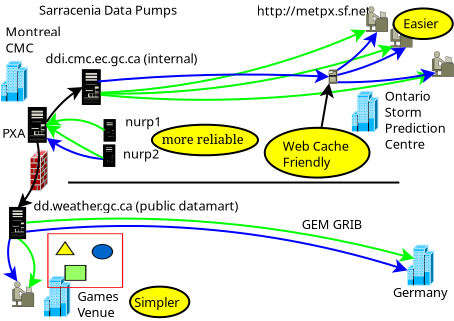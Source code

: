 <?xml version="1.0" encoding="UTF-8"?>
<dia:diagram xmlns:dia="http://www.lysator.liu.se/~alla/dia/">
  <dia:layer name="Background" visible="true">
    <dia:object type="Standard - Text" version="1" id="O0">
      <dia:attribute name="obj_pos">
        <dia:point val="24.775,0.805"/>
      </dia:attribute>
      <dia:attribute name="obj_bb">
        <dia:rectangle val="24.775,0.21;32.28,0.958"/>
      </dia:attribute>
      <dia:attribute name="text">
        <dia:composite type="text">
          <dia:attribute name="string">
            <dia:string>#Sarracenia Data Pumps#</dia:string>
          </dia:attribute>
          <dia:attribute name="font">
            <dia:font family="sans" style="0" name="Helvetica"/>
          </dia:attribute>
          <dia:attribute name="height">
            <dia:real val="0.8"/>
          </dia:attribute>
          <dia:attribute name="pos">
            <dia:point val="24.775,0.805"/>
          </dia:attribute>
          <dia:attribute name="color">
            <dia:color val="#000000"/>
          </dia:attribute>
          <dia:attribute name="alignment">
            <dia:enum val="0"/>
          </dia:attribute>
        </dia:composite>
      </dia:attribute>
      <dia:attribute name="valign">
        <dia:enum val="3"/>
      </dia:attribute>
    </dia:object>
    <dia:object type="Standard - Text" version="1" id="O1">
      <dia:attribute name="obj_pos">
        <dia:point val="34.011,1.442"/>
      </dia:attribute>
      <dia:attribute name="obj_bb">
        <dia:rectangle val="34.011,0.847;34.011,1.594"/>
      </dia:attribute>
      <dia:attribute name="text">
        <dia:composite type="text">
          <dia:attribute name="string">
            <dia:string>##</dia:string>
          </dia:attribute>
          <dia:attribute name="font">
            <dia:font family="sans" style="0" name="Helvetica"/>
          </dia:attribute>
          <dia:attribute name="height">
            <dia:real val="0.8"/>
          </dia:attribute>
          <dia:attribute name="pos">
            <dia:point val="34.011,1.442"/>
          </dia:attribute>
          <dia:attribute name="color">
            <dia:color val="#000000"/>
          </dia:attribute>
          <dia:attribute name="alignment">
            <dia:enum val="0"/>
          </dia:attribute>
        </dia:composite>
      </dia:attribute>
      <dia:attribute name="valign">
        <dia:enum val="3"/>
      </dia:attribute>
    </dia:object>
    <dia:object type="Standard - Text" version="1" id="O2">
      <dia:attribute name="obj_pos">
        <dia:point val="35.662,0.842"/>
      </dia:attribute>
      <dia:attribute name="obj_bb">
        <dia:rectangle val="35.662,0.247;41.639,0.995"/>
      </dia:attribute>
      <dia:attribute name="text">
        <dia:composite type="text">
          <dia:attribute name="string">
            <dia:string>#http://metpx.sf.net#</dia:string>
          </dia:attribute>
          <dia:attribute name="font">
            <dia:font family="sans" style="0" name="Helvetica"/>
          </dia:attribute>
          <dia:attribute name="height">
            <dia:real val="0.8"/>
          </dia:attribute>
          <dia:attribute name="pos">
            <dia:point val="35.662,0.842"/>
          </dia:attribute>
          <dia:attribute name="color">
            <dia:color val="#000000"/>
          </dia:attribute>
          <dia:attribute name="alignment">
            <dia:enum val="0"/>
          </dia:attribute>
        </dia:composite>
      </dia:attribute>
      <dia:attribute name="valign">
        <dia:enum val="3"/>
      </dia:attribute>
    </dia:object>
    <dia:object type="Standard - Text" version="1" id="O3">
      <dia:attribute name="obj_pos">
        <dia:point val="30.988,0.539"/>
      </dia:attribute>
      <dia:attribute name="obj_bb">
        <dia:rectangle val="30.988,-0.056;30.988,0.691"/>
      </dia:attribute>
      <dia:attribute name="text">
        <dia:composite type="text">
          <dia:attribute name="string">
            <dia:string>##</dia:string>
          </dia:attribute>
          <dia:attribute name="font">
            <dia:font family="sans" style="0" name="Helvetica"/>
          </dia:attribute>
          <dia:attribute name="height">
            <dia:real val="0.8"/>
          </dia:attribute>
          <dia:attribute name="pos">
            <dia:point val="30.988,0.539"/>
          </dia:attribute>
          <dia:attribute name="color">
            <dia:color val="#000000"/>
          </dia:attribute>
          <dia:attribute name="alignment">
            <dia:enum val="0"/>
          </dia:attribute>
        </dia:composite>
      </dia:attribute>
      <dia:attribute name="valign">
        <dia:enum val="3"/>
      </dia:attribute>
    </dia:object>
  </dia:layer>
  <dia:layer name="People" visible="false">
    <dia:object type="Cisco - Woman gold" version="1" id="O4">
      <dia:attribute name="obj_pos">
        <dia:point val="23.751,3.845"/>
      </dia:attribute>
      <dia:attribute name="obj_bb">
        <dia:rectangle val="23.75,3.844;24.823,5.845"/>
      </dia:attribute>
      <dia:attribute name="meta">
        <dia:composite type="dict"/>
      </dia:attribute>
      <dia:attribute name="elem_corner">
        <dia:point val="23.751,3.845"/>
      </dia:attribute>
      <dia:attribute name="elem_width">
        <dia:real val="1.072"/>
      </dia:attribute>
      <dia:attribute name="elem_height">
        <dia:real val="2"/>
      </dia:attribute>
      <dia:attribute name="line_width">
        <dia:real val="0.1"/>
      </dia:attribute>
      <dia:attribute name="line_colour">
        <dia:color val="#000000"/>
      </dia:attribute>
      <dia:attribute name="fill_colour">
        <dia:color val="#ffffff"/>
      </dia:attribute>
      <dia:attribute name="show_background">
        <dia:boolean val="true"/>
      </dia:attribute>
      <dia:attribute name="line_style">
        <dia:enum val="0"/>
        <dia:real val="1"/>
      </dia:attribute>
      <dia:attribute name="flip_horizontal">
        <dia:boolean val="false"/>
      </dia:attribute>
      <dia:attribute name="flip_vertical">
        <dia:boolean val="false"/>
      </dia:attribute>
      <dia:attribute name="subscale">
        <dia:real val="1"/>
      </dia:attribute>
    </dia:object>
    <dia:object type="Cisco - Man gold" version="1" id="O5">
      <dia:attribute name="obj_pos">
        <dia:point val="42.691,12.749"/>
      </dia:attribute>
      <dia:attribute name="obj_bb">
        <dia:rectangle val="42.691,12.749;43.809,14.75"/>
      </dia:attribute>
      <dia:attribute name="meta">
        <dia:composite type="dict"/>
      </dia:attribute>
      <dia:attribute name="elem_corner">
        <dia:point val="42.691,12.749"/>
      </dia:attribute>
      <dia:attribute name="elem_width">
        <dia:real val="1.117"/>
      </dia:attribute>
      <dia:attribute name="elem_height">
        <dia:real val="2"/>
      </dia:attribute>
      <dia:attribute name="line_width">
        <dia:real val="0.1"/>
      </dia:attribute>
      <dia:attribute name="line_colour">
        <dia:color val="#000000"/>
      </dia:attribute>
      <dia:attribute name="fill_colour">
        <dia:color val="#ffffff"/>
      </dia:attribute>
      <dia:attribute name="show_background">
        <dia:boolean val="true"/>
      </dia:attribute>
      <dia:attribute name="line_style">
        <dia:enum val="0"/>
        <dia:real val="1"/>
      </dia:attribute>
      <dia:attribute name="flip_horizontal">
        <dia:boolean val="false"/>
      </dia:attribute>
      <dia:attribute name="flip_vertical">
        <dia:boolean val="false"/>
      </dia:attribute>
      <dia:attribute name="subscale">
        <dia:real val="1"/>
      </dia:attribute>
    </dia:object>
    <dia:object type="Standard - Text" version="1" id="O6">
      <dia:attribute name="obj_pos">
        <dia:point val="23.378,6.696"/>
      </dia:attribute>
      <dia:attribute name="obj_bb">
        <dia:rectangle val="23.378,6.101;24.918,6.849"/>
      </dia:attribute>
      <dia:attribute name="text">
        <dia:composite type="text">
          <dia:attribute name="string">
            <dia:string>#Alice#</dia:string>
          </dia:attribute>
          <dia:attribute name="font">
            <dia:font family="sans" style="0" name="Helvetica"/>
          </dia:attribute>
          <dia:attribute name="height">
            <dia:real val="0.8"/>
          </dia:attribute>
          <dia:attribute name="pos">
            <dia:point val="23.378,6.696"/>
          </dia:attribute>
          <dia:attribute name="color">
            <dia:color val="#000000"/>
          </dia:attribute>
          <dia:attribute name="alignment">
            <dia:enum val="0"/>
          </dia:attribute>
        </dia:composite>
      </dia:attribute>
      <dia:attribute name="valign">
        <dia:enum val="3"/>
      </dia:attribute>
    </dia:object>
    <dia:object type="Standard - Text" version="1" id="O7">
      <dia:attribute name="obj_pos">
        <dia:point val="42.49,15.565"/>
      </dia:attribute>
      <dia:attribute name="obj_bb">
        <dia:rectangle val="42.49,14.97;43.73,15.717"/>
      </dia:attribute>
      <dia:attribute name="text">
        <dia:composite type="text">
          <dia:attribute name="string">
            <dia:string>#Bob#</dia:string>
          </dia:attribute>
          <dia:attribute name="font">
            <dia:font family="sans" style="0" name="Helvetica"/>
          </dia:attribute>
          <dia:attribute name="height">
            <dia:real val="0.8"/>
          </dia:attribute>
          <dia:attribute name="pos">
            <dia:point val="42.49,15.565"/>
          </dia:attribute>
          <dia:attribute name="color">
            <dia:color val="#000000"/>
          </dia:attribute>
          <dia:attribute name="alignment">
            <dia:enum val="0"/>
          </dia:attribute>
        </dia:composite>
      </dia:attribute>
      <dia:attribute name="valign">
        <dia:enum val="3"/>
      </dia:attribute>
    </dia:object>
  </dia:layer>
  <dia:layer name="F0" visible="false">
    <dia:object type="Standard - Image" version="0" id="O8">
      <dia:attribute name="obj_pos">
        <dia:point val="23.198,6.959"/>
      </dia:attribute>
      <dia:attribute name="obj_bb">
        <dia:rectangle val="23.148,6.909;24.891,9.217"/>
      </dia:attribute>
      <dia:attribute name="elem_corner">
        <dia:point val="23.198,6.959"/>
      </dia:attribute>
      <dia:attribute name="elem_width">
        <dia:real val="1.642"/>
      </dia:attribute>
      <dia:attribute name="elem_height">
        <dia:real val="2.208"/>
      </dia:attribute>
      <dia:attribute name="draw_border">
        <dia:boolean val="false"/>
      </dia:attribute>
      <dia:attribute name="keep_aspect">
        <dia:boolean val="true"/>
      </dia:attribute>
      <dia:attribute name="file">
        <dia:string>#Tree_Frog_1_coloring_book_colouring.png#</dia:string>
      </dia:attribute>
    </dia:object>
  </dia:layer>
  <dia:layer name="Network" visible="false">
    <dia:object type="Cisco - Cloud Gold" version="1" id="O9">
      <dia:attribute name="obj_pos">
        <dia:point val="24.782,2.715"/>
      </dia:attribute>
      <dia:attribute name="obj_bb">
        <dia:rectangle val="24.781,2.714;42.671,13.934"/>
      </dia:attribute>
      <dia:attribute name="meta">
        <dia:composite type="dict"/>
      </dia:attribute>
      <dia:attribute name="elem_corner">
        <dia:point val="24.782,2.715"/>
      </dia:attribute>
      <dia:attribute name="elem_width">
        <dia:real val="17.889"/>
      </dia:attribute>
      <dia:attribute name="elem_height">
        <dia:real val="11.219"/>
      </dia:attribute>
      <dia:attribute name="line_width">
        <dia:real val="0.1"/>
      </dia:attribute>
      <dia:attribute name="line_colour">
        <dia:color val="#000000"/>
      </dia:attribute>
      <dia:attribute name="fill_colour">
        <dia:color val="#ffffff"/>
      </dia:attribute>
      <dia:attribute name="show_background">
        <dia:boolean val="true"/>
      </dia:attribute>
      <dia:attribute name="line_style">
        <dia:enum val="0"/>
        <dia:real val="1"/>
      </dia:attribute>
      <dia:attribute name="flip_horizontal">
        <dia:boolean val="false"/>
      </dia:attribute>
      <dia:attribute name="flip_vertical">
        <dia:boolean val="false"/>
      </dia:attribute>
      <dia:attribute name="subscale">
        <dia:real val="1"/>
      </dia:attribute>
    </dia:object>
  </dia:layer>
  <dia:layer name="DataStraight" visible="false">
    <dia:object type="Standard - Arc" version="0" id="O10">
      <dia:attribute name="obj_pos">
        <dia:point val="25.4,4.95"/>
      </dia:attribute>
      <dia:attribute name="obj_bb">
        <dia:rectangle val="25.332,4.883;41.818,13.568"/>
      </dia:attribute>
      <dia:attribute name="conn_endpoints">
        <dia:point val="25.4,4.95"/>
        <dia:point val="41.75,13.5"/>
      </dia:attribute>
      <dia:attribute name="curve_distance">
        <dia:real val="-2.085"/>
      </dia:attribute>
      <dia:attribute name="line_width">
        <dia:real val="0.1"/>
      </dia:attribute>
      <dia:attribute name="end_arrow">
        <dia:enum val="22"/>
      </dia:attribute>
      <dia:attribute name="end_arrow_length">
        <dia:real val="0.5"/>
      </dia:attribute>
      <dia:attribute name="end_arrow_width">
        <dia:real val="0.5"/>
      </dia:attribute>
    </dia:object>
  </dia:layer>
  <dia:layer name="Firewalls" visible="false">
    <dia:object type="Cisco - Firewall" version="1" id="O11">
      <dia:attribute name="obj_pos">
        <dia:point val="29.836,4.787"/>
      </dia:attribute>
      <dia:attribute name="obj_bb">
        <dia:rectangle val="29.821,4.776;30.701,6.794"/>
      </dia:attribute>
      <dia:attribute name="meta">
        <dia:composite type="dict"/>
      </dia:attribute>
      <dia:attribute name="elem_corner">
        <dia:point val="29.836,4.787"/>
      </dia:attribute>
      <dia:attribute name="elem_width">
        <dia:real val="0.829"/>
      </dia:attribute>
      <dia:attribute name="elem_height">
        <dia:real val="2"/>
      </dia:attribute>
      <dia:attribute name="line_width">
        <dia:real val="0.1"/>
      </dia:attribute>
      <dia:attribute name="line_colour">
        <dia:color val="#000000"/>
      </dia:attribute>
      <dia:attribute name="fill_colour">
        <dia:color val="#ffffff"/>
      </dia:attribute>
      <dia:attribute name="show_background">
        <dia:boolean val="true"/>
      </dia:attribute>
      <dia:attribute name="line_style">
        <dia:enum val="0"/>
        <dia:real val="1"/>
      </dia:attribute>
      <dia:attribute name="flip_horizontal">
        <dia:boolean val="false"/>
      </dia:attribute>
      <dia:attribute name="flip_vertical">
        <dia:boolean val="false"/>
      </dia:attribute>
      <dia:attribute name="subscale">
        <dia:real val="1"/>
      </dia:attribute>
    </dia:object>
    <dia:object type="Geometric - Sharp Eight Point Star" version="1" id="O12">
      <dia:attribute name="obj_pos">
        <dia:point val="28.698,4.443"/>
      </dia:attribute>
      <dia:attribute name="obj_bb">
        <dia:rectangle val="28.443,4.188;30.953,6.698"/>
      </dia:attribute>
      <dia:attribute name="meta">
        <dia:composite type="dict"/>
      </dia:attribute>
      <dia:attribute name="elem_corner">
        <dia:point val="28.698,4.443"/>
      </dia:attribute>
      <dia:attribute name="elem_width">
        <dia:real val="2"/>
      </dia:attribute>
      <dia:attribute name="elem_height">
        <dia:real val="2"/>
      </dia:attribute>
      <dia:attribute name="line_width">
        <dia:real val="0.1"/>
      </dia:attribute>
      <dia:attribute name="line_colour">
        <dia:color val="#000000"/>
      </dia:attribute>
      <dia:attribute name="fill_colour">
        <dia:color val="#ffff00"/>
      </dia:attribute>
      <dia:attribute name="show_background">
        <dia:boolean val="true"/>
      </dia:attribute>
      <dia:attribute name="line_style">
        <dia:enum val="0"/>
        <dia:real val="1"/>
      </dia:attribute>
      <dia:attribute name="flip_horizontal">
        <dia:boolean val="false"/>
      </dia:attribute>
      <dia:attribute name="flip_vertical">
        <dia:boolean val="false"/>
      </dia:attribute>
      <dia:attribute name="subscale">
        <dia:real val="1"/>
      </dia:attribute>
    </dia:object>
    <dia:object type="Standard - Arc" version="0" id="O13">
      <dia:attribute name="obj_pos">
        <dia:point val="25.32,4.406"/>
      </dia:attribute>
      <dia:attribute name="obj_bb">
        <dia:rectangle val="25.258,4.338;29.682,5.702"/>
      </dia:attribute>
      <dia:attribute name="conn_endpoints">
        <dia:point val="25.32,4.406"/>
        <dia:point val="29.62,5.641"/>
      </dia:attribute>
      <dia:attribute name="curve_distance">
        <dia:real val="-0.402"/>
      </dia:attribute>
      <dia:attribute name="line_width">
        <dia:real val="0.1"/>
      </dia:attribute>
      <dia:attribute name="end_arrow">
        <dia:enum val="22"/>
      </dia:attribute>
      <dia:attribute name="end_arrow_length">
        <dia:real val="0.5"/>
      </dia:attribute>
      <dia:attribute name="end_arrow_width">
        <dia:real val="0.5"/>
      </dia:attribute>
    </dia:object>
  </dia:layer>
  <dia:layer name="CircuitousPath" visible="false">
    <dia:object type="Standard - BezierLine" version="0" id="O14">
      <dia:attribute name="obj_pos">
        <dia:point val="25.37,5.331"/>
      </dia:attribute>
      <dia:attribute name="obj_bb">
        <dia:rectangle val="25.32,5.281;28.705,8.938"/>
      </dia:attribute>
      <dia:attribute name="bez_points">
        <dia:point val="25.37,5.331"/>
        <dia:point val="25.669,5.331"/>
        <dia:point val="30.57,8.431"/>
        <dia:point val="27.82,8.881"/>
      </dia:attribute>
      <dia:attribute name="corner_types">
        <dia:enum val="0"/>
        <dia:enum val="0"/>
      </dia:attribute>
    </dia:object>
    <dia:object type="Standard - BezierLine" version="0" id="O15">
      <dia:attribute name="obj_pos">
        <dia:point val="27.858,8.856"/>
      </dia:attribute>
      <dia:attribute name="obj_bb">
        <dia:rectangle val="27.367,8.789;30.72,12.026"/>
      </dia:attribute>
      <dia:attribute name="bez_points">
        <dia:point val="27.858,8.856"/>
        <dia:point val="25.758,9.931"/>
        <dia:point val="31.933,9.981"/>
        <dia:point val="30.433,11.956"/>
      </dia:attribute>
      <dia:attribute name="corner_types">
        <dia:enum val="0"/>
        <dia:enum val="0"/>
      </dia:attribute>
    </dia:object>
    <dia:object type="Standard - BezierLine" version="0" id="O16">
      <dia:attribute name="obj_pos">
        <dia:point val="30.445,11.95"/>
      </dia:attribute>
      <dia:attribute name="obj_bb">
        <dia:rectangle val="30.191,5.729;38.566,12.543"/>
      </dia:attribute>
      <dia:attribute name="bez_points">
        <dia:point val="30.445,11.95"/>
        <dia:point val="28.82,14.925"/>
        <dia:point val="37.395,4.656"/>
        <dia:point val="38.495,5.881"/>
      </dia:attribute>
      <dia:attribute name="corner_types">
        <dia:enum val="0"/>
        <dia:enum val="0"/>
      </dia:attribute>
    </dia:object>
    <dia:object type="Standard - BezierLine" version="0" id="O17">
      <dia:attribute name="obj_pos">
        <dia:point val="41.697,13.037"/>
      </dia:attribute>
      <dia:attribute name="obj_bb">
        <dia:rectangle val="38.4,5.782;41.697,13.037"/>
      </dia:attribute>
      <dia:attribute name="bez_points">
        <dia:point val="41.697,13.037"/>
        <dia:point val="39.272,11.137"/>
        <dia:point val="40.528,7.106"/>
        <dia:point val="38.468,5.851"/>
      </dia:attribute>
      <dia:attribute name="corner_types">
        <dia:enum val="0"/>
        <dia:enum val="0"/>
      </dia:attribute>
      <dia:attribute name="start_arrow">
        <dia:enum val="22"/>
      </dia:attribute>
      <dia:attribute name="start_arrow_length">
        <dia:real val="0.5"/>
      </dia:attribute>
      <dia:attribute name="start_arrow_width">
        <dia:real val="0.5"/>
      </dia:attribute>
    </dia:object>
  </dia:layer>
  <dia:layer name="Camel" visible="false">
    <dia:object type="Standard - Image" version="0" id="O18">
      <dia:attribute name="obj_pos">
        <dia:point val="30.883,6.673"/>
      </dia:attribute>
      <dia:attribute name="obj_bb">
        <dia:rectangle val="30.833,6.623;38.112,10.939"/>
      </dia:attribute>
      <dia:attribute name="elem_corner">
        <dia:point val="30.883,6.673"/>
      </dia:attribute>
      <dia:attribute name="elem_width">
        <dia:real val="7.179"/>
      </dia:attribute>
      <dia:attribute name="elem_height">
        <dia:real val="4.216"/>
      </dia:attribute>
      <dia:attribute name="draw_border">
        <dia:boolean val="false"/>
      </dia:attribute>
      <dia:attribute name="keep_aspect">
        <dia:boolean val="true"/>
      </dia:attribute>
      <dia:attribute name="file">
        <dia:string>#1195439663140698541camel_john_olsen_01.png#</dia:string>
      </dia:attribute>
    </dia:object>
  </dia:layer>
  <dia:layer name="pumps" visible="false">
    <dia:object type="peter - switch" version="1" id="O19">
      <dia:attribute name="obj_pos">
        <dia:point val="39.932,11.338"/>
      </dia:attribute>
      <dia:attribute name="obj_bb">
        <dia:rectangle val="39.927,11.333;41.221,12.648"/>
      </dia:attribute>
      <dia:attribute name="meta">
        <dia:composite type="dict"/>
      </dia:attribute>
      <dia:attribute name="elem_corner">
        <dia:point val="39.932,11.338"/>
      </dia:attribute>
      <dia:attribute name="elem_width">
        <dia:real val="1.285"/>
      </dia:attribute>
      <dia:attribute name="elem_height">
        <dia:real val="1.305"/>
      </dia:attribute>
      <dia:attribute name="line_width">
        <dia:real val="0.01"/>
      </dia:attribute>
      <dia:attribute name="line_colour">
        <dia:color val="#000000"/>
      </dia:attribute>
      <dia:attribute name="fill_colour">
        <dia:color val="#ffffff"/>
      </dia:attribute>
      <dia:attribute name="show_background">
        <dia:boolean val="true"/>
      </dia:attribute>
      <dia:attribute name="line_style">
        <dia:enum val="0"/>
        <dia:real val="1"/>
      </dia:attribute>
      <dia:attribute name="flip_horizontal">
        <dia:boolean val="false"/>
      </dia:attribute>
      <dia:attribute name="flip_vertical">
        <dia:boolean val="false"/>
      </dia:attribute>
      <dia:attribute name="subscale">
        <dia:real val="1"/>
      </dia:attribute>
    </dia:object>
    <dia:object type="Standard - Text" version="1" id="O20">
      <dia:attribute name="obj_pos">
        <dia:point val="40.32,12.21"/>
      </dia:attribute>
      <dia:attribute name="obj_bb">
        <dia:rectangle val="40.32,11.614;40.76,12.362"/>
      </dia:attribute>
      <dia:attribute name="text">
        <dia:composite type="text">
          <dia:attribute name="string">
            <dia:string>#B#</dia:string>
          </dia:attribute>
          <dia:attribute name="font">
            <dia:font family="sans" style="0" name="Helvetica"/>
          </dia:attribute>
          <dia:attribute name="height">
            <dia:real val="0.8"/>
          </dia:attribute>
          <dia:attribute name="pos">
            <dia:point val="40.32,12.21"/>
          </dia:attribute>
          <dia:attribute name="color">
            <dia:color val="#000000"/>
          </dia:attribute>
          <dia:attribute name="alignment">
            <dia:enum val="0"/>
          </dia:attribute>
        </dia:composite>
      </dia:attribute>
      <dia:attribute name="valign">
        <dia:enum val="3"/>
      </dia:attribute>
      <dia:attribute name="fill_color">
        <dia:color val="#ffc0cb"/>
      </dia:attribute>
      <dia:attribute name="show_background">
        <dia:boolean val="true"/>
      </dia:attribute>
    </dia:object>
    <dia:object type="peter - switch" version="1" id="O21">
      <dia:attribute name="obj_pos">
        <dia:point val="34.314,7.068"/>
      </dia:attribute>
      <dia:attribute name="obj_bb">
        <dia:rectangle val="34.309,7.063;35.543,8.317"/>
      </dia:attribute>
      <dia:attribute name="meta">
        <dia:composite type="dict"/>
      </dia:attribute>
      <dia:attribute name="elem_corner">
        <dia:point val="34.314,7.068"/>
      </dia:attribute>
      <dia:attribute name="elem_width">
        <dia:real val="1.224"/>
      </dia:attribute>
      <dia:attribute name="elem_height">
        <dia:real val="1.244"/>
      </dia:attribute>
      <dia:attribute name="line_width">
        <dia:real val="0.01"/>
      </dia:attribute>
      <dia:attribute name="line_colour">
        <dia:color val="#000000"/>
      </dia:attribute>
      <dia:attribute name="fill_colour">
        <dia:color val="#ffffff"/>
      </dia:attribute>
      <dia:attribute name="show_background">
        <dia:boolean val="true"/>
      </dia:attribute>
      <dia:attribute name="line_style">
        <dia:enum val="0"/>
        <dia:real val="1"/>
      </dia:attribute>
      <dia:attribute name="flip_horizontal">
        <dia:boolean val="false"/>
      </dia:attribute>
      <dia:attribute name="flip_vertical">
        <dia:boolean val="false"/>
      </dia:attribute>
      <dia:attribute name="subscale">
        <dia:real val="1"/>
      </dia:attribute>
    </dia:object>
    <dia:object type="Standard - Text" version="1" id="O22">
      <dia:attribute name="obj_pos">
        <dia:point val="34.721,7.915"/>
      </dia:attribute>
      <dia:attribute name="obj_bb">
        <dia:rectangle val="34.721,7.319;35.214,8.067"/>
      </dia:attribute>
      <dia:attribute name="text">
        <dia:composite type="text">
          <dia:attribute name="string">
            <dia:string>#D#</dia:string>
          </dia:attribute>
          <dia:attribute name="font">
            <dia:font family="sans" style="0" name="Helvetica"/>
          </dia:attribute>
          <dia:attribute name="height">
            <dia:real val="0.8"/>
          </dia:attribute>
          <dia:attribute name="pos">
            <dia:point val="34.721,7.915"/>
          </dia:attribute>
          <dia:attribute name="color">
            <dia:color val="#000000"/>
          </dia:attribute>
          <dia:attribute name="alignment">
            <dia:enum val="0"/>
          </dia:attribute>
        </dia:composite>
      </dia:attribute>
      <dia:attribute name="valign">
        <dia:enum val="3"/>
      </dia:attribute>
      <dia:attribute name="fill_color">
        <dia:color val="#add8e6"/>
      </dia:attribute>
      <dia:attribute name="show_background">
        <dia:boolean val="true"/>
      </dia:attribute>
    </dia:object>
    <dia:object type="peter - switch" version="1" id="O23">
      <dia:attribute name="obj_pos">
        <dia:point val="31.053,5.236"/>
      </dia:attribute>
      <dia:attribute name="obj_bb">
        <dia:rectangle val="31.048,5.231;32.32,6.524"/>
      </dia:attribute>
      <dia:attribute name="meta">
        <dia:composite type="dict"/>
      </dia:attribute>
      <dia:attribute name="elem_corner">
        <dia:point val="31.053,5.236"/>
      </dia:attribute>
      <dia:attribute name="elem_width">
        <dia:real val="1.262"/>
      </dia:attribute>
      <dia:attribute name="elem_height">
        <dia:real val="1.282"/>
      </dia:attribute>
      <dia:attribute name="line_width">
        <dia:real val="0.01"/>
      </dia:attribute>
      <dia:attribute name="line_colour">
        <dia:color val="#000000"/>
      </dia:attribute>
      <dia:attribute name="fill_colour">
        <dia:color val="#90ee90"/>
      </dia:attribute>
      <dia:attribute name="show_background">
        <dia:boolean val="true"/>
      </dia:attribute>
      <dia:attribute name="line_style">
        <dia:enum val="0"/>
        <dia:real val="1"/>
      </dia:attribute>
      <dia:attribute name="flip_horizontal">
        <dia:boolean val="false"/>
      </dia:attribute>
      <dia:attribute name="flip_vertical">
        <dia:boolean val="false"/>
      </dia:attribute>
      <dia:attribute name="subscale">
        <dia:real val="1"/>
      </dia:attribute>
    </dia:object>
    <dia:object type="Standard - Text" version="1" id="O24">
      <dia:attribute name="obj_pos">
        <dia:point val="31.505,6.119"/>
      </dia:attribute>
      <dia:attribute name="obj_bb">
        <dia:rectangle val="31.505,5.524;31.952,6.271"/>
      </dia:attribute>
      <dia:attribute name="text">
        <dia:composite type="text">
          <dia:attribute name="string">
            <dia:string>#C#</dia:string>
          </dia:attribute>
          <dia:attribute name="font">
            <dia:font family="sans" style="0" name="Helvetica"/>
          </dia:attribute>
          <dia:attribute name="height">
            <dia:real val="0.8"/>
          </dia:attribute>
          <dia:attribute name="pos">
            <dia:point val="31.505,6.119"/>
          </dia:attribute>
          <dia:attribute name="color">
            <dia:color val="#000000"/>
          </dia:attribute>
          <dia:attribute name="alignment">
            <dia:enum val="0"/>
          </dia:attribute>
        </dia:composite>
      </dia:attribute>
      <dia:attribute name="valign">
        <dia:enum val="3"/>
      </dia:attribute>
      <dia:attribute name="fill_color">
        <dia:color val="#90ee90"/>
      </dia:attribute>
      <dia:attribute name="show_background">
        <dia:boolean val="true"/>
      </dia:attribute>
    </dia:object>
    <dia:object type="peter - switch" version="1" id="O25">
      <dia:attribute name="obj_pos">
        <dia:point val="27.536,4.529"/>
      </dia:attribute>
      <dia:attribute name="obj_bb">
        <dia:rectangle val="27.531,4.524;28.828,5.842"/>
      </dia:attribute>
      <dia:attribute name="meta">
        <dia:composite type="dict"/>
      </dia:attribute>
      <dia:attribute name="elem_corner">
        <dia:point val="27.536,4.529"/>
      </dia:attribute>
      <dia:attribute name="elem_width">
        <dia:real val="1.287"/>
      </dia:attribute>
      <dia:attribute name="elem_height">
        <dia:real val="1.308"/>
      </dia:attribute>
      <dia:attribute name="line_width">
        <dia:real val="0.01"/>
      </dia:attribute>
      <dia:attribute name="line_colour">
        <dia:color val="#000000"/>
      </dia:attribute>
      <dia:attribute name="fill_colour">
        <dia:color val="#ffff00"/>
      </dia:attribute>
      <dia:attribute name="show_background">
        <dia:boolean val="true"/>
      </dia:attribute>
      <dia:attribute name="line_style">
        <dia:enum val="0"/>
        <dia:real val="1"/>
      </dia:attribute>
      <dia:attribute name="flip_horizontal">
        <dia:boolean val="false"/>
      </dia:attribute>
      <dia:attribute name="flip_vertical">
        <dia:boolean val="false"/>
      </dia:attribute>
      <dia:attribute name="subscale">
        <dia:real val="1"/>
      </dia:attribute>
    </dia:object>
    <dia:object type="Standard - Text" version="1" id="O26">
      <dia:attribute name="obj_pos">
        <dia:point val="27.938,5.412"/>
      </dia:attribute>
      <dia:attribute name="obj_bb">
        <dia:rectangle val="27.938,4.817;28.375,5.564"/>
      </dia:attribute>
      <dia:attribute name="text">
        <dia:composite type="text">
          <dia:attribute name="string">
            <dia:string>#A#</dia:string>
          </dia:attribute>
          <dia:attribute name="font">
            <dia:font family="sans" style="0" name="Helvetica"/>
          </dia:attribute>
          <dia:attribute name="height">
            <dia:real val="0.8"/>
          </dia:attribute>
          <dia:attribute name="pos">
            <dia:point val="27.938,5.412"/>
          </dia:attribute>
          <dia:attribute name="color">
            <dia:color val="#000000"/>
          </dia:attribute>
          <dia:attribute name="alignment">
            <dia:enum val="0"/>
          </dia:attribute>
        </dia:composite>
      </dia:attribute>
      <dia:attribute name="valign">
        <dia:enum val="3"/>
      </dia:attribute>
      <dia:attribute name="fill_color">
        <dia:color val="#ffff00"/>
      </dia:attribute>
      <dia:attribute name="show_background">
        <dia:boolean val="true"/>
      </dia:attribute>
    </dia:object>
    <dia:object type="peter - switch" version="1" id="O27">
      <dia:attribute name="obj_pos">
        <dia:point val="37.177,8.797"/>
      </dia:attribute>
      <dia:attribute name="obj_bb">
        <dia:rectangle val="37.172,8.792;38.498,10.138"/>
      </dia:attribute>
      <dia:attribute name="meta">
        <dia:composite type="dict"/>
      </dia:attribute>
      <dia:attribute name="elem_corner">
        <dia:point val="37.177,8.797"/>
      </dia:attribute>
      <dia:attribute name="elem_width">
        <dia:real val="1.315"/>
      </dia:attribute>
      <dia:attribute name="elem_height">
        <dia:real val="1.336"/>
      </dia:attribute>
      <dia:attribute name="line_width">
        <dia:real val="0.01"/>
      </dia:attribute>
      <dia:attribute name="line_colour">
        <dia:color val="#000000"/>
      </dia:attribute>
      <dia:attribute name="fill_colour">
        <dia:color val="#ffffff"/>
      </dia:attribute>
      <dia:attribute name="show_background">
        <dia:boolean val="true"/>
      </dia:attribute>
      <dia:attribute name="line_style">
        <dia:enum val="0"/>
        <dia:real val="1"/>
      </dia:attribute>
      <dia:attribute name="flip_horizontal">
        <dia:boolean val="false"/>
      </dia:attribute>
      <dia:attribute name="flip_vertical">
        <dia:boolean val="false"/>
      </dia:attribute>
      <dia:attribute name="subscale">
        <dia:real val="1"/>
      </dia:attribute>
    </dia:object>
    <dia:object type="Standard - Text" version="1" id="O28">
      <dia:attribute name="obj_pos">
        <dia:point val="37.598,9.686"/>
      </dia:attribute>
      <dia:attribute name="obj_bb">
        <dia:rectangle val="37.598,9.091;38.003,9.838"/>
      </dia:attribute>
      <dia:attribute name="text">
        <dia:composite type="text">
          <dia:attribute name="string">
            <dia:string>#E#</dia:string>
          </dia:attribute>
          <dia:attribute name="font">
            <dia:font family="sans" style="0" name="Helvetica"/>
          </dia:attribute>
          <dia:attribute name="height">
            <dia:real val="0.8"/>
          </dia:attribute>
          <dia:attribute name="pos">
            <dia:point val="37.598,9.686"/>
          </dia:attribute>
          <dia:attribute name="color">
            <dia:color val="#000000"/>
          </dia:attribute>
          <dia:attribute name="alignment">
            <dia:enum val="0"/>
          </dia:attribute>
        </dia:composite>
      </dia:attribute>
      <dia:attribute name="valign">
        <dia:enum val="3"/>
      </dia:attribute>
      <dia:attribute name="fill_color">
        <dia:color val="#ffc0cb"/>
      </dia:attribute>
      <dia:attribute name="show_background">
        <dia:boolean val="true"/>
      </dia:attribute>
    </dia:object>
    <dia:object type="Standard - Text" version="1" id="O29">
      <dia:attribute name="obj_pos">
        <dia:point val="37.785,9.445"/>
      </dia:attribute>
      <dia:attribute name="obj_bb">
        <dia:rectangle val="37.785,8.85;37.785,9.597"/>
      </dia:attribute>
      <dia:attribute name="text">
        <dia:composite type="text">
          <dia:attribute name="string">
            <dia:string>##</dia:string>
          </dia:attribute>
          <dia:attribute name="font">
            <dia:font family="sans" style="0" name="Helvetica"/>
          </dia:attribute>
          <dia:attribute name="height">
            <dia:real val="0.8"/>
          </dia:attribute>
          <dia:attribute name="pos">
            <dia:point val="37.785,9.445"/>
          </dia:attribute>
          <dia:attribute name="color">
            <dia:color val="#000000"/>
          </dia:attribute>
          <dia:attribute name="alignment">
            <dia:enum val="0"/>
          </dia:attribute>
        </dia:composite>
      </dia:attribute>
      <dia:attribute name="valign">
        <dia:enum val="3"/>
      </dia:attribute>
    </dia:object>
    <dia:object type="peter - switch" version="1" id="O30">
      <dia:attribute name="obj_pos">
        <dia:point val="39.947,6.014"/>
      </dia:attribute>
      <dia:attribute name="obj_bb">
        <dia:rectangle val="39.942,6.009;41.154,7.24"/>
      </dia:attribute>
      <dia:attribute name="meta">
        <dia:composite type="dict"/>
      </dia:attribute>
      <dia:attribute name="elem_corner">
        <dia:point val="39.947,6.014"/>
      </dia:attribute>
      <dia:attribute name="elem_width">
        <dia:real val="1.202"/>
      </dia:attribute>
      <dia:attribute name="elem_height">
        <dia:real val="1.221"/>
      </dia:attribute>
      <dia:attribute name="line_width">
        <dia:real val="0.01"/>
      </dia:attribute>
      <dia:attribute name="line_colour">
        <dia:color val="#000000"/>
      </dia:attribute>
      <dia:attribute name="fill_colour">
        <dia:color val="#ffffff"/>
      </dia:attribute>
      <dia:attribute name="show_background">
        <dia:boolean val="true"/>
      </dia:attribute>
      <dia:attribute name="line_style">
        <dia:enum val="0"/>
        <dia:real val="1"/>
      </dia:attribute>
      <dia:attribute name="flip_horizontal">
        <dia:boolean val="false"/>
      </dia:attribute>
      <dia:attribute name="flip_vertical">
        <dia:boolean val="false"/>
      </dia:attribute>
      <dia:attribute name="subscale">
        <dia:real val="1"/>
      </dia:attribute>
    </dia:object>
    <dia:object type="Standard - Text" version="1" id="O31">
      <dia:attribute name="obj_pos">
        <dia:point val="40.4,6.85"/>
      </dia:attribute>
      <dia:attribute name="obj_bb">
        <dia:rectangle val="40.4,6.255;40.768,7.003"/>
      </dia:attribute>
      <dia:attribute name="text">
        <dia:composite type="text">
          <dia:attribute name="string">
            <dia:string>#F#</dia:string>
          </dia:attribute>
          <dia:attribute name="font">
            <dia:font family="sans" style="0" name="Helvetica"/>
          </dia:attribute>
          <dia:attribute name="height">
            <dia:real val="0.8"/>
          </dia:attribute>
          <dia:attribute name="pos">
            <dia:point val="40.4,6.85"/>
          </dia:attribute>
          <dia:attribute name="color">
            <dia:color val="#000000"/>
          </dia:attribute>
          <dia:attribute name="alignment">
            <dia:enum val="0"/>
          </dia:attribute>
        </dia:composite>
      </dia:attribute>
      <dia:attribute name="valign">
        <dia:enum val="3"/>
      </dia:attribute>
      <dia:attribute name="fill_color">
        <dia:color val="#ffc0cb"/>
      </dia:attribute>
      <dia:attribute name="show_background">
        <dia:boolean val="true"/>
      </dia:attribute>
    </dia:object>
    <dia:object type="Standard - Text" version="1" id="O32">
      <dia:attribute name="obj_pos">
        <dia:point val="40.481,6.644"/>
      </dia:attribute>
      <dia:attribute name="obj_bb">
        <dia:rectangle val="40.481,6.049;40.481,6.797"/>
      </dia:attribute>
      <dia:attribute name="text">
        <dia:composite type="text">
          <dia:attribute name="string">
            <dia:string>##</dia:string>
          </dia:attribute>
          <dia:attribute name="font">
            <dia:font family="sans" style="0" name="Helvetica"/>
          </dia:attribute>
          <dia:attribute name="height">
            <dia:real val="0.8"/>
          </dia:attribute>
          <dia:attribute name="pos">
            <dia:point val="40.481,6.644"/>
          </dia:attribute>
          <dia:attribute name="color">
            <dia:color val="#000000"/>
          </dia:attribute>
          <dia:attribute name="alignment">
            <dia:enum val="0"/>
          </dia:attribute>
        </dia:composite>
      </dia:attribute>
      <dia:attribute name="valign">
        <dia:enum val="3"/>
      </dia:attribute>
      <dia:attribute name="fill_color">
        <dia:color val="#ffc0cb"/>
      </dia:attribute>
      <dia:attribute name="show_background">
        <dia:boolean val="true"/>
      </dia:attribute>
    </dia:object>
    <dia:object type="Standard - Text" version="1" id="O33">
      <dia:attribute name="obj_pos">
        <dia:point val="40.601,6.677"/>
      </dia:attribute>
      <dia:attribute name="obj_bb">
        <dia:rectangle val="40.601,6.082;40.601,6.83"/>
      </dia:attribute>
      <dia:attribute name="text">
        <dia:composite type="text">
          <dia:attribute name="string">
            <dia:string>##</dia:string>
          </dia:attribute>
          <dia:attribute name="font">
            <dia:font family="sans" style="0" name="Helvetica"/>
          </dia:attribute>
          <dia:attribute name="height">
            <dia:real val="0.8"/>
          </dia:attribute>
          <dia:attribute name="pos">
            <dia:point val="40.601,6.677"/>
          </dia:attribute>
          <dia:attribute name="color">
            <dia:color val="#000000"/>
          </dia:attribute>
          <dia:attribute name="alignment">
            <dia:enum val="0"/>
          </dia:attribute>
        </dia:composite>
      </dia:attribute>
      <dia:attribute name="valign">
        <dia:enum val="3"/>
      </dia:attribute>
    </dia:object>
    <dia:object type="Standard - Line" version="0" id="O34">
      <dia:attribute name="obj_pos">
        <dia:point val="28.584,5.017"/>
      </dia:attribute>
      <dia:attribute name="obj_bb">
        <dia:rectangle val="28.527,4.96;31.519,5.639"/>
      </dia:attribute>
      <dia:attribute name="conn_endpoints">
        <dia:point val="28.584,5.017"/>
        <dia:point val="31.409,5.48"/>
      </dia:attribute>
      <dia:attribute name="numcp">
        <dia:int val="1"/>
      </dia:attribute>
      <dia:attribute name="line_color">
        <dia:color val="#90ee90"/>
      </dia:attribute>
      <dia:attribute name="end_arrow">
        <dia:enum val="22"/>
      </dia:attribute>
      <dia:attribute name="end_arrow_length">
        <dia:real val="0.2"/>
      </dia:attribute>
      <dia:attribute name="end_arrow_width">
        <dia:real val="0.2"/>
      </dia:attribute>
      <dia:connections>
        <dia:connection handle="0" to="O25" connection="18"/>
        <dia:connection handle="1" to="O23" connection="30"/>
      </dia:connections>
    </dia:object>
    <dia:object type="Standard - Line" version="0" id="O35">
      <dia:attribute name="obj_pos">
        <dia:point val="32.081,5.876"/>
      </dia:attribute>
      <dia:attribute name="obj_bb">
        <dia:rectangle val="32.013,5.808;34.756,7.374"/>
      </dia:attribute>
      <dia:attribute name="conn_endpoints">
        <dia:point val="32.081,5.876"/>
        <dia:point val="34.659,7.305"/>
      </dia:attribute>
      <dia:attribute name="numcp">
        <dia:int val="1"/>
      </dia:attribute>
      <dia:attribute name="line_color">
        <dia:color val="#add8e6"/>
      </dia:attribute>
      <dia:attribute name="end_arrow">
        <dia:enum val="22"/>
      </dia:attribute>
      <dia:attribute name="end_arrow_length">
        <dia:real val="0.2"/>
      </dia:attribute>
      <dia:attribute name="end_arrow_width">
        <dia:real val="0.2"/>
      </dia:attribute>
      <dia:connections>
        <dia:connection handle="0" to="O23" connection="5"/>
        <dia:connection handle="1" to="O21" connection="30"/>
      </dia:connections>
    </dia:object>
    <dia:object type="Standard - Line" version="0" id="O36">
      <dia:attribute name="obj_pos">
        <dia:point val="35.424,7.304"/>
      </dia:attribute>
      <dia:attribute name="obj_bb">
        <dia:rectangle val="35.365,6.106;40.395,7.364"/>
      </dia:attribute>
      <dia:attribute name="conn_endpoints">
        <dia:point val="35.424,7.304"/>
        <dia:point val="40.286,6.247"/>
      </dia:attribute>
      <dia:attribute name="numcp">
        <dia:int val="1"/>
      </dia:attribute>
      <dia:attribute name="line_color">
        <dia:color val="#ffc0cb"/>
      </dia:attribute>
      <dia:attribute name="end_arrow">
        <dia:enum val="22"/>
      </dia:attribute>
      <dia:attribute name="end_arrow_length">
        <dia:real val="0.2"/>
      </dia:attribute>
      <dia:attribute name="end_arrow_width">
        <dia:real val="0.2"/>
      </dia:attribute>
      <dia:connections>
        <dia:connection handle="0" to="O21" connection="23"/>
        <dia:connection handle="1" to="O30" connection="30"/>
      </dia:connections>
    </dia:object>
    <dia:object type="Standard - Line" version="0" id="O37">
      <dia:attribute name="obj_pos">
        <dia:point val="35.311,7.689"/>
      </dia:attribute>
      <dia:attribute name="obj_bb">
        <dia:rectangle val="35.242,7.62;37.52,9.12"/>
      </dia:attribute>
      <dia:attribute name="conn_endpoints">
        <dia:point val="35.311,7.689"/>
        <dia:point val="37.426,9.051"/>
      </dia:attribute>
      <dia:attribute name="numcp">
        <dia:int val="1"/>
      </dia:attribute>
      <dia:attribute name="line_color">
        <dia:color val="#ffc0cb"/>
      </dia:attribute>
      <dia:attribute name="end_arrow">
        <dia:enum val="22"/>
      </dia:attribute>
      <dia:attribute name="end_arrow_length">
        <dia:real val="0.2"/>
      </dia:attribute>
      <dia:attribute name="end_arrow_width">
        <dia:real val="0.2"/>
      </dia:attribute>
      <dia:connections>
        <dia:connection handle="0" to="O21" connection="5"/>
        <dia:connection handle="1" to="O27" connection="26"/>
      </dia:connections>
    </dia:object>
    <dia:object type="Standard - Line" version="0" id="O38">
      <dia:attribute name="obj_pos">
        <dia:point val="38.248,9.464"/>
      </dia:attribute>
      <dia:attribute name="obj_bb">
        <dia:rectangle val="38.178,9.393;40.25,11.669"/>
      </dia:attribute>
      <dia:attribute name="conn_endpoints">
        <dia:point val="38.248,9.464"/>
        <dia:point val="40.175,11.586"/>
      </dia:attribute>
      <dia:attribute name="numcp">
        <dia:int val="1"/>
      </dia:attribute>
      <dia:attribute name="line_color">
        <dia:color val="#ffc0cb"/>
      </dia:attribute>
      <dia:attribute name="end_arrow">
        <dia:enum val="22"/>
      </dia:attribute>
      <dia:attribute name="end_arrow_length">
        <dia:real val="0.2"/>
      </dia:attribute>
      <dia:attribute name="end_arrow_width">
        <dia:real val="0.2"/>
      </dia:attribute>
      <dia:connections>
        <dia:connection handle="0" to="O27" connection="5"/>
        <dia:connection handle="1" to="O19" connection="26"/>
      </dia:connections>
    </dia:object>
    <dia:object type="Standard - Line" version="0" id="O39">
      <dia:attribute name="obj_pos">
        <dia:point val="31.292,5.876"/>
      </dia:attribute>
      <dia:attribute name="obj_bb">
        <dia:rectangle val="28.476,5.054;31.353,5.937"/>
      </dia:attribute>
      <dia:attribute name="conn_endpoints">
        <dia:point val="31.292,5.876"/>
        <dia:point val="28.584,5.182"/>
      </dia:attribute>
      <dia:attribute name="numcp">
        <dia:int val="1"/>
      </dia:attribute>
      <dia:attribute name="line_color">
        <dia:color val="#ffff00"/>
      </dia:attribute>
      <dia:attribute name="end_arrow">
        <dia:enum val="22"/>
      </dia:attribute>
      <dia:attribute name="end_arrow_length">
        <dia:real val="0.2"/>
      </dia:attribute>
      <dia:attribute name="end_arrow_width">
        <dia:real val="0.2"/>
      </dia:attribute>
      <dia:connections>
        <dia:connection handle="0" to="O23" connection="3"/>
        <dia:connection handle="1" to="O25" connection="5"/>
      </dia:connections>
    </dia:object>
    <dia:object type="Standard - Line" version="0" id="O40">
      <dia:attribute name="obj_pos">
        <dia:point val="34.546,7.689"/>
      </dia:attribute>
      <dia:attribute name="obj_bb">
        <dia:rectangle val="31.984,6.203;34.614,7.757"/>
      </dia:attribute>
      <dia:attribute name="conn_endpoints">
        <dia:point val="34.546,7.689"/>
        <dia:point val="32.081,6.273"/>
      </dia:attribute>
      <dia:attribute name="numcp">
        <dia:int val="1"/>
      </dia:attribute>
      <dia:attribute name="line_color">
        <dia:color val="#add8e6"/>
      </dia:attribute>
      <dia:attribute name="end_arrow">
        <dia:enum val="22"/>
      </dia:attribute>
      <dia:attribute name="end_arrow_length">
        <dia:real val="0.2"/>
      </dia:attribute>
      <dia:attribute name="end_arrow_width">
        <dia:real val="0.2"/>
      </dia:attribute>
      <dia:connections>
        <dia:connection handle="0" to="O21" connection="3"/>
        <dia:connection handle="1" to="O23" connection="1"/>
      </dia:connections>
    </dia:object>
    <dia:object type="Standard - Line" version="0" id="O41">
      <dia:attribute name="obj_pos">
        <dia:point val="37.427,9.464"/>
      </dia:attribute>
      <dia:attribute name="obj_bb">
        <dia:rectangle val="35.217,8.004;37.496,9.533"/>
      </dia:attribute>
      <dia:attribute name="conn_endpoints">
        <dia:point val="37.427,9.464"/>
        <dia:point val="35.311,8.074"/>
      </dia:attribute>
      <dia:attribute name="numcp">
        <dia:int val="1"/>
      </dia:attribute>
      <dia:attribute name="line_color">
        <dia:color val="#add8e6"/>
      </dia:attribute>
      <dia:attribute name="end_arrow">
        <dia:enum val="22"/>
      </dia:attribute>
      <dia:attribute name="end_arrow_length">
        <dia:real val="0.2"/>
      </dia:attribute>
      <dia:attribute name="end_arrow_width">
        <dia:real val="0.2"/>
      </dia:attribute>
      <dia:connections>
        <dia:connection handle="0" to="O27" connection="3"/>
        <dia:connection handle="1" to="O21" connection="12"/>
      </dia:connections>
    </dia:object>
    <dia:object type="Standard - Line" version="0" id="O42">
      <dia:attribute name="obj_pos">
        <dia:point val="40.175,11.989"/>
      </dia:attribute>
      <dia:attribute name="obj_bb">
        <dia:rectangle val="38.049,9.796;40.246,12.06"/>
      </dia:attribute>
      <dia:attribute name="conn_endpoints">
        <dia:point val="40.175,11.989"/>
        <dia:point val="38.127,9.877"/>
      </dia:attribute>
      <dia:attribute name="numcp">
        <dia:int val="1"/>
      </dia:attribute>
      <dia:attribute name="line_color">
        <dia:color val="#ffc0cb"/>
      </dia:attribute>
      <dia:attribute name="end_arrow">
        <dia:enum val="22"/>
      </dia:attribute>
      <dia:attribute name="end_arrow_length">
        <dia:real val="0.2"/>
      </dia:attribute>
      <dia:attribute name="end_arrow_width">
        <dia:real val="0.2"/>
      </dia:attribute>
      <dia:connections>
        <dia:connection handle="0" to="O19" connection="3"/>
        <dia:connection handle="1" to="O27" connection="15"/>
      </dia:connections>
    </dia:object>
    <dia:object type="Standard - Line" version="0" id="O43">
      <dia:attribute name="obj_pos">
        <dia:point val="40.175,6.624"/>
      </dia:attribute>
      <dia:attribute name="obj_bb">
        <dia:rectangle val="35.428,6.565;40.234,7.68"/>
      </dia:attribute>
      <dia:attribute name="conn_endpoints">
        <dia:point val="40.175,6.624"/>
        <dia:point val="35.538,7.532"/>
      </dia:attribute>
      <dia:attribute name="numcp">
        <dia:int val="1"/>
      </dia:attribute>
      <dia:attribute name="line_color">
        <dia:color val="#add8e6"/>
      </dia:attribute>
      <dia:attribute name="end_arrow">
        <dia:enum val="22"/>
      </dia:attribute>
      <dia:attribute name="end_arrow_length">
        <dia:real val="0.2"/>
      </dia:attribute>
      <dia:attribute name="end_arrow_width">
        <dia:real val="0.2"/>
      </dia:attribute>
      <dia:connections>
        <dia:connection handle="0" to="O30" connection="3"/>
        <dia:connection handle="1" to="O21" connection="17"/>
      </dia:connections>
    </dia:object>
  </dia:layer>
  <dia:layer name="tAl2Aamqpdesc" visible="false">
    <dia:object type="Standard - Text" version="1" id="O44">
      <dia:attribute name="obj_pos">
        <dia:point val="23.576,13.942"/>
      </dia:attribute>
      <dia:attribute name="obj_bb">
        <dia:rectangle val="23.576,13.347;32.093,14.894"/>
      </dia:attribute>
      <dia:attribute name="text">
        <dia:composite type="text">
          <dia:attribute name="string">
            <dia:string>#Alice signals data is ready:
sr_post frog.gene to=B,F#</dia:string>
          </dia:attribute>
          <dia:attribute name="font">
            <dia:font family="sans" style="0" name="Helvetica"/>
          </dia:attribute>
          <dia:attribute name="height">
            <dia:real val="0.8"/>
          </dia:attribute>
          <dia:attribute name="pos">
            <dia:point val="23.576,13.942"/>
          </dia:attribute>
          <dia:attribute name="color">
            <dia:color val="#000000"/>
          </dia:attribute>
          <dia:attribute name="alignment">
            <dia:enum val="0"/>
          </dia:attribute>
        </dia:composite>
      </dia:attribute>
      <dia:attribute name="valign">
        <dia:enum val="3"/>
      </dia:attribute>
    </dia:object>
    <dia:object type="Standard - Text" version="1" id="O45">
      <dia:attribute name="obj_pos">
        <dia:point val="40.013,16.299"/>
      </dia:attribute>
      <dia:attribute name="obj_bb">
        <dia:rectangle val="40.013,15.704;40.013,16.452"/>
      </dia:attribute>
      <dia:attribute name="text">
        <dia:composite type="text">
          <dia:attribute name="string">
            <dia:string>##</dia:string>
          </dia:attribute>
          <dia:attribute name="font">
            <dia:font family="sans" style="0" name="Helvetica"/>
          </dia:attribute>
          <dia:attribute name="height">
            <dia:real val="0.8"/>
          </dia:attribute>
          <dia:attribute name="pos">
            <dia:point val="40.013,16.299"/>
          </dia:attribute>
          <dia:attribute name="color">
            <dia:color val="#000000"/>
          </dia:attribute>
          <dia:attribute name="alignment">
            <dia:enum val="0"/>
          </dia:attribute>
        </dia:composite>
      </dia:attribute>
      <dia:attribute name="valign">
        <dia:enum val="3"/>
      </dia:attribute>
    </dia:object>
    <dia:object type="Standard - Text" version="1" id="O46">
      <dia:attribute name="obj_pos">
        <dia:point val="28.209,9.577"/>
      </dia:attribute>
      <dia:attribute name="obj_bb">
        <dia:rectangle val="28.209,8.982;28.209,9.729"/>
      </dia:attribute>
      <dia:attribute name="text">
        <dia:composite type="text">
          <dia:attribute name="string">
            <dia:string>##</dia:string>
          </dia:attribute>
          <dia:attribute name="font">
            <dia:font family="sans" style="0" name="Helvetica"/>
          </dia:attribute>
          <dia:attribute name="height">
            <dia:real val="0.8"/>
          </dia:attribute>
          <dia:attribute name="pos">
            <dia:point val="28.209,9.577"/>
          </dia:attribute>
          <dia:attribute name="color">
            <dia:color val="#000000"/>
          </dia:attribute>
          <dia:attribute name="alignment">
            <dia:enum val="0"/>
          </dia:attribute>
        </dia:composite>
      </dia:attribute>
      <dia:attribute name="valign">
        <dia:enum val="3"/>
      </dia:attribute>
    </dia:object>
    <dia:object type="Standard - Text" version="1" id="O47">
      <dia:attribute name="obj_pos">
        <dia:point val="27.564,9.216"/>
      </dia:attribute>
      <dia:attribute name="obj_bb">
        <dia:rectangle val="27.564,8.621;27.564,9.368"/>
      </dia:attribute>
      <dia:attribute name="text">
        <dia:composite type="text">
          <dia:attribute name="string">
            <dia:string>##</dia:string>
          </dia:attribute>
          <dia:attribute name="font">
            <dia:font family="sans" style="0" name="Helvetica"/>
          </dia:attribute>
          <dia:attribute name="height">
            <dia:real val="0.8"/>
          </dia:attribute>
          <dia:attribute name="pos">
            <dia:point val="27.564,9.216"/>
          </dia:attribute>
          <dia:attribute name="color">
            <dia:color val="#000000"/>
          </dia:attribute>
          <dia:attribute name="alignment">
            <dia:enum val="0"/>
          </dia:attribute>
        </dia:composite>
      </dia:attribute>
      <dia:attribute name="valign">
        <dia:enum val="3"/>
      </dia:attribute>
    </dia:object>
    <dia:object type="Standard - Text" version="1" id="O48">
      <dia:attribute name="obj_pos">
        <dia:point val="25.849,9.233"/>
      </dia:attribute>
      <dia:attribute name="obj_bb">
        <dia:rectangle val="25.849,8.638;25.849,9.386"/>
      </dia:attribute>
      <dia:attribute name="text">
        <dia:composite type="text">
          <dia:attribute name="string">
            <dia:string>##</dia:string>
          </dia:attribute>
          <dia:attribute name="font">
            <dia:font family="sans" style="0" name="Helvetica"/>
          </dia:attribute>
          <dia:attribute name="height">
            <dia:real val="0.8"/>
          </dia:attribute>
          <dia:attribute name="pos">
            <dia:point val="25.849,9.233"/>
          </dia:attribute>
          <dia:attribute name="color">
            <dia:color val="#000000"/>
          </dia:attribute>
          <dia:attribute name="alignment">
            <dia:enum val="0"/>
          </dia:attribute>
        </dia:composite>
      </dia:attribute>
      <dia:attribute name="valign">
        <dia:enum val="3"/>
      </dia:attribute>
    </dia:object>
    <dia:object type="Standard - Text" version="1" id="O49">
      <dia:attribute name="obj_pos">
        <dia:point val="28.872,10.329"/>
      </dia:attribute>
      <dia:attribute name="obj_bb">
        <dia:rectangle val="28.872,9.734;28.872,10.482"/>
      </dia:attribute>
      <dia:attribute name="text">
        <dia:composite type="text">
          <dia:attribute name="string">
            <dia:string>##</dia:string>
          </dia:attribute>
          <dia:attribute name="font">
            <dia:font family="sans" style="0" name="Helvetica"/>
          </dia:attribute>
          <dia:attribute name="height">
            <dia:real val="0.8"/>
          </dia:attribute>
          <dia:attribute name="pos">
            <dia:point val="28.872,10.329"/>
          </dia:attribute>
          <dia:attribute name="color">
            <dia:color val="#000000"/>
          </dia:attribute>
          <dia:attribute name="alignment">
            <dia:enum val="0"/>
          </dia:attribute>
        </dia:composite>
      </dia:attribute>
      <dia:attribute name="valign">
        <dia:enum val="3"/>
      </dia:attribute>
    </dia:object>
    <dia:object type="Standard - Text" version="1" id="O50">
      <dia:attribute name="obj_pos">
        <dia:point val="24.669,13.368"/>
      </dia:attribute>
      <dia:attribute name="obj_bb">
        <dia:rectangle val="24.669,12.773;24.669,13.521"/>
      </dia:attribute>
      <dia:attribute name="text">
        <dia:composite type="text">
          <dia:attribute name="string">
            <dia:string>##</dia:string>
          </dia:attribute>
          <dia:attribute name="font">
            <dia:font family="sans" style="0" name="Helvetica"/>
          </dia:attribute>
          <dia:attribute name="height">
            <dia:real val="0.8"/>
          </dia:attribute>
          <dia:attribute name="pos">
            <dia:point val="24.669,13.368"/>
          </dia:attribute>
          <dia:attribute name="color">
            <dia:color val="#000000"/>
          </dia:attribute>
          <dia:attribute name="alignment">
            <dia:enum val="0"/>
          </dia:attribute>
        </dia:composite>
      </dia:attribute>
      <dia:attribute name="valign">
        <dia:enum val="3"/>
      </dia:attribute>
    </dia:object>
    <dia:object type="Standard - Text" version="1" id="O51">
      <dia:attribute name="obj_pos">
        <dia:point val="25.34,14.535"/>
      </dia:attribute>
      <dia:attribute name="obj_bb">
        <dia:rectangle val="25.34,13.94;25.34,14.687"/>
      </dia:attribute>
      <dia:attribute name="text">
        <dia:composite type="text">
          <dia:attribute name="string">
            <dia:string>##</dia:string>
          </dia:attribute>
          <dia:attribute name="font">
            <dia:font family="sans" style="0" name="Helvetica"/>
          </dia:attribute>
          <dia:attribute name="height">
            <dia:real val="0.8"/>
          </dia:attribute>
          <dia:attribute name="pos">
            <dia:point val="25.34,14.535"/>
          </dia:attribute>
          <dia:attribute name="color">
            <dia:color val="#000000"/>
          </dia:attribute>
          <dia:attribute name="alignment">
            <dia:enum val="0"/>
          </dia:attribute>
        </dia:composite>
      </dia:attribute>
      <dia:attribute name="valign">
        <dia:enum val="3"/>
      </dia:attribute>
    </dia:object>
    <dia:object type="Standard - Text" version="1" id="O52">
      <dia:attribute name="obj_pos">
        <dia:point val="23.82,13.828"/>
      </dia:attribute>
      <dia:attribute name="obj_bb">
        <dia:rectangle val="23.82,13.233;23.82,13.98"/>
      </dia:attribute>
      <dia:attribute name="text">
        <dia:composite type="text">
          <dia:attribute name="string">
            <dia:string>##</dia:string>
          </dia:attribute>
          <dia:attribute name="font">
            <dia:font family="sans" style="0" name="Helvetica"/>
          </dia:attribute>
          <dia:attribute name="height">
            <dia:real val="0.8"/>
          </dia:attribute>
          <dia:attribute name="pos">
            <dia:point val="23.82,13.828"/>
          </dia:attribute>
          <dia:attribute name="color">
            <dia:color val="#000000"/>
          </dia:attribute>
          <dia:attribute name="alignment">
            <dia:enum val="0"/>
          </dia:attribute>
        </dia:composite>
      </dia:attribute>
      <dia:attribute name="valign">
        <dia:enum val="3"/>
      </dia:attribute>
    </dia:object>
    <dia:object type="Standard - Text" version="1" id="O53">
      <dia:attribute name="obj_pos">
        <dia:point val="24.492,14.773"/>
      </dia:attribute>
      <dia:attribute name="obj_bb">
        <dia:rectangle val="24.492,14.178;24.492,14.926"/>
      </dia:attribute>
      <dia:attribute name="text">
        <dia:composite type="text">
          <dia:attribute name="string">
            <dia:string>##</dia:string>
          </dia:attribute>
          <dia:attribute name="font">
            <dia:font family="sans" style="0" name="Helvetica"/>
          </dia:attribute>
          <dia:attribute name="height">
            <dia:real val="0.8"/>
          </dia:attribute>
          <dia:attribute name="pos">
            <dia:point val="24.492,14.773"/>
          </dia:attribute>
          <dia:attribute name="color">
            <dia:color val="#000000"/>
          </dia:attribute>
          <dia:attribute name="alignment">
            <dia:enum val="0"/>
          </dia:attribute>
        </dia:composite>
      </dia:attribute>
      <dia:attribute name="valign">
        <dia:enum val="3"/>
      </dia:attribute>
    </dia:object>
    <dia:object type="Standard - Text" version="1" id="O54">
      <dia:attribute name="obj_pos">
        <dia:point val="24.58,14.066"/>
      </dia:attribute>
      <dia:attribute name="obj_bb">
        <dia:rectangle val="24.58,13.471;24.58,14.219"/>
      </dia:attribute>
      <dia:attribute name="text">
        <dia:composite type="text">
          <dia:attribute name="string">
            <dia:string>##</dia:string>
          </dia:attribute>
          <dia:attribute name="font">
            <dia:font family="sans" style="0" name="Helvetica"/>
          </dia:attribute>
          <dia:attribute name="height">
            <dia:real val="0.8"/>
          </dia:attribute>
          <dia:attribute name="pos">
            <dia:point val="24.58,14.066"/>
          </dia:attribute>
          <dia:attribute name="color">
            <dia:color val="#000000"/>
          </dia:attribute>
          <dia:attribute name="alignment">
            <dia:enum val="0"/>
          </dia:attribute>
        </dia:composite>
      </dia:attribute>
      <dia:attribute name="valign">
        <dia:enum val="3"/>
      </dia:attribute>
    </dia:object>
    <dia:object type="Standard - Text" version="1" id="O55">
      <dia:attribute name="obj_pos">
        <dia:point val="24.916,13.686"/>
      </dia:attribute>
      <dia:attribute name="obj_bb">
        <dia:rectangle val="24.916,13.091;24.916,13.839"/>
      </dia:attribute>
      <dia:attribute name="text">
        <dia:composite type="text">
          <dia:attribute name="string">
            <dia:string>##</dia:string>
          </dia:attribute>
          <dia:attribute name="font">
            <dia:font family="sans" style="0" name="Helvetica"/>
          </dia:attribute>
          <dia:attribute name="height">
            <dia:real val="0.8"/>
          </dia:attribute>
          <dia:attribute name="pos">
            <dia:point val="24.916,13.686"/>
          </dia:attribute>
          <dia:attribute name="color">
            <dia:color val="#000000"/>
          </dia:attribute>
          <dia:attribute name="alignment">
            <dia:enum val="0"/>
          </dia:attribute>
        </dia:composite>
      </dia:attribute>
      <dia:attribute name="valign">
        <dia:enum val="3"/>
      </dia:attribute>
    </dia:object>
    <dia:object type="Standard - Text" version="1" id="O56">
      <dia:attribute name="obj_pos">
        <dia:point val="24.704,15.171"/>
      </dia:attribute>
      <dia:attribute name="obj_bb">
        <dia:rectangle val="24.704,14.576;24.704,15.324"/>
      </dia:attribute>
      <dia:attribute name="text">
        <dia:composite type="text">
          <dia:attribute name="string">
            <dia:string>##</dia:string>
          </dia:attribute>
          <dia:attribute name="font">
            <dia:font family="sans" style="0" name="Helvetica"/>
          </dia:attribute>
          <dia:attribute name="height">
            <dia:real val="0.8"/>
          </dia:attribute>
          <dia:attribute name="pos">
            <dia:point val="24.704,15.171"/>
          </dia:attribute>
          <dia:attribute name="color">
            <dia:color val="#000000"/>
          </dia:attribute>
          <dia:attribute name="alignment">
            <dia:enum val="0"/>
          </dia:attribute>
        </dia:composite>
      </dia:attribute>
      <dia:attribute name="valign">
        <dia:enum val="3"/>
      </dia:attribute>
    </dia:object>
    <dia:object type="Standard - Text" version="1" id="O57">
      <dia:attribute name="obj_pos">
        <dia:point val="24.456,14.093"/>
      </dia:attribute>
      <dia:attribute name="obj_bb">
        <dia:rectangle val="24.456,13.498;24.456,14.245"/>
      </dia:attribute>
      <dia:attribute name="text">
        <dia:composite type="text">
          <dia:attribute name="string">
            <dia:string>##</dia:string>
          </dia:attribute>
          <dia:attribute name="font">
            <dia:font family="sans" style="0" name="Helvetica"/>
          </dia:attribute>
          <dia:attribute name="height">
            <dia:real val="0.8"/>
          </dia:attribute>
          <dia:attribute name="pos">
            <dia:point val="24.456,14.093"/>
          </dia:attribute>
          <dia:attribute name="color">
            <dia:color val="#000000"/>
          </dia:attribute>
          <dia:attribute name="alignment">
            <dia:enum val="0"/>
          </dia:attribute>
        </dia:composite>
      </dia:attribute>
      <dia:attribute name="valign">
        <dia:enum val="3"/>
      </dia:attribute>
    </dia:object>
    <dia:object type="Standard - Text" version="1" id="O58">
      <dia:attribute name="obj_pos">
        <dia:point val="25.95,14.6"/>
      </dia:attribute>
      <dia:attribute name="obj_bb">
        <dia:rectangle val="25.95,14.005;25.95,14.752"/>
      </dia:attribute>
      <dia:attribute name="text">
        <dia:composite type="text">
          <dia:attribute name="string">
            <dia:string>##</dia:string>
          </dia:attribute>
          <dia:attribute name="font">
            <dia:font family="sans" style="0" name="Helvetica"/>
          </dia:attribute>
          <dia:attribute name="height">
            <dia:real val="0.8"/>
          </dia:attribute>
          <dia:attribute name="pos">
            <dia:point val="25.95,14.6"/>
          </dia:attribute>
          <dia:attribute name="color">
            <dia:color val="#000000"/>
          </dia:attribute>
          <dia:attribute name="alignment">
            <dia:enum val="0"/>
          </dia:attribute>
        </dia:composite>
      </dia:attribute>
      <dia:attribute name="valign">
        <dia:enum val="3"/>
      </dia:attribute>
    </dia:object>
  </dia:layer>
  <dia:layer name="Alice2Aamqp" visible="false">
    <dia:object type="Standard - Arc" version="0" id="O59">
      <dia:attribute name="obj_pos">
        <dia:point val="25.3,4.033"/>
      </dia:attribute>
      <dia:attribute name="obj_bb">
        <dia:rectangle val="25.24,3.739;27.746,4.592"/>
      </dia:attribute>
      <dia:attribute name="conn_endpoints">
        <dia:point val="25.3,4.033"/>
        <dia:point val="27.687,4.533"/>
      </dia:attribute>
      <dia:attribute name="arc_color">
        <dia:color val="#00ff00"/>
      </dia:attribute>
      <dia:attribute name="curve_distance">
        <dia:real val="-0.451"/>
      </dia:attribute>
      <dia:attribute name="line_width">
        <dia:real val="0.1"/>
      </dia:attribute>
      <dia:attribute name="end_arrow">
        <dia:enum val="22"/>
      </dia:attribute>
      <dia:attribute name="end_arrow_length">
        <dia:real val="0.5"/>
      </dia:attribute>
      <dia:attribute name="end_arrow_width">
        <dia:real val="0.5"/>
      </dia:attribute>
    </dia:object>
  </dia:layer>
  <dia:layer name="tAl2Axfer" visible="false">
    <dia:object type="Standard - Text" version="1" id="O60">
      <dia:attribute name="obj_pos">
        <dia:point val="22.89,13.859"/>
      </dia:attribute>
      <dia:attribute name="obj_bb">
        <dia:rectangle val="22.89,13.264;41.093,15.612"/>
      </dia:attribute>
      <dia:attribute name="text">
        <dia:composite type="text">
          <dia:attribute name="string">
            <dia:string>#Sarracenia Pump A runs 
sr_sarra to fetch Alice's frog.gene folder from her server 
(sftp, or http). AMQP log message to Alice: A has it!#</dia:string>
          </dia:attribute>
          <dia:attribute name="font">
            <dia:font family="sans" style="0" name="Helvetica"/>
          </dia:attribute>
          <dia:attribute name="height">
            <dia:real val="0.8"/>
          </dia:attribute>
          <dia:attribute name="pos">
            <dia:point val="22.89,13.859"/>
          </dia:attribute>
          <dia:attribute name="color">
            <dia:color val="#000000"/>
          </dia:attribute>
          <dia:attribute name="alignment">
            <dia:enum val="0"/>
          </dia:attribute>
        </dia:composite>
      </dia:attribute>
      <dia:attribute name="valign">
        <dia:enum val="3"/>
      </dia:attribute>
    </dia:object>
    <dia:object type="Standard - Text" version="1" id="O61">
      <dia:attribute name="obj_pos">
        <dia:point val="28.982,9.895"/>
      </dia:attribute>
      <dia:attribute name="obj_bb">
        <dia:rectangle val="28.982,9.3;28.982,10.047"/>
      </dia:attribute>
      <dia:attribute name="text">
        <dia:composite type="text">
          <dia:attribute name="string">
            <dia:string>##</dia:string>
          </dia:attribute>
          <dia:attribute name="font">
            <dia:font family="sans" style="0" name="Helvetica"/>
          </dia:attribute>
          <dia:attribute name="height">
            <dia:real val="0.8"/>
          </dia:attribute>
          <dia:attribute name="pos">
            <dia:point val="28.982,9.895"/>
          </dia:attribute>
          <dia:attribute name="color">
            <dia:color val="#000000"/>
          </dia:attribute>
          <dia:attribute name="alignment">
            <dia:enum val="0"/>
          </dia:attribute>
        </dia:composite>
      </dia:attribute>
      <dia:attribute name="valign">
        <dia:enum val="3"/>
      </dia:attribute>
    </dia:object>
    <dia:object type="Standard - Text" version="1" id="O62">
      <dia:attribute name="obj_pos">
        <dia:point val="25.57,10.814"/>
      </dia:attribute>
      <dia:attribute name="obj_bb">
        <dia:rectangle val="25.57,10.219;25.57,10.966"/>
      </dia:attribute>
      <dia:attribute name="text">
        <dia:composite type="text">
          <dia:attribute name="string">
            <dia:string>##</dia:string>
          </dia:attribute>
          <dia:attribute name="font">
            <dia:font family="sans" style="0" name="Helvetica"/>
          </dia:attribute>
          <dia:attribute name="height">
            <dia:real val="0.8"/>
          </dia:attribute>
          <dia:attribute name="pos">
            <dia:point val="25.57,10.814"/>
          </dia:attribute>
          <dia:attribute name="color">
            <dia:color val="#000000"/>
          </dia:attribute>
          <dia:attribute name="alignment">
            <dia:enum val="0"/>
          </dia:attribute>
        </dia:composite>
      </dia:attribute>
      <dia:attribute name="valign">
        <dia:enum val="3"/>
      </dia:attribute>
    </dia:object>
    <dia:object type="Standard - Text" version="1" id="O63">
      <dia:attribute name="obj_pos">
        <dia:point val="29.791,10.382"/>
      </dia:attribute>
      <dia:attribute name="obj_bb">
        <dia:rectangle val="29.791,9.787;29.791,10.535"/>
      </dia:attribute>
      <dia:attribute name="text">
        <dia:composite type="text">
          <dia:attribute name="string">
            <dia:string>##</dia:string>
          </dia:attribute>
          <dia:attribute name="font">
            <dia:font family="sans" style="0" name="Helvetica"/>
          </dia:attribute>
          <dia:attribute name="height">
            <dia:real val="0.8"/>
          </dia:attribute>
          <dia:attribute name="pos">
            <dia:point val="29.791,10.382"/>
          </dia:attribute>
          <dia:attribute name="color">
            <dia:color val="#000000"/>
          </dia:attribute>
          <dia:attribute name="alignment">
            <dia:enum val="0"/>
          </dia:attribute>
        </dia:composite>
      </dia:attribute>
      <dia:attribute name="valign">
        <dia:enum val="3"/>
      </dia:attribute>
    </dia:object>
    <dia:object type="Standard - Text" version="1" id="O64">
      <dia:attribute name="obj_pos">
        <dia:point val="25.69,10.329"/>
      </dia:attribute>
      <dia:attribute name="obj_bb">
        <dia:rectangle val="25.69,9.734;25.69,10.482"/>
      </dia:attribute>
      <dia:attribute name="text">
        <dia:composite type="text">
          <dia:attribute name="string">
            <dia:string>##</dia:string>
          </dia:attribute>
          <dia:attribute name="font">
            <dia:font family="sans" style="0" name="Helvetica"/>
          </dia:attribute>
          <dia:attribute name="height">
            <dia:real val="0.8"/>
          </dia:attribute>
          <dia:attribute name="pos">
            <dia:point val="25.69,10.329"/>
          </dia:attribute>
          <dia:attribute name="color">
            <dia:color val="#000000"/>
          </dia:attribute>
          <dia:attribute name="alignment">
            <dia:enum val="0"/>
          </dia:attribute>
        </dia:composite>
      </dia:attribute>
      <dia:attribute name="valign">
        <dia:enum val="3"/>
      </dia:attribute>
    </dia:object>
    <dia:object type="Standard - Text" version="1" id="O65">
      <dia:attribute name="obj_pos">
        <dia:point val="25.111,14.809"/>
      </dia:attribute>
      <dia:attribute name="obj_bb">
        <dia:rectangle val="25.111,14.214;25.111,14.961"/>
      </dia:attribute>
      <dia:attribute name="text">
        <dia:composite type="text">
          <dia:attribute name="string">
            <dia:string>##</dia:string>
          </dia:attribute>
          <dia:attribute name="font">
            <dia:font family="sans" style="0" name="Helvetica"/>
          </dia:attribute>
          <dia:attribute name="height">
            <dia:real val="0.8"/>
          </dia:attribute>
          <dia:attribute name="pos">
            <dia:point val="25.111,14.809"/>
          </dia:attribute>
          <dia:attribute name="color">
            <dia:color val="#000000"/>
          </dia:attribute>
          <dia:attribute name="alignment">
            <dia:enum val="0"/>
          </dia:attribute>
        </dia:composite>
      </dia:attribute>
      <dia:attribute name="valign">
        <dia:enum val="3"/>
      </dia:attribute>
    </dia:object>
    <dia:object type="Standard - Text" version="1" id="O66">
      <dia:attribute name="obj_pos">
        <dia:point val="26.242,15.569"/>
      </dia:attribute>
      <dia:attribute name="obj_bb">
        <dia:rectangle val="26.242,14.974;26.242,15.721"/>
      </dia:attribute>
      <dia:attribute name="text">
        <dia:composite type="text">
          <dia:attribute name="string">
            <dia:string>##</dia:string>
          </dia:attribute>
          <dia:attribute name="font">
            <dia:font family="sans" style="0" name="Helvetica"/>
          </dia:attribute>
          <dia:attribute name="height">
            <dia:real val="0.8"/>
          </dia:attribute>
          <dia:attribute name="pos">
            <dia:point val="26.242,15.569"/>
          </dia:attribute>
          <dia:attribute name="color">
            <dia:color val="#000000"/>
          </dia:attribute>
          <dia:attribute name="alignment">
            <dia:enum val="0"/>
          </dia:attribute>
        </dia:composite>
      </dia:attribute>
      <dia:attribute name="valign">
        <dia:enum val="3"/>
      </dia:attribute>
    </dia:object>
    <dia:object type="Standard - Text" version="1" id="O67">
      <dia:attribute name="obj_pos">
        <dia:point val="25.482,14.791"/>
      </dia:attribute>
      <dia:attribute name="obj_bb">
        <dia:rectangle val="25.482,14.196;25.482,14.944"/>
      </dia:attribute>
      <dia:attribute name="text">
        <dia:composite type="text">
          <dia:attribute name="string">
            <dia:string>##</dia:string>
          </dia:attribute>
          <dia:attribute name="font">
            <dia:font family="sans" style="0" name="Helvetica"/>
          </dia:attribute>
          <dia:attribute name="height">
            <dia:real val="0.8"/>
          </dia:attribute>
          <dia:attribute name="pos">
            <dia:point val="25.482,14.791"/>
          </dia:attribute>
          <dia:attribute name="color">
            <dia:color val="#000000"/>
          </dia:attribute>
          <dia:attribute name="alignment">
            <dia:enum val="0"/>
          </dia:attribute>
        </dia:composite>
      </dia:attribute>
      <dia:attribute name="valign">
        <dia:enum val="3"/>
      </dia:attribute>
    </dia:object>
    <dia:object type="Standard - Text" version="1" id="O68">
      <dia:attribute name="obj_pos">
        <dia:point val="28.063,15.463"/>
      </dia:attribute>
      <dia:attribute name="obj_bb">
        <dia:rectangle val="28.063,14.868;28.063,15.615"/>
      </dia:attribute>
      <dia:attribute name="text">
        <dia:composite type="text">
          <dia:attribute name="string">
            <dia:string>##</dia:string>
          </dia:attribute>
          <dia:attribute name="font">
            <dia:font family="sans" style="0" name="Helvetica"/>
          </dia:attribute>
          <dia:attribute name="height">
            <dia:real val="0.8"/>
          </dia:attribute>
          <dia:attribute name="pos">
            <dia:point val="28.063,15.463"/>
          </dia:attribute>
          <dia:attribute name="color">
            <dia:color val="#000000"/>
          </dia:attribute>
          <dia:attribute name="alignment">
            <dia:enum val="0"/>
          </dia:attribute>
        </dia:composite>
      </dia:attribute>
      <dia:attribute name="valign">
        <dia:enum val="3"/>
      </dia:attribute>
    </dia:object>
    <dia:object type="Standard - Text" version="1" id="O69">
      <dia:attribute name="obj_pos">
        <dia:point val="27.815,15.348"/>
      </dia:attribute>
      <dia:attribute name="obj_bb">
        <dia:rectangle val="27.815,14.753;27.815,15.5"/>
      </dia:attribute>
      <dia:attribute name="text">
        <dia:composite type="text">
          <dia:attribute name="string">
            <dia:string>##</dia:string>
          </dia:attribute>
          <dia:attribute name="font">
            <dia:font family="sans" style="0" name="Helvetica"/>
          </dia:attribute>
          <dia:attribute name="height">
            <dia:real val="0.8"/>
          </dia:attribute>
          <dia:attribute name="pos">
            <dia:point val="27.815,15.348"/>
          </dia:attribute>
          <dia:attribute name="color">
            <dia:color val="#000000"/>
          </dia:attribute>
          <dia:attribute name="alignment">
            <dia:enum val="0"/>
          </dia:attribute>
        </dia:composite>
      </dia:attribute>
      <dia:attribute name="valign">
        <dia:enum val="3"/>
      </dia:attribute>
    </dia:object>
    <dia:object type="Standard - Text" version="1" id="O70">
      <dia:attribute name="obj_pos">
        <dia:point val="36.106,15.03"/>
      </dia:attribute>
      <dia:attribute name="obj_bb">
        <dia:rectangle val="36.106,14.435;36.106,15.182"/>
      </dia:attribute>
      <dia:attribute name="text">
        <dia:composite type="text">
          <dia:attribute name="string">
            <dia:string>##</dia:string>
          </dia:attribute>
          <dia:attribute name="font">
            <dia:font family="sans" style="0" name="Helvetica"/>
          </dia:attribute>
          <dia:attribute name="height">
            <dia:real val="0.8"/>
          </dia:attribute>
          <dia:attribute name="pos">
            <dia:point val="36.106,15.03"/>
          </dia:attribute>
          <dia:attribute name="color">
            <dia:color val="#000000"/>
          </dia:attribute>
          <dia:attribute name="alignment">
            <dia:enum val="0"/>
          </dia:attribute>
        </dia:composite>
      </dia:attribute>
      <dia:attribute name="valign">
        <dia:enum val="3"/>
      </dia:attribute>
    </dia:object>
  </dia:layer>
  <dia:layer name="Al2Atransferandlog" visible="false">
    <dia:object type="Standard - Arc" version="0" id="O71">
      <dia:attribute name="obj_pos">
        <dia:point val="25.217,4.309"/>
      </dia:attribute>
      <dia:attribute name="obj_bb">
        <dia:rectangle val="25.163,3.756;28.169,4.574"/>
      </dia:attribute>
      <dia:attribute name="conn_endpoints">
        <dia:point val="25.217,4.309"/>
        <dia:point val="28.116,4.521"/>
      </dia:attribute>
      <dia:attribute name="curve_distance">
        <dia:real val="-0.531"/>
      </dia:attribute>
      <dia:attribute name="line_width">
        <dia:real val="0.1"/>
      </dia:attribute>
      <dia:attribute name="end_arrow">
        <dia:enum val="22"/>
      </dia:attribute>
      <dia:attribute name="end_arrow_length">
        <dia:real val="0.5"/>
      </dia:attribute>
      <dia:attribute name="end_arrow_width">
        <dia:real val="0.5"/>
      </dia:attribute>
    </dia:object>
    <dia:object type="Standard - Arc" version="0" id="O72">
      <dia:attribute name="obj_pos">
        <dia:point val="27.992,5.794"/>
      </dia:attribute>
      <dia:attribute name="obj_bb">
        <dia:rectangle val="25.129,5.618;28.044,6.432"/>
      </dia:attribute>
      <dia:attribute name="conn_endpoints">
        <dia:point val="27.992,5.794"/>
        <dia:point val="25.181,5.67"/>
      </dia:attribute>
      <dia:attribute name="arc_color">
        <dia:color val="#00ff00"/>
      </dia:attribute>
      <dia:attribute name="curve_distance">
        <dia:real val="-0.531"/>
      </dia:attribute>
      <dia:attribute name="line_width">
        <dia:real val="0.1"/>
      </dia:attribute>
      <dia:attribute name="end_arrow">
        <dia:enum val="22"/>
      </dia:attribute>
      <dia:attribute name="end_arrow_length">
        <dia:real val="0.5"/>
      </dia:attribute>
      <dia:attribute name="end_arrow_width">
        <dia:real val="0.5"/>
      </dia:attribute>
    </dia:object>
    <dia:object type="Standard - Text" version="1" id="O73">
      <dia:attribute name="obj_pos">
        <dia:point val="24.739,14.296"/>
      </dia:attribute>
      <dia:attribute name="obj_bb">
        <dia:rectangle val="24.739,13.701;24.739,14.449"/>
      </dia:attribute>
      <dia:attribute name="text">
        <dia:composite type="text">
          <dia:attribute name="string">
            <dia:string>##</dia:string>
          </dia:attribute>
          <dia:attribute name="font">
            <dia:font family="sans" style="0" name="Helvetica"/>
          </dia:attribute>
          <dia:attribute name="height">
            <dia:real val="0.8"/>
          </dia:attribute>
          <dia:attribute name="pos">
            <dia:point val="24.739,14.296"/>
          </dia:attribute>
          <dia:attribute name="color">
            <dia:color val="#000000"/>
          </dia:attribute>
          <dia:attribute name="alignment">
            <dia:enum val="0"/>
          </dia:attribute>
        </dia:composite>
      </dia:attribute>
      <dia:attribute name="valign">
        <dia:enum val="3"/>
      </dia:attribute>
    </dia:object>
  </dia:layer>
  <dia:layer name="tAC" visible="false">
    <dia:object type="Standard - Text" version="1" id="O74">
      <dia:attribute name="obj_pos">
        <dia:point val="23.342,14.48"/>
      </dia:attribute>
      <dia:attribute name="obj_bb">
        <dia:rectangle val="23.342,13.885;39.932,16.233"/>
      </dia:attribute>
      <dia:attribute name="text">
        <dia:composite type="text">
          <dia:attribute name="string">
            <dia:string>#Process repeats on each pump: 
SARRA - Subscribe, Acquire, Replicate, Re-Advertise
To get to next hop.  Log progress back to Alice.#</dia:string>
          </dia:attribute>
          <dia:attribute name="font">
            <dia:font family="sans" style="0" name="Helvetica"/>
          </dia:attribute>
          <dia:attribute name="height">
            <dia:real val="0.8"/>
          </dia:attribute>
          <dia:attribute name="pos">
            <dia:point val="23.342,14.48"/>
          </dia:attribute>
          <dia:attribute name="color">
            <dia:color val="#000000"/>
          </dia:attribute>
          <dia:attribute name="alignment">
            <dia:enum val="0"/>
          </dia:attribute>
        </dia:composite>
      </dia:attribute>
      <dia:attribute name="valign">
        <dia:enum val="3"/>
      </dia:attribute>
    </dia:object>
    <dia:object type="Standard - Text" version="1" id="O75">
      <dia:attribute name="obj_pos">
        <dia:point val="24.411,14.491"/>
      </dia:attribute>
      <dia:attribute name="obj_bb">
        <dia:rectangle val="24.411,13.896;24.411,14.643"/>
      </dia:attribute>
      <dia:attribute name="text">
        <dia:composite type="text">
          <dia:attribute name="string">
            <dia:string>##</dia:string>
          </dia:attribute>
          <dia:attribute name="font">
            <dia:font family="sans" style="0" name="Helvetica"/>
          </dia:attribute>
          <dia:attribute name="height">
            <dia:real val="0.8"/>
          </dia:attribute>
          <dia:attribute name="pos">
            <dia:point val="24.411,14.491"/>
          </dia:attribute>
          <dia:attribute name="color">
            <dia:color val="#000000"/>
          </dia:attribute>
          <dia:attribute name="alignment">
            <dia:enum val="0"/>
          </dia:attribute>
        </dia:composite>
      </dia:attribute>
      <dia:attribute name="valign">
        <dia:enum val="3"/>
      </dia:attribute>
    </dia:object>
    <dia:object type="Standard - Text" version="1" id="O76">
      <dia:attribute name="obj_pos">
        <dia:point val="23.873,14.986"/>
      </dia:attribute>
      <dia:attribute name="obj_bb">
        <dia:rectangle val="23.873,14.39;23.873,15.138"/>
      </dia:attribute>
      <dia:attribute name="text">
        <dia:composite type="text">
          <dia:attribute name="string">
            <dia:string>##</dia:string>
          </dia:attribute>
          <dia:attribute name="font">
            <dia:font family="sans" style="0" name="Helvetica"/>
          </dia:attribute>
          <dia:attribute name="height">
            <dia:real val="0.8"/>
          </dia:attribute>
          <dia:attribute name="pos">
            <dia:point val="23.873,14.986"/>
          </dia:attribute>
          <dia:attribute name="color">
            <dia:color val="#000000"/>
          </dia:attribute>
          <dia:attribute name="alignment">
            <dia:enum val="0"/>
          </dia:attribute>
        </dia:composite>
      </dia:attribute>
      <dia:attribute name="valign">
        <dia:enum val="3"/>
      </dia:attribute>
    </dia:object>
    <dia:object type="Standard - Text" version="1" id="O77">
      <dia:attribute name="obj_pos">
        <dia:point val="31.033,15.127"/>
      </dia:attribute>
      <dia:attribute name="obj_bb">
        <dia:rectangle val="31.033,14.532;31.033,15.28"/>
      </dia:attribute>
      <dia:attribute name="text">
        <dia:composite type="text">
          <dia:attribute name="string">
            <dia:string>##</dia:string>
          </dia:attribute>
          <dia:attribute name="font">
            <dia:font family="sans" style="0" name="Helvetica"/>
          </dia:attribute>
          <dia:attribute name="height">
            <dia:real val="0.8"/>
          </dia:attribute>
          <dia:attribute name="pos">
            <dia:point val="31.033,15.127"/>
          </dia:attribute>
          <dia:attribute name="color">
            <dia:color val="#000000"/>
          </dia:attribute>
          <dia:attribute name="alignment">
            <dia:enum val="0"/>
          </dia:attribute>
        </dia:composite>
      </dia:attribute>
      <dia:attribute name="valign">
        <dia:enum val="3"/>
      </dia:attribute>
    </dia:object>
    <dia:object type="Standard - Text" version="1" id="O78">
      <dia:attribute name="obj_pos">
        <dia:point val="27.444,15.905"/>
      </dia:attribute>
      <dia:attribute name="obj_bb">
        <dia:rectangle val="27.444,15.31;27.444,16.057"/>
      </dia:attribute>
      <dia:attribute name="text">
        <dia:composite type="text">
          <dia:attribute name="string">
            <dia:string>##</dia:string>
          </dia:attribute>
          <dia:attribute name="font">
            <dia:font family="sans" style="0" name="Helvetica"/>
          </dia:attribute>
          <dia:attribute name="height">
            <dia:real val="0.8"/>
          </dia:attribute>
          <dia:attribute name="pos">
            <dia:point val="27.444,15.905"/>
          </dia:attribute>
          <dia:attribute name="color">
            <dia:color val="#000000"/>
          </dia:attribute>
          <dia:attribute name="alignment">
            <dia:enum val="0"/>
          </dia:attribute>
        </dia:composite>
      </dia:attribute>
      <dia:attribute name="valign">
        <dia:enum val="3"/>
      </dia:attribute>
    </dia:object>
    <dia:object type="Standard - Text" version="1" id="O79">
      <dia:attribute name="obj_pos">
        <dia:point val="37.202,16.099"/>
      </dia:attribute>
      <dia:attribute name="obj_bb">
        <dia:rectangle val="37.202,15.504;37.202,16.252"/>
      </dia:attribute>
      <dia:attribute name="text">
        <dia:composite type="text">
          <dia:attribute name="string">
            <dia:string>##</dia:string>
          </dia:attribute>
          <dia:attribute name="font">
            <dia:font family="sans" style="0" name="Helvetica"/>
          </dia:attribute>
          <dia:attribute name="height">
            <dia:real val="0.8"/>
          </dia:attribute>
          <dia:attribute name="pos">
            <dia:point val="37.202,16.099"/>
          </dia:attribute>
          <dia:attribute name="color">
            <dia:color val="#000000"/>
          </dia:attribute>
          <dia:attribute name="alignment">
            <dia:enum val="0"/>
          </dia:attribute>
        </dia:composite>
      </dia:attribute>
      <dia:attribute name="valign">
        <dia:enum val="3"/>
      </dia:attribute>
    </dia:object>
    <dia:object type="Standard - Text" version="1" id="O80">
      <dia:attribute name="obj_pos">
        <dia:point val="29.99,15.746"/>
      </dia:attribute>
      <dia:attribute name="obj_bb">
        <dia:rectangle val="29.99,15.151;29.99,15.898"/>
      </dia:attribute>
      <dia:attribute name="text">
        <dia:composite type="text">
          <dia:attribute name="string">
            <dia:string>##</dia:string>
          </dia:attribute>
          <dia:attribute name="font">
            <dia:font family="sans" style="0" name="Helvetica"/>
          </dia:attribute>
          <dia:attribute name="height">
            <dia:real val="0.8"/>
          </dia:attribute>
          <dia:attribute name="pos">
            <dia:point val="29.99,15.746"/>
          </dia:attribute>
          <dia:attribute name="color">
            <dia:color val="#000000"/>
          </dia:attribute>
          <dia:attribute name="alignment">
            <dia:enum val="0"/>
          </dia:attribute>
        </dia:composite>
      </dia:attribute>
      <dia:attribute name="valign">
        <dia:enum val="3"/>
      </dia:attribute>
    </dia:object>
    <dia:object type="Standard - Text" version="1" id="O81">
      <dia:attribute name="obj_pos">
        <dia:point val="32.111,15.746"/>
      </dia:attribute>
      <dia:attribute name="obj_bb">
        <dia:rectangle val="32.111,15.151;32.111,15.898"/>
      </dia:attribute>
      <dia:attribute name="text">
        <dia:composite type="text">
          <dia:attribute name="string">
            <dia:string>##</dia:string>
          </dia:attribute>
          <dia:attribute name="font">
            <dia:font family="sans" style="0" name="Helvetica"/>
          </dia:attribute>
          <dia:attribute name="height">
            <dia:real val="0.8"/>
          </dia:attribute>
          <dia:attribute name="pos">
            <dia:point val="32.111,15.746"/>
          </dia:attribute>
          <dia:attribute name="color">
            <dia:color val="#000000"/>
          </dia:attribute>
          <dia:attribute name="alignment">
            <dia:enum val="0"/>
          </dia:attribute>
        </dia:composite>
      </dia:attribute>
      <dia:attribute name="valign">
        <dia:enum val="3"/>
      </dia:attribute>
    </dia:object>
    <dia:object type="Standard - Text" version="1" id="O82">
      <dia:attribute name="obj_pos">
        <dia:point val="30.697,16.082"/>
      </dia:attribute>
      <dia:attribute name="obj_bb">
        <dia:rectangle val="30.697,15.487;30.697,16.234"/>
      </dia:attribute>
      <dia:attribute name="text">
        <dia:composite type="text">
          <dia:attribute name="string">
            <dia:string>##</dia:string>
          </dia:attribute>
          <dia:attribute name="font">
            <dia:font family="sans" style="0" name="Helvetica"/>
          </dia:attribute>
          <dia:attribute name="height">
            <dia:real val="0.8"/>
          </dia:attribute>
          <dia:attribute name="pos">
            <dia:point val="30.697,16.082"/>
          </dia:attribute>
          <dia:attribute name="color">
            <dia:color val="#000000"/>
          </dia:attribute>
          <dia:attribute name="alignment">
            <dia:enum val="0"/>
          </dia:attribute>
        </dia:composite>
      </dia:attribute>
      <dia:attribute name="valign">
        <dia:enum val="3"/>
      </dia:attribute>
    </dia:object>
    <dia:object type="Standard - Text" version="1" id="O83">
      <dia:attribute name="obj_pos">
        <dia:point val="29.654,15.816"/>
      </dia:attribute>
      <dia:attribute name="obj_bb">
        <dia:rectangle val="29.654,15.221;29.654,15.969"/>
      </dia:attribute>
      <dia:attribute name="text">
        <dia:composite type="text">
          <dia:attribute name="string">
            <dia:string>##</dia:string>
          </dia:attribute>
          <dia:attribute name="font">
            <dia:font family="sans" style="0" name="Helvetica"/>
          </dia:attribute>
          <dia:attribute name="height">
            <dia:real val="0.8"/>
          </dia:attribute>
          <dia:attribute name="pos">
            <dia:point val="29.654,15.816"/>
          </dia:attribute>
          <dia:attribute name="color">
            <dia:color val="#000000"/>
          </dia:attribute>
          <dia:attribute name="alignment">
            <dia:enum val="0"/>
          </dia:attribute>
        </dia:composite>
      </dia:attribute>
      <dia:attribute name="valign">
        <dia:enum val="3"/>
      </dia:attribute>
    </dia:object>
    <dia:object type="Standard - Text" version="1" id="O84">
      <dia:attribute name="obj_pos">
        <dia:point val="31.704,14.915"/>
      </dia:attribute>
      <dia:attribute name="obj_bb">
        <dia:rectangle val="31.704,14.32;31.704,15.067"/>
      </dia:attribute>
      <dia:attribute name="text">
        <dia:composite type="text">
          <dia:attribute name="string">
            <dia:string>##</dia:string>
          </dia:attribute>
          <dia:attribute name="font">
            <dia:font family="sans" style="0" name="Helvetica"/>
          </dia:attribute>
          <dia:attribute name="height">
            <dia:real val="0.8"/>
          </dia:attribute>
          <dia:attribute name="pos">
            <dia:point val="31.704,14.915"/>
          </dia:attribute>
          <dia:attribute name="color">
            <dia:color val="#000000"/>
          </dia:attribute>
          <dia:attribute name="alignment">
            <dia:enum val="0"/>
          </dia:attribute>
        </dia:composite>
      </dia:attribute>
      <dia:attribute name="valign">
        <dia:enum val="3"/>
      </dia:attribute>
    </dia:object>
    <dia:object type="Standard - Text" version="1" id="O85">
      <dia:attribute name="obj_pos">
        <dia:point val="25.1,15.25"/>
      </dia:attribute>
      <dia:attribute name="obj_bb">
        <dia:rectangle val="25.1,14.655;25.1,15.402"/>
      </dia:attribute>
      <dia:attribute name="text">
        <dia:composite type="text">
          <dia:attribute name="string">
            <dia:string>##</dia:string>
          </dia:attribute>
          <dia:attribute name="font">
            <dia:font family="sans" style="0" name="Helvetica"/>
          </dia:attribute>
          <dia:attribute name="height">
            <dia:real val="0.8"/>
          </dia:attribute>
          <dia:attribute name="pos">
            <dia:point val="25.1,15.25"/>
          </dia:attribute>
          <dia:attribute name="color">
            <dia:color val="#000000"/>
          </dia:attribute>
          <dia:attribute name="alignment">
            <dia:enum val="0"/>
          </dia:attribute>
        </dia:composite>
      </dia:attribute>
      <dia:attribute name="valign">
        <dia:enum val="3"/>
      </dia:attribute>
    </dia:object>
    <dia:object type="Standard - Text" version="1" id="O86">
      <dia:attribute name="obj_pos">
        <dia:point val="26.35,15.1"/>
      </dia:attribute>
      <dia:attribute name="obj_bb">
        <dia:rectangle val="26.35,14.505;26.35,15.252"/>
      </dia:attribute>
      <dia:attribute name="text">
        <dia:composite type="text">
          <dia:attribute name="string">
            <dia:string>##</dia:string>
          </dia:attribute>
          <dia:attribute name="font">
            <dia:font family="sans" style="0" name="Helvetica"/>
          </dia:attribute>
          <dia:attribute name="height">
            <dia:real val="0.8"/>
          </dia:attribute>
          <dia:attribute name="pos">
            <dia:point val="26.35,15.1"/>
          </dia:attribute>
          <dia:attribute name="color">
            <dia:color val="#000000"/>
          </dia:attribute>
          <dia:attribute name="alignment">
            <dia:enum val="0"/>
          </dia:attribute>
        </dia:composite>
      </dia:attribute>
      <dia:attribute name="valign">
        <dia:enum val="3"/>
      </dia:attribute>
    </dia:object>
  </dia:layer>
  <dia:layer name="A2Dvectors" visible="false">
    <dia:object type="Standard - Arc" version="0" id="O87">
      <dia:attribute name="obj_pos">
        <dia:point val="28.579,4.521"/>
      </dia:attribute>
      <dia:attribute name="obj_bb">
        <dia:rectangle val="28.518,4.335;31.942,5.377"/>
      </dia:attribute>
      <dia:attribute name="conn_endpoints">
        <dia:point val="28.579,4.521"/>
        <dia:point val="31.881,5.316"/>
      </dia:attribute>
      <dia:attribute name="arc_color">
        <dia:color val="#00ff00"/>
      </dia:attribute>
      <dia:attribute name="curve_distance">
        <dia:real val="-0.451"/>
      </dia:attribute>
      <dia:attribute name="line_width">
        <dia:real val="0.1"/>
      </dia:attribute>
      <dia:attribute name="end_arrow">
        <dia:enum val="22"/>
      </dia:attribute>
      <dia:attribute name="end_arrow_length">
        <dia:real val="0.5"/>
      </dia:attribute>
      <dia:attribute name="end_arrow_width">
        <dia:real val="0.5"/>
      </dia:attribute>
    </dia:object>
    <dia:object type="Standard - Arc" version="0" id="O88">
      <dia:attribute name="obj_pos">
        <dia:point val="31.669,6.412"/>
      </dia:attribute>
      <dia:attribute name="obj_bb">
        <dia:rectangle val="28.316,5.907;31.725,7.12"/>
      </dia:attribute>
      <dia:attribute name="conn_endpoints">
        <dia:point val="31.669,6.412"/>
        <dia:point val="28.372,5.963"/>
      </dia:attribute>
      <dia:attribute name="arc_color">
        <dia:color val="#00ff00"/>
      </dia:attribute>
      <dia:attribute name="curve_distance">
        <dia:real val="-0.872"/>
      </dia:attribute>
      <dia:attribute name="line_width">
        <dia:real val="0.1"/>
      </dia:attribute>
      <dia:attribute name="end_arrow">
        <dia:enum val="22"/>
      </dia:attribute>
      <dia:attribute name="end_arrow_length">
        <dia:real val="0.5"/>
      </dia:attribute>
      <dia:attribute name="end_arrow_width">
        <dia:real val="0.5"/>
      </dia:attribute>
    </dia:object>
    <dia:object type="Standard - Arc" version="0" id="O89">
      <dia:attribute name="obj_pos">
        <dia:point val="28.735,4.715"/>
      </dia:attribute>
      <dia:attribute name="obj_bb">
        <dia:rectangle val="28.674,4.077;32.301,5.66"/>
      </dia:attribute>
      <dia:attribute name="conn_endpoints">
        <dia:point val="28.735,4.715"/>
        <dia:point val="32.164,5.599"/>
      </dia:attribute>
      <dia:attribute name="curve_distance">
        <dia:real val="-0.996"/>
      </dia:attribute>
      <dia:attribute name="line_width">
        <dia:real val="0.1"/>
      </dia:attribute>
      <dia:attribute name="end_arrow">
        <dia:enum val="22"/>
      </dia:attribute>
      <dia:attribute name="end_arrow_length">
        <dia:real val="0.5"/>
      </dia:attribute>
      <dia:attribute name="end_arrow_width">
        <dia:real val="0.5"/>
      </dia:attribute>
    </dia:object>
    <dia:object type="Standard - Arc" version="0" id="O90">
      <dia:attribute name="obj_pos">
        <dia:point val="32.335,5.327"/>
      </dia:attribute>
      <dia:attribute name="obj_bb">
        <dia:rectangle val="32.266,5.222;35.082,7.136"/>
      </dia:attribute>
      <dia:attribute name="conn_endpoints">
        <dia:point val="32.335,5.327"/>
        <dia:point val="34.798,7.066"/>
      </dia:attribute>
      <dia:attribute name="arc_color">
        <dia:color val="#00ff00"/>
      </dia:attribute>
      <dia:attribute name="curve_distance">
        <dia:real val="-0.683"/>
      </dia:attribute>
      <dia:attribute name="line_width">
        <dia:real val="0.1"/>
      </dia:attribute>
      <dia:attribute name="end_arrow">
        <dia:enum val="22"/>
      </dia:attribute>
      <dia:attribute name="end_arrow_length">
        <dia:real val="0.5"/>
      </dia:attribute>
      <dia:attribute name="end_arrow_width">
        <dia:real val="0.5"/>
      </dia:attribute>
    </dia:object>
    <dia:object type="Standard - Arc" version="0" id="O91">
      <dia:attribute name="obj_pos">
        <dia:point val="34.1,8.208"/>
      </dia:attribute>
      <dia:attribute name="obj_bb">
        <dia:rectangle val="31.861,6.608;34.169,8.278"/>
      </dia:attribute>
      <dia:attribute name="conn_endpoints">
        <dia:point val="34.1,8.208"/>
        <dia:point val="31.934,6.677"/>
      </dia:attribute>
      <dia:attribute name="arc_color">
        <dia:color val="#00ff00"/>
      </dia:attribute>
      <dia:attribute name="curve_distance">
        <dia:real val="-0.389"/>
      </dia:attribute>
      <dia:attribute name="line_width">
        <dia:real val="0.1"/>
      </dia:attribute>
      <dia:attribute name="end_arrow">
        <dia:enum val="22"/>
      </dia:attribute>
      <dia:attribute name="end_arrow_length">
        <dia:real val="0.5"/>
      </dia:attribute>
      <dia:attribute name="end_arrow_width">
        <dia:real val="0.5"/>
      </dia:attribute>
    </dia:object>
    <dia:object type="Standard - Arc" version="0" id="O92">
      <dia:attribute name="obj_pos">
        <dia:point val="32.42,5.433"/>
      </dia:attribute>
      <dia:attribute name="obj_bb">
        <dia:rectangle val="32.351,5.123;35.569,7.224"/>
      </dia:attribute>
      <dia:attribute name="conn_endpoints">
        <dia:point val="32.42,5.433"/>
        <dia:point val="35.134,7.155"/>
      </dia:attribute>
      <dia:attribute name="arc_color">
        <dia:color val="#0000ff"/>
      </dia:attribute>
      <dia:attribute name="curve_distance">
        <dia:real val="-0.996"/>
      </dia:attribute>
      <dia:attribute name="line_width">
        <dia:real val="0.1"/>
      </dia:attribute>
      <dia:attribute name="end_arrow">
        <dia:enum val="22"/>
      </dia:attribute>
      <dia:attribute name="end_arrow_length">
        <dia:real val="0.5"/>
      </dia:attribute>
      <dia:attribute name="end_arrow_width">
        <dia:real val="0.5"/>
      </dia:attribute>
    </dia:object>
    <dia:object type="Standard - Text" version="1" id="O93">
      <dia:attribute name="obj_pos">
        <dia:point val="31.966,8.703"/>
      </dia:attribute>
      <dia:attribute name="obj_bb">
        <dia:rectangle val="31.966,8.108;31.966,8.855"/>
      </dia:attribute>
      <dia:attribute name="text">
        <dia:composite type="text">
          <dia:attribute name="string">
            <dia:string>##</dia:string>
          </dia:attribute>
          <dia:attribute name="font">
            <dia:font family="sans" style="0" name="Helvetica"/>
          </dia:attribute>
          <dia:attribute name="height">
            <dia:real val="0.8"/>
          </dia:attribute>
          <dia:attribute name="pos">
            <dia:point val="31.966,8.703"/>
          </dia:attribute>
          <dia:attribute name="color">
            <dia:color val="#000000"/>
          </dia:attribute>
          <dia:attribute name="alignment">
            <dia:enum val="0"/>
          </dia:attribute>
        </dia:composite>
      </dia:attribute>
      <dia:attribute name="valign">
        <dia:enum val="3"/>
      </dia:attribute>
    </dia:object>
  </dia:layer>
  <dia:layer name="D2Evectors" visible="false">
    <dia:object type="Standard - Arc" version="0" id="O94">
      <dia:attribute name="obj_pos">
        <dia:point val="35.385,7.106"/>
      </dia:attribute>
      <dia:attribute name="obj_bb">
        <dia:rectangle val="35.315,7.0;38.131,8.914"/>
      </dia:attribute>
      <dia:attribute name="conn_endpoints">
        <dia:point val="35.385,7.106"/>
        <dia:point val="37.847,8.845"/>
      </dia:attribute>
      <dia:attribute name="arc_color">
        <dia:color val="#00ff00"/>
      </dia:attribute>
      <dia:attribute name="curve_distance">
        <dia:real val="-0.683"/>
      </dia:attribute>
      <dia:attribute name="line_width">
        <dia:real val="0.1"/>
      </dia:attribute>
      <dia:attribute name="end_arrow">
        <dia:enum val="22"/>
      </dia:attribute>
      <dia:attribute name="end_arrow_length">
        <dia:real val="0.5"/>
      </dia:attribute>
      <dia:attribute name="end_arrow_width">
        <dia:real val="0.5"/>
      </dia:attribute>
    </dia:object>
    <dia:object type="Standard - Arc" version="0" id="O95">
      <dia:attribute name="obj_pos">
        <dia:point val="37.184,9.806"/>
      </dia:attribute>
      <dia:attribute name="obj_bb">
        <dia:rectangle val="34.331,8.21;37.253,10.017"/>
      </dia:attribute>
      <dia:attribute name="conn_endpoints">
        <dia:point val="37.184,9.806"/>
        <dia:point val="34.648,8.279"/>
      </dia:attribute>
      <dia:attribute name="arc_color">
        <dia:color val="#00ff00"/>
      </dia:attribute>
      <dia:attribute name="curve_distance">
        <dia:real val="-0.778"/>
      </dia:attribute>
      <dia:attribute name="line_width">
        <dia:real val="0.1"/>
      </dia:attribute>
      <dia:attribute name="end_arrow">
        <dia:enum val="22"/>
      </dia:attribute>
      <dia:attribute name="end_arrow_length">
        <dia:real val="0.5"/>
      </dia:attribute>
      <dia:attribute name="end_arrow_width">
        <dia:real val="0.5"/>
      </dia:attribute>
    </dia:object>
    <dia:object type="Standard - Arc" version="0" id="O96">
      <dia:attribute name="obj_pos">
        <dia:point val="35.399,7.123"/>
      </dia:attribute>
      <dia:attribute name="obj_bb">
        <dia:rectangle val="35.33,6.813;38.548,8.914"/>
      </dia:attribute>
      <dia:attribute name="conn_endpoints">
        <dia:point val="35.399,7.123"/>
        <dia:point val="38.113,8.845"/>
      </dia:attribute>
      <dia:attribute name="arc_color">
        <dia:color val="#0000ff"/>
      </dia:attribute>
      <dia:attribute name="curve_distance">
        <dia:real val="-0.996"/>
      </dia:attribute>
      <dia:attribute name="line_width">
        <dia:real val="0.1"/>
      </dia:attribute>
      <dia:attribute name="end_arrow">
        <dia:enum val="22"/>
      </dia:attribute>
      <dia:attribute name="end_arrow_length">
        <dia:real val="0.5"/>
      </dia:attribute>
      <dia:attribute name="end_arrow_width">
        <dia:real val="0.5"/>
      </dia:attribute>
    </dia:object>
  </dia:layer>
  <dia:layer name="D2F" visible="false">
    <dia:object type="Standard - Arc" version="0" id="O97">
      <dia:attribute name="obj_pos">
        <dia:point val="35.36,7.059"/>
      </dia:attribute>
      <dia:attribute name="obj_bb">
        <dia:rectangle val="35.301,5.69;39.923,7.117"/>
      </dia:attribute>
      <dia:attribute name="conn_endpoints">
        <dia:point val="35.36,7.059"/>
        <dia:point val="39.864,6.186"/>
      </dia:attribute>
      <dia:attribute name="arc_color">
        <dia:color val="#00ff00"/>
      </dia:attribute>
      <dia:attribute name="curve_distance">
        <dia:real val="-0.451"/>
      </dia:attribute>
      <dia:attribute name="line_width">
        <dia:real val="0.1"/>
      </dia:attribute>
      <dia:attribute name="end_arrow">
        <dia:enum val="22"/>
      </dia:attribute>
      <dia:attribute name="end_arrow_length">
        <dia:real val="0.5"/>
      </dia:attribute>
      <dia:attribute name="end_arrow_width">
        <dia:real val="0.5"/>
      </dia:attribute>
    </dia:object>
    <dia:object type="Standard - Arc" version="0" id="O98">
      <dia:attribute name="obj_pos">
        <dia:point val="39.688,6.769"/>
      </dia:attribute>
      <dia:attribute name="obj_bb">
        <dia:rectangle val="35.494,6.709;39.748,8.48"/>
      </dia:attribute>
      <dia:attribute name="conn_endpoints">
        <dia:point val="39.688,6.769"/>
        <dia:point val="35.554,7.801"/>
      </dia:attribute>
      <dia:attribute name="arc_color">
        <dia:color val="#00ff00"/>
      </dia:attribute>
      <dia:attribute name="curve_distance">
        <dia:real val="-0.872"/>
      </dia:attribute>
      <dia:attribute name="line_width">
        <dia:real val="0.1"/>
      </dia:attribute>
      <dia:attribute name="end_arrow">
        <dia:enum val="22"/>
      </dia:attribute>
      <dia:attribute name="end_arrow_length">
        <dia:real val="0.5"/>
      </dia:attribute>
      <dia:attribute name="end_arrow_width">
        <dia:real val="0.5"/>
      </dia:attribute>
    </dia:object>
    <dia:object type="Standard - Arc" version="0" id="O99">
      <dia:attribute name="obj_pos">
        <dia:point val="35.483,7.094"/>
      </dia:attribute>
      <dia:attribute name="obj_bb">
        <dia:rectangle val="35.426,6.005;40.019,7.151"/>
      </dia:attribute>
      <dia:attribute name="conn_endpoints">
        <dia:point val="35.483,7.094"/>
        <dia:point val="39.961,6.39"/>
      </dia:attribute>
      <dia:attribute name="arc_color">
        <dia:color val="#0000ff"/>
      </dia:attribute>
      <dia:attribute name="curve_distance">
        <dia:real val="-0.214"/>
      </dia:attribute>
      <dia:attribute name="line_width">
        <dia:real val="0.1"/>
      </dia:attribute>
      <dia:attribute name="end_arrow">
        <dia:enum val="22"/>
      </dia:attribute>
      <dia:attribute name="end_arrow_length">
        <dia:real val="0.5"/>
      </dia:attribute>
      <dia:attribute name="end_arrow_width">
        <dia:real val="0.5"/>
      </dia:attribute>
    </dia:object>
  </dia:layer>
  <dia:layer name="E2B" visible="false">
    <dia:object type="Standard - Arc" version="0" id="O100">
      <dia:attribute name="obj_pos">
        <dia:point val="38.293,9.131"/>
      </dia:attribute>
      <dia:attribute name="obj_bb">
        <dia:rectangle val="38.222,9.061;40.813,11.627"/>
      </dia:attribute>
      <dia:attribute name="conn_endpoints">
        <dia:point val="38.293,9.131"/>
        <dia:point val="40.384,11.556"/>
      </dia:attribute>
      <dia:attribute name="arc_color">
        <dia:color val="#00ff00"/>
      </dia:attribute>
      <dia:attribute name="curve_distance">
        <dia:real val="-0.683"/>
      </dia:attribute>
      <dia:attribute name="line_width">
        <dia:real val="0.1"/>
      </dia:attribute>
      <dia:attribute name="end_arrow">
        <dia:enum val="22"/>
      </dia:attribute>
      <dia:attribute name="end_arrow_length">
        <dia:real val="0.5"/>
      </dia:attribute>
      <dia:attribute name="end_arrow_width">
        <dia:real val="0.5"/>
      </dia:attribute>
    </dia:object>
    <dia:object type="Standard - Arc" version="0" id="O101">
      <dia:attribute name="obj_pos">
        <dia:point val="40.145,11.832"/>
      </dia:attribute>
      <dia:attribute name="obj_bb">
        <dia:rectangle val="37.293,9.86;40.216,11.971"/>
      </dia:attribute>
      <dia:attribute name="conn_endpoints">
        <dia:point val="40.145,11.832"/>
        <dia:point val="37.697,9.93"/>
      </dia:attribute>
      <dia:attribute name="arc_color">
        <dia:color val="#00ff00"/>
      </dia:attribute>
      <dia:attribute name="curve_distance">
        <dia:real val="-0.816"/>
      </dia:attribute>
      <dia:attribute name="line_width">
        <dia:real val="0.1"/>
      </dia:attribute>
      <dia:attribute name="end_arrow">
        <dia:enum val="22"/>
      </dia:attribute>
      <dia:attribute name="end_arrow_length">
        <dia:real val="0.5"/>
      </dia:attribute>
      <dia:attribute name="end_arrow_width">
        <dia:real val="0.5"/>
      </dia:attribute>
    </dia:object>
    <dia:object type="Standard - Arc" version="0" id="O102">
      <dia:attribute name="obj_pos">
        <dia:point val="38.334,8.958"/>
      </dia:attribute>
      <dia:attribute name="obj_bb">
        <dia:rectangle val="38.263,8.845;41.406,11.525"/>
      </dia:attribute>
      <dia:attribute name="conn_endpoints">
        <dia:point val="38.334,8.958"/>
        <dia:point val="40.897,11.454"/>
      </dia:attribute>
      <dia:attribute name="curve_distance">
        <dia:real val="-0.996"/>
      </dia:attribute>
      <dia:attribute name="line_width">
        <dia:real val="0.1"/>
      </dia:attribute>
      <dia:attribute name="end_arrow">
        <dia:enum val="22"/>
      </dia:attribute>
      <dia:attribute name="end_arrow_length">
        <dia:real val="0.5"/>
      </dia:attribute>
      <dia:attribute name="end_arrow_width">
        <dia:real val="0.5"/>
      </dia:attribute>
    </dia:object>
  </dia:layer>
  <dia:layer name="BobnotifiedB" visible="false">
    <dia:object type="Standard - Arc" version="0" id="O103">
      <dia:attribute name="obj_pos">
        <dia:point val="41.097,11.825"/>
      </dia:attribute>
      <dia:attribute name="obj_bb">
        <dia:rectangle val="41.029,11.757;42.772,13.863"/>
      </dia:attribute>
      <dia:attribute name="conn_endpoints">
        <dia:point val="41.097,11.825"/>
        <dia:point val="42.263,13.794"/>
      </dia:attribute>
      <dia:attribute name="arc_color">
        <dia:color val="#00ff00"/>
      </dia:attribute>
      <dia:attribute name="curve_distance">
        <dia:real val="-0.451"/>
      </dia:attribute>
      <dia:attribute name="line_width">
        <dia:real val="0.1"/>
      </dia:attribute>
      <dia:attribute name="end_arrow">
        <dia:enum val="22"/>
      </dia:attribute>
      <dia:attribute name="end_arrow_length">
        <dia:real val="0.5"/>
      </dia:attribute>
      <dia:attribute name="end_arrow_width">
        <dia:real val="0.5"/>
      </dia:attribute>
      <dia:connections>
        <dia:connection handle="0" to="O19" connection="22"/>
      </dia:connections>
    </dia:object>
    <dia:object type="Standard - Arc" version="0" id="O104">
      <dia:attribute name="obj_pos">
        <dia:point val="42.087,14.378"/>
      </dia:attribute>
      <dia:attribute name="obj_bb">
        <dia:rectangle val="39.732,12.373;42.157,14.508"/>
      </dia:attribute>
      <dia:attribute name="conn_endpoints">
        <dia:point val="42.087,14.378"/>
        <dia:point val="40.38,12.443"/>
      </dia:attribute>
      <dia:attribute name="arc_color">
        <dia:color val="#00ff00"/>
      </dia:attribute>
      <dia:attribute name="curve_distance">
        <dia:real val="-0.872"/>
      </dia:attribute>
      <dia:attribute name="line_width">
        <dia:real val="0.1"/>
      </dia:attribute>
      <dia:attribute name="end_arrow">
        <dia:enum val="22"/>
      </dia:attribute>
      <dia:attribute name="end_arrow_length">
        <dia:real val="0.5"/>
      </dia:attribute>
      <dia:attribute name="end_arrow_width">
        <dia:real val="0.5"/>
      </dia:attribute>
    </dia:object>
  </dia:layer>
  <dia:layer name="BobGets8" visible="false">
    <dia:object type="Standard - Arc" version="0" id="O105">
      <dia:attribute name="obj_pos">
        <dia:point val="40.804,11.277"/>
      </dia:attribute>
      <dia:attribute name="obj_bb">
        <dia:rectangle val="40.734,11.206;42.66,12.796"/>
      </dia:attribute>
      <dia:attribute name="conn_endpoints">
        <dia:point val="40.804,11.277"/>
        <dia:point val="42.59,12.726"/>
      </dia:attribute>
      <dia:attribute name="arc_color">
        <dia:color val="#0000ff"/>
      </dia:attribute>
      <dia:attribute name="curve_distance">
        <dia:real val="-0.214"/>
      </dia:attribute>
      <dia:attribute name="line_width">
        <dia:real val="0.1"/>
      </dia:attribute>
      <dia:attribute name="end_arrow">
        <dia:enum val="22"/>
      </dia:attribute>
      <dia:attribute name="end_arrow_length">
        <dia:real val="0.5"/>
      </dia:attribute>
      <dia:attribute name="end_arrow_width">
        <dia:real val="0.5"/>
      </dia:attribute>
    </dia:object>
    <dia:object type="Standard - Text" version="1" id="O106">
      <dia:attribute name="obj_pos">
        <dia:point val="25.959,14.72"/>
      </dia:attribute>
      <dia:attribute name="obj_bb">
        <dia:rectangle val="25.959,14.125;25.959,14.873"/>
      </dia:attribute>
      <dia:attribute name="text">
        <dia:composite type="text">
          <dia:attribute name="string">
            <dia:string>##</dia:string>
          </dia:attribute>
          <dia:attribute name="font">
            <dia:font family="sans" style="0" name="Helvetica"/>
          </dia:attribute>
          <dia:attribute name="height">
            <dia:real val="0.8"/>
          </dia:attribute>
          <dia:attribute name="pos">
            <dia:point val="25.959,14.72"/>
          </dia:attribute>
          <dia:attribute name="color">
            <dia:color val="#000000"/>
          </dia:attribute>
          <dia:attribute name="alignment">
            <dia:enum val="0"/>
          </dia:attribute>
        </dia:composite>
      </dia:attribute>
      <dia:attribute name="valign">
        <dia:enum val="3"/>
      </dia:attribute>
    </dia:object>
    <dia:object type="Standard - Text" version="1" id="O107">
      <dia:attribute name="obj_pos">
        <dia:point val="23.308,14.146"/>
      </dia:attribute>
      <dia:attribute name="obj_bb">
        <dia:rectangle val="23.308,13.551;31.832,14.298"/>
      </dia:attribute>
      <dia:attribute name="text">
        <dia:composite type="text">
          <dia:attribute name="string">
            <dia:string>#Bob runs sr_subscribe to B#</dia:string>
          </dia:attribute>
          <dia:attribute name="font">
            <dia:font family="sans" style="0" name="Helvetica"/>
          </dia:attribute>
          <dia:attribute name="height">
            <dia:real val="0.8"/>
          </dia:attribute>
          <dia:attribute name="pos">
            <dia:point val="23.308,14.146"/>
          </dia:attribute>
          <dia:attribute name="color">
            <dia:color val="#000000"/>
          </dia:attribute>
          <dia:attribute name="alignment">
            <dia:enum val="0"/>
          </dia:attribute>
        </dia:composite>
      </dia:attribute>
      <dia:attribute name="valign">
        <dia:enum val="3"/>
      </dia:attribute>
    </dia:object>
    <dia:object type="Standard - Text" version="1" id="O108">
      <dia:attribute name="obj_pos">
        <dia:point val="25.588,13.651"/>
      </dia:attribute>
      <dia:attribute name="obj_bb">
        <dia:rectangle val="25.588,13.056;25.588,13.803"/>
      </dia:attribute>
      <dia:attribute name="text">
        <dia:composite type="text">
          <dia:attribute name="string">
            <dia:string>##</dia:string>
          </dia:attribute>
          <dia:attribute name="font">
            <dia:font family="sans" style="0" name="Helvetica"/>
          </dia:attribute>
          <dia:attribute name="height">
            <dia:real val="0.8"/>
          </dia:attribute>
          <dia:attribute name="pos">
            <dia:point val="25.588,13.651"/>
          </dia:attribute>
          <dia:attribute name="color">
            <dia:color val="#000000"/>
          </dia:attribute>
          <dia:attribute name="alignment">
            <dia:enum val="0"/>
          </dia:attribute>
        </dia:composite>
      </dia:attribute>
      <dia:attribute name="valign">
        <dia:enum val="3"/>
      </dia:attribute>
    </dia:object>
  </dia:layer>
  <dia:layer name="EBoom" visible="false">
    <dia:object type="Geometric - Sharp Eight Point Star" version="1" id="O109">
      <dia:attribute name="obj_pos">
        <dia:point val="36.815,8.395"/>
      </dia:attribute>
      <dia:attribute name="obj_bb">
        <dia:rectangle val="36.56,8.14;39.07,10.65"/>
      </dia:attribute>
      <dia:attribute name="meta">
        <dia:composite type="dict"/>
      </dia:attribute>
      <dia:attribute name="elem_corner">
        <dia:point val="36.815,8.395"/>
      </dia:attribute>
      <dia:attribute name="elem_width">
        <dia:real val="2"/>
      </dia:attribute>
      <dia:attribute name="elem_height">
        <dia:real val="2"/>
      </dia:attribute>
      <dia:attribute name="line_width">
        <dia:real val="0.1"/>
      </dia:attribute>
      <dia:attribute name="line_colour">
        <dia:color val="#000000"/>
      </dia:attribute>
      <dia:attribute name="fill_colour">
        <dia:color val="#ffff00"/>
      </dia:attribute>
      <dia:attribute name="show_background">
        <dia:boolean val="true"/>
      </dia:attribute>
      <dia:attribute name="line_style">
        <dia:enum val="0"/>
        <dia:real val="1"/>
      </dia:attribute>
      <dia:attribute name="flip_horizontal">
        <dia:boolean val="false"/>
      </dia:attribute>
      <dia:attribute name="flip_vertical">
        <dia:boolean val="false"/>
      </dia:attribute>
      <dia:attribute name="subscale">
        <dia:real val="1"/>
      </dia:attribute>
    </dia:object>
  </dia:layer>
  <dia:layer name="BobFromF" visible="false">
    <dia:object type="Standard - Arc" version="0" id="O110">
      <dia:attribute name="obj_pos">
        <dia:point val="41.264,6.917"/>
      </dia:attribute>
      <dia:attribute name="obj_bb">
        <dia:rectangle val="41.199,6.852;43.869,12.516"/>
      </dia:attribute>
      <dia:attribute name="conn_endpoints">
        <dia:point val="41.264,6.917"/>
        <dia:point val="43.58,12.45"/>
      </dia:attribute>
      <dia:attribute name="arc_color">
        <dia:color val="#00ff00"/>
      </dia:attribute>
      <dia:attribute name="curve_distance">
        <dia:real val="-0.451"/>
      </dia:attribute>
      <dia:attribute name="line_width">
        <dia:real val="0.1"/>
      </dia:attribute>
      <dia:attribute name="end_arrow">
        <dia:enum val="22"/>
      </dia:attribute>
      <dia:attribute name="end_arrow_length">
        <dia:real val="0.5"/>
      </dia:attribute>
      <dia:attribute name="end_arrow_width">
        <dia:real val="0.5"/>
      </dia:attribute>
    </dia:object>
    <dia:object type="Standard - Arc" version="0" id="O111">
      <dia:attribute name="obj_pos">
        <dia:point val="43.085,12.38"/>
      </dia:attribute>
      <dia:attribute name="obj_bb">
        <dia:rectangle val="40.217,7.239;43.153,12.447"/>
      </dia:attribute>
      <dia:attribute name="conn_endpoints">
        <dia:point val="43.085,12.38"/>
        <dia:point val="40.398,7.306"/>
      </dia:attribute>
      <dia:attribute name="arc_color">
        <dia:color val="#00ff00"/>
      </dia:attribute>
      <dia:attribute name="curve_distance">
        <dia:real val="-0.36"/>
      </dia:attribute>
      <dia:attribute name="line_width">
        <dia:real val="0.1"/>
      </dia:attribute>
      <dia:attribute name="end_arrow">
        <dia:enum val="22"/>
      </dia:attribute>
      <dia:attribute name="end_arrow_length">
        <dia:real val="0.5"/>
      </dia:attribute>
      <dia:attribute name="end_arrow_width">
        <dia:real val="0.5"/>
      </dia:attribute>
    </dia:object>
    <dia:object type="Standard - Arc" version="0" id="O112">
      <dia:attribute name="obj_pos">
        <dia:point val="41.034,7.306"/>
      </dia:attribute>
      <dia:attribute name="obj_bb">
        <dia:rectangle val="40.969,7.241;43.397,12.481"/>
      </dia:attribute>
      <dia:attribute name="conn_endpoints">
        <dia:point val="41.034,7.306"/>
        <dia:point val="43.226,12.415"/>
      </dia:attribute>
      <dia:attribute name="arc_color">
        <dia:color val="#0000ff"/>
      </dia:attribute>
      <dia:attribute name="curve_distance">
        <dia:real val="-0.214"/>
      </dia:attribute>
      <dia:attribute name="line_width">
        <dia:real val="0.1"/>
      </dia:attribute>
      <dia:attribute name="end_arrow">
        <dia:enum val="22"/>
      </dia:attribute>
      <dia:attribute name="end_arrow_length">
        <dia:real val="0.5"/>
      </dia:attribute>
      <dia:attribute name="end_arrow_width">
        <dia:real val="0.5"/>
      </dia:attribute>
    </dia:object>
    <dia:object type="Standard - Text" version="1" id="O113">
      <dia:attribute name="obj_pos">
        <dia:point val="23.325,14.994"/>
      </dia:attribute>
      <dia:attribute name="obj_bb">
        <dia:rectangle val="23.325,14.399;31.778,15.147"/>
      </dia:attribute>
      <dia:attribute name="text">
        <dia:composite type="text">
          <dia:attribute name="string">
            <dia:string>#Bob runs sr_subscribe to F#</dia:string>
          </dia:attribute>
          <dia:attribute name="font">
            <dia:font family="sans" style="0" name="Helvetica"/>
          </dia:attribute>
          <dia:attribute name="height">
            <dia:real val="0.8"/>
          </dia:attribute>
          <dia:attribute name="pos">
            <dia:point val="23.325,14.994"/>
          </dia:attribute>
          <dia:attribute name="color">
            <dia:color val="#000000"/>
          </dia:attribute>
          <dia:attribute name="alignment">
            <dia:enum val="0"/>
          </dia:attribute>
        </dia:composite>
      </dia:attribute>
      <dia:attribute name="valign">
        <dia:enum val="3"/>
      </dia:attribute>
    </dia:object>
  </dia:layer>
  <dia:layer name="OtherPeople" visible="false">
    <dia:object type="Cisco - Man gold" version="1" id="O114">
      <dia:attribute name="obj_pos">
        <dia:point val="40.053,1.484"/>
      </dia:attribute>
      <dia:attribute name="obj_bb">
        <dia:rectangle val="40.053,1.484;41.171,3.485"/>
      </dia:attribute>
      <dia:attribute name="meta">
        <dia:composite type="dict"/>
      </dia:attribute>
      <dia:attribute name="elem_corner">
        <dia:point val="40.053,1.484"/>
      </dia:attribute>
      <dia:attribute name="elem_width">
        <dia:real val="1.117"/>
      </dia:attribute>
      <dia:attribute name="elem_height">
        <dia:real val="2"/>
      </dia:attribute>
      <dia:attribute name="line_width">
        <dia:real val="0.1"/>
      </dia:attribute>
      <dia:attribute name="line_colour">
        <dia:color val="#000000"/>
      </dia:attribute>
      <dia:attribute name="fill_colour">
        <dia:color val="#ffffff"/>
      </dia:attribute>
      <dia:attribute name="show_background">
        <dia:boolean val="true"/>
      </dia:attribute>
      <dia:attribute name="line_style">
        <dia:enum val="0"/>
        <dia:real val="1"/>
      </dia:attribute>
      <dia:attribute name="flip_horizontal">
        <dia:boolean val="false"/>
      </dia:attribute>
      <dia:attribute name="flip_vertical">
        <dia:boolean val="false"/>
      </dia:attribute>
      <dia:attribute name="subscale">
        <dia:real val="1"/>
      </dia:attribute>
    </dia:object>
    <dia:object type="Cisco - Woman gold" version="1" id="O115">
      <dia:attribute name="obj_pos">
        <dia:point val="32.585,2.09"/>
      </dia:attribute>
      <dia:attribute name="obj_bb">
        <dia:rectangle val="32.585,2.09;33.657,4.091"/>
      </dia:attribute>
      <dia:attribute name="meta">
        <dia:composite type="dict"/>
      </dia:attribute>
      <dia:attribute name="elem_corner">
        <dia:point val="32.585,2.09"/>
      </dia:attribute>
      <dia:attribute name="elem_width">
        <dia:real val="1.072"/>
      </dia:attribute>
      <dia:attribute name="elem_height">
        <dia:real val="2"/>
      </dia:attribute>
      <dia:attribute name="line_width">
        <dia:real val="0.1"/>
      </dia:attribute>
      <dia:attribute name="line_colour">
        <dia:color val="#000000"/>
      </dia:attribute>
      <dia:attribute name="fill_colour">
        <dia:color val="#ffffff"/>
      </dia:attribute>
      <dia:attribute name="show_background">
        <dia:boolean val="true"/>
      </dia:attribute>
      <dia:attribute name="line_style">
        <dia:enum val="0"/>
        <dia:real val="1"/>
      </dia:attribute>
      <dia:attribute name="flip_horizontal">
        <dia:boolean val="false"/>
      </dia:attribute>
      <dia:attribute name="flip_vertical">
        <dia:boolean val="false"/>
      </dia:attribute>
      <dia:attribute name="subscale">
        <dia:real val="1"/>
      </dia:attribute>
    </dia:object>
    <dia:object type="Cisco - Man gold" version="1" id="O116">
      <dia:attribute name="obj_pos">
        <dia:point val="42.046,1.957"/>
      </dia:attribute>
      <dia:attribute name="obj_bb">
        <dia:rectangle val="42.046,1.957;43.164,3.958"/>
      </dia:attribute>
      <dia:attribute name="meta">
        <dia:composite type="dict"/>
      </dia:attribute>
      <dia:attribute name="elem_corner">
        <dia:point val="42.046,1.957"/>
      </dia:attribute>
      <dia:attribute name="elem_width">
        <dia:real val="1.117"/>
      </dia:attribute>
      <dia:attribute name="elem_height">
        <dia:real val="2"/>
      </dia:attribute>
      <dia:attribute name="line_width">
        <dia:real val="0.1"/>
      </dia:attribute>
      <dia:attribute name="line_colour">
        <dia:color val="#000000"/>
      </dia:attribute>
      <dia:attribute name="fill_colour">
        <dia:color val="#ffffff"/>
      </dia:attribute>
      <dia:attribute name="show_background">
        <dia:boolean val="true"/>
      </dia:attribute>
      <dia:attribute name="line_style">
        <dia:enum val="0"/>
        <dia:real val="1"/>
      </dia:attribute>
      <dia:attribute name="flip_horizontal">
        <dia:boolean val="false"/>
      </dia:attribute>
      <dia:attribute name="flip_vertical">
        <dia:boolean val="false"/>
      </dia:attribute>
      <dia:attribute name="subscale">
        <dia:real val="1"/>
      </dia:attribute>
    </dia:object>
    <dia:object type="Cisco - Woman gold" version="1" id="O117">
      <dia:attribute name="obj_pos">
        <dia:point val="42.091,4.243"/>
      </dia:attribute>
      <dia:attribute name="obj_bb">
        <dia:rectangle val="42.091,4.242;43.164,6.243"/>
      </dia:attribute>
      <dia:attribute name="meta">
        <dia:composite type="dict"/>
      </dia:attribute>
      <dia:attribute name="elem_corner">
        <dia:point val="42.091,4.243"/>
      </dia:attribute>
      <dia:attribute name="elem_width">
        <dia:real val="1.072"/>
      </dia:attribute>
      <dia:attribute name="elem_height">
        <dia:real val="2"/>
      </dia:attribute>
      <dia:attribute name="line_width">
        <dia:real val="0.1"/>
      </dia:attribute>
      <dia:attribute name="line_colour">
        <dia:color val="#000000"/>
      </dia:attribute>
      <dia:attribute name="fill_colour">
        <dia:color val="#ffffff"/>
      </dia:attribute>
      <dia:attribute name="show_background">
        <dia:boolean val="true"/>
      </dia:attribute>
      <dia:attribute name="line_style">
        <dia:enum val="0"/>
        <dia:real val="1"/>
      </dia:attribute>
      <dia:attribute name="flip_horizontal">
        <dia:boolean val="false"/>
      </dia:attribute>
      <dia:attribute name="flip_vertical">
        <dia:boolean val="false"/>
      </dia:attribute>
      <dia:attribute name="subscale">
        <dia:real val="1"/>
      </dia:attribute>
    </dia:object>
    <dia:object type="Cisco - Woman gold" version="1" id="O118">
      <dia:attribute name="obj_pos">
        <dia:point val="43.413,6.183"/>
      </dia:attribute>
      <dia:attribute name="obj_bb">
        <dia:rectangle val="43.412,6.182;44.485,8.183"/>
      </dia:attribute>
      <dia:attribute name="meta">
        <dia:composite type="dict"/>
      </dia:attribute>
      <dia:attribute name="elem_corner">
        <dia:point val="43.413,6.183"/>
      </dia:attribute>
      <dia:attribute name="elem_width">
        <dia:real val="1.072"/>
      </dia:attribute>
      <dia:attribute name="elem_height">
        <dia:real val="2"/>
      </dia:attribute>
      <dia:attribute name="line_width">
        <dia:real val="0.1"/>
      </dia:attribute>
      <dia:attribute name="line_colour">
        <dia:color val="#000000"/>
      </dia:attribute>
      <dia:attribute name="fill_colour">
        <dia:color val="#ffffff"/>
      </dia:attribute>
      <dia:attribute name="show_background">
        <dia:boolean val="true"/>
      </dia:attribute>
      <dia:attribute name="line_style">
        <dia:enum val="0"/>
        <dia:real val="1"/>
      </dia:attribute>
      <dia:attribute name="flip_horizontal">
        <dia:boolean val="false"/>
      </dia:attribute>
      <dia:attribute name="flip_vertical">
        <dia:boolean val="false"/>
      </dia:attribute>
      <dia:attribute name="subscale">
        <dia:real val="1"/>
      </dia:attribute>
    </dia:object>
    <dia:object type="Standard - Arc" version="0" id="O119">
      <dia:attribute name="obj_pos">
        <dia:point val="31.784,5.508"/>
      </dia:attribute>
      <dia:attribute name="obj_bb">
        <dia:rectangle val="31.596,2.917;32.624,5.57"/>
      </dia:attribute>
      <dia:attribute name="conn_endpoints">
        <dia:point val="31.784,5.508"/>
        <dia:point val="32.561,2.98"/>
      </dia:attribute>
      <dia:attribute name="arc_color">
        <dia:color val="#00ff00"/>
      </dia:attribute>
      <dia:attribute name="curve_distance">
        <dia:real val="-0.451"/>
      </dia:attribute>
      <dia:attribute name="line_width">
        <dia:real val="0.1"/>
      </dia:attribute>
      <dia:attribute name="end_arrow">
        <dia:enum val="22"/>
      </dia:attribute>
      <dia:attribute name="end_arrow_length">
        <dia:real val="0.5"/>
      </dia:attribute>
      <dia:attribute name="end_arrow_width">
        <dia:real val="0.5"/>
      </dia:attribute>
    </dia:object>
    <dia:object type="Standard - Arc" version="0" id="O120">
      <dia:attribute name="obj_pos">
        <dia:point val="40.145,5.932"/>
      </dia:attribute>
      <dia:attribute name="obj_bb">
        <dia:rectangle val="39.26,2.869;40.199,5.985"/>
      </dia:attribute>
      <dia:attribute name="conn_endpoints">
        <dia:point val="40.145,5.932"/>
        <dia:point val="39.929,2.922"/>
      </dia:attribute>
      <dia:attribute name="arc_color">
        <dia:color val="#00ff00"/>
      </dia:attribute>
      <dia:attribute name="curve_distance">
        <dia:real val="-0.451"/>
      </dia:attribute>
      <dia:attribute name="line_width">
        <dia:real val="0.1"/>
      </dia:attribute>
      <dia:attribute name="end_arrow">
        <dia:enum val="22"/>
      </dia:attribute>
      <dia:attribute name="end_arrow_length">
        <dia:real val="0.5"/>
      </dia:attribute>
      <dia:attribute name="end_arrow_width">
        <dia:real val="0.5"/>
      </dia:attribute>
    </dia:object>
    <dia:object type="Standard - Arc" version="0" id="O121">
      <dia:attribute name="obj_pos">
        <dia:point val="40.446,6.003"/>
      </dia:attribute>
      <dia:attribute name="obj_bb">
        <dia:rectangle val="40.377,3.3;42.034,6.071"/>
      </dia:attribute>
      <dia:attribute name="conn_endpoints">
        <dia:point val="40.446,6.003"/>
        <dia:point val="41.966,3.369"/>
      </dia:attribute>
      <dia:attribute name="arc_color">
        <dia:color val="#00ff00"/>
      </dia:attribute>
      <dia:attribute name="curve_distance">
        <dia:real val="-0.451"/>
      </dia:attribute>
      <dia:attribute name="line_width">
        <dia:real val="0.1"/>
      </dia:attribute>
      <dia:attribute name="end_arrow">
        <dia:enum val="22"/>
      </dia:attribute>
      <dia:attribute name="end_arrow_length">
        <dia:real val="0.5"/>
      </dia:attribute>
      <dia:attribute name="end_arrow_width">
        <dia:real val="0.5"/>
      </dia:attribute>
    </dia:object>
    <dia:object type="Standard - Arc" version="0" id="O122">
      <dia:attribute name="obj_pos">
        <dia:point val="40.622,6.109"/>
      </dia:attribute>
      <dia:attribute name="obj_bb">
        <dia:rectangle val="40.552,4.387;42.195,6.179"/>
      </dia:attribute>
      <dia:attribute name="conn_endpoints">
        <dia:point val="40.622,6.109"/>
        <dia:point val="42.125,4.871"/>
      </dia:attribute>
      <dia:attribute name="arc_color">
        <dia:color val="#00ff00"/>
      </dia:attribute>
      <dia:attribute name="curve_distance">
        <dia:real val="-0.451"/>
      </dia:attribute>
      <dia:attribute name="line_width">
        <dia:real val="0.1"/>
      </dia:attribute>
      <dia:attribute name="end_arrow">
        <dia:enum val="22"/>
      </dia:attribute>
      <dia:attribute name="end_arrow_length">
        <dia:real val="0.5"/>
      </dia:attribute>
      <dia:attribute name="end_arrow_width">
        <dia:real val="0.5"/>
      </dia:attribute>
    </dia:object>
    <dia:object type="Standard - Arc" version="0" id="O123">
      <dia:attribute name="obj_pos">
        <dia:point val="41.029,6.674"/>
      </dia:attribute>
      <dia:attribute name="obj_bb">
        <dia:rectangle val="40.968,6.436;43.441,7.354"/>
      </dia:attribute>
      <dia:attribute name="conn_endpoints">
        <dia:point val="41.029,6.674"/>
        <dia:point val="43.38,7.293"/>
      </dia:attribute>
      <dia:attribute name="arc_color">
        <dia:color val="#00ff00"/>
      </dia:attribute>
      <dia:attribute name="curve_distance">
        <dia:real val="-0.451"/>
      </dia:attribute>
      <dia:attribute name="line_width">
        <dia:real val="0.1"/>
      </dia:attribute>
      <dia:attribute name="end_arrow">
        <dia:enum val="22"/>
      </dia:attribute>
      <dia:attribute name="end_arrow_length">
        <dia:real val="0.5"/>
      </dia:attribute>
      <dia:attribute name="end_arrow_width">
        <dia:real val="0.5"/>
      </dia:attribute>
    </dia:object>
    <dia:object type="Standard - Text" version="1" id="O124">
      <dia:attribute name="obj_pos">
        <dia:point val="43.398,8.84"/>
      </dia:attribute>
      <dia:attribute name="obj_bb">
        <dia:rectangle val="43.398,8.245;45.353,8.993"/>
      </dia:attribute>
      <dia:attribute name="text">
        <dia:composite type="text">
          <dia:attribute name="string">
            <dia:string>#Frieda#</dia:string>
          </dia:attribute>
          <dia:attribute name="font">
            <dia:font family="sans" style="0" name="Helvetica"/>
          </dia:attribute>
          <dia:attribute name="height">
            <dia:real val="0.8"/>
          </dia:attribute>
          <dia:attribute name="pos">
            <dia:point val="43.398,8.84"/>
          </dia:attribute>
          <dia:attribute name="color">
            <dia:color val="#000000"/>
          </dia:attribute>
          <dia:attribute name="alignment">
            <dia:enum val="0"/>
          </dia:attribute>
        </dia:composite>
      </dia:attribute>
      <dia:attribute name="valign">
        <dia:enum val="3"/>
      </dia:attribute>
    </dia:object>
    <dia:object type="Standard - Text" version="1" id="O125">
      <dia:attribute name="obj_pos">
        <dia:point val="43.276,6.184"/>
      </dia:attribute>
      <dia:attribute name="obj_bb">
        <dia:rectangle val="43.276,5.589;45.163,6.336"/>
      </dia:attribute>
      <dia:attribute name="text">
        <dia:composite type="text">
          <dia:attribute name="string">
            <dia:string>#Flavia#</dia:string>
          </dia:attribute>
          <dia:attribute name="font">
            <dia:font family="sans" style="0" name="Helvetica"/>
          </dia:attribute>
          <dia:attribute name="height">
            <dia:real val="0.8"/>
          </dia:attribute>
          <dia:attribute name="pos">
            <dia:point val="43.276,6.184"/>
          </dia:attribute>
          <dia:attribute name="color">
            <dia:color val="#000000"/>
          </dia:attribute>
          <dia:attribute name="alignment">
            <dia:enum val="0"/>
          </dia:attribute>
        </dia:composite>
      </dia:attribute>
      <dia:attribute name="valign">
        <dia:enum val="3"/>
      </dia:attribute>
    </dia:object>
    <dia:object type="Standard - Text" version="1" id="O126">
      <dia:attribute name="obj_pos">
        <dia:point val="43.154,3.51"/>
      </dia:attribute>
      <dia:attribute name="obj_bb">
        <dia:rectangle val="43.154,2.915;44.524,3.663"/>
      </dia:attribute>
      <dia:attribute name="text">
        <dia:composite type="text">
          <dia:attribute name="string">
            <dia:string>#Fred#</dia:string>
          </dia:attribute>
          <dia:attribute name="font">
            <dia:font family="sans" style="0" name="Helvetica"/>
          </dia:attribute>
          <dia:attribute name="height">
            <dia:real val="0.8"/>
          </dia:attribute>
          <dia:attribute name="pos">
            <dia:point val="43.154,3.51"/>
          </dia:attribute>
          <dia:attribute name="color">
            <dia:color val="#000000"/>
          </dia:attribute>
          <dia:attribute name="alignment">
            <dia:enum val="0"/>
          </dia:attribute>
        </dia:composite>
      </dia:attribute>
      <dia:attribute name="valign">
        <dia:enum val="3"/>
      </dia:attribute>
    </dia:object>
    <dia:object type="Standard - Text" version="1" id="O127">
      <dia:attribute name="obj_pos">
        <dia:point val="41.034,1.614"/>
      </dia:attribute>
      <dia:attribute name="obj_bb">
        <dia:rectangle val="41.034,1.019;42.942,1.767"/>
      </dia:attribute>
      <dia:attribute name="text">
        <dia:composite type="text">
          <dia:attribute name="string">
            <dia:string>#Phillip#</dia:string>
          </dia:attribute>
          <dia:attribute name="font">
            <dia:font family="sans" style="0" name="Helvetica"/>
          </dia:attribute>
          <dia:attribute name="height">
            <dia:real val="0.8"/>
          </dia:attribute>
          <dia:attribute name="pos">
            <dia:point val="41.034,1.614"/>
          </dia:attribute>
          <dia:attribute name="color">
            <dia:color val="#000000"/>
          </dia:attribute>
          <dia:attribute name="alignment">
            <dia:enum val="0"/>
          </dia:attribute>
        </dia:composite>
      </dia:attribute>
      <dia:attribute name="valign">
        <dia:enum val="3"/>
      </dia:attribute>
    </dia:object>
    <dia:object type="Standard - Text" version="1" id="O128">
      <dia:attribute name="obj_pos">
        <dia:point val="33.01,4.809"/>
      </dia:attribute>
      <dia:attribute name="obj_bb">
        <dia:rectangle val="33.01,4.215;35.41,4.962"/>
      </dia:attribute>
      <dia:attribute name="text">
        <dia:composite type="text">
          <dia:attribute name="string">
            <dia:string>#Claudia#</dia:string>
          </dia:attribute>
          <dia:attribute name="font">
            <dia:font family="sans" style="0" name="Helvetica"/>
          </dia:attribute>
          <dia:attribute name="height">
            <dia:real val="0.8"/>
          </dia:attribute>
          <dia:attribute name="pos">
            <dia:point val="33.01,4.809"/>
          </dia:attribute>
          <dia:attribute name="color">
            <dia:color val="#000000"/>
          </dia:attribute>
          <dia:attribute name="alignment">
            <dia:enum val="0"/>
          </dia:attribute>
        </dia:composite>
      </dia:attribute>
      <dia:attribute name="valign">
        <dia:enum val="3"/>
      </dia:attribute>
    </dia:object>
  </dia:layer>
  <dia:layer name="keys" visible="false">
    <dia:object type="Cisco - Key" version="1" id="O129">
      <dia:attribute name="obj_pos">
        <dia:point val="23.055,3.097"/>
      </dia:attribute>
      <dia:attribute name="obj_bb">
        <dia:rectangle val="23.055,3.096;24.103,3.567"/>
      </dia:attribute>
      <dia:attribute name="meta">
        <dia:composite type="dict"/>
      </dia:attribute>
      <dia:attribute name="elem_corner">
        <dia:point val="23.055,3.097"/>
      </dia:attribute>
      <dia:attribute name="elem_width">
        <dia:real val="1.047"/>
      </dia:attribute>
      <dia:attribute name="elem_height">
        <dia:real val="0.469"/>
      </dia:attribute>
      <dia:attribute name="line_width">
        <dia:real val="0.1"/>
      </dia:attribute>
      <dia:attribute name="line_colour">
        <dia:color val="#000000"/>
      </dia:attribute>
      <dia:attribute name="fill_colour">
        <dia:color val="#ffffff"/>
      </dia:attribute>
      <dia:attribute name="show_background">
        <dia:boolean val="true"/>
      </dia:attribute>
      <dia:attribute name="line_style">
        <dia:enum val="0"/>
        <dia:real val="1"/>
      </dia:attribute>
      <dia:attribute name="flip_horizontal">
        <dia:boolean val="false"/>
      </dia:attribute>
      <dia:attribute name="flip_vertical">
        <dia:boolean val="false"/>
      </dia:attribute>
      <dia:attribute name="subscale">
        <dia:real val="1"/>
      </dia:attribute>
    </dia:object>
    <dia:object type="Cisco - Key" version="1" id="O130">
      <dia:attribute name="obj_pos">
        <dia:point val="43.981,12.585"/>
      </dia:attribute>
      <dia:attribute name="obj_bb">
        <dia:rectangle val="43.981,12.585;45.029,13.055"/>
      </dia:attribute>
      <dia:attribute name="meta">
        <dia:composite type="dict"/>
      </dia:attribute>
      <dia:attribute name="elem_corner">
        <dia:point val="43.981,12.585"/>
      </dia:attribute>
      <dia:attribute name="elem_width">
        <dia:real val="1.047"/>
      </dia:attribute>
      <dia:attribute name="elem_height">
        <dia:real val="0.469"/>
      </dia:attribute>
      <dia:attribute name="line_width">
        <dia:real val="0.1"/>
      </dia:attribute>
      <dia:attribute name="line_colour">
        <dia:color val="#000000"/>
      </dia:attribute>
      <dia:attribute name="fill_colour">
        <dia:color val="#ffffff"/>
      </dia:attribute>
      <dia:attribute name="show_background">
        <dia:boolean val="true"/>
      </dia:attribute>
      <dia:attribute name="line_style">
        <dia:enum val="0"/>
        <dia:real val="1"/>
      </dia:attribute>
      <dia:attribute name="flip_horizontal">
        <dia:boolean val="false"/>
      </dia:attribute>
      <dia:attribute name="flip_vertical">
        <dia:boolean val="false"/>
      </dia:attribute>
      <dia:attribute name="subscale">
        <dia:real val="1"/>
      </dia:attribute>
    </dia:object>
  </dia:layer>
  <dia:layer name="F1" visible="false">
    <dia:group>
      <dia:object type="Standard - Image" version="0" id="O131">
        <dia:attribute name="obj_pos">
          <dia:point val="27.364,6.079"/>
        </dia:attribute>
        <dia:attribute name="obj_bb">
          <dia:rectangle val="27.314,6.029;29.057,8.337"/>
        </dia:attribute>
        <dia:attribute name="elem_corner">
          <dia:point val="27.364,6.079"/>
        </dia:attribute>
        <dia:attribute name="elem_width">
          <dia:real val="1.642"/>
        </dia:attribute>
        <dia:attribute name="elem_height">
          <dia:real val="2.208"/>
        </dia:attribute>
        <dia:attribute name="draw_border">
          <dia:boolean val="false"/>
        </dia:attribute>
        <dia:attribute name="keep_aspect">
          <dia:boolean val="true"/>
        </dia:attribute>
        <dia:attribute name="file">
          <dia:string>#Tree_Frog_1_coloring_book_colouring.png#</dia:string>
        </dia:attribute>
      </dia:object>
      <dia:object type="Standard - Box" version="0" id="O132">
        <dia:attribute name="obj_pos">
          <dia:point val="27.111,6.479"/>
        </dia:attribute>
        <dia:attribute name="obj_bb">
          <dia:rectangle val="27.11,6.479;29.233,6.988"/>
        </dia:attribute>
        <dia:attribute name="elem_corner">
          <dia:point val="27.111,6.479"/>
        </dia:attribute>
        <dia:attribute name="elem_width">
          <dia:real val="2.121"/>
        </dia:attribute>
        <dia:attribute name="elem_height">
          <dia:real val="0.508"/>
        </dia:attribute>
        <dia:attribute name="border_width">
          <dia:real val="0.001"/>
        </dia:attribute>
        <dia:attribute name="border_color">
          <dia:color val="#ffe9aa"/>
        </dia:attribute>
        <dia:attribute name="inner_color">
          <dia:color val="#ffe9aa"/>
        </dia:attribute>
        <dia:attribute name="show_background">
          <dia:boolean val="true"/>
        </dia:attribute>
      </dia:object>
      <dia:object type="Standard - Box" version="0" id="O133">
        <dia:attribute name="obj_pos">
          <dia:point val="27.031,7.357"/>
        </dia:attribute>
        <dia:attribute name="obj_bb">
          <dia:rectangle val="27.03,7.357;29.153,7.866"/>
        </dia:attribute>
        <dia:attribute name="elem_corner">
          <dia:point val="27.031,7.357"/>
        </dia:attribute>
        <dia:attribute name="elem_width">
          <dia:real val="2.121"/>
        </dia:attribute>
        <dia:attribute name="elem_height">
          <dia:real val="0.508"/>
        </dia:attribute>
        <dia:attribute name="border_width">
          <dia:real val="0.001"/>
        </dia:attribute>
        <dia:attribute name="border_color">
          <dia:color val="#ffe9aa"/>
        </dia:attribute>
        <dia:attribute name="inner_color">
          <dia:color val="#ffe9aa"/>
        </dia:attribute>
        <dia:attribute name="show_background">
          <dia:boolean val="true"/>
        </dia:attribute>
      </dia:object>
    </dia:group>
    <dia:group>
      <dia:object type="Standard - Image" version="0" id="O134">
        <dia:attribute name="obj_pos">
          <dia:point val="30.936,6.774"/>
        </dia:attribute>
        <dia:attribute name="obj_bb">
          <dia:rectangle val="30.886,6.724;32.628,9.032"/>
        </dia:attribute>
        <dia:attribute name="elem_corner">
          <dia:point val="30.936,6.774"/>
        </dia:attribute>
        <dia:attribute name="elem_width">
          <dia:real val="1.642"/>
        </dia:attribute>
        <dia:attribute name="elem_height">
          <dia:real val="2.208"/>
        </dia:attribute>
        <dia:attribute name="draw_border">
          <dia:boolean val="false"/>
        </dia:attribute>
        <dia:attribute name="keep_aspect">
          <dia:boolean val="true"/>
        </dia:attribute>
        <dia:attribute name="file">
          <dia:string>#Tree_Frog_1_coloring_book_colouring.png#</dia:string>
        </dia:attribute>
      </dia:object>
      <dia:object type="Standard - Box" version="0" id="O135">
        <dia:attribute name="obj_pos">
          <dia:point val="30.593,6.703"/>
        </dia:attribute>
        <dia:attribute name="obj_bb">
          <dia:rectangle val="30.592,6.703;32.715,7.212"/>
        </dia:attribute>
        <dia:attribute name="elem_corner">
          <dia:point val="30.593,6.703"/>
        </dia:attribute>
        <dia:attribute name="elem_width">
          <dia:real val="2.121"/>
        </dia:attribute>
        <dia:attribute name="elem_height">
          <dia:real val="0.508"/>
        </dia:attribute>
        <dia:attribute name="border_width">
          <dia:real val="0.001"/>
        </dia:attribute>
        <dia:attribute name="border_color">
          <dia:color val="#ffe9aa"/>
        </dia:attribute>
        <dia:attribute name="inner_color">
          <dia:color val="#ffe9aa"/>
        </dia:attribute>
        <dia:attribute name="show_background">
          <dia:boolean val="true"/>
        </dia:attribute>
      </dia:object>
      <dia:object type="Standard - Box" version="0" id="O136">
        <dia:attribute name="obj_pos">
          <dia:point val="30.539,7.528"/>
        </dia:attribute>
        <dia:attribute name="obj_bb">
          <dia:rectangle val="30.539,7.528;32.661,8.037"/>
        </dia:attribute>
        <dia:attribute name="elem_corner">
          <dia:point val="30.539,7.528"/>
        </dia:attribute>
        <dia:attribute name="elem_width">
          <dia:real val="2.121"/>
        </dia:attribute>
        <dia:attribute name="elem_height">
          <dia:real val="0.508"/>
        </dia:attribute>
        <dia:attribute name="border_width">
          <dia:real val="0.001"/>
        </dia:attribute>
        <dia:attribute name="border_color">
          <dia:color val="#ffe9aa"/>
        </dia:attribute>
        <dia:attribute name="inner_color">
          <dia:color val="#ffe9aa"/>
        </dia:attribute>
        <dia:attribute name="show_background">
          <dia:boolean val="true"/>
        </dia:attribute>
      </dia:object>
      <dia:object type="Standard - Box" version="0" id="O137">
        <dia:attribute name="obj_pos">
          <dia:point val="30.486,8.459"/>
        </dia:attribute>
        <dia:attribute name="obj_bb">
          <dia:rectangle val="30.485,8.459;32.608,8.968"/>
        </dia:attribute>
        <dia:attribute name="elem_corner">
          <dia:point val="30.486,8.459"/>
        </dia:attribute>
        <dia:attribute name="elem_width">
          <dia:real val="2.121"/>
        </dia:attribute>
        <dia:attribute name="elem_height">
          <dia:real val="0.508"/>
        </dia:attribute>
        <dia:attribute name="border_width">
          <dia:real val="0.001"/>
        </dia:attribute>
        <dia:attribute name="border_color">
          <dia:color val="#ffe9aa"/>
        </dia:attribute>
        <dia:attribute name="inner_color">
          <dia:color val="#ffe9aa"/>
        </dia:attribute>
        <dia:attribute name="show_background">
          <dia:boolean val="true"/>
        </dia:attribute>
      </dia:object>
    </dia:group>
  </dia:layer>
  <dia:layer name="F2" visible="false">
    <dia:group>
      <dia:object type="Standard - Image" version="0" id="O138">
        <dia:attribute name="obj_pos">
          <dia:point val="33.675,8.666"/>
        </dia:attribute>
        <dia:attribute name="obj_bb">
          <dia:rectangle val="33.624,8.616;35.367,10.924"/>
        </dia:attribute>
        <dia:attribute name="elem_corner">
          <dia:point val="33.675,8.666"/>
        </dia:attribute>
        <dia:attribute name="elem_width">
          <dia:real val="1.642"/>
        </dia:attribute>
        <dia:attribute name="elem_height">
          <dia:real val="2.208"/>
        </dia:attribute>
        <dia:attribute name="draw_border">
          <dia:boolean val="false"/>
        </dia:attribute>
        <dia:attribute name="keep_aspect">
          <dia:boolean val="true"/>
        </dia:attribute>
        <dia:attribute name="file">
          <dia:string>#Tree_Frog_1_coloring_book_colouring.png#</dia:string>
        </dia:attribute>
      </dia:object>
      <dia:object type="Standard - Box" version="0" id="O139">
        <dia:attribute name="obj_pos">
          <dia:point val="33.421,9.066"/>
        </dia:attribute>
        <dia:attribute name="obj_bb">
          <dia:rectangle val="33.42,9.066;35.543,9.575"/>
        </dia:attribute>
        <dia:attribute name="elem_corner">
          <dia:point val="33.421,9.066"/>
        </dia:attribute>
        <dia:attribute name="elem_width">
          <dia:real val="2.121"/>
        </dia:attribute>
        <dia:attribute name="elem_height">
          <dia:real val="0.508"/>
        </dia:attribute>
        <dia:attribute name="border_width">
          <dia:real val="0.001"/>
        </dia:attribute>
        <dia:attribute name="border_color">
          <dia:color val="#ffe9aa"/>
        </dia:attribute>
        <dia:attribute name="inner_color">
          <dia:color val="#ffe9aa"/>
        </dia:attribute>
        <dia:attribute name="show_background">
          <dia:boolean val="true"/>
        </dia:attribute>
      </dia:object>
      <dia:object type="Standard - Box" version="0" id="O140">
        <dia:attribute name="obj_pos">
          <dia:point val="33.341,9.944"/>
        </dia:attribute>
        <dia:attribute name="obj_bb">
          <dia:rectangle val="33.34,9.944;35.463,10.453"/>
        </dia:attribute>
        <dia:attribute name="elem_corner">
          <dia:point val="33.341,9.944"/>
        </dia:attribute>
        <dia:attribute name="elem_width">
          <dia:real val="2.121"/>
        </dia:attribute>
        <dia:attribute name="elem_height">
          <dia:real val="0.508"/>
        </dia:attribute>
        <dia:attribute name="border_width">
          <dia:real val="0.001"/>
        </dia:attribute>
        <dia:attribute name="border_color">
          <dia:color val="#ffe9aa"/>
        </dia:attribute>
        <dia:attribute name="inner_color">
          <dia:color val="#ffe9aa"/>
        </dia:attribute>
        <dia:attribute name="show_background">
          <dia:boolean val="true"/>
        </dia:attribute>
      </dia:object>
    </dia:group>
    <dia:group>
      <dia:object type="Standard - Image" version="0" id="O141">
        <dia:attribute name="obj_pos">
          <dia:point val="36.786,10.439"/>
        </dia:attribute>
        <dia:attribute name="obj_bb">
          <dia:rectangle val="36.736,10.389;38.478,12.697"/>
        </dia:attribute>
        <dia:attribute name="elem_corner">
          <dia:point val="36.786,10.439"/>
        </dia:attribute>
        <dia:attribute name="elem_width">
          <dia:real val="1.642"/>
        </dia:attribute>
        <dia:attribute name="elem_height">
          <dia:real val="2.208"/>
        </dia:attribute>
        <dia:attribute name="draw_border">
          <dia:boolean val="false"/>
        </dia:attribute>
        <dia:attribute name="keep_aspect">
          <dia:boolean val="true"/>
        </dia:attribute>
        <dia:attribute name="file">
          <dia:string>#Tree_Frog_1_coloring_book_colouring.png#</dia:string>
        </dia:attribute>
      </dia:object>
      <dia:object type="Standard - Box" version="0" id="O142">
        <dia:attribute name="obj_pos">
          <dia:point val="36.443,10.369"/>
        </dia:attribute>
        <dia:attribute name="obj_bb">
          <dia:rectangle val="36.443,10.368;38.565,10.877"/>
        </dia:attribute>
        <dia:attribute name="elem_corner">
          <dia:point val="36.443,10.369"/>
        </dia:attribute>
        <dia:attribute name="elem_width">
          <dia:real val="2.121"/>
        </dia:attribute>
        <dia:attribute name="elem_height">
          <dia:real val="0.508"/>
        </dia:attribute>
        <dia:attribute name="border_width">
          <dia:real val="0.001"/>
        </dia:attribute>
        <dia:attribute name="border_color">
          <dia:color val="#ffe9aa"/>
        </dia:attribute>
        <dia:attribute name="inner_color">
          <dia:color val="#ffe9aa"/>
        </dia:attribute>
        <dia:attribute name="show_background">
          <dia:boolean val="true"/>
        </dia:attribute>
      </dia:object>
      <dia:object type="Standard - Box" version="0" id="O143">
        <dia:attribute name="obj_pos">
          <dia:point val="36.39,11.194"/>
        </dia:attribute>
        <dia:attribute name="obj_bb">
          <dia:rectangle val="36.389,11.193;38.512,11.702"/>
        </dia:attribute>
        <dia:attribute name="elem_corner">
          <dia:point val="36.39,11.194"/>
        </dia:attribute>
        <dia:attribute name="elem_width">
          <dia:real val="2.121"/>
        </dia:attribute>
        <dia:attribute name="elem_height">
          <dia:real val="0.508"/>
        </dia:attribute>
        <dia:attribute name="border_width">
          <dia:real val="0.001"/>
        </dia:attribute>
        <dia:attribute name="border_color">
          <dia:color val="#ffe9aa"/>
        </dia:attribute>
        <dia:attribute name="inner_color">
          <dia:color val="#ffe9aa"/>
        </dia:attribute>
        <dia:attribute name="show_background">
          <dia:boolean val="true"/>
        </dia:attribute>
      </dia:object>
      <dia:object type="Standard - Box" version="0" id="O144">
        <dia:attribute name="obj_pos">
          <dia:point val="36.336,12.125"/>
        </dia:attribute>
        <dia:attribute name="obj_bb">
          <dia:rectangle val="36.336,12.124;38.458,12.634"/>
        </dia:attribute>
        <dia:attribute name="elem_corner">
          <dia:point val="36.336,12.125"/>
        </dia:attribute>
        <dia:attribute name="elem_width">
          <dia:real val="2.121"/>
        </dia:attribute>
        <dia:attribute name="elem_height">
          <dia:real val="0.508"/>
        </dia:attribute>
        <dia:attribute name="border_width">
          <dia:real val="0.001"/>
        </dia:attribute>
        <dia:attribute name="border_color">
          <dia:color val="#ffe9aa"/>
        </dia:attribute>
        <dia:attribute name="inner_color">
          <dia:color val="#ffe9aa"/>
        </dia:attribute>
        <dia:attribute name="show_background">
          <dia:boolean val="true"/>
        </dia:attribute>
      </dia:object>
    </dia:group>
    <dia:group>
      <dia:object type="Standard - Image" version="0" id="O145">
        <dia:attribute name="obj_pos">
          <dia:point val="39.755,7.405"/>
        </dia:attribute>
        <dia:attribute name="obj_bb">
          <dia:rectangle val="39.705,7.355;41.447,9.663"/>
        </dia:attribute>
        <dia:attribute name="elem_corner">
          <dia:point val="39.755,7.405"/>
        </dia:attribute>
        <dia:attribute name="elem_width">
          <dia:real val="1.642"/>
        </dia:attribute>
        <dia:attribute name="elem_height">
          <dia:real val="2.208"/>
        </dia:attribute>
        <dia:attribute name="draw_border">
          <dia:boolean val="false"/>
        </dia:attribute>
        <dia:attribute name="keep_aspect">
          <dia:boolean val="true"/>
        </dia:attribute>
        <dia:attribute name="file">
          <dia:string>#Tree_Frog_1_coloring_book_colouring.png#</dia:string>
        </dia:attribute>
      </dia:object>
      <dia:object type="Standard - Box" version="0" id="O146">
        <dia:attribute name="obj_pos">
          <dia:point val="39.412,7.334"/>
        </dia:attribute>
        <dia:attribute name="obj_bb">
          <dia:rectangle val="39.412,7.334;41.534,7.843"/>
        </dia:attribute>
        <dia:attribute name="elem_corner">
          <dia:point val="39.412,7.334"/>
        </dia:attribute>
        <dia:attribute name="elem_width">
          <dia:real val="2.121"/>
        </dia:attribute>
        <dia:attribute name="elem_height">
          <dia:real val="0.508"/>
        </dia:attribute>
        <dia:attribute name="border_width">
          <dia:real val="0.001"/>
        </dia:attribute>
        <dia:attribute name="border_color">
          <dia:color val="#ffe9aa"/>
        </dia:attribute>
        <dia:attribute name="inner_color">
          <dia:color val="#ffe9aa"/>
        </dia:attribute>
        <dia:attribute name="show_background">
          <dia:boolean val="true"/>
        </dia:attribute>
      </dia:object>
      <dia:object type="Standard - Box" version="0" id="O147">
        <dia:attribute name="obj_pos">
          <dia:point val="39.359,8.159"/>
        </dia:attribute>
        <dia:attribute name="obj_bb">
          <dia:rectangle val="39.358,8.159;41.481,8.668"/>
        </dia:attribute>
        <dia:attribute name="elem_corner">
          <dia:point val="39.359,8.159"/>
        </dia:attribute>
        <dia:attribute name="elem_width">
          <dia:real val="2.121"/>
        </dia:attribute>
        <dia:attribute name="elem_height">
          <dia:real val="0.508"/>
        </dia:attribute>
        <dia:attribute name="border_width">
          <dia:real val="0.001"/>
        </dia:attribute>
        <dia:attribute name="border_color">
          <dia:color val="#ffe9aa"/>
        </dia:attribute>
        <dia:attribute name="inner_color">
          <dia:color val="#ffe9aa"/>
        </dia:attribute>
        <dia:attribute name="show_background">
          <dia:boolean val="true"/>
        </dia:attribute>
      </dia:object>
      <dia:object type="Standard - Box" version="0" id="O148">
        <dia:attribute name="obj_pos">
          <dia:point val="39.305,9.091"/>
        </dia:attribute>
        <dia:attribute name="obj_bb">
          <dia:rectangle val="39.305,9.09;41.427,9.599"/>
        </dia:attribute>
        <dia:attribute name="elem_corner">
          <dia:point val="39.305,9.091"/>
        </dia:attribute>
        <dia:attribute name="elem_width">
          <dia:real val="2.121"/>
        </dia:attribute>
        <dia:attribute name="elem_height">
          <dia:real val="0.508"/>
        </dia:attribute>
        <dia:attribute name="border_width">
          <dia:real val="0.001"/>
        </dia:attribute>
        <dia:attribute name="border_color">
          <dia:color val="#ffe9aa"/>
        </dia:attribute>
        <dia:attribute name="inner_color">
          <dia:color val="#ffe9aa"/>
        </dia:attribute>
        <dia:attribute name="show_background">
          <dia:boolean val="true"/>
        </dia:attribute>
      </dia:object>
    </dia:group>
  </dia:layer>
  <dia:layer name="FBob" visible="false">
    <dia:object type="Standard - Image" version="0" id="O149">
      <dia:attribute name="obj_pos">
        <dia:point val="40.552,13.38"/>
      </dia:attribute>
      <dia:attribute name="obj_bb">
        <dia:rectangle val="40.502,13.33;42.244,15.638"/>
      </dia:attribute>
      <dia:attribute name="elem_corner">
        <dia:point val="40.552,13.38"/>
      </dia:attribute>
      <dia:attribute name="elem_width">
        <dia:real val="1.642"/>
      </dia:attribute>
      <dia:attribute name="elem_height">
        <dia:real val="2.208"/>
      </dia:attribute>
      <dia:attribute name="draw_border">
        <dia:boolean val="false"/>
      </dia:attribute>
      <dia:attribute name="keep_aspect">
        <dia:boolean val="true"/>
      </dia:attribute>
      <dia:attribute name="file">
        <dia:string>#Tree_Frog_1_coloring_book_colouring.png#</dia:string>
      </dia:attribute>
    </dia:object>
  </dia:layer>
  <dia:layer name="FFBob" visible="false">
    <dia:object type="Standard - Image" version="0" id="O150">
      <dia:attribute name="obj_pos">
        <dia:point val="40.684,13.486"/>
      </dia:attribute>
      <dia:attribute name="obj_bb">
        <dia:rectangle val="40.635,13.436;42.377,15.744"/>
      </dia:attribute>
      <dia:attribute name="elem_corner">
        <dia:point val="40.684,13.486"/>
      </dia:attribute>
      <dia:attribute name="elem_width">
        <dia:real val="1.642"/>
      </dia:attribute>
      <dia:attribute name="elem_height">
        <dia:real val="2.208"/>
      </dia:attribute>
      <dia:attribute name="draw_border">
        <dia:boolean val="false"/>
      </dia:attribute>
      <dia:attribute name="keep_aspect">
        <dia:boolean val="true"/>
      </dia:attribute>
      <dia:attribute name="file">
        <dia:string>#Tree_Frog_1_coloring_book_colouring.png#</dia:string>
      </dia:attribute>
    </dia:object>
    <dia:object type="Standard - Box" version="0" id="O151">
      <dia:attribute name="obj_pos">
        <dia:point val="40.291,13.916"/>
      </dia:attribute>
      <dia:attribute name="obj_bb">
        <dia:rectangle val="40.291,13.916;42.413,14.424"/>
      </dia:attribute>
      <dia:attribute name="elem_corner">
        <dia:point val="40.291,13.916"/>
      </dia:attribute>
      <dia:attribute name="elem_width">
        <dia:real val="2.121"/>
      </dia:attribute>
      <dia:attribute name="elem_height">
        <dia:real val="0.508"/>
      </dia:attribute>
      <dia:attribute name="border_width">
        <dia:real val="1.175e-38"/>
      </dia:attribute>
      <dia:attribute name="border_color">
        <dia:color val="#ffffff"/>
      </dia:attribute>
      <dia:attribute name="show_background">
        <dia:boolean val="true"/>
      </dia:attribute>
    </dia:object>
    <dia:object type="Standard - Box" version="0" id="O152">
      <dia:attribute name="obj_pos">
        <dia:point val="40.099,14.922"/>
      </dia:attribute>
      <dia:attribute name="obj_bb">
        <dia:rectangle val="40.099,14.922;42.22,15.43"/>
      </dia:attribute>
      <dia:attribute name="elem_corner">
        <dia:point val="40.099,14.922"/>
      </dia:attribute>
      <dia:attribute name="elem_width">
        <dia:real val="2.121"/>
      </dia:attribute>
      <dia:attribute name="elem_height">
        <dia:real val="0.508"/>
      </dia:attribute>
      <dia:attribute name="border_width">
        <dia:real val="1.175e-38"/>
      </dia:attribute>
      <dia:attribute name="border_color">
        <dia:color val="#ffffff"/>
      </dia:attribute>
      <dia:attribute name="show_background">
        <dia:boolean val="true"/>
      </dia:attribute>
    </dia:object>
  </dia:layer>
  <dia:layer name="Alvin" visible="false">
    <dia:object type="Standard - Arc" version="0" id="O153">
      <dia:attribute name="obj_pos">
        <dia:point val="28.31,4.582"/>
      </dia:attribute>
      <dia:attribute name="obj_bb">
        <dia:rectangle val="25.04,1.264;28.381,4.653"/>
      </dia:attribute>
      <dia:attribute name="conn_endpoints">
        <dia:point val="28.31,4.582"/>
        <dia:point val="25.111,1.489"/>
      </dia:attribute>
      <dia:attribute name="arc_color">
        <dia:color val="#00ff00"/>
      </dia:attribute>
      <dia:attribute name="curve_distance">
        <dia:real val="0.672"/>
      </dia:attribute>
      <dia:attribute name="line_width">
        <dia:real val="0.1"/>
      </dia:attribute>
      <dia:attribute name="end_arrow">
        <dia:enum val="22"/>
      </dia:attribute>
      <dia:attribute name="end_arrow_length">
        <dia:real val="0.5"/>
      </dia:attribute>
      <dia:attribute name="end_arrow_width">
        <dia:real val="0.5"/>
      </dia:attribute>
    </dia:object>
    <dia:object type="Cisco - Man gold" version="1" id="O154">
      <dia:attribute name="obj_pos">
        <dia:point val="23.794,0.936"/>
      </dia:attribute>
      <dia:attribute name="obj_bb">
        <dia:rectangle val="23.794,0.935;24.912,2.936"/>
      </dia:attribute>
      <dia:attribute name="meta">
        <dia:composite type="dict"/>
      </dia:attribute>
      <dia:attribute name="elem_corner">
        <dia:point val="23.794,0.936"/>
      </dia:attribute>
      <dia:attribute name="elem_width">
        <dia:real val="1.117"/>
      </dia:attribute>
      <dia:attribute name="elem_height">
        <dia:real val="2"/>
      </dia:attribute>
      <dia:attribute name="line_width">
        <dia:real val="0.1"/>
      </dia:attribute>
      <dia:attribute name="line_colour">
        <dia:color val="#000000"/>
      </dia:attribute>
      <dia:attribute name="fill_colour">
        <dia:color val="#ffffff"/>
      </dia:attribute>
      <dia:attribute name="show_background">
        <dia:boolean val="true"/>
      </dia:attribute>
      <dia:attribute name="line_style">
        <dia:enum val="0"/>
        <dia:real val="1"/>
      </dia:attribute>
      <dia:attribute name="flip_horizontal">
        <dia:boolean val="false"/>
      </dia:attribute>
      <dia:attribute name="flip_vertical">
        <dia:boolean val="false"/>
      </dia:attribute>
      <dia:attribute name="subscale">
        <dia:real val="1"/>
      </dia:attribute>
    </dia:object>
    <dia:object type="Standard - Text" version="1" id="O155">
      <dia:attribute name="obj_pos">
        <dia:point val="23.078,3.61"/>
      </dia:attribute>
      <dia:attribute name="obj_bb">
        <dia:rectangle val="23.078,3.015;26.31,3.762"/>
      </dia:attribute>
      <dia:attribute name="text">
        <dia:composite type="text">
          <dia:attribute name="string">
            <dia:string>#Alvin 1-99#</dia:string>
          </dia:attribute>
          <dia:attribute name="font">
            <dia:font family="sans" style="0" name="Helvetica"/>
          </dia:attribute>
          <dia:attribute name="height">
            <dia:real val="0.8"/>
          </dia:attribute>
          <dia:attribute name="pos">
            <dia:point val="23.078,3.61"/>
          </dia:attribute>
          <dia:attribute name="color">
            <dia:color val="#000000"/>
          </dia:attribute>
          <dia:attribute name="alignment">
            <dia:enum val="0"/>
          </dia:attribute>
        </dia:composite>
      </dia:attribute>
      <dia:attribute name="valign">
        <dia:enum val="3"/>
      </dia:attribute>
    </dia:object>
    <dia:object type="Standard - Text" version="1" id="O156">
      <dia:attribute name="obj_pos">
        <dia:point val="23.184,13.739"/>
      </dia:attribute>
      <dia:attribute name="obj_bb">
        <dia:rectangle val="23.184,13.144;39.756,15.492"/>
      </dia:attribute>
      <dia:attribute name="text">
        <dia:composite type="text">
          <dia:attribute name="string">
            <dia:string>#In the same cluster,
Sarra Notifications can be much more efficient than
polling a directory (with 'ls' or 'dir') #</dia:string>
          </dia:attribute>
          <dia:attribute name="font">
            <dia:font family="sans" style="0" name="Helvetica"/>
          </dia:attribute>
          <dia:attribute name="height">
            <dia:real val="0.8"/>
          </dia:attribute>
          <dia:attribute name="pos">
            <dia:point val="23.184,13.739"/>
          </dia:attribute>
          <dia:attribute name="color">
            <dia:color val="#000000"/>
          </dia:attribute>
          <dia:attribute name="alignment">
            <dia:enum val="0"/>
          </dia:attribute>
        </dia:composite>
      </dia:attribute>
      <dia:attribute name="valign">
        <dia:enum val="3"/>
      </dia:attribute>
    </dia:object>
    <dia:object type="Standard - Text" version="1" id="O157">
      <dia:attribute name="obj_pos">
        <dia:point val="28.664,14.199"/>
      </dia:attribute>
      <dia:attribute name="obj_bb">
        <dia:rectangle val="28.664,13.604;28.664,14.351"/>
      </dia:attribute>
      <dia:attribute name="text">
        <dia:composite type="text">
          <dia:attribute name="string">
            <dia:string>##</dia:string>
          </dia:attribute>
          <dia:attribute name="font">
            <dia:font family="sans" style="0" name="Helvetica"/>
          </dia:attribute>
          <dia:attribute name="height">
            <dia:real val="0.8"/>
          </dia:attribute>
          <dia:attribute name="pos">
            <dia:point val="28.664,14.199"/>
          </dia:attribute>
          <dia:attribute name="color">
            <dia:color val="#000000"/>
          </dia:attribute>
          <dia:attribute name="alignment">
            <dia:enum val="0"/>
          </dia:attribute>
        </dia:composite>
      </dia:attribute>
      <dia:attribute name="valign">
        <dia:enum val="3"/>
      </dia:attribute>
    </dia:object>
    <dia:object type="Standard - Text" version="1" id="O158">
      <dia:attribute name="obj_pos">
        <dia:point val="24.209,3.61"/>
      </dia:attribute>
      <dia:attribute name="obj_bb">
        <dia:rectangle val="24.209,3.015;24.209,3.762"/>
      </dia:attribute>
      <dia:attribute name="text">
        <dia:composite type="text">
          <dia:attribute name="string">
            <dia:string>##</dia:string>
          </dia:attribute>
          <dia:attribute name="font">
            <dia:font family="sans" style="0" name="Helvetica"/>
          </dia:attribute>
          <dia:attribute name="height">
            <dia:real val="0.8"/>
          </dia:attribute>
          <dia:attribute name="pos">
            <dia:point val="24.209,3.61"/>
          </dia:attribute>
          <dia:attribute name="color">
            <dia:color val="#000000"/>
          </dia:attribute>
          <dia:attribute name="alignment">
            <dia:enum val="0"/>
          </dia:attribute>
        </dia:composite>
      </dia:attribute>
      <dia:attribute name="valign">
        <dia:enum val="3"/>
      </dia:attribute>
    </dia:object>
    <dia:object type="Standard - Arc" version="0" id="O159">
      <dia:attribute name="obj_pos">
        <dia:point val="28.267,4.818"/>
      </dia:attribute>
      <dia:attribute name="obj_bb">
        <dia:rectangle val="25.075,1.725;28.338,4.889"/>
      </dia:attribute>
      <dia:attribute name="conn_endpoints">
        <dia:point val="28.267,4.818"/>
        <dia:point val="25.146,2.001"/>
      </dia:attribute>
      <dia:attribute name="arc_color">
        <dia:color val="#00ff00"/>
      </dia:attribute>
      <dia:attribute name="curve_distance">
        <dia:real val="0.672"/>
      </dia:attribute>
      <dia:attribute name="line_width">
        <dia:real val="0.1"/>
      </dia:attribute>
      <dia:attribute name="end_arrow">
        <dia:enum val="22"/>
      </dia:attribute>
      <dia:attribute name="end_arrow_length">
        <dia:real val="0.5"/>
      </dia:attribute>
      <dia:attribute name="end_arrow_width">
        <dia:real val="0.5"/>
      </dia:attribute>
    </dia:object>
    <dia:object type="Standard - Arc" version="0" id="O160">
      <dia:attribute name="obj_pos">
        <dia:point val="28.383,4.754"/>
      </dia:attribute>
      <dia:attribute name="obj_bb">
        <dia:rectangle val="25.165,2.157;28.452,4.823"/>
      </dia:attribute>
      <dia:attribute name="conn_endpoints">
        <dia:point val="28.383,4.754"/>
        <dia:point val="25.234,2.567"/>
      </dia:attribute>
      <dia:attribute name="arc_color">
        <dia:color val="#00ff00"/>
      </dia:attribute>
      <dia:attribute name="curve_distance">
        <dia:real val="0.672"/>
      </dia:attribute>
      <dia:attribute name="line_width">
        <dia:real val="0.1"/>
      </dia:attribute>
      <dia:attribute name="end_arrow">
        <dia:enum val="22"/>
      </dia:attribute>
      <dia:attribute name="end_arrow_length">
        <dia:real val="0.5"/>
      </dia:attribute>
      <dia:attribute name="end_arrow_width">
        <dia:real val="0.5"/>
      </dia:attribute>
    </dia:object>
  </dia:layer>
  <dia:layer name="GISCPeers" visible="false">
    <dia:object type="Standard - Text" version="1" id="O161">
      <dia:attribute name="obj_pos">
        <dia:point val="23.135,13.259"/>
      </dia:attribute>
      <dia:attribute name="obj_bb">
        <dia:rectangle val="23.135,12.664;30.618,15.011"/>
      </dia:attribute>
      <dia:attribute name="text">
        <dia:composite type="text">
          <dia:attribute name="string">
            <dia:string>#N pumps Share Alias: A
Alice Posts to=A
#</dia:string>
          </dia:attribute>
          <dia:attribute name="font">
            <dia:font family="sans" style="0" name="Helvetica"/>
          </dia:attribute>
          <dia:attribute name="height">
            <dia:real val="0.8"/>
          </dia:attribute>
          <dia:attribute name="pos">
            <dia:point val="23.135,13.259"/>
          </dia:attribute>
          <dia:attribute name="color">
            <dia:color val="#000000"/>
          </dia:attribute>
          <dia:attribute name="alignment">
            <dia:enum val="0"/>
          </dia:attribute>
        </dia:composite>
      </dia:attribute>
      <dia:attribute name="valign">
        <dia:enum val="3"/>
      </dia:attribute>
    </dia:object>
    <dia:object type="Standard - Text" version="1" id="O162">
      <dia:attribute name="obj_pos">
        <dia:point val="23.535,13.059"/>
      </dia:attribute>
      <dia:attribute name="obj_bb">
        <dia:rectangle val="23.535,12.464;23.535,13.211"/>
      </dia:attribute>
      <dia:attribute name="text">
        <dia:composite type="text">
          <dia:attribute name="string">
            <dia:string>##</dia:string>
          </dia:attribute>
          <dia:attribute name="font">
            <dia:font family="sans" style="0" name="Helvetica"/>
          </dia:attribute>
          <dia:attribute name="height">
            <dia:real val="0.8"/>
          </dia:attribute>
          <dia:attribute name="pos">
            <dia:point val="23.535,13.059"/>
          </dia:attribute>
          <dia:attribute name="color">
            <dia:color val="#000000"/>
          </dia:attribute>
          <dia:attribute name="alignment">
            <dia:enum val="0"/>
          </dia:attribute>
        </dia:composite>
      </dia:attribute>
      <dia:attribute name="valign">
        <dia:enum val="3"/>
      </dia:attribute>
    </dia:object>
    <dia:object type="Standard - Text" version="1" id="O163">
      <dia:attribute name="obj_pos">
        <dia:point val="39.635,5.959"/>
      </dia:attribute>
      <dia:attribute name="obj_bb">
        <dia:rectangle val="39.635,5.364;39.635,6.111"/>
      </dia:attribute>
      <dia:attribute name="text">
        <dia:composite type="text">
          <dia:attribute name="string">
            <dia:string>##</dia:string>
          </dia:attribute>
          <dia:attribute name="font">
            <dia:font family="sans" style="0" name="Helvetica"/>
          </dia:attribute>
          <dia:attribute name="height">
            <dia:real val="0.8"/>
          </dia:attribute>
          <dia:attribute name="pos">
            <dia:point val="39.635,5.959"/>
          </dia:attribute>
          <dia:attribute name="color">
            <dia:color val="#000000"/>
          </dia:attribute>
          <dia:attribute name="alignment">
            <dia:enum val="0"/>
          </dia:attribute>
        </dia:composite>
      </dia:attribute>
      <dia:attribute name="valign">
        <dia:enum val="3"/>
      </dia:attribute>
    </dia:object>
    <dia:object type="Standard - Text" version="1" id="O164">
      <dia:attribute name="obj_pos">
        <dia:point val="41.915,11.119"/>
      </dia:attribute>
      <dia:attribute name="obj_bb">
        <dia:rectangle val="41.915,10.524;41.915,11.271"/>
      </dia:attribute>
      <dia:attribute name="text">
        <dia:composite type="text">
          <dia:attribute name="string">
            <dia:string>##</dia:string>
          </dia:attribute>
          <dia:attribute name="font">
            <dia:font family="sans" style="0" name="Helvetica"/>
          </dia:attribute>
          <dia:attribute name="height">
            <dia:real val="0.8"/>
          </dia:attribute>
          <dia:attribute name="pos">
            <dia:point val="41.915,11.119"/>
          </dia:attribute>
          <dia:attribute name="color">
            <dia:color val="#000000"/>
          </dia:attribute>
          <dia:attribute name="alignment">
            <dia:enum val="0"/>
          </dia:attribute>
        </dia:composite>
      </dia:attribute>
      <dia:attribute name="valign">
        <dia:enum val="3"/>
      </dia:attribute>
    </dia:object>
    <dia:object type="Standard - Text" version="1" id="O165">
      <dia:attribute name="obj_pos">
        <dia:point val="23.435,13.079"/>
      </dia:attribute>
      <dia:attribute name="obj_bb">
        <dia:rectangle val="23.435,12.484;23.435,13.231"/>
      </dia:attribute>
      <dia:attribute name="text">
        <dia:composite type="text">
          <dia:attribute name="string">
            <dia:string>##</dia:string>
          </dia:attribute>
          <dia:attribute name="font">
            <dia:font family="sans" style="0" name="Helvetica"/>
          </dia:attribute>
          <dia:attribute name="height">
            <dia:real val="0.8"/>
          </dia:attribute>
          <dia:attribute name="pos">
            <dia:point val="23.435,13.079"/>
          </dia:attribute>
          <dia:attribute name="color">
            <dia:color val="#000000"/>
          </dia:attribute>
          <dia:attribute name="alignment">
            <dia:enum val="0"/>
          </dia:attribute>
        </dia:composite>
      </dia:attribute>
      <dia:attribute name="valign">
        <dia:enum val="3"/>
      </dia:attribute>
    </dia:object>
    <dia:object type="Standard - Text" version="1" id="O166">
      <dia:attribute name="obj_pos">
        <dia:point val="24.595,13.319"/>
      </dia:attribute>
      <dia:attribute name="obj_bb">
        <dia:rectangle val="24.595,12.724;24.595,13.471"/>
      </dia:attribute>
      <dia:attribute name="text">
        <dia:composite type="text">
          <dia:attribute name="string">
            <dia:string>##</dia:string>
          </dia:attribute>
          <dia:attribute name="font">
            <dia:font family="sans" style="0" name="Helvetica"/>
          </dia:attribute>
          <dia:attribute name="height">
            <dia:real val="0.8"/>
          </dia:attribute>
          <dia:attribute name="pos">
            <dia:point val="24.595,13.319"/>
          </dia:attribute>
          <dia:attribute name="color">
            <dia:color val="#000000"/>
          </dia:attribute>
          <dia:attribute name="alignment">
            <dia:enum val="0"/>
          </dia:attribute>
        </dia:composite>
      </dia:attribute>
      <dia:attribute name="valign">
        <dia:enum val="3"/>
      </dia:attribute>
    </dia:object>
    <dia:object type="Standard - Text" version="1" id="O167">
      <dia:attribute name="obj_pos">
        <dia:point val="23.875,13.259"/>
      </dia:attribute>
      <dia:attribute name="obj_bb">
        <dia:rectangle val="23.875,12.664;23.875,13.411"/>
      </dia:attribute>
      <dia:attribute name="text">
        <dia:composite type="text">
          <dia:attribute name="string">
            <dia:string>##</dia:string>
          </dia:attribute>
          <dia:attribute name="font">
            <dia:font family="sans" style="0" name="Helvetica"/>
          </dia:attribute>
          <dia:attribute name="height">
            <dia:real val="0.8"/>
          </dia:attribute>
          <dia:attribute name="pos">
            <dia:point val="23.875,13.259"/>
          </dia:attribute>
          <dia:attribute name="color">
            <dia:color val="#000000"/>
          </dia:attribute>
          <dia:attribute name="alignment">
            <dia:enum val="0"/>
          </dia:attribute>
        </dia:composite>
      </dia:attribute>
      <dia:attribute name="valign">
        <dia:enum val="3"/>
      </dia:attribute>
    </dia:object>
    <dia:object type="Standard - Text" version="1" id="O168">
      <dia:attribute name="obj_pos">
        <dia:point val="23.855,12.894"/>
      </dia:attribute>
      <dia:attribute name="obj_bb">
        <dia:rectangle val="23.855,12.299;23.855,13.046"/>
      </dia:attribute>
      <dia:attribute name="text">
        <dia:composite type="text">
          <dia:attribute name="string">
            <dia:string>##</dia:string>
          </dia:attribute>
          <dia:attribute name="font">
            <dia:font family="sans" style="0" name="Helvetica"/>
          </dia:attribute>
          <dia:attribute name="height">
            <dia:real val="0.8"/>
          </dia:attribute>
          <dia:attribute name="pos">
            <dia:point val="23.855,12.894"/>
          </dia:attribute>
          <dia:attribute name="color">
            <dia:color val="#000000"/>
          </dia:attribute>
          <dia:attribute name="alignment">
            <dia:enum val="0"/>
          </dia:attribute>
        </dia:composite>
      </dia:attribute>
      <dia:attribute name="valign">
        <dia:enum val="3"/>
      </dia:attribute>
    </dia:object>
    <dia:group>
      <dia:object type="peter - switch" version="1" id="O169">
        <dia:attribute name="obj_pos">
          <dia:point val="35.901,11.491"/>
        </dia:attribute>
        <dia:attribute name="obj_bb">
          <dia:rectangle val="35.851,11.441;37.114,12.723"/>
        </dia:attribute>
        <dia:attribute name="meta">
          <dia:composite type="dict"/>
        </dia:attribute>
        <dia:attribute name="elem_corner">
          <dia:point val="35.901,11.491"/>
        </dia:attribute>
        <dia:attribute name="elem_width">
          <dia:real val="1.163"/>
        </dia:attribute>
        <dia:attribute name="elem_height">
          <dia:real val="1.182"/>
        </dia:attribute>
        <dia:attribute name="line_width">
          <dia:real val="0.1"/>
        </dia:attribute>
        <dia:attribute name="line_colour">
          <dia:color val="#000000"/>
        </dia:attribute>
        <dia:attribute name="fill_colour">
          <dia:color val="#ffffff"/>
        </dia:attribute>
        <dia:attribute name="show_background">
          <dia:boolean val="true"/>
        </dia:attribute>
        <dia:attribute name="line_style">
          <dia:enum val="0"/>
          <dia:real val="1"/>
        </dia:attribute>
        <dia:attribute name="flip_horizontal">
          <dia:boolean val="false"/>
        </dia:attribute>
        <dia:attribute name="flip_vertical">
          <dia:boolean val="false"/>
        </dia:attribute>
        <dia:attribute name="subscale">
          <dia:real val="1"/>
        </dia:attribute>
      </dia:object>
      <dia:object type="Standard - Text" version="1" id="O170">
        <dia:attribute name="obj_pos">
          <dia:point val="36.2,12.293"/>
        </dia:attribute>
        <dia:attribute name="obj_bb">
          <dia:rectangle val="36.2,11.698;36.638,12.446"/>
        </dia:attribute>
        <dia:attribute name="text">
          <dia:composite type="text">
            <dia:attribute name="string">
              <dia:string>#A#</dia:string>
            </dia:attribute>
            <dia:attribute name="font">
              <dia:font family="sans" style="0" name="Helvetica"/>
            </dia:attribute>
            <dia:attribute name="height">
              <dia:real val="0.8"/>
            </dia:attribute>
            <dia:attribute name="pos">
              <dia:point val="36.2,12.293"/>
            </dia:attribute>
            <dia:attribute name="color">
              <dia:color val="#000000"/>
            </dia:attribute>
            <dia:attribute name="alignment">
              <dia:enum val="0"/>
            </dia:attribute>
          </dia:composite>
        </dia:attribute>
        <dia:attribute name="valign">
          <dia:enum val="3"/>
        </dia:attribute>
      </dia:object>
    </dia:group>
    <dia:group>
      <dia:object type="peter - switch" version="1" id="O171">
        <dia:attribute name="obj_pos">
          <dia:point val="32.811,11.365"/>
        </dia:attribute>
        <dia:attribute name="obj_bb">
          <dia:rectangle val="32.761,11.315;34.024,12.597"/>
        </dia:attribute>
        <dia:attribute name="meta">
          <dia:composite type="dict"/>
        </dia:attribute>
        <dia:attribute name="elem_corner">
          <dia:point val="32.811,11.365"/>
        </dia:attribute>
        <dia:attribute name="elem_width">
          <dia:real val="1.163"/>
        </dia:attribute>
        <dia:attribute name="elem_height">
          <dia:real val="1.182"/>
        </dia:attribute>
        <dia:attribute name="line_width">
          <dia:real val="0.1"/>
        </dia:attribute>
        <dia:attribute name="line_colour">
          <dia:color val="#000000"/>
        </dia:attribute>
        <dia:attribute name="fill_colour">
          <dia:color val="#ffffff"/>
        </dia:attribute>
        <dia:attribute name="show_background">
          <dia:boolean val="true"/>
        </dia:attribute>
        <dia:attribute name="line_style">
          <dia:enum val="0"/>
          <dia:real val="1"/>
        </dia:attribute>
        <dia:attribute name="flip_horizontal">
          <dia:boolean val="false"/>
        </dia:attribute>
        <dia:attribute name="flip_vertical">
          <dia:boolean val="false"/>
        </dia:attribute>
        <dia:attribute name="subscale">
          <dia:real val="1"/>
        </dia:attribute>
      </dia:object>
      <dia:object type="Standard - Text" version="1" id="O172">
        <dia:attribute name="obj_pos">
          <dia:point val="33.17,12.154"/>
        </dia:attribute>
        <dia:attribute name="obj_bb">
          <dia:rectangle val="33.17,11.559;33.608,12.306"/>
        </dia:attribute>
        <dia:attribute name="text">
          <dia:composite type="text">
            <dia:attribute name="string">
              <dia:string>#A#</dia:string>
            </dia:attribute>
            <dia:attribute name="font">
              <dia:font family="sans" style="0" name="Helvetica"/>
            </dia:attribute>
            <dia:attribute name="height">
              <dia:real val="0.8"/>
            </dia:attribute>
            <dia:attribute name="pos">
              <dia:point val="33.17,12.154"/>
            </dia:attribute>
            <dia:attribute name="color">
              <dia:color val="#000000"/>
            </dia:attribute>
            <dia:attribute name="alignment">
              <dia:enum val="0"/>
            </dia:attribute>
          </dia:composite>
        </dia:attribute>
        <dia:attribute name="valign">
          <dia:enum val="3"/>
        </dia:attribute>
      </dia:object>
    </dia:group>
    <dia:group>
      <dia:object type="peter - switch" version="1" id="O173">
        <dia:attribute name="obj_pos">
          <dia:point val="30.72,10.469"/>
        </dia:attribute>
        <dia:attribute name="obj_bb">
          <dia:rectangle val="30.67,10.418;31.933,11.7"/>
        </dia:attribute>
        <dia:attribute name="meta">
          <dia:composite type="dict"/>
        </dia:attribute>
        <dia:attribute name="elem_corner">
          <dia:point val="30.72,10.469"/>
        </dia:attribute>
        <dia:attribute name="elem_width">
          <dia:real val="1.163"/>
        </dia:attribute>
        <dia:attribute name="elem_height">
          <dia:real val="1.182"/>
        </dia:attribute>
        <dia:attribute name="line_width">
          <dia:real val="0.1"/>
        </dia:attribute>
        <dia:attribute name="line_colour">
          <dia:color val="#000000"/>
        </dia:attribute>
        <dia:attribute name="fill_colour">
          <dia:color val="#ffffff"/>
        </dia:attribute>
        <dia:attribute name="show_background">
          <dia:boolean val="true"/>
        </dia:attribute>
        <dia:attribute name="line_style">
          <dia:enum val="0"/>
          <dia:real val="1"/>
        </dia:attribute>
        <dia:attribute name="flip_horizontal">
          <dia:boolean val="false"/>
        </dia:attribute>
        <dia:attribute name="flip_vertical">
          <dia:boolean val="false"/>
        </dia:attribute>
        <dia:attribute name="subscale">
          <dia:real val="1"/>
        </dia:attribute>
      </dia:object>
      <dia:object type="Standard - Text" version="1" id="O174">
        <dia:attribute name="obj_pos">
          <dia:point val="31.02,11.284"/>
        </dia:attribute>
        <dia:attribute name="obj_bb">
          <dia:rectangle val="31.02,10.69;31.457,11.437"/>
        </dia:attribute>
        <dia:attribute name="text">
          <dia:composite type="text">
            <dia:attribute name="string">
              <dia:string>#A#</dia:string>
            </dia:attribute>
            <dia:attribute name="font">
              <dia:font family="sans" style="0" name="Helvetica"/>
            </dia:attribute>
            <dia:attribute name="height">
              <dia:real val="0.8"/>
            </dia:attribute>
            <dia:attribute name="pos">
              <dia:point val="31.02,11.284"/>
            </dia:attribute>
            <dia:attribute name="color">
              <dia:color val="#000000"/>
            </dia:attribute>
            <dia:attribute name="alignment">
              <dia:enum val="0"/>
            </dia:attribute>
          </dia:composite>
        </dia:attribute>
        <dia:attribute name="valign">
          <dia:enum val="3"/>
        </dia:attribute>
      </dia:object>
    </dia:group>
    <dia:group>
      <dia:object type="peter - switch" version="1" id="O175">
        <dia:attribute name="obj_pos">
          <dia:point val="26.544,9.957"/>
        </dia:attribute>
        <dia:attribute name="obj_bb">
          <dia:rectangle val="26.494,9.907;27.758,11.189"/>
        </dia:attribute>
        <dia:attribute name="meta">
          <dia:composite type="dict"/>
        </dia:attribute>
        <dia:attribute name="elem_corner">
          <dia:point val="26.544,9.957"/>
        </dia:attribute>
        <dia:attribute name="elem_width">
          <dia:real val="1.163"/>
        </dia:attribute>
        <dia:attribute name="elem_height">
          <dia:real val="1.182"/>
        </dia:attribute>
        <dia:attribute name="line_width">
          <dia:real val="0.1"/>
        </dia:attribute>
        <dia:attribute name="line_colour">
          <dia:color val="#000000"/>
        </dia:attribute>
        <dia:attribute name="fill_colour">
          <dia:color val="#ffffff"/>
        </dia:attribute>
        <dia:attribute name="show_background">
          <dia:boolean val="true"/>
        </dia:attribute>
        <dia:attribute name="line_style">
          <dia:enum val="0"/>
          <dia:real val="1"/>
        </dia:attribute>
        <dia:attribute name="flip_horizontal">
          <dia:boolean val="false"/>
        </dia:attribute>
        <dia:attribute name="flip_vertical">
          <dia:boolean val="false"/>
        </dia:attribute>
        <dia:attribute name="subscale">
          <dia:real val="1"/>
        </dia:attribute>
      </dia:object>
      <dia:object type="Standard - Text" version="1" id="O176">
        <dia:attribute name="obj_pos">
          <dia:point val="26.904,10.76"/>
        </dia:attribute>
        <dia:attribute name="obj_bb">
          <dia:rectangle val="26.904,10.165;27.341,10.912"/>
        </dia:attribute>
        <dia:attribute name="text">
          <dia:composite type="text">
            <dia:attribute name="string">
              <dia:string>#A#</dia:string>
            </dia:attribute>
            <dia:attribute name="font">
              <dia:font family="sans" style="0" name="Helvetica"/>
            </dia:attribute>
            <dia:attribute name="height">
              <dia:real val="0.8"/>
            </dia:attribute>
            <dia:attribute name="pos">
              <dia:point val="26.904,10.76"/>
            </dia:attribute>
            <dia:attribute name="color">
              <dia:color val="#000000"/>
            </dia:attribute>
            <dia:attribute name="alignment">
              <dia:enum val="0"/>
            </dia:attribute>
          </dia:composite>
        </dia:attribute>
        <dia:attribute name="valign">
          <dia:enum val="3"/>
        </dia:attribute>
      </dia:object>
    </dia:group>
    <dia:group>
      <dia:object type="peter - switch" version="1" id="O177">
        <dia:attribute name="obj_pos">
          <dia:point val="29.109,7.491"/>
        </dia:attribute>
        <dia:attribute name="obj_bb">
          <dia:rectangle val="29.059,7.441;30.322,8.723"/>
        </dia:attribute>
        <dia:attribute name="meta">
          <dia:composite type="dict"/>
        </dia:attribute>
        <dia:attribute name="elem_corner">
          <dia:point val="29.109,7.491"/>
        </dia:attribute>
        <dia:attribute name="elem_width">
          <dia:real val="1.163"/>
        </dia:attribute>
        <dia:attribute name="elem_height">
          <dia:real val="1.182"/>
        </dia:attribute>
        <dia:attribute name="line_width">
          <dia:real val="0.1"/>
        </dia:attribute>
        <dia:attribute name="line_colour">
          <dia:color val="#000000"/>
        </dia:attribute>
        <dia:attribute name="fill_colour">
          <dia:color val="#ffffff"/>
        </dia:attribute>
        <dia:attribute name="show_background">
          <dia:boolean val="true"/>
        </dia:attribute>
        <dia:attribute name="line_style">
          <dia:enum val="0"/>
          <dia:real val="1"/>
        </dia:attribute>
        <dia:attribute name="flip_horizontal">
          <dia:boolean val="false"/>
        </dia:attribute>
        <dia:attribute name="flip_vertical">
          <dia:boolean val="false"/>
        </dia:attribute>
        <dia:attribute name="subscale">
          <dia:real val="1"/>
        </dia:attribute>
      </dia:object>
      <dia:object type="Standard - Text" version="1" id="O178">
        <dia:attribute name="obj_pos">
          <dia:point val="29.488,8.261"/>
        </dia:attribute>
        <dia:attribute name="obj_bb">
          <dia:rectangle val="29.488,7.666;29.926,8.413"/>
        </dia:attribute>
        <dia:attribute name="text">
          <dia:composite type="text">
            <dia:attribute name="string">
              <dia:string>#A#</dia:string>
            </dia:attribute>
            <dia:attribute name="font">
              <dia:font family="sans" style="0" name="Helvetica"/>
            </dia:attribute>
            <dia:attribute name="height">
              <dia:real val="0.8"/>
            </dia:attribute>
            <dia:attribute name="pos">
              <dia:point val="29.488,8.261"/>
            </dia:attribute>
            <dia:attribute name="color">
              <dia:color val="#000000"/>
            </dia:attribute>
            <dia:attribute name="alignment">
              <dia:enum val="0"/>
            </dia:attribute>
          </dia:composite>
        </dia:attribute>
        <dia:attribute name="valign">
          <dia:enum val="3"/>
        </dia:attribute>
      </dia:object>
    </dia:group>
    <dia:group>
      <dia:object type="peter - switch" version="1" id="O179">
        <dia:attribute name="obj_pos">
          <dia:point val="28.781,4.493"/>
        </dia:attribute>
        <dia:attribute name="obj_bb">
          <dia:rectangle val="28.731,4.443;29.994,5.725"/>
        </dia:attribute>
        <dia:attribute name="meta">
          <dia:composite type="dict"/>
        </dia:attribute>
        <dia:attribute name="elem_corner">
          <dia:point val="28.781,4.493"/>
        </dia:attribute>
        <dia:attribute name="elem_width">
          <dia:real val="1.163"/>
        </dia:attribute>
        <dia:attribute name="elem_height">
          <dia:real val="1.182"/>
        </dia:attribute>
        <dia:attribute name="line_width">
          <dia:real val="0.1"/>
        </dia:attribute>
        <dia:attribute name="line_colour">
          <dia:color val="#000000"/>
        </dia:attribute>
        <dia:attribute name="fill_colour">
          <dia:color val="#ffffff"/>
        </dia:attribute>
        <dia:attribute name="show_background">
          <dia:boolean val="true"/>
        </dia:attribute>
        <dia:attribute name="line_style">
          <dia:enum val="0"/>
          <dia:real val="1"/>
        </dia:attribute>
        <dia:attribute name="flip_horizontal">
          <dia:boolean val="false"/>
        </dia:attribute>
        <dia:attribute name="flip_vertical">
          <dia:boolean val="false"/>
        </dia:attribute>
        <dia:attribute name="subscale">
          <dia:real val="1"/>
        </dia:attribute>
      </dia:object>
      <dia:object type="Standard - Text" version="1" id="O180">
        <dia:attribute name="obj_pos">
          <dia:point val="29.14,5.29"/>
        </dia:attribute>
        <dia:attribute name="obj_bb">
          <dia:rectangle val="29.14,4.695;29.577,5.443"/>
        </dia:attribute>
        <dia:attribute name="text">
          <dia:composite type="text">
            <dia:attribute name="string">
              <dia:string>#A#</dia:string>
            </dia:attribute>
            <dia:attribute name="font">
              <dia:font family="sans" style="0" name="Helvetica"/>
            </dia:attribute>
            <dia:attribute name="height">
              <dia:real val="0.8"/>
            </dia:attribute>
            <dia:attribute name="pos">
              <dia:point val="29.14,5.29"/>
            </dia:attribute>
            <dia:attribute name="color">
              <dia:color val="#000000"/>
            </dia:attribute>
            <dia:attribute name="alignment">
              <dia:enum val="0"/>
            </dia:attribute>
          </dia:composite>
        </dia:attribute>
        <dia:attribute name="valign">
          <dia:enum val="3"/>
        </dia:attribute>
      </dia:object>
    </dia:group>
    <dia:group>
      <dia:object type="peter - switch" version="1" id="O181">
        <dia:attribute name="obj_pos">
          <dia:point val="32.037,5.142"/>
        </dia:attribute>
        <dia:attribute name="obj_bb">
          <dia:rectangle val="31.987,5.092;33.251,6.374"/>
        </dia:attribute>
        <dia:attribute name="meta">
          <dia:composite type="dict"/>
        </dia:attribute>
        <dia:attribute name="elem_corner">
          <dia:point val="32.037,5.142"/>
        </dia:attribute>
        <dia:attribute name="elem_width">
          <dia:real val="1.163"/>
        </dia:attribute>
        <dia:attribute name="elem_height">
          <dia:real val="1.182"/>
        </dia:attribute>
        <dia:attribute name="line_width">
          <dia:real val="0.1"/>
        </dia:attribute>
        <dia:attribute name="line_colour">
          <dia:color val="#000000"/>
        </dia:attribute>
        <dia:attribute name="fill_colour">
          <dia:color val="#ffffff"/>
        </dia:attribute>
        <dia:attribute name="show_background">
          <dia:boolean val="true"/>
        </dia:attribute>
        <dia:attribute name="line_style">
          <dia:enum val="0"/>
          <dia:real val="1"/>
        </dia:attribute>
        <dia:attribute name="flip_horizontal">
          <dia:boolean val="false"/>
        </dia:attribute>
        <dia:attribute name="flip_vertical">
          <dia:boolean val="false"/>
        </dia:attribute>
        <dia:attribute name="subscale">
          <dia:real val="1"/>
        </dia:attribute>
      </dia:object>
      <dia:object type="Standard - Text" version="1" id="O182">
        <dia:attribute name="obj_pos">
          <dia:point val="32.431,5.976"/>
        </dia:attribute>
        <dia:attribute name="obj_bb">
          <dia:rectangle val="32.431,5.381;32.869,6.128"/>
        </dia:attribute>
        <dia:attribute name="text">
          <dia:composite type="text">
            <dia:attribute name="string">
              <dia:string>#A#</dia:string>
            </dia:attribute>
            <dia:attribute name="font">
              <dia:font family="sans" style="0" name="Helvetica"/>
            </dia:attribute>
            <dia:attribute name="height">
              <dia:real val="0.8"/>
            </dia:attribute>
            <dia:attribute name="pos">
              <dia:point val="32.431,5.976"/>
            </dia:attribute>
            <dia:attribute name="color">
              <dia:color val="#000000"/>
            </dia:attribute>
            <dia:attribute name="alignment">
              <dia:enum val="0"/>
            </dia:attribute>
          </dia:composite>
        </dia:attribute>
        <dia:attribute name="valign">
          <dia:enum val="3"/>
        </dia:attribute>
      </dia:object>
    </dia:group>
    <dia:group>
      <dia:object type="peter - switch" version="1" id="O183">
        <dia:attribute name="obj_pos">
          <dia:point val="33.091,3.375"/>
        </dia:attribute>
        <dia:attribute name="obj_bb">
          <dia:rectangle val="33.041,3.325;34.304,4.607"/>
        </dia:attribute>
        <dia:attribute name="meta">
          <dia:composite type="dict"/>
        </dia:attribute>
        <dia:attribute name="elem_corner">
          <dia:point val="33.091,3.375"/>
        </dia:attribute>
        <dia:attribute name="elem_width">
          <dia:real val="1.163"/>
        </dia:attribute>
        <dia:attribute name="elem_height">
          <dia:real val="1.182"/>
        </dia:attribute>
        <dia:attribute name="line_width">
          <dia:real val="0.1"/>
        </dia:attribute>
        <dia:attribute name="line_colour">
          <dia:color val="#000000"/>
        </dia:attribute>
        <dia:attribute name="fill_colour">
          <dia:color val="#ffffff"/>
        </dia:attribute>
        <dia:attribute name="show_background">
          <dia:boolean val="true"/>
        </dia:attribute>
        <dia:attribute name="line_style">
          <dia:enum val="0"/>
          <dia:real val="1"/>
        </dia:attribute>
        <dia:attribute name="flip_horizontal">
          <dia:boolean val="false"/>
        </dia:attribute>
        <dia:attribute name="flip_vertical">
          <dia:boolean val="false"/>
        </dia:attribute>
        <dia:attribute name="subscale">
          <dia:real val="1"/>
        </dia:attribute>
      </dia:object>
      <dia:object type="Standard - Text" version="1" id="O184">
        <dia:attribute name="obj_pos">
          <dia:point val="33.475,4.199"/>
        </dia:attribute>
        <dia:attribute name="obj_bb">
          <dia:rectangle val="33.475,3.604;33.913,4.351"/>
        </dia:attribute>
        <dia:attribute name="text">
          <dia:composite type="text">
            <dia:attribute name="string">
              <dia:string>#A#</dia:string>
            </dia:attribute>
            <dia:attribute name="font">
              <dia:font family="sans" style="0" name="Helvetica"/>
            </dia:attribute>
            <dia:attribute name="height">
              <dia:real val="0.8"/>
            </dia:attribute>
            <dia:attribute name="pos">
              <dia:point val="33.475,4.199"/>
            </dia:attribute>
            <dia:attribute name="color">
              <dia:color val="#000000"/>
            </dia:attribute>
            <dia:attribute name="alignment">
              <dia:enum val="0"/>
            </dia:attribute>
          </dia:composite>
        </dia:attribute>
        <dia:attribute name="valign">
          <dia:enum val="3"/>
        </dia:attribute>
      </dia:object>
    </dia:group>
    <dia:group>
      <dia:object type="peter - switch" version="1" id="O185">
        <dia:attribute name="obj_pos">
          <dia:point val="35.136,3.465"/>
        </dia:attribute>
        <dia:attribute name="obj_bb">
          <dia:rectangle val="35.086,3.415;36.349,4.697"/>
        </dia:attribute>
        <dia:attribute name="meta">
          <dia:composite type="dict"/>
        </dia:attribute>
        <dia:attribute name="elem_corner">
          <dia:point val="35.136,3.465"/>
        </dia:attribute>
        <dia:attribute name="elem_width">
          <dia:real val="1.163"/>
        </dia:attribute>
        <dia:attribute name="elem_height">
          <dia:real val="1.182"/>
        </dia:attribute>
        <dia:attribute name="line_width">
          <dia:real val="0.1"/>
        </dia:attribute>
        <dia:attribute name="line_colour">
          <dia:color val="#000000"/>
        </dia:attribute>
        <dia:attribute name="fill_colour">
          <dia:color val="#ffffff"/>
        </dia:attribute>
        <dia:attribute name="show_background">
          <dia:boolean val="true"/>
        </dia:attribute>
        <dia:attribute name="line_style">
          <dia:enum val="0"/>
          <dia:real val="1"/>
        </dia:attribute>
        <dia:attribute name="flip_horizontal">
          <dia:boolean val="false"/>
        </dia:attribute>
        <dia:attribute name="flip_vertical">
          <dia:boolean val="false"/>
        </dia:attribute>
        <dia:attribute name="subscale">
          <dia:real val="1"/>
        </dia:attribute>
      </dia:object>
      <dia:object type="Standard - Text" version="1" id="O186">
        <dia:attribute name="obj_pos">
          <dia:point val="35.5,4.285"/>
        </dia:attribute>
        <dia:attribute name="obj_bb">
          <dia:rectangle val="35.5,3.69;35.938,4.437"/>
        </dia:attribute>
        <dia:attribute name="text">
          <dia:composite type="text">
            <dia:attribute name="string">
              <dia:string>#A#</dia:string>
            </dia:attribute>
            <dia:attribute name="font">
              <dia:font family="sans" style="0" name="Helvetica"/>
            </dia:attribute>
            <dia:attribute name="height">
              <dia:real val="0.8"/>
            </dia:attribute>
            <dia:attribute name="pos">
              <dia:point val="35.5,4.285"/>
            </dia:attribute>
            <dia:attribute name="color">
              <dia:color val="#000000"/>
            </dia:attribute>
            <dia:attribute name="alignment">
              <dia:enum val="0"/>
            </dia:attribute>
          </dia:composite>
        </dia:attribute>
        <dia:attribute name="valign">
          <dia:enum val="3"/>
        </dia:attribute>
      </dia:object>
    </dia:group>
    <dia:group>
      <dia:object type="peter - switch" version="1" id="O187">
        <dia:attribute name="obj_pos">
          <dia:point val="36.63,3.841"/>
        </dia:attribute>
        <dia:attribute name="obj_bb">
          <dia:rectangle val="36.58,3.791;37.843,5.073"/>
        </dia:attribute>
        <dia:attribute name="meta">
          <dia:composite type="dict"/>
        </dia:attribute>
        <dia:attribute name="elem_corner">
          <dia:point val="36.63,3.841"/>
        </dia:attribute>
        <dia:attribute name="elem_width">
          <dia:real val="1.163"/>
        </dia:attribute>
        <dia:attribute name="elem_height">
          <dia:real val="1.182"/>
        </dia:attribute>
        <dia:attribute name="line_width">
          <dia:real val="0.1"/>
        </dia:attribute>
        <dia:attribute name="line_colour">
          <dia:color val="#000000"/>
        </dia:attribute>
        <dia:attribute name="fill_colour">
          <dia:color val="#ffffff"/>
        </dia:attribute>
        <dia:attribute name="show_background">
          <dia:boolean val="true"/>
        </dia:attribute>
        <dia:attribute name="line_style">
          <dia:enum val="0"/>
          <dia:real val="1"/>
        </dia:attribute>
        <dia:attribute name="flip_horizontal">
          <dia:boolean val="false"/>
        </dia:attribute>
        <dia:attribute name="flip_vertical">
          <dia:boolean val="false"/>
        </dia:attribute>
        <dia:attribute name="subscale">
          <dia:real val="1"/>
        </dia:attribute>
      </dia:object>
      <dia:object type="Standard - Text" version="1" id="O188">
        <dia:attribute name="obj_pos">
          <dia:point val="37.014,4.701"/>
        </dia:attribute>
        <dia:attribute name="obj_bb">
          <dia:rectangle val="37.014,4.106;37.452,4.853"/>
        </dia:attribute>
        <dia:attribute name="text">
          <dia:composite type="text">
            <dia:attribute name="string">
              <dia:string>#A#</dia:string>
            </dia:attribute>
            <dia:attribute name="font">
              <dia:font family="sans" style="0" name="Helvetica"/>
            </dia:attribute>
            <dia:attribute name="height">
              <dia:real val="0.8"/>
            </dia:attribute>
            <dia:attribute name="pos">
              <dia:point val="37.014,4.701"/>
            </dia:attribute>
            <dia:attribute name="color">
              <dia:color val="#000000"/>
            </dia:attribute>
            <dia:attribute name="alignment">
              <dia:enum val="0"/>
            </dia:attribute>
          </dia:composite>
        </dia:attribute>
        <dia:attribute name="valign">
          <dia:enum val="3"/>
        </dia:attribute>
      </dia:object>
    </dia:group>
    <dia:group>
      <dia:object type="peter - switch" version="1" id="O189">
        <dia:attribute name="obj_pos">
          <dia:point val="38.596,4.886"/>
        </dia:attribute>
        <dia:attribute name="obj_bb">
          <dia:rectangle val="38.545,4.836;39.809,6.117"/>
        </dia:attribute>
        <dia:attribute name="meta">
          <dia:composite type="dict"/>
        </dia:attribute>
        <dia:attribute name="elem_corner">
          <dia:point val="38.596,4.886"/>
        </dia:attribute>
        <dia:attribute name="elem_width">
          <dia:real val="1.163"/>
        </dia:attribute>
        <dia:attribute name="elem_height">
          <dia:real val="1.182"/>
        </dia:attribute>
        <dia:attribute name="line_width">
          <dia:real val="0.1"/>
        </dia:attribute>
        <dia:attribute name="line_colour">
          <dia:color val="#000000"/>
        </dia:attribute>
        <dia:attribute name="fill_colour">
          <dia:color val="#ffffff"/>
        </dia:attribute>
        <dia:attribute name="show_background">
          <dia:boolean val="true"/>
        </dia:attribute>
        <dia:attribute name="line_style">
          <dia:enum val="0"/>
          <dia:real val="1"/>
        </dia:attribute>
        <dia:attribute name="flip_horizontal">
          <dia:boolean val="false"/>
        </dia:attribute>
        <dia:attribute name="flip_vertical">
          <dia:boolean val="false"/>
        </dia:attribute>
        <dia:attribute name="subscale">
          <dia:real val="1"/>
        </dia:attribute>
      </dia:object>
      <dia:object type="Standard - Text" version="1" id="O190">
        <dia:attribute name="obj_pos">
          <dia:point val="38.98,5.726"/>
        </dia:attribute>
        <dia:attribute name="obj_bb">
          <dia:rectangle val="38.98,5.131;39.417,5.878"/>
        </dia:attribute>
        <dia:attribute name="text">
          <dia:composite type="text">
            <dia:attribute name="string">
              <dia:string>#A#</dia:string>
            </dia:attribute>
            <dia:attribute name="font">
              <dia:font family="sans" style="0" name="Helvetica"/>
            </dia:attribute>
            <dia:attribute name="height">
              <dia:real val="0.8"/>
            </dia:attribute>
            <dia:attribute name="pos">
              <dia:point val="38.98,5.726"/>
            </dia:attribute>
            <dia:attribute name="color">
              <dia:color val="#000000"/>
            </dia:attribute>
            <dia:attribute name="alignment">
              <dia:enum val="0"/>
            </dia:attribute>
          </dia:composite>
        </dia:attribute>
        <dia:attribute name="valign">
          <dia:enum val="3"/>
        </dia:attribute>
      </dia:object>
      <dia:object type="Standard - Text" version="1" id="O191">
        <dia:attribute name="obj_pos">
          <dia:point val="39.12,5.542"/>
        </dia:attribute>
        <dia:attribute name="obj_bb">
          <dia:rectangle val="39.12,4.947;39.12,5.694"/>
        </dia:attribute>
        <dia:attribute name="text">
          <dia:composite type="text">
            <dia:attribute name="string">
              <dia:string>##</dia:string>
            </dia:attribute>
            <dia:attribute name="font">
              <dia:font family="sans" style="0" name="Helvetica"/>
            </dia:attribute>
            <dia:attribute name="height">
              <dia:real val="0.8"/>
            </dia:attribute>
            <dia:attribute name="pos">
              <dia:point val="39.12,5.542"/>
            </dia:attribute>
            <dia:attribute name="color">
              <dia:color val="#000000"/>
            </dia:attribute>
            <dia:attribute name="alignment">
              <dia:enum val="0"/>
            </dia:attribute>
          </dia:composite>
        </dia:attribute>
        <dia:attribute name="valign">
          <dia:enum val="3"/>
        </dia:attribute>
      </dia:object>
      <dia:object type="Standard - Text" version="1" id="O192">
        <dia:attribute name="obj_pos">
          <dia:point val="39.2,5.542"/>
        </dia:attribute>
        <dia:attribute name="obj_bb">
          <dia:rectangle val="39.2,4.947;39.2,5.694"/>
        </dia:attribute>
        <dia:attribute name="text">
          <dia:composite type="text">
            <dia:attribute name="string">
              <dia:string>##</dia:string>
            </dia:attribute>
            <dia:attribute name="font">
              <dia:font family="sans" style="0" name="Helvetica"/>
            </dia:attribute>
            <dia:attribute name="height">
              <dia:real val="0.8"/>
            </dia:attribute>
            <dia:attribute name="pos">
              <dia:point val="39.2,5.542"/>
            </dia:attribute>
            <dia:attribute name="color">
              <dia:color val="#000000"/>
            </dia:attribute>
            <dia:attribute name="alignment">
              <dia:enum val="0"/>
            </dia:attribute>
          </dia:composite>
        </dia:attribute>
        <dia:attribute name="valign">
          <dia:enum val="3"/>
        </dia:attribute>
      </dia:object>
    </dia:group>
    <dia:group>
      <dia:object type="peter - switch" version="1" id="O193">
        <dia:attribute name="obj_pos">
          <dia:point val="40.289,8.155"/>
        </dia:attribute>
        <dia:attribute name="obj_bb">
          <dia:rectangle val="40.239,8.105;41.502,9.386"/>
        </dia:attribute>
        <dia:attribute name="meta">
          <dia:composite type="dict"/>
        </dia:attribute>
        <dia:attribute name="elem_corner">
          <dia:point val="40.289,8.155"/>
        </dia:attribute>
        <dia:attribute name="elem_width">
          <dia:real val="1.163"/>
        </dia:attribute>
        <dia:attribute name="elem_height">
          <dia:real val="1.182"/>
        </dia:attribute>
        <dia:attribute name="line_width">
          <dia:real val="0.1"/>
        </dia:attribute>
        <dia:attribute name="line_colour">
          <dia:color val="#000000"/>
        </dia:attribute>
        <dia:attribute name="fill_colour">
          <dia:color val="#ffffff"/>
        </dia:attribute>
        <dia:attribute name="show_background">
          <dia:boolean val="true"/>
        </dia:attribute>
        <dia:attribute name="line_style">
          <dia:enum val="0"/>
          <dia:real val="1"/>
        </dia:attribute>
        <dia:attribute name="flip_horizontal">
          <dia:boolean val="false"/>
        </dia:attribute>
        <dia:attribute name="flip_vertical">
          <dia:boolean val="false"/>
        </dia:attribute>
        <dia:attribute name="subscale">
          <dia:real val="1"/>
        </dia:attribute>
      </dia:object>
      <dia:object type="Standard - Text" version="1" id="O194">
        <dia:attribute name="obj_pos">
          <dia:point val="40.633,8.975"/>
        </dia:attribute>
        <dia:attribute name="obj_bb">
          <dia:rectangle val="40.633,8.38;40.633,9.127"/>
        </dia:attribute>
        <dia:attribute name="text">
          <dia:composite type="text">
            <dia:attribute name="string">
              <dia:string>##</dia:string>
            </dia:attribute>
            <dia:attribute name="font">
              <dia:font family="sans" style="0" name="Helvetica"/>
            </dia:attribute>
            <dia:attribute name="height">
              <dia:real val="0.8"/>
            </dia:attribute>
            <dia:attribute name="pos">
              <dia:point val="40.633,8.975"/>
            </dia:attribute>
            <dia:attribute name="color">
              <dia:color val="#000000"/>
            </dia:attribute>
            <dia:attribute name="alignment">
              <dia:enum val="0"/>
            </dia:attribute>
          </dia:composite>
        </dia:attribute>
        <dia:attribute name="valign">
          <dia:enum val="3"/>
        </dia:attribute>
      </dia:object>
      <dia:object type="Standard - Text" version="1" id="O195">
        <dia:attribute name="obj_pos">
          <dia:point val="40.613,9.002"/>
        </dia:attribute>
        <dia:attribute name="obj_bb">
          <dia:rectangle val="40.613,8.407;41.051,9.154"/>
        </dia:attribute>
        <dia:attribute name="text">
          <dia:composite type="text">
            <dia:attribute name="string">
              <dia:string>#A#</dia:string>
            </dia:attribute>
            <dia:attribute name="font">
              <dia:font family="sans" style="0" name="Helvetica"/>
            </dia:attribute>
            <dia:attribute name="height">
              <dia:real val="0.8"/>
            </dia:attribute>
            <dia:attribute name="pos">
              <dia:point val="40.613,9.002"/>
            </dia:attribute>
            <dia:attribute name="color">
              <dia:color val="#000000"/>
            </dia:attribute>
            <dia:attribute name="alignment">
              <dia:enum val="0"/>
            </dia:attribute>
          </dia:composite>
        </dia:attribute>
        <dia:attribute name="valign">
          <dia:enum val="3"/>
        </dia:attribute>
      </dia:object>
    </dia:group>
    <dia:group>
      <dia:object type="peter - switch" version="1" id="O196">
        <dia:attribute name="obj_pos">
          <dia:point val="37.386,8.989"/>
        </dia:attribute>
        <dia:attribute name="obj_bb">
          <dia:rectangle val="37.336,8.939;38.6,10.221"/>
        </dia:attribute>
        <dia:attribute name="meta">
          <dia:composite type="dict"/>
        </dia:attribute>
        <dia:attribute name="elem_corner">
          <dia:point val="37.386,8.989"/>
        </dia:attribute>
        <dia:attribute name="elem_width">
          <dia:real val="1.163"/>
        </dia:attribute>
        <dia:attribute name="elem_height">
          <dia:real val="1.182"/>
        </dia:attribute>
        <dia:attribute name="line_width">
          <dia:real val="0.1"/>
        </dia:attribute>
        <dia:attribute name="line_colour">
          <dia:color val="#000000"/>
        </dia:attribute>
        <dia:attribute name="fill_colour">
          <dia:color val="#ffffff"/>
        </dia:attribute>
        <dia:attribute name="show_background">
          <dia:boolean val="true"/>
        </dia:attribute>
        <dia:attribute name="line_style">
          <dia:enum val="0"/>
          <dia:real val="1"/>
        </dia:attribute>
        <dia:attribute name="flip_horizontal">
          <dia:boolean val="false"/>
        </dia:attribute>
        <dia:attribute name="flip_vertical">
          <dia:boolean val="false"/>
        </dia:attribute>
        <dia:attribute name="subscale">
          <dia:real val="1"/>
        </dia:attribute>
      </dia:object>
      <dia:object type="Standard - Text" version="1" id="O197">
        <dia:attribute name="obj_pos">
          <dia:point val="37.731,9.843"/>
        </dia:attribute>
        <dia:attribute name="obj_bb">
          <dia:rectangle val="37.731,9.248;38.168,9.996"/>
        </dia:attribute>
        <dia:attribute name="text">
          <dia:composite type="text">
            <dia:attribute name="string">
              <dia:string>#A#</dia:string>
            </dia:attribute>
            <dia:attribute name="font">
              <dia:font family="sans" style="0" name="Helvetica"/>
            </dia:attribute>
            <dia:attribute name="height">
              <dia:real val="0.8"/>
            </dia:attribute>
            <dia:attribute name="pos">
              <dia:point val="37.731,9.843"/>
            </dia:attribute>
            <dia:attribute name="color">
              <dia:color val="#000000"/>
            </dia:attribute>
            <dia:attribute name="alignment">
              <dia:enum val="0"/>
            </dia:attribute>
          </dia:composite>
        </dia:attribute>
        <dia:attribute name="valign">
          <dia:enum val="3"/>
        </dia:attribute>
      </dia:object>
    </dia:group>
  </dia:layer>
  <dia:layer name="G0Ring" visible="false">
    <dia:object type="Standard - Arc" version="0" id="O198">
      <dia:attribute name="obj_pos">
        <dia:point val="34.038,4.557"/>
      </dia:attribute>
      <dia:attribute name="obj_bb">
        <dia:rectangle val="33.978,3.941;35.196,4.665"/>
      </dia:attribute>
      <dia:attribute name="conn_endpoints">
        <dia:point val="34.038,4.557"/>
        <dia:point val="35.136,4.312"/>
      </dia:attribute>
      <dia:attribute name="arc_color">
        <dia:color val="#00ff00"/>
      </dia:attribute>
      <dia:attribute name="curve_distance">
        <dia:real val="-0.066"/>
      </dia:attribute>
      <dia:attribute name="line_width">
        <dia:real val="0.1"/>
      </dia:attribute>
      <dia:attribute name="end_arrow">
        <dia:enum val="22"/>
      </dia:attribute>
      <dia:attribute name="end_arrow_length">
        <dia:real val="0.5"/>
      </dia:attribute>
      <dia:attribute name="end_arrow_width">
        <dia:real val="0.5"/>
      </dia:attribute>
      <dia:connections>
        <dia:connection handle="0" to="O183" connection="9"/>
        <dia:connection handle="1" to="O185" connection="35"/>
      </dia:connections>
    </dia:object>
    <dia:object type="Standard - Arc" version="0" id="O199">
      <dia:attribute name="obj_pos">
        <dia:point val="36.115,4.619"/>
      </dia:attribute>
      <dia:attribute name="obj_bb">
        <dia:rectangle val="35.905,4.324;36.686,5.048"/>
      </dia:attribute>
      <dia:attribute name="conn_endpoints">
        <dia:point val="36.115,4.619"/>
        <dia:point val="36.63,4.688"/>
      </dia:attribute>
      <dia:attribute name="arc_color">
        <dia:color val="#00ff00"/>
      </dia:attribute>
      <dia:attribute name="curve_distance">
        <dia:real val="0.017"/>
      </dia:attribute>
      <dia:attribute name="line_width">
        <dia:real val="0.1"/>
      </dia:attribute>
      <dia:attribute name="end_arrow">
        <dia:enum val="22"/>
      </dia:attribute>
      <dia:attribute name="end_arrow_length">
        <dia:real val="0.5"/>
      </dia:attribute>
      <dia:attribute name="end_arrow_width">
        <dia:real val="0.5"/>
      </dia:attribute>
      <dia:connections>
        <dia:connection handle="1" to="O187" connection="35"/>
      </dia:connections>
    </dia:object>
    <dia:object type="Standard - Arc" version="0" id="O200">
      <dia:attribute name="obj_pos">
        <dia:point val="37.577,4.796"/>
      </dia:attribute>
      <dia:attribute name="obj_bb">
        <dia:rectangle val="37.524,4.449;38.976,5.169"/>
      </dia:attribute>
      <dia:attribute name="conn_endpoints">
        <dia:point val="37.577,4.796"/>
        <dia:point val="38.923,4.886"/>
      </dia:attribute>
      <dia:attribute name="arc_color">
        <dia:color val="#00ff00"/>
      </dia:attribute>
      <dia:attribute name="curve_distance">
        <dia:real val="-0.013"/>
      </dia:attribute>
      <dia:attribute name="line_width">
        <dia:real val="0.1"/>
      </dia:attribute>
      <dia:attribute name="end_arrow">
        <dia:enum val="22"/>
      </dia:attribute>
      <dia:attribute name="end_arrow_length">
        <dia:real val="0.5"/>
      </dia:attribute>
      <dia:attribute name="end_arrow_width">
        <dia:real val="0.5"/>
      </dia:attribute>
      <dia:connections>
        <dia:connection handle="0" to="O187" connection="1"/>
        <dia:connection handle="1" to="O189" connection="31"/>
      </dia:connections>
    </dia:object>
    <dia:object type="Standard - Arc" version="0" id="O201">
      <dia:attribute name="obj_pos">
        <dia:point val="38.706,5.84"/>
      </dia:attribute>
      <dia:attribute name="obj_bb">
        <dia:rectangle val="38.636,5.77;40.58,8.225"/>
      </dia:attribute>
      <dia:attribute name="conn_endpoints">
        <dia:point val="38.706,5.84"/>
        <dia:point val="40.509,8.155"/>
      </dia:attribute>
      <dia:attribute name="arc_color">
        <dia:color val="#00ff00"/>
      </dia:attribute>
      <dia:attribute name="curve_distance">
        <dia:real val="-0.125"/>
      </dia:attribute>
      <dia:attribute name="line_width">
        <dia:real val="0.1"/>
      </dia:attribute>
      <dia:attribute name="end_arrow">
        <dia:enum val="22"/>
      </dia:attribute>
      <dia:attribute name="end_arrow_length">
        <dia:real val="0.5"/>
      </dia:attribute>
      <dia:attribute name="end_arrow_width">
        <dia:real val="0.5"/>
      </dia:attribute>
      <dia:connections>
        <dia:connection handle="0" to="O189" connection="38"/>
        <dia:connection handle="1" to="O193" connection="24"/>
      </dia:connections>
    </dia:object>
    <dia:object type="Standard - Arc" version="0" id="O202">
      <dia:attribute name="obj_pos">
        <dia:point val="40.289,9.109"/>
      </dia:attribute>
      <dia:attribute name="obj_bb">
        <dia:rectangle val="37.662,8.405;40.341,9.162"/>
      </dia:attribute>
      <dia:attribute name="conn_endpoints">
        <dia:point val="40.289,9.109"/>
        <dia:point val="37.714,8.989"/>
      </dia:attribute>
      <dia:attribute name="arc_color">
        <dia:color val="#00ff00"/>
      </dia:attribute>
      <dia:attribute name="curve_distance">
        <dia:real val="0.254"/>
      </dia:attribute>
      <dia:attribute name="line_width">
        <dia:real val="0.1"/>
      </dia:attribute>
      <dia:attribute name="end_arrow">
        <dia:enum val="22"/>
      </dia:attribute>
      <dia:attribute name="end_arrow_length">
        <dia:real val="0.5"/>
      </dia:attribute>
      <dia:attribute name="end_arrow_width">
        <dia:real val="0.5"/>
      </dia:attribute>
      <dia:connections>
        <dia:connection handle="0" to="O193" connection="34"/>
        <dia:connection handle="1" to="O196" connection="31"/>
      </dia:connections>
    </dia:object>
    <dia:object type="Standard - Arc" version="0" id="O203">
      <dia:attribute name="obj_pos">
        <dia:point val="37.386,9.944"/>
      </dia:attribute>
      <dia:attribute name="obj_bb">
        <dia:rectangle val="36.711,9.884;37.447,11.776"/>
      </dia:attribute>
      <dia:attribute name="conn_endpoints">
        <dia:point val="37.386,9.944"/>
        <dia:point val="36.956,11.716"/>
      </dia:attribute>
      <dia:attribute name="arc_color">
        <dia:color val="#00ff00"/>
      </dia:attribute>
      <dia:attribute name="curve_distance">
        <dia:real val="0.038"/>
      </dia:attribute>
      <dia:attribute name="line_width">
        <dia:real val="0.1"/>
      </dia:attribute>
      <dia:attribute name="end_arrow">
        <dia:enum val="22"/>
      </dia:attribute>
      <dia:attribute name="end_arrow_length">
        <dia:real val="0.5"/>
      </dia:attribute>
      <dia:attribute name="end_arrow_width">
        <dia:real val="0.5"/>
      </dia:attribute>
      <dia:connections>
        <dia:connection handle="0" to="O196" connection="34"/>
        <dia:connection handle="1" to="O169" connection="23"/>
      </dia:connections>
    </dia:object>
    <dia:object type="Standard - Arc" version="0" id="O204">
      <dia:attribute name="obj_pos">
        <dia:point val="36.228,11.491"/>
      </dia:attribute>
      <dia:attribute name="obj_bb">
        <dia:rectangle val="33.922,11.356;36.281,12.069"/>
      </dia:attribute>
      <dia:attribute name="conn_endpoints">
        <dia:point val="36.228,11.491"/>
        <dia:point val="33.974,11.589"/>
      </dia:attribute>
      <dia:attribute name="arc_color">
        <dia:color val="#00ff00"/>
      </dia:attribute>
      <dia:attribute name="curve_distance">
        <dia:real val="-0.121"/>
      </dia:attribute>
      <dia:attribute name="line_width">
        <dia:real val="0.1"/>
      </dia:attribute>
      <dia:attribute name="end_arrow">
        <dia:enum val="22"/>
      </dia:attribute>
      <dia:attribute name="end_arrow_length">
        <dia:real val="0.5"/>
      </dia:attribute>
      <dia:attribute name="end_arrow_width">
        <dia:real val="0.5"/>
      </dia:attribute>
      <dia:connections>
        <dia:connection handle="0" to="O169" connection="31"/>
        <dia:connection handle="1" to="O171" connection="20"/>
      </dia:connections>
    </dia:object>
    <dia:object type="Standard - Arc" version="0" id="O205">
      <dia:attribute name="obj_pos">
        <dia:point val="33.139,11.365"/>
      </dia:attribute>
      <dia:attribute name="obj_bb">
        <dia:rectangle val="31.819,10.845;33.203,11.529"/>
      </dia:attribute>
      <dia:attribute name="conn_endpoints">
        <dia:point val="33.139,11.365"/>
        <dia:point val="31.884,10.909"/>
      </dia:attribute>
      <dia:attribute name="arc_color">
        <dia:color val="#00ff00"/>
      </dia:attribute>
      <dia:attribute name="curve_distance">
        <dia:real val="-0.02"/>
      </dia:attribute>
      <dia:attribute name="line_width">
        <dia:real val="0.1"/>
      </dia:attribute>
      <dia:attribute name="end_arrow">
        <dia:enum val="22"/>
      </dia:attribute>
      <dia:attribute name="end_arrow_length">
        <dia:real val="0.5"/>
      </dia:attribute>
      <dia:attribute name="end_arrow_width">
        <dia:real val="0.5"/>
      </dia:attribute>
      <dia:connections>
        <dia:connection handle="0" to="O171" connection="31"/>
        <dia:connection handle="1" to="O173" connection="17"/>
      </dia:connections>
    </dia:object>
    <dia:object type="Standard - Arc" version="0" id="O206">
      <dia:attribute name="obj_pos">
        <dia:point val="30.941,10.693"/>
      </dia:attribute>
      <dia:attribute name="obj_bb">
        <dia:rectangle val="27.653,10.169;30.995,10.881"/>
      </dia:attribute>
      <dia:attribute name="conn_endpoints">
        <dia:point val="30.941,10.693"/>
        <dia:point val="27.708,10.398"/>
      </dia:attribute>
      <dia:attribute name="arc_color">
        <dia:color val="#00ff00"/>
      </dia:attribute>
      <dia:attribute name="curve_distance">
        <dia:real val="-0.07"/>
      </dia:attribute>
      <dia:attribute name="line_width">
        <dia:real val="0.1"/>
      </dia:attribute>
      <dia:attribute name="end_arrow">
        <dia:enum val="22"/>
      </dia:attribute>
      <dia:attribute name="end_arrow_length">
        <dia:real val="0.5"/>
      </dia:attribute>
      <dia:attribute name="end_arrow_width">
        <dia:real val="0.5"/>
      </dia:attribute>
      <dia:connections>
        <dia:connection handle="0" to="O173" connection="0"/>
        <dia:connection handle="1" to="O175" connection="17"/>
      </dia:connections>
    </dia:object>
    <dia:object type="Standard - Arc" version="0" id="O207">
      <dia:attribute name="obj_pos">
        <dia:point val="27.6,10.181"/>
      </dia:attribute>
      <dia:attribute name="obj_bb">
        <dia:rectangle val="27.53,8.559;29.911,10.251"/>
      </dia:attribute>
      <dia:attribute name="conn_endpoints">
        <dia:point val="27.6,10.181"/>
        <dia:point val="29.842,8.673"/>
      </dia:attribute>
      <dia:attribute name="arc_color">
        <dia:color val="#00ff00"/>
      </dia:attribute>
      <dia:attribute name="curve_distance">
        <dia:real val="-0.183"/>
      </dia:attribute>
      <dia:attribute name="line_width">
        <dia:real val="0.1"/>
      </dia:attribute>
      <dia:attribute name="end_arrow">
        <dia:enum val="22"/>
      </dia:attribute>
      <dia:attribute name="end_arrow_length">
        <dia:real val="0.5"/>
      </dia:attribute>
      <dia:attribute name="end_arrow_width">
        <dia:real val="0.5"/>
      </dia:attribute>
      <dia:connections>
        <dia:connection handle="0" to="O175" connection="23"/>
        <dia:connection handle="1" to="O177" connection="10"/>
      </dia:connections>
    </dia:object>
    <dia:object type="Standard - Arc" version="0" id="O208">
      <dia:attribute name="obj_pos">
        <dia:point val="29.938,5.529"/>
      </dia:attribute>
      <dia:attribute name="obj_bb">
        <dia:rectangle val="29.881,5.253;32.095,5.939"/>
      </dia:attribute>
      <dia:attribute name="conn_endpoints">
        <dia:point val="29.938,5.529"/>
        <dia:point val="32.037,5.882"/>
      </dia:attribute>
      <dia:attribute name="arc_color">
        <dia:color val="#00ff00"/>
      </dia:attribute>
      <dia:attribute name="curve_distance">
        <dia:real val="-0.139"/>
      </dia:attribute>
      <dia:attribute name="line_width">
        <dia:real val="0.1"/>
      </dia:attribute>
      <dia:attribute name="end_arrow">
        <dia:enum val="22"/>
      </dia:attribute>
      <dia:attribute name="end_arrow_length">
        <dia:real val="0.5"/>
      </dia:attribute>
      <dia:attribute name="end_arrow_width">
        <dia:real val="0.5"/>
      </dia:attribute>
      <dia:connections>
        <dia:connection handle="0" to="O39" connection="0"/>
        <dia:connection handle="1" to="O181" connection="32"/>
      </dia:connections>
    </dia:object>
    <dia:object type="Standard - Arc" version="0" id="O209">
      <dia:attribute name="obj_pos">
        <dia:point val="30.272,7.824"/>
      </dia:attribute>
      <dia:attribute name="obj_bb">
        <dia:rectangle val="29.532,5.613;30.334,7.886"/>
      </dia:attribute>
      <dia:attribute name="conn_endpoints">
        <dia:point val="30.272,7.824"/>
        <dia:point val="29.62,5.675"/>
      </dia:attribute>
      <dia:attribute name="arc_color">
        <dia:color val="#00ff00"/>
      </dia:attribute>
      <dia:attribute name="curve_distance">
        <dia:real val="0.038"/>
      </dia:attribute>
      <dia:attribute name="line_width">
        <dia:real val="0.1"/>
      </dia:attribute>
      <dia:attribute name="end_arrow">
        <dia:enum val="22"/>
      </dia:attribute>
      <dia:attribute name="end_arrow_length">
        <dia:real val="0.5"/>
      </dia:attribute>
      <dia:attribute name="end_arrow_width">
        <dia:real val="0.5"/>
      </dia:attribute>
      <dia:connections>
        <dia:connection handle="0" to="O177" connection="21"/>
        <dia:connection handle="1" to="O179" connection="14"/>
      </dia:connections>
    </dia:object>
    <dia:object type="Standard - Arc" version="0" id="O210">
      <dia:attribute name="obj_pos">
        <dia:point val="32.985,5.732"/>
      </dia:attribute>
      <dia:attribute name="obj_bb">
        <dia:rectangle val="32.863,4.27;33.581,5.792"/>
      </dia:attribute>
      <dia:attribute name="conn_endpoints">
        <dia:point val="32.985,5.732"/>
        <dia:point val="33.312,4.33"/>
      </dia:attribute>
      <dia:attribute name="arc_color">
        <dia:color val="#00ff00"/>
      </dia:attribute>
      <dia:attribute name="curve_distance">
        <dia:real val="0.038"/>
      </dia:attribute>
      <dia:attribute name="line_width">
        <dia:real val="0.1"/>
      </dia:attribute>
      <dia:attribute name="end_arrow">
        <dia:enum val="22"/>
      </dia:attribute>
      <dia:attribute name="end_arrow_length">
        <dia:real val="0.5"/>
      </dia:attribute>
      <dia:attribute name="end_arrow_width">
        <dia:real val="0.5"/>
      </dia:attribute>
      <dia:connections>
        <dia:connection handle="0" to="O181" connection="5"/>
        <dia:connection handle="1" to="O183" connection="33"/>
      </dia:connections>
    </dia:object>
    <dia:object type="Standard - Arc" version="0" id="O211">
      <dia:attribute name="obj_pos">
        <dia:point val="33.311,3.6"/>
      </dia:attribute>
      <dia:attribute name="obj_bb">
        <dia:rectangle val="32.405,3.532;33.379,5.21"/>
      </dia:attribute>
      <dia:attribute name="conn_endpoints">
        <dia:point val="33.311,3.6"/>
        <dia:point val="32.473,5.142"/>
      </dia:attribute>
      <dia:attribute name="arc_color">
        <dia:color val="#00ff00"/>
      </dia:attribute>
      <dia:attribute name="curve_distance">
        <dia:real val="0.038"/>
      </dia:attribute>
      <dia:attribute name="line_width">
        <dia:real val="0.1"/>
      </dia:attribute>
      <dia:attribute name="end_arrow">
        <dia:enum val="22"/>
      </dia:attribute>
      <dia:attribute name="end_arrow_length">
        <dia:real val="0.5"/>
      </dia:attribute>
      <dia:attribute name="end_arrow_width">
        <dia:real val="0.5"/>
      </dia:attribute>
      <dia:connections>
        <dia:connection handle="0" to="O183" connection="26"/>
        <dia:connection handle="1" to="O181" connection="28"/>
      </dia:connections>
    </dia:object>
    <dia:object type="Standard - Arc" version="0" id="O212">
      <dia:attribute name="obj_pos">
        <dia:point val="32.258,5.254"/>
      </dia:attribute>
      <dia:attribute name="obj_bb">
        <dia:rectangle val="29.048,4.275;32.318,5.315"/>
      </dia:attribute>
      <dia:attribute name="conn_endpoints">
        <dia:point val="32.258,5.254"/>
        <dia:point val="29.108,4.493"/>
      </dia:attribute>
      <dia:attribute name="arc_color">
        <dia:color val="#00ff00"/>
      </dia:attribute>
      <dia:attribute name="curve_distance">
        <dia:real val="0.038"/>
      </dia:attribute>
      <dia:attribute name="line_width">
        <dia:real val="0.1"/>
      </dia:attribute>
      <dia:attribute name="end_arrow">
        <dia:enum val="22"/>
      </dia:attribute>
      <dia:attribute name="end_arrow_length">
        <dia:real val="0.5"/>
      </dia:attribute>
      <dia:attribute name="end_arrow_width">
        <dia:real val="0.5"/>
      </dia:attribute>
      <dia:connections>
        <dia:connection handle="0" to="O181" connection="27"/>
        <dia:connection handle="1" to="O179" connection="31"/>
      </dia:connections>
    </dia:object>
    <dia:object type="Standard - Arc" version="0" id="O213">
      <dia:attribute name="obj_pos">
        <dia:point val="28.781,5.448"/>
      </dia:attribute>
      <dia:attribute name="obj_bb">
        <dia:rectangle val="28.718,5.385;29.512,7.554"/>
      </dia:attribute>
      <dia:attribute name="conn_endpoints">
        <dia:point val="28.781,5.448"/>
        <dia:point val="29.437,7.491"/>
      </dia:attribute>
      <dia:attribute name="arc_color">
        <dia:color val="#00ff00"/>
      </dia:attribute>
      <dia:attribute name="curve_distance">
        <dia:real val="0.038"/>
      </dia:attribute>
      <dia:attribute name="line_width">
        <dia:real val="0.1"/>
      </dia:attribute>
      <dia:attribute name="end_arrow">
        <dia:enum val="22"/>
      </dia:attribute>
      <dia:attribute name="end_arrow_length">
        <dia:real val="0.5"/>
      </dia:attribute>
      <dia:attribute name="end_arrow_width">
        <dia:real val="0.5"/>
      </dia:attribute>
      <dia:connections>
        <dia:connection handle="0" to="O179" connection="34"/>
        <dia:connection handle="1" to="O177" connection="31"/>
      </dia:connections>
    </dia:object>
    <dia:object type="Standard - Arc" version="0" id="O214">
      <dia:attribute name="obj_pos">
        <dia:point val="29.109,8.446"/>
      </dia:attribute>
      <dia:attribute name="obj_bb">
        <dia:rectangle val="26.695,8.376;29.179,10.251"/>
      </dia:attribute>
      <dia:attribute name="conn_endpoints">
        <dia:point val="29.109,8.446"/>
        <dia:point val="26.765,10.181"/>
      </dia:attribute>
      <dia:attribute name="arc_color">
        <dia:color val="#00ff00"/>
      </dia:attribute>
      <dia:attribute name="curve_distance">
        <dia:real val="0.261"/>
      </dia:attribute>
      <dia:attribute name="line_width">
        <dia:real val="0.1"/>
      </dia:attribute>
      <dia:attribute name="end_arrow">
        <dia:enum val="22"/>
      </dia:attribute>
      <dia:attribute name="end_arrow_length">
        <dia:real val="0.5"/>
      </dia:attribute>
      <dia:attribute name="end_arrow_width">
        <dia:real val="0.5"/>
      </dia:attribute>
      <dia:connections>
        <dia:connection handle="0" to="O177" connection="34"/>
        <dia:connection handle="1" to="O175" connection="0"/>
      </dia:connections>
    </dia:object>
    <dia:object type="Standard - Arc" version="0" id="O215">
      <dia:attribute name="obj_pos">
        <dia:point val="27.491,11.025"/>
      </dia:attribute>
      <dia:attribute name="obj_bb">
        <dia:rectangle val="27.439,10.908;30.773,11.629"/>
      </dia:attribute>
      <dia:attribute name="conn_endpoints">
        <dia:point val="27.491,11.025"/>
        <dia:point val="30.72,11.209"/>
      </dia:attribute>
      <dia:attribute name="arc_color">
        <dia:color val="#00ff00"/>
      </dia:attribute>
      <dia:attribute name="curve_distance">
        <dia:real val="0.113"/>
      </dia:attribute>
      <dia:attribute name="line_width">
        <dia:real val="0.1"/>
      </dia:attribute>
      <dia:attribute name="end_arrow">
        <dia:enum val="22"/>
      </dia:attribute>
      <dia:attribute name="end_arrow_length">
        <dia:real val="0.5"/>
      </dia:attribute>
      <dia:attribute name="end_arrow_width">
        <dia:real val="0.5"/>
      </dia:attribute>
      <dia:connections>
        <dia:connection handle="0" to="O175" connection="13"/>
        <dia:connection handle="1" to="O173" connection="32"/>
      </dia:connections>
    </dia:object>
    <dia:object type="Standard - Arc" version="0" id="O216">
      <dia:attribute name="obj_pos">
        <dia:point val="31.56,11.65"/>
      </dia:attribute>
      <dia:attribute name="obj_bb">
        <dia:rectangle val="31.494,11.584;32.877,12.28"/>
      </dia:attribute>
      <dia:attribute name="conn_endpoints">
        <dia:point val="31.56,11.65"/>
        <dia:point val="32.811,12.212"/>
      </dia:attribute>
      <dia:attribute name="arc_color">
        <dia:color val="#00ff00"/>
      </dia:attribute>
      <dia:attribute name="curve_distance">
        <dia:real val="0.01"/>
      </dia:attribute>
      <dia:attribute name="line_width">
        <dia:real val="0.1"/>
      </dia:attribute>
      <dia:attribute name="end_arrow">
        <dia:enum val="22"/>
      </dia:attribute>
      <dia:attribute name="end_arrow_length">
        <dia:real val="0.5"/>
      </dia:attribute>
      <dia:attribute name="end_arrow_width">
        <dia:real val="0.5"/>
      </dia:attribute>
      <dia:connections>
        <dia:connection handle="0" to="O173" connection="14"/>
        <dia:connection handle="1" to="O171" connection="35"/>
      </dia:connections>
    </dia:object>
    <dia:object type="Standard - Arc" version="0" id="O217">
      <dia:attribute name="obj_pos">
        <dia:point val="33.758,12.547"/>
      </dia:attribute>
      <dia:attribute name="obj_bb">
        <dia:rectangle val="33.706,12.311;36.064,13.003"/>
      </dia:attribute>
      <dia:attribute name="conn_endpoints">
        <dia:point val="33.758,12.547"/>
        <dia:point val="36.011,12.446"/>
      </dia:attribute>
      <dia:attribute name="arc_color">
        <dia:color val="#00ff00"/>
      </dia:attribute>
      <dia:attribute name="curve_distance">
        <dia:real val="0.142"/>
      </dia:attribute>
      <dia:attribute name="line_width">
        <dia:real val="0.1"/>
      </dia:attribute>
      <dia:attribute name="end_arrow">
        <dia:enum val="22"/>
      </dia:attribute>
      <dia:attribute name="end_arrow_length">
        <dia:real val="0.5"/>
      </dia:attribute>
      <dia:attribute name="end_arrow_width">
        <dia:real val="0.5"/>
      </dia:attribute>
      <dia:connections>
        <dia:connection handle="0" to="O171" connection="9"/>
        <dia:connection handle="1" to="O169" connection="38"/>
      </dia:connections>
    </dia:object>
    <dia:object type="Standard - Arc" version="0" id="O218">
      <dia:attribute name="obj_pos">
        <dia:point val="36.848,12.673"/>
      </dia:attribute>
      <dia:attribute name="obj_bb">
        <dia:rectangle val="36.781,10.104;38.264,12.74"/>
      </dia:attribute>
      <dia:attribute name="conn_endpoints">
        <dia:point val="36.848,12.673"/>
        <dia:point val="38.119,10.171"/>
      </dia:attribute>
      <dia:attribute name="arc_color">
        <dia:color val="#00ff00"/>
      </dia:attribute>
      <dia:attribute name="curve_distance">
        <dia:real val="0.131"/>
      </dia:attribute>
      <dia:attribute name="line_width">
        <dia:real val="0.1"/>
      </dia:attribute>
      <dia:attribute name="end_arrow">
        <dia:enum val="22"/>
      </dia:attribute>
      <dia:attribute name="end_arrow_length">
        <dia:real val="0.5"/>
      </dia:attribute>
      <dia:attribute name="end_arrow_width">
        <dia:real val="0.5"/>
      </dia:attribute>
      <dia:connections>
        <dia:connection handle="0" to="O169" connection="9"/>
        <dia:connection handle="1" to="O196" connection="10"/>
      </dia:connections>
    </dia:object>
    <dia:object type="Standard - Arc" version="0" id="O219">
      <dia:attribute name="obj_pos">
        <dia:point val="38.334,9.944"/>
      </dia:attribute>
      <dia:attribute name="obj_bb">
        <dia:rectangle val="38.274,9.277;41.295,10.19"/>
      </dia:attribute>
      <dia:attribute name="conn_endpoints">
        <dia:point val="38.334,9.944"/>
        <dia:point val="41.236,9.336"/>
      </dia:attribute>
      <dia:attribute name="arc_color">
        <dia:color val="#00ff00"/>
      </dia:attribute>
      <dia:attribute name="curve_distance">
        <dia:real val="0.453"/>
      </dia:attribute>
      <dia:attribute name="line_width">
        <dia:real val="0.1"/>
      </dia:attribute>
      <dia:attribute name="end_arrow">
        <dia:enum val="22"/>
      </dia:attribute>
      <dia:attribute name="end_arrow_length">
        <dia:real val="0.5"/>
      </dia:attribute>
      <dia:attribute name="end_arrow_width">
        <dia:real val="0.5"/>
      </dia:attribute>
      <dia:connections>
        <dia:connection handle="0" to="O196" connection="12"/>
        <dia:connection handle="1" to="O193" connection="9"/>
      </dia:connections>
    </dia:object>
    <dia:object type="Standard - Arc" version="0" id="O220">
      <dia:attribute name="obj_pos">
        <dia:point val="41.452,8.379"/>
      </dia:attribute>
      <dia:attribute name="obj_bb">
        <dia:rectangle val="39.472,5.997;41.523,8.449"/>
      </dia:attribute>
      <dia:attribute name="conn_endpoints">
        <dia:point val="41.452,8.379"/>
        <dia:point val="39.543,6.067"/>
      </dia:attribute>
      <dia:attribute name="arc_color">
        <dia:color val="#00ff00"/>
      </dia:attribute>
      <dia:attribute name="curve_distance">
        <dia:real val="0.041"/>
      </dia:attribute>
      <dia:attribute name="line_width">
        <dia:real val="0.1"/>
      </dia:attribute>
      <dia:attribute name="end_arrow">
        <dia:enum val="22"/>
      </dia:attribute>
      <dia:attribute name="end_arrow_length">
        <dia:real val="0.5"/>
      </dia:attribute>
      <dia:attribute name="end_arrow_width">
        <dia:real val="0.5"/>
      </dia:attribute>
      <dia:connections>
        <dia:connection handle="0" to="O193" connection="20"/>
        <dia:connection handle="1" to="O189" connection="9"/>
      </dia:connections>
    </dia:object>
    <dia:object type="Standard - Arc" version="0" id="O221">
      <dia:attribute name="obj_pos">
        <dia:point val="39.651,5.11"/>
      </dia:attribute>
      <dia:attribute name="obj_bb">
        <dia:rectangle val="37.512,3.897;39.716,5.175"/>
      </dia:attribute>
      <dia:attribute name="conn_endpoints">
        <dia:point val="39.651,5.11"/>
        <dia:point val="37.577,4.282"/>
      </dia:attribute>
      <dia:attribute name="arc_color">
        <dia:color val="#00ff00"/>
      </dia:attribute>
      <dia:attribute name="curve_distance">
        <dia:real val="0.233"/>
      </dia:attribute>
      <dia:attribute name="line_width">
        <dia:real val="0.1"/>
      </dia:attribute>
      <dia:attribute name="end_arrow">
        <dia:enum val="22"/>
      </dia:attribute>
      <dia:attribute name="end_arrow_length">
        <dia:real val="0.5"/>
      </dia:attribute>
      <dia:attribute name="end_arrow_width">
        <dia:real val="0.5"/>
      </dia:attribute>
      <dia:connections>
        <dia:connection handle="0" to="O189" connection="23"/>
        <dia:connection handle="1" to="O187" connection="18"/>
      </dia:connections>
    </dia:object>
    <dia:object type="Standard - Arc" version="0" id="O222">
      <dia:attribute name="obj_pos">
        <dia:point val="36.958,3.841"/>
      </dia:attribute>
      <dia:attribute name="obj_bb">
        <dia:rectangle val="36.133,3.362;37.016,4.085"/>
      </dia:attribute>
      <dia:attribute name="conn_endpoints">
        <dia:point val="36.958,3.841"/>
        <dia:point val="36.191,3.689"/>
      </dia:attribute>
      <dia:attribute name="arc_color">
        <dia:color val="#00ff00"/>
      </dia:attribute>
      <dia:attribute name="curve_distance">
        <dia:real val="0.029"/>
      </dia:attribute>
      <dia:attribute name="line_width">
        <dia:real val="0.1"/>
      </dia:attribute>
      <dia:attribute name="end_arrow">
        <dia:enum val="22"/>
      </dia:attribute>
      <dia:attribute name="end_arrow_length">
        <dia:real val="0.5"/>
      </dia:attribute>
      <dia:attribute name="end_arrow_width">
        <dia:real val="0.5"/>
      </dia:attribute>
      <dia:connections>
        <dia:connection handle="0" to="O187" connection="31"/>
        <dia:connection handle="1" to="O185" connection="23"/>
      </dia:connections>
    </dia:object>
    <dia:object type="Standard - Arc" version="0" id="O223">
      <dia:attribute name="obj_pos">
        <dia:point val="35.356,3.577"/>
      </dia:attribute>
      <dia:attribute name="obj_bb">
        <dia:rectangle val="33.471,3.047;35.411,3.77"/>
      </dia:attribute>
      <dia:attribute name="conn_endpoints">
        <dia:point val="35.356,3.577"/>
        <dia:point val="33.526,3.375"/>
      </dia:attribute>
      <dia:attribute name="arc_color">
        <dia:color val="#00ff00"/>
      </dia:attribute>
      <dia:attribute name="curve_distance">
        <dia:real val="0.029"/>
      </dia:attribute>
      <dia:attribute name="line_width">
        <dia:real val="0.1"/>
      </dia:attribute>
      <dia:attribute name="end_arrow">
        <dia:enum val="22"/>
      </dia:attribute>
      <dia:attribute name="end_arrow_length">
        <dia:real val="0.5"/>
      </dia:attribute>
      <dia:attribute name="end_arrow_width">
        <dia:real val="0.5"/>
      </dia:attribute>
      <dia:connections>
        <dia:connection handle="0" to="O185" connection="27"/>
        <dia:connection handle="1" to="O183" connection="28"/>
      </dia:connections>
    </dia:object>
    <dia:object type="Standard - Text" version="1" id="O224">
      <dia:attribute name="obj_pos">
        <dia:point val="23.195,14.439"/>
      </dia:attribute>
      <dia:attribute name="obj_bb">
        <dia:rectangle val="23.195,13.844;23.195,14.591"/>
      </dia:attribute>
      <dia:attribute name="text">
        <dia:composite type="text">
          <dia:attribute name="string">
            <dia:string>##</dia:string>
          </dia:attribute>
          <dia:attribute name="font">
            <dia:font family="sans" style="0" name="Helvetica"/>
          </dia:attribute>
          <dia:attribute name="height">
            <dia:real val="0.8"/>
          </dia:attribute>
          <dia:attribute name="pos">
            <dia:point val="23.195,14.439"/>
          </dia:attribute>
          <dia:attribute name="color">
            <dia:color val="#000000"/>
          </dia:attribute>
          <dia:attribute name="alignment">
            <dia:enum val="0"/>
          </dia:attribute>
        </dia:composite>
      </dia:attribute>
      <dia:attribute name="valign">
        <dia:enum val="3"/>
      </dia:attribute>
    </dia:object>
    <dia:object type="Standard - Text" version="1" id="O225">
      <dia:attribute name="obj_pos">
        <dia:point val="23.115,14.894"/>
      </dia:attribute>
      <dia:attribute name="obj_bb">
        <dia:rectangle val="23.115,14.299;35.738,15.046"/>
      </dia:attribute>
      <dia:attribute name="text">
        <dia:composite type="text">
          <dia:attribute name="string">
            <dia:string>#will replicate until it meets itself... (N/2)#</dia:string>
          </dia:attribute>
          <dia:attribute name="font">
            <dia:font family="sans" style="0" name="Helvetica"/>
          </dia:attribute>
          <dia:attribute name="height">
            <dia:real val="0.8"/>
          </dia:attribute>
          <dia:attribute name="pos">
            <dia:point val="23.115,14.894"/>
          </dia:attribute>
          <dia:attribute name="color">
            <dia:color val="#000000"/>
          </dia:attribute>
          <dia:attribute name="alignment">
            <dia:enum val="0"/>
          </dia:attribute>
        </dia:composite>
      </dia:attribute>
      <dia:attribute name="valign">
        <dia:enum val="3"/>
      </dia:attribute>
    </dia:object>
  </dia:layer>
  <dia:layer name="Bisections" visible="false">
    <dia:object type="Standard - Arc" version="0" id="O226">
      <dia:attribute name="obj_pos">
        <dia:point val="33.675,4.33"/>
      </dia:attribute>
      <dia:attribute name="obj_bb">
        <dia:rectangle val="33.611,4.266;36.629,11.668"/>
      </dia:attribute>
      <dia:attribute name="conn_endpoints">
        <dia:point val="33.675,4.33"/>
        <dia:point val="36.336,11.604"/>
      </dia:attribute>
      <dia:attribute name="arc_color">
        <dia:color val="#00ff00"/>
      </dia:attribute>
      <dia:attribute name="curve_distance">
        <dia:real val="-0.503"/>
      </dia:attribute>
      <dia:attribute name="line_width">
        <dia:real val="0.1"/>
      </dia:attribute>
      <dia:attribute name="end_arrow">
        <dia:enum val="22"/>
      </dia:attribute>
      <dia:attribute name="end_arrow_length">
        <dia:real val="0.5"/>
      </dia:attribute>
      <dia:attribute name="end_arrow_width">
        <dia:real val="0.5"/>
      </dia:attribute>
      <dia:connections>
        <dia:connection handle="0" to="O183" connection="6"/>
        <dia:connection handle="1" to="O169" connection="29"/>
      </dia:connections>
    </dia:object>
    <dia:object type="Standard - Arc" version="0" id="O227">
      <dia:attribute name="obj_pos">
        <dia:point val="30.272,7.824"/>
      </dia:attribute>
      <dia:attribute name="obj_bb">
        <dia:rectangle val="30.212,5.78;38.656,8.118"/>
      </dia:attribute>
      <dia:attribute name="conn_endpoints">
        <dia:point val="30.272,7.824"/>
        <dia:point val="38.596,5.84"/>
      </dia:attribute>
      <dia:attribute name="arc_color">
        <dia:color val="#00ff00"/>
      </dia:attribute>
      <dia:attribute name="curve_distance">
        <dia:real val="1"/>
      </dia:attribute>
      <dia:attribute name="line_width">
        <dia:real val="0.1"/>
      </dia:attribute>
      <dia:attribute name="end_arrow">
        <dia:enum val="22"/>
      </dia:attribute>
      <dia:attribute name="end_arrow_length">
        <dia:real val="0.5"/>
      </dia:attribute>
      <dia:attribute name="end_arrow_width">
        <dia:real val="0.5"/>
      </dia:attribute>
      <dia:connections>
        <dia:connection handle="0" to="O177" connection="21"/>
        <dia:connection handle="1" to="O189" connection="34"/>
      </dia:connections>
    </dia:object>
    <dia:object type="Standard - Arc" version="0" id="O228">
      <dia:attribute name="obj_pos">
        <dia:point val="37.214,4.796"/>
      </dia:attribute>
      <dia:attribute name="obj_bb">
        <dia:rectangle val="31.512,4.725;37.285,10.764"/>
      </dia:attribute>
      <dia:attribute name="conn_endpoints">
        <dia:point val="37.214,4.796"/>
        <dia:point val="31.668,10.693"/>
      </dia:attribute>
      <dia:attribute name="arc_color">
        <dia:color val="#00ff00"/>
      </dia:attribute>
      <dia:attribute name="curve_distance">
        <dia:real val="1"/>
      </dia:attribute>
      <dia:attribute name="line_width">
        <dia:real val="0.1"/>
      </dia:attribute>
      <dia:attribute name="end_arrow">
        <dia:enum val="22"/>
      </dia:attribute>
      <dia:attribute name="end_arrow_length">
        <dia:real val="0.5"/>
      </dia:attribute>
      <dia:attribute name="end_arrow_width">
        <dia:real val="0.5"/>
      </dia:attribute>
      <dia:connections>
        <dia:connection handle="0" to="O187" connection="6"/>
        <dia:connection handle="1" to="O173" connection="4"/>
      </dia:connections>
    </dia:object>
    <dia:object type="Standard - Text" version="1" id="O229">
      <dia:attribute name="obj_pos">
        <dia:point val="22.975,15.479"/>
      </dia:attribute>
      <dia:attribute name="obj_bb">
        <dia:rectangle val="22.975,14.884;40.73,16.431"/>
      </dia:attribute>
      <dia:attribute name="text">
        <dia:composite type="text">
          <dia:attribute name="string">
            <dia:string>#Add more connections, more robustness, fewer hops
very simple to even go fully meshed, so hop count is 1.#</dia:string>
          </dia:attribute>
          <dia:attribute name="font">
            <dia:font family="sans" style="0" name="Helvetica"/>
          </dia:attribute>
          <dia:attribute name="height">
            <dia:real val="0.8"/>
          </dia:attribute>
          <dia:attribute name="pos">
            <dia:point val="22.975,15.479"/>
          </dia:attribute>
          <dia:attribute name="color">
            <dia:color val="#000000"/>
          </dia:attribute>
          <dia:attribute name="alignment">
            <dia:enum val="0"/>
          </dia:attribute>
        </dia:composite>
      </dia:attribute>
      <dia:attribute name="valign">
        <dia:enum val="3"/>
      </dia:attribute>
    </dia:object>
    <dia:object type="Standard - Text" version="1" id="O230">
      <dia:attribute name="obj_pos">
        <dia:point val="23.575,15.479"/>
      </dia:attribute>
      <dia:attribute name="obj_bb">
        <dia:rectangle val="23.575,14.884;23.575,15.631"/>
      </dia:attribute>
      <dia:attribute name="text">
        <dia:composite type="text">
          <dia:attribute name="string">
            <dia:string>##</dia:string>
          </dia:attribute>
          <dia:attribute name="font">
            <dia:font family="sans" style="0" name="Helvetica"/>
          </dia:attribute>
          <dia:attribute name="height">
            <dia:real val="0.8"/>
          </dia:attribute>
          <dia:attribute name="pos">
            <dia:point val="23.575,15.479"/>
          </dia:attribute>
          <dia:attribute name="color">
            <dia:color val="#000000"/>
          </dia:attribute>
          <dia:attribute name="alignment">
            <dia:enum val="0"/>
          </dia:attribute>
        </dia:composite>
      </dia:attribute>
      <dia:attribute name="valign">
        <dia:enum val="3"/>
      </dia:attribute>
    </dia:object>
    <dia:object type="Standard - Arc" version="0" id="O231">
      <dia:attribute name="obj_pos">
        <dia:point val="37.607,9.102"/>
      </dia:attribute>
      <dia:attribute name="obj_bb">
        <dia:rectangle val="29.662,5.382;37.673,9.168"/>
      </dia:attribute>
      <dia:attribute name="conn_endpoints">
        <dia:point val="37.607,9.102"/>
        <dia:point val="29.728,5.448"/>
      </dia:attribute>
      <dia:attribute name="arc_color">
        <dia:color val="#00ff00"/>
      </dia:attribute>
      <dia:attribute name="curve_distance">
        <dia:real val="-0.985"/>
      </dia:attribute>
      <dia:attribute name="line_width">
        <dia:real val="0.1"/>
      </dia:attribute>
      <dia:attribute name="end_arrow">
        <dia:enum val="22"/>
      </dia:attribute>
      <dia:attribute name="end_arrow_length">
        <dia:real val="0.5"/>
      </dia:attribute>
      <dia:attribute name="end_arrow_width">
        <dia:real val="0.5"/>
      </dia:attribute>
      <dia:connections>
        <dia:connection handle="0" to="O196" connection="27"/>
        <dia:connection handle="1" to="O179" connection="1"/>
      </dia:connections>
    </dia:object>
  </dia:layer>
  <dia:layer name="R0" visible="false">
    <dia:object type="Standard - Image" version="0" id="O232">
      <dia:attribute name="obj_pos">
        <dia:point val="27.704,3.439"/>
      </dia:attribute>
      <dia:attribute name="obj_bb">
        <dia:rectangle val="27.654,3.389;28.806,4.904"/>
      </dia:attribute>
      <dia:attribute name="elem_corner">
        <dia:point val="27.704,3.439"/>
      </dia:attribute>
      <dia:attribute name="elem_width">
        <dia:real val="1.052"/>
      </dia:attribute>
      <dia:attribute name="elem_height">
        <dia:real val="1.415"/>
      </dia:attribute>
      <dia:attribute name="draw_border">
        <dia:boolean val="false"/>
      </dia:attribute>
      <dia:attribute name="keep_aspect">
        <dia:boolean val="true"/>
      </dia:attribute>
      <dia:attribute name="file">
        <dia:string>#Tree_Frog_1_coloring_book_colouring.png#</dia:string>
      </dia:attribute>
    </dia:object>
  </dia:layer>
  <dia:layer name="R1" visible="false">
    <dia:object type="Standard - Image" version="0" id="O233">
      <dia:attribute name="obj_pos">
        <dia:point val="38.432,10.313"/>
      </dia:attribute>
      <dia:attribute name="obj_bb">
        <dia:rectangle val="38.382,10.263;39.286,11.444"/>
      </dia:attribute>
      <dia:attribute name="elem_corner">
        <dia:point val="38.432,10.313"/>
      </dia:attribute>
      <dia:attribute name="elem_width">
        <dia:real val="0.804"/>
      </dia:attribute>
      <dia:attribute name="elem_height">
        <dia:real val="1.081"/>
      </dia:attribute>
      <dia:attribute name="draw_border">
        <dia:boolean val="false"/>
      </dia:attribute>
      <dia:attribute name="keep_aspect">
        <dia:boolean val="true"/>
      </dia:attribute>
      <dia:attribute name="file">
        <dia:string>#Tree_Frog_1_coloring_book_colouring.png#</dia:string>
      </dia:attribute>
    </dia:object>
    <dia:object type="Standard - Image" version="0" id="O234">
      <dia:attribute name="obj_pos">
        <dia:point val="31.413,3.72"/>
      </dia:attribute>
      <dia:attribute name="obj_bb">
        <dia:rectangle val="31.363,3.67;32.324,4.927"/>
      </dia:attribute>
      <dia:attribute name="elem_corner">
        <dia:point val="31.413,3.72"/>
      </dia:attribute>
      <dia:attribute name="elem_width">
        <dia:real val="0.86"/>
      </dia:attribute>
      <dia:attribute name="elem_height">
        <dia:real val="1.157"/>
      </dia:attribute>
      <dia:attribute name="draw_border">
        <dia:boolean val="false"/>
      </dia:attribute>
      <dia:attribute name="keep_aspect">
        <dia:boolean val="true"/>
      </dia:attribute>
      <dia:attribute name="file">
        <dia:string>#Tree_Frog_1_coloring_book_colouring.png#</dia:string>
      </dia:attribute>
    </dia:object>
    <dia:object type="Standard - Image" version="0" id="O235">
      <dia:attribute name="obj_pos">
        <dia:point val="27.996,7.006"/>
      </dia:attribute>
      <dia:attribute name="obj_bb">
        <dia:rectangle val="27.946,6.956;28.889,8.19"/>
      </dia:attribute>
      <dia:attribute name="elem_corner">
        <dia:point val="27.996,7.006"/>
      </dia:attribute>
      <dia:attribute name="elem_width">
        <dia:real val="0.843"/>
      </dia:attribute>
      <dia:attribute name="elem_height">
        <dia:real val="1.134"/>
      </dia:attribute>
      <dia:attribute name="draw_border">
        <dia:boolean val="false"/>
      </dia:attribute>
      <dia:attribute name="keep_aspect">
        <dia:boolean val="true"/>
      </dia:attribute>
      <dia:attribute name="file">
        <dia:string>#Tree_Frog_1_coloring_book_colouring.png#</dia:string>
      </dia:attribute>
    </dia:object>
  </dia:layer>
  <dia:layer name="R2" visible="false">
    <dia:object type="Standard - Image" version="0" id="O236">
      <dia:attribute name="obj_pos">
        <dia:point val="41.794,7.928"/>
      </dia:attribute>
      <dia:attribute name="obj_bb">
        <dia:rectangle val="41.744,7.878;42.63,9.035"/>
      </dia:attribute>
      <dia:attribute name="elem_corner">
        <dia:point val="41.794,7.928"/>
      </dia:attribute>
      <dia:attribute name="elem_width">
        <dia:real val="0.786"/>
      </dia:attribute>
      <dia:attribute name="elem_height">
        <dia:real val="1.057"/>
      </dia:attribute>
      <dia:attribute name="draw_border">
        <dia:boolean val="false"/>
      </dia:attribute>
      <dia:attribute name="keep_aspect">
        <dia:boolean val="true"/>
      </dia:attribute>
      <dia:attribute name="file">
        <dia:string>#Tree_Frog_1_coloring_book_colouring.png#</dia:string>
      </dia:attribute>
    </dia:object>
    <dia:object type="Standard - Image" version="0" id="O237">
      <dia:attribute name="obj_pos">
        <dia:point val="35.851,12.717"/>
      </dia:attribute>
      <dia:attribute name="obj_bb">
        <dia:rectangle val="35.801,12.667;36.688,13.824"/>
      </dia:attribute>
      <dia:attribute name="elem_corner">
        <dia:point val="35.851,12.717"/>
      </dia:attribute>
      <dia:attribute name="elem_width">
        <dia:real val="0.786"/>
      </dia:attribute>
      <dia:attribute name="elem_height">
        <dia:real val="1.057"/>
      </dia:attribute>
      <dia:attribute name="draw_border">
        <dia:boolean val="false"/>
      </dia:attribute>
      <dia:attribute name="keep_aspect">
        <dia:boolean val="true"/>
      </dia:attribute>
      <dia:attribute name="file">
        <dia:string>#Tree_Frog_1_coloring_book_colouring.png#</dia:string>
      </dia:attribute>
    </dia:object>
    <dia:object type="Standard - Image" version="0" id="O238">
      <dia:attribute name="obj_pos">
        <dia:point val="25.808,9.445"/>
      </dia:attribute>
      <dia:attribute name="obj_bb">
        <dia:rectangle val="25.758,9.395;26.602,10.495"/>
      </dia:attribute>
      <dia:attribute name="elem_corner">
        <dia:point val="25.808,9.445"/>
      </dia:attribute>
      <dia:attribute name="elem_width">
        <dia:real val="0.744"/>
      </dia:attribute>
      <dia:attribute name="elem_height">
        <dia:real val="1.0"/>
      </dia:attribute>
      <dia:attribute name="draw_border">
        <dia:boolean val="false"/>
      </dia:attribute>
      <dia:attribute name="keep_aspect">
        <dia:boolean val="true"/>
      </dia:attribute>
      <dia:attribute name="file">
        <dia:string>#Tree_Frog_1_coloring_book_colouring.png#</dia:string>
      </dia:attribute>
    </dia:object>
    <dia:object type="Standard - Image" version="0" id="O239">
      <dia:attribute name="obj_pos">
        <dia:point val="39.877,4.529"/>
      </dia:attribute>
      <dia:attribute name="obj_bb">
        <dia:rectangle val="39.827,4.479;40.67,5.579"/>
      </dia:attribute>
      <dia:attribute name="elem_corner">
        <dia:point val="39.877,4.529"/>
      </dia:attribute>
      <dia:attribute name="elem_width">
        <dia:real val="0.744"/>
      </dia:attribute>
      <dia:attribute name="elem_height">
        <dia:real val="1.0"/>
      </dia:attribute>
      <dia:attribute name="draw_border">
        <dia:boolean val="false"/>
      </dia:attribute>
      <dia:attribute name="keep_aspect">
        <dia:boolean val="true"/>
      </dia:attribute>
      <dia:attribute name="file">
        <dia:string>#Tree_Frog_1_coloring_book_colouring.png#</dia:string>
      </dia:attribute>
    </dia:object>
    <dia:object type="Standard - Image" version="0" id="O240">
      <dia:attribute name="obj_pos">
        <dia:point val="34.199,2.706"/>
      </dia:attribute>
      <dia:attribute name="obj_bb">
        <dia:rectangle val="34.149,2.656;34.993,3.756"/>
      </dia:attribute>
      <dia:attribute name="elem_corner">
        <dia:point val="34.199,2.706"/>
      </dia:attribute>
      <dia:attribute name="elem_width">
        <dia:real val="0.744"/>
      </dia:attribute>
      <dia:attribute name="elem_height">
        <dia:real val="1.0"/>
      </dia:attribute>
      <dia:attribute name="draw_border">
        <dia:boolean val="false"/>
      </dia:attribute>
      <dia:attribute name="keep_aspect">
        <dia:boolean val="true"/>
      </dia:attribute>
      <dia:attribute name="file">
        <dia:string>#Tree_Frog_1_coloring_book_colouring.png#</dia:string>
      </dia:attribute>
    </dia:object>
  </dia:layer>
  <dia:layer name="R3" visible="false">
    <dia:object type="Standard - Image" version="0" id="O241">
      <dia:attribute name="obj_pos">
        <dia:point val="36.78,5.248"/>
      </dia:attribute>
      <dia:attribute name="obj_bb">
        <dia:rectangle val="36.73,5.198;37.491,6.186"/>
      </dia:attribute>
      <dia:attribute name="elem_corner">
        <dia:point val="36.78,5.248"/>
      </dia:attribute>
      <dia:attribute name="elem_width">
        <dia:real val="0.661"/>
      </dia:attribute>
      <dia:attribute name="elem_height">
        <dia:real val="0.889"/>
      </dia:attribute>
      <dia:attribute name="draw_border">
        <dia:boolean val="false"/>
      </dia:attribute>
      <dia:attribute name="keep_aspect">
        <dia:boolean val="true"/>
      </dia:attribute>
      <dia:attribute name="file">
        <dia:string>#Tree_Frog_1_coloring_book_colouring.png#</dia:string>
      </dia:attribute>
    </dia:object>
    <dia:object type="Standard - Image" version="0" id="O242">
      <dia:attribute name="obj_pos">
        <dia:point val="35.54,2.983"/>
      </dia:attribute>
      <dia:attribute name="obj_bb">
        <dia:rectangle val="35.49,2.933;36.251,3.922"/>
      </dia:attribute>
      <dia:attribute name="elem_corner">
        <dia:point val="35.54,2.983"/>
      </dia:attribute>
      <dia:attribute name="elem_width">
        <dia:real val="0.661"/>
      </dia:attribute>
      <dia:attribute name="elem_height">
        <dia:real val="0.889"/>
      </dia:attribute>
      <dia:attribute name="draw_border">
        <dia:boolean val="false"/>
      </dia:attribute>
      <dia:attribute name="keep_aspect">
        <dia:boolean val="true"/>
      </dia:attribute>
      <dia:attribute name="file">
        <dia:string>#Tree_Frog_1_coloring_book_colouring.png#</dia:string>
      </dia:attribute>
    </dia:object>
    <dia:object type="Standard - Image" version="0" id="O243">
      <dia:attribute name="obj_pos">
        <dia:point val="32.957,12.669"/>
      </dia:attribute>
      <dia:attribute name="obj_bb">
        <dia:rectangle val="32.907,12.619;33.667,13.607"/>
      </dia:attribute>
      <dia:attribute name="elem_corner">
        <dia:point val="32.957,12.669"/>
      </dia:attribute>
      <dia:attribute name="elem_width">
        <dia:real val="0.661"/>
      </dia:attribute>
      <dia:attribute name="elem_height">
        <dia:real val="0.889"/>
      </dia:attribute>
      <dia:attribute name="draw_border">
        <dia:boolean val="false"/>
      </dia:attribute>
      <dia:attribute name="keep_aspect">
        <dia:boolean val="true"/>
      </dia:attribute>
      <dia:attribute name="file">
        <dia:string>#Tree_Frog_1_coloring_book_colouring.png#</dia:string>
      </dia:attribute>
    </dia:object>
    <dia:object type="Standard - Image" version="0" id="O244">
      <dia:attribute name="obj_pos">
        <dia:point val="30.674,11.788"/>
      </dia:attribute>
      <dia:attribute name="obj_bb">
        <dia:rectangle val="30.623,11.738;31.512,12.898"/>
      </dia:attribute>
      <dia:attribute name="elem_corner">
        <dia:point val="30.674,11.788"/>
      </dia:attribute>
      <dia:attribute name="elem_width">
        <dia:real val="0.788"/>
      </dia:attribute>
      <dia:attribute name="elem_height">
        <dia:real val="1.06"/>
      </dia:attribute>
      <dia:attribute name="draw_border">
        <dia:boolean val="false"/>
      </dia:attribute>
      <dia:attribute name="keep_aspect">
        <dia:boolean val="true"/>
      </dia:attribute>
      <dia:attribute name="file">
        <dia:string>#Tree_Frog_1_coloring_book_colouring.png#</dia:string>
      </dia:attribute>
    </dia:object>
  </dia:layer>
  <dia:layer name="Tech" visible="false">
    <dia:object type="Standard - Text" version="1" id="O245">
      <dia:attribute name="obj_pos">
        <dia:point val="25.818,13.916"/>
      </dia:attribute>
      <dia:attribute name="obj_bb">
        <dia:rectangle val="25.818,13.321;41.898,14.069"/>
      </dia:attribute>
      <dia:attribute name="text">
        <dia:composite type="text">
          <dia:attribute name="string">
            <dia:string>#sr_post(7)/sr_log(7) - complete protocol definition.#</dia:string>
          </dia:attribute>
          <dia:attribute name="font">
            <dia:font family="sans" style="0" name="Helvetica"/>
          </dia:attribute>
          <dia:attribute name="height">
            <dia:real val="0.8"/>
          </dia:attribute>
          <dia:attribute name="pos">
            <dia:point val="25.818,13.916"/>
          </dia:attribute>
          <dia:attribute name="color">
            <dia:color val="#000000"/>
          </dia:attribute>
          <dia:attribute name="alignment">
            <dia:enum val="0"/>
          </dia:attribute>
        </dia:composite>
      </dia:attribute>
      <dia:attribute name="valign">
        <dia:enum val="3"/>
      </dia:attribute>
    </dia:object>
    <dia:object type="Standard - Text" version="1" id="O246">
      <dia:attribute name="obj_pos">
        <dia:point val="29.582,8.957"/>
      </dia:attribute>
      <dia:attribute name="obj_bb">
        <dia:rectangle val="29.582,8.362;29.582,9.109"/>
      </dia:attribute>
      <dia:attribute name="text">
        <dia:composite type="text">
          <dia:attribute name="string">
            <dia:string>##</dia:string>
          </dia:attribute>
          <dia:attribute name="font">
            <dia:font family="sans" style="0" name="Helvetica"/>
          </dia:attribute>
          <dia:attribute name="height">
            <dia:real val="0.8"/>
          </dia:attribute>
          <dia:attribute name="pos">
            <dia:point val="29.582,8.957"/>
          </dia:attribute>
          <dia:attribute name="color">
            <dia:color val="#000000"/>
          </dia:attribute>
          <dia:attribute name="alignment">
            <dia:enum val="0"/>
          </dia:attribute>
        </dia:composite>
      </dia:attribute>
      <dia:attribute name="valign">
        <dia:enum val="3"/>
      </dia:attribute>
    </dia:object>
    <dia:object type="Standard - Text" version="1" id="O247">
      <dia:attribute name="obj_pos">
        <dia:point val="29.197,5.778"/>
      </dia:attribute>
      <dia:attribute name="obj_bb">
        <dia:rectangle val="29.197,5.183;29.197,5.93"/>
      </dia:attribute>
      <dia:attribute name="text">
        <dia:composite type="text">
          <dia:attribute name="string">
            <dia:string>##</dia:string>
          </dia:attribute>
          <dia:attribute name="font">
            <dia:font family="sans" style="0" name="Helvetica"/>
          </dia:attribute>
          <dia:attribute name="height">
            <dia:real val="0.8"/>
          </dia:attribute>
          <dia:attribute name="pos">
            <dia:point val="29.197,5.778"/>
          </dia:attribute>
          <dia:attribute name="color">
            <dia:color val="#000000"/>
          </dia:attribute>
          <dia:attribute name="alignment">
            <dia:enum val="0"/>
          </dia:attribute>
        </dia:composite>
      </dia:attribute>
      <dia:attribute name="valign">
        <dia:enum val="3"/>
      </dia:attribute>
    </dia:object>
    <dia:object type="Standard - Text" version="1" id="O248">
      <dia:attribute name="obj_pos">
        <dia:point val="39.234,9.364"/>
      </dia:attribute>
      <dia:attribute name="obj_bb">
        <dia:rectangle val="39.234,8.769;39.234,9.516"/>
      </dia:attribute>
      <dia:attribute name="text">
        <dia:composite type="text">
          <dia:attribute name="string">
            <dia:string>##</dia:string>
          </dia:attribute>
          <dia:attribute name="font">
            <dia:font family="sans" style="0" name="Helvetica"/>
          </dia:attribute>
          <dia:attribute name="height">
            <dia:real val="0.8"/>
          </dia:attribute>
          <dia:attribute name="pos">
            <dia:point val="39.234,9.364"/>
          </dia:attribute>
          <dia:attribute name="color">
            <dia:color val="#000000"/>
          </dia:attribute>
          <dia:attribute name="alignment">
            <dia:enum val="0"/>
          </dia:attribute>
        </dia:composite>
      </dia:attribute>
      <dia:attribute name="valign">
        <dia:enum val="3"/>
      </dia:attribute>
    </dia:object>
    <dia:object type="Standard - Text" version="1" id="O249">
      <dia:attribute name="obj_pos">
        <dia:point val="30.29,9.611"/>
      </dia:attribute>
      <dia:attribute name="obj_bb">
        <dia:rectangle val="30.29,9.016;30.29,9.764"/>
      </dia:attribute>
      <dia:attribute name="text">
        <dia:composite type="text">
          <dia:attribute name="string">
            <dia:string>##</dia:string>
          </dia:attribute>
          <dia:attribute name="font">
            <dia:font family="sans" style="0" name="Helvetica"/>
          </dia:attribute>
          <dia:attribute name="height">
            <dia:real val="0.8"/>
          </dia:attribute>
          <dia:attribute name="pos">
            <dia:point val="30.29,9.611"/>
          </dia:attribute>
          <dia:attribute name="color">
            <dia:color val="#000000"/>
          </dia:attribute>
          <dia:attribute name="alignment">
            <dia:enum val="0"/>
          </dia:attribute>
        </dia:composite>
      </dia:attribute>
      <dia:attribute name="valign">
        <dia:enum val="3"/>
      </dia:attribute>
    </dia:object>
    <dia:object type="Standard - Text" version="1" id="O250">
      <dia:attribute name="obj_pos">
        <dia:point val="28.281,5.123"/>
      </dia:attribute>
      <dia:attribute name="obj_bb">
        <dia:rectangle val="28.281,4.528;28.281,5.276"/>
      </dia:attribute>
      <dia:attribute name="text">
        <dia:composite type="text">
          <dia:attribute name="string">
            <dia:string>##</dia:string>
          </dia:attribute>
          <dia:attribute name="font">
            <dia:font family="sans" style="0" name="Helvetica"/>
          </dia:attribute>
          <dia:attribute name="height">
            <dia:real val="0.8"/>
          </dia:attribute>
          <dia:attribute name="pos">
            <dia:point val="28.281,5.123"/>
          </dia:attribute>
          <dia:attribute name="color">
            <dia:color val="#000000"/>
          </dia:attribute>
          <dia:attribute name="alignment">
            <dia:enum val="0"/>
          </dia:attribute>
        </dia:composite>
      </dia:attribute>
      <dia:attribute name="valign">
        <dia:enum val="3"/>
      </dia:attribute>
    </dia:object>
    <dia:object type="Standard - Text" version="1" id="O251">
      <dia:attribute name="obj_pos">
        <dia:point val="29.247,8.939"/>
      </dia:attribute>
      <dia:attribute name="obj_bb">
        <dia:rectangle val="29.247,8.344;29.247,9.092"/>
      </dia:attribute>
      <dia:attribute name="text">
        <dia:composite type="text">
          <dia:attribute name="string">
            <dia:string>##</dia:string>
          </dia:attribute>
          <dia:attribute name="font">
            <dia:font family="sans" style="0" name="Helvetica"/>
          </dia:attribute>
          <dia:attribute name="height">
            <dia:real val="0.8"/>
          </dia:attribute>
          <dia:attribute name="pos">
            <dia:point val="29.247,8.939"/>
          </dia:attribute>
          <dia:attribute name="color">
            <dia:color val="#000000"/>
          </dia:attribute>
          <dia:attribute name="alignment">
            <dia:enum val="0"/>
          </dia:attribute>
        </dia:composite>
      </dia:attribute>
      <dia:attribute name="valign">
        <dia:enum val="3"/>
      </dia:attribute>
    </dia:object>
    <dia:object type="Standard - Text" version="1" id="O252">
      <dia:attribute name="obj_pos">
        <dia:point val="27.907,6.944"/>
      </dia:attribute>
      <dia:attribute name="obj_bb">
        <dia:rectangle val="27.907,6.349;27.907,7.097"/>
      </dia:attribute>
      <dia:attribute name="text">
        <dia:composite type="text">
          <dia:attribute name="string">
            <dia:string>##</dia:string>
          </dia:attribute>
          <dia:attribute name="font">
            <dia:font family="sans" style="0" name="Helvetica"/>
          </dia:attribute>
          <dia:attribute name="height">
            <dia:real val="0.8"/>
          </dia:attribute>
          <dia:attribute name="pos">
            <dia:point val="27.907,6.944"/>
          </dia:attribute>
          <dia:attribute name="color">
            <dia:color val="#000000"/>
          </dia:attribute>
          <dia:attribute name="alignment">
            <dia:enum val="0"/>
          </dia:attribute>
        </dia:composite>
      </dia:attribute>
      <dia:attribute name="valign">
        <dia:enum val="3"/>
      </dia:attribute>
    </dia:object>
    <dia:object type="Standard - Text" version="1" id="O253">
      <dia:attribute name="obj_pos">
        <dia:point val="25.853,10.513"/>
      </dia:attribute>
      <dia:attribute name="obj_bb">
        <dia:rectangle val="25.853,9.918;30.975,10.665"/>
      </dia:attribute>
      <dia:attribute name="text">
        <dia:composite type="text">
          <dia:attribute name="string">
            <dia:string>#Accessible with:#</dia:string>
          </dia:attribute>
          <dia:attribute name="font">
            <dia:font family="sans" style="0" name="Helvetica"/>
          </dia:attribute>
          <dia:attribute name="height">
            <dia:real val="0.8"/>
          </dia:attribute>
          <dia:attribute name="pos">
            <dia:point val="25.853,10.513"/>
          </dia:attribute>
          <dia:attribute name="color">
            <dia:color val="#000000"/>
          </dia:attribute>
          <dia:attribute name="alignment">
            <dia:enum val="0"/>
          </dia:attribute>
        </dia:composite>
      </dia:attribute>
      <dia:attribute name="valign">
        <dia:enum val="3"/>
      </dia:attribute>
    </dia:object>
    <dia:object type="Standard - Text" version="1" id="O254">
      <dia:attribute name="obj_pos">
        <dia:point val="26.121,5.76"/>
      </dia:attribute>
      <dia:attribute name="obj_bb">
        <dia:rectangle val="26.121,5.165;28.786,5.913"/>
      </dia:attribute>
      <dia:attribute name="text">
        <dia:composite type="text">
          <dia:attribute name="string">
            <dia:string>#Built on:#</dia:string>
          </dia:attribute>
          <dia:attribute name="font">
            <dia:font family="sans" style="0" name="Helvetica"/>
          </dia:attribute>
          <dia:attribute name="height">
            <dia:real val="0.8"/>
          </dia:attribute>
          <dia:attribute name="pos">
            <dia:point val="26.121,5.76"/>
          </dia:attribute>
          <dia:attribute name="color">
            <dia:color val="#000000"/>
          </dia:attribute>
          <dia:attribute name="alignment">
            <dia:enum val="0"/>
          </dia:attribute>
        </dia:composite>
      </dia:attribute>
      <dia:attribute name="valign">
        <dia:enum val="3"/>
      </dia:attribute>
    </dia:object>
    <dia:object type="Standard - Text" version="1" id="O255">
      <dia:attribute name="obj_pos">
        <dia:point val="27.656,10.407"/>
      </dia:attribute>
      <dia:attribute name="obj_bb">
        <dia:rectangle val="27.656,9.812;27.656,10.559"/>
      </dia:attribute>
      <dia:attribute name="text">
        <dia:composite type="text">
          <dia:attribute name="string">
            <dia:string>##</dia:string>
          </dia:attribute>
          <dia:attribute name="font">
            <dia:font family="sans" style="0" name="Helvetica"/>
          </dia:attribute>
          <dia:attribute name="height">
            <dia:real val="0.8"/>
          </dia:attribute>
          <dia:attribute name="pos">
            <dia:point val="27.656,10.407"/>
          </dia:attribute>
          <dia:attribute name="color">
            <dia:color val="#000000"/>
          </dia:attribute>
          <dia:attribute name="alignment">
            <dia:enum val="0"/>
          </dia:attribute>
        </dia:composite>
      </dia:attribute>
      <dia:attribute name="valign">
        <dia:enum val="3"/>
      </dia:attribute>
    </dia:object>
    <dia:object type="Standard - Image" version="0" id="O256">
      <dia:attribute name="obj_pos">
        <dia:point val="41.27,5.706"/>
      </dia:attribute>
      <dia:attribute name="obj_bb">
        <dia:rectangle val="41.22,5.656;43.432,7.852"/>
      </dia:attribute>
      <dia:attribute name="elem_corner">
        <dia:point val="41.27,5.706"/>
      </dia:attribute>
      <dia:attribute name="elem_width">
        <dia:real val="2.112"/>
      </dia:attribute>
      <dia:attribute name="elem_height">
        <dia:real val="2.095"/>
      </dia:attribute>
      <dia:attribute name="draw_border">
        <dia:boolean val="false"/>
      </dia:attribute>
      <dia:attribute name="keep_aspect">
        <dia:boolean val="true"/>
      </dia:attribute>
      <dia:attribute name="file">
        <dia:string>#doc_openssh_logo_2.png#</dia:string>
      </dia:attribute>
    </dia:object>
    <dia:object type="Standard - Image" version="0" id="O257">
      <dia:attribute name="obj_pos">
        <dia:point val="30.062,5.052"/>
      </dia:attribute>
      <dia:attribute name="obj_bb">
        <dia:rectangle val="30.012,5.002;33.121,8.012"/>
      </dia:attribute>
      <dia:attribute name="elem_corner">
        <dia:point val="30.062,5.052"/>
      </dia:attribute>
      <dia:attribute name="elem_width">
        <dia:real val="3.009"/>
      </dia:attribute>
      <dia:attribute name="elem_height">
        <dia:real val="2.91"/>
      </dia:attribute>
      <dia:attribute name="draw_border">
        <dia:boolean val="false"/>
      </dia:attribute>
      <dia:attribute name="keep_aspect">
        <dia:boolean val="true"/>
      </dia:attribute>
      <dia:attribute name="file">
        <dia:string>#pb-apache.PNG#</dia:string>
      </dia:attribute>
    </dia:object>
    <dia:object type="Standard - Image" version="0" id="O258">
      <dia:attribute name="obj_pos">
        <dia:point val="34.645,10.486"/>
      </dia:attribute>
      <dia:attribute name="obj_bb">
        <dia:rectangle val="34.595,10.436;36.731,12.611"/>
      </dia:attribute>
      <dia:attribute name="elem_corner">
        <dia:point val="34.645,10.486"/>
      </dia:attribute>
      <dia:attribute name="elem_width">
        <dia:real val="2.037"/>
      </dia:attribute>
      <dia:attribute name="elem_height">
        <dia:real val="2.075"/>
      </dia:attribute>
      <dia:attribute name="draw_border">
        <dia:boolean val="false"/>
      </dia:attribute>
      <dia:attribute name="keep_aspect">
        <dia:boolean val="true"/>
      </dia:attribute>
      <dia:attribute name="file">
        <dia:string>#guidelines-logo.7ea045a4e288.png#</dia:string>
      </dia:attribute>
    </dia:object>
    <dia:object type="Standard - Image" version="0" id="O259">
      <dia:attribute name="obj_pos">
        <dia:point val="32.563,3.336"/>
      </dia:attribute>
      <dia:attribute name="obj_bb">
        <dia:rectangle val="32.513,3.286;40.185,5.629"/>
      </dia:attribute>
      <dia:attribute name="elem_corner">
        <dia:point val="32.563,3.336"/>
      </dia:attribute>
      <dia:attribute name="elem_width">
        <dia:real val="7.572"/>
      </dia:attribute>
      <dia:attribute name="elem_height">
        <dia:real val="2.244"/>
      </dia:attribute>
      <dia:attribute name="draw_border">
        <dia:boolean val="false"/>
      </dia:attribute>
      <dia:attribute name="keep_aspect">
        <dia:boolean val="true"/>
      </dia:attribute>
      <dia:attribute name="file">
        <dia:string>#python-logo-inkscape.png#</dia:string>
      </dia:attribute>
    </dia:object>
    <dia:object type="Standard - Image" version="0" id="O260">
      <dia:attribute name="obj_pos">
        <dia:point val="33.35,5.54"/>
      </dia:attribute>
      <dia:attribute name="obj_bb">
        <dia:rectangle val="33.3,5.49;40.641,7.511"/>
      </dia:attribute>
      <dia:attribute name="elem_corner">
        <dia:point val="33.35,5.54"/>
      </dia:attribute>
      <dia:attribute name="elem_width">
        <dia:real val="7.241"/>
      </dia:attribute>
      <dia:attribute name="elem_height">
        <dia:real val="1.921"/>
      </dia:attribute>
      <dia:attribute name="draw_border">
        <dia:boolean val="false"/>
      </dia:attribute>
      <dia:attribute name="keep_aspect">
        <dia:boolean val="true"/>
      </dia:attribute>
      <dia:attribute name="file">
        <dia:string>#RabbitMQLogo.png#</dia:string>
      </dia:attribute>
    </dia:object>
    <dia:object type="Standard - Image" version="0" id="O261">
      <dia:attribute name="obj_pos">
        <dia:point val="37.124,8.994"/>
      </dia:attribute>
      <dia:attribute name="obj_bb">
        <dia:rectangle val="37.075,8.944;39.571,11.398"/>
      </dia:attribute>
      <dia:attribute name="elem_corner">
        <dia:point val="37.124,8.994"/>
      </dia:attribute>
      <dia:attribute name="elem_width">
        <dia:real val="2.397"/>
      </dia:attribute>
      <dia:attribute name="elem_height">
        <dia:real val="2.354"/>
      </dia:attribute>
      <dia:attribute name="draw_border">
        <dia:boolean val="false"/>
      </dia:attribute>
      <dia:attribute name="keep_aspect">
        <dia:boolean val="true"/>
      </dia:attribute>
      <dia:attribute name="file">
        <dia:string>#Internet_Explorer_10_logo.png#</dia:string>
      </dia:attribute>
    </dia:object>
    <dia:object type="Standard - Text" version="1" id="O262">
      <dia:attribute name="obj_pos">
        <dia:point val="28.371,5.611"/>
      </dia:attribute>
      <dia:attribute name="obj_bb">
        <dia:rectangle val="28.371,5.016;28.371,5.763"/>
      </dia:attribute>
      <dia:attribute name="text">
        <dia:composite type="text">
          <dia:attribute name="string">
            <dia:string>##</dia:string>
          </dia:attribute>
          <dia:attribute name="font">
            <dia:font family="sans" style="0" name="Helvetica"/>
          </dia:attribute>
          <dia:attribute name="height">
            <dia:real val="0.8"/>
          </dia:attribute>
          <dia:attribute name="pos">
            <dia:point val="28.371,5.611"/>
          </dia:attribute>
          <dia:attribute name="color">
            <dia:color val="#000000"/>
          </dia:attribute>
          <dia:attribute name="alignment">
            <dia:enum val="0"/>
          </dia:attribute>
        </dia:composite>
      </dia:attribute>
      <dia:attribute name="valign">
        <dia:enum val="3"/>
      </dia:attribute>
    </dia:object>
    <dia:object type="Standard - Text" version="1" id="O263">
      <dia:attribute name="obj_pos">
        <dia:point val="33.346,4.911"/>
      </dia:attribute>
      <dia:attribute name="obj_bb">
        <dia:rectangle val="33.346,4.316;33.346,5.063"/>
      </dia:attribute>
      <dia:attribute name="text">
        <dia:composite type="text">
          <dia:attribute name="string">
            <dia:string>##</dia:string>
          </dia:attribute>
          <dia:attribute name="font">
            <dia:font family="sans" style="0" name="Helvetica"/>
          </dia:attribute>
          <dia:attribute name="height">
            <dia:real val="0.8"/>
          </dia:attribute>
          <dia:attribute name="pos">
            <dia:point val="33.346,4.911"/>
          </dia:attribute>
          <dia:attribute name="color">
            <dia:color val="#000000"/>
          </dia:attribute>
          <dia:attribute name="alignment">
            <dia:enum val="0"/>
          </dia:attribute>
        </dia:composite>
      </dia:attribute>
      <dia:attribute name="valign">
        <dia:enum val="3"/>
      </dia:attribute>
    </dia:object>
    <dia:object type="Standard - Image" version="0" id="O264">
      <dia:attribute name="obj_pos">
        <dia:point val="31.7,9.451"/>
      </dia:attribute>
      <dia:attribute name="obj_bb">
        <dia:rectangle val="31.65,9.402;33.998,11.75"/>
      </dia:attribute>
      <dia:attribute name="elem_corner">
        <dia:point val="31.7,9.451"/>
      </dia:attribute>
      <dia:attribute name="elem_width">
        <dia:real val="2.249"/>
      </dia:attribute>
      <dia:attribute name="elem_height">
        <dia:real val="2.249"/>
      </dia:attribute>
      <dia:attribute name="draw_border">
        <dia:boolean val="false"/>
      </dia:attribute>
      <dia:attribute name="keep_aspect">
        <dia:boolean val="true"/>
      </dia:attribute>
      <dia:attribute name="file">
        <dia:string>#Google_Chrome_icon.png#</dia:string>
      </dia:attribute>
    </dia:object>
  </dia:layer>
  <dia:layer name="Successes" visible="true">
    <dia:object type="Cisco - Generic Building blue" version="1" id="O265">
      <dia:attribute name="obj_pos">
        <dia:point val="22.876,3.136"/>
      </dia:attribute>
      <dia:attribute name="obj_bb">
        <dia:rectangle val="22.875,3.135;24.179,5.137"/>
      </dia:attribute>
      <dia:attribute name="meta">
        <dia:composite type="dict"/>
      </dia:attribute>
      <dia:attribute name="elem_corner">
        <dia:point val="22.876,3.136"/>
      </dia:attribute>
      <dia:attribute name="elem_width">
        <dia:real val="1.302"/>
      </dia:attribute>
      <dia:attribute name="elem_height">
        <dia:real val="2"/>
      </dia:attribute>
      <dia:attribute name="line_width">
        <dia:real val="0.1"/>
      </dia:attribute>
      <dia:attribute name="line_colour">
        <dia:color val="#000000"/>
      </dia:attribute>
      <dia:attribute name="fill_colour">
        <dia:color val="#ffffff"/>
      </dia:attribute>
      <dia:attribute name="show_background">
        <dia:boolean val="true"/>
      </dia:attribute>
      <dia:attribute name="line_style">
        <dia:enum val="0"/>
        <dia:real val="1"/>
      </dia:attribute>
      <dia:attribute name="flip_horizontal">
        <dia:boolean val="false"/>
      </dia:attribute>
      <dia:attribute name="flip_vertical">
        <dia:boolean val="false"/>
      </dia:attribute>
      <dia:attribute name="subscale">
        <dia:real val="1"/>
      </dia:attribute>
    </dia:object>
    <dia:object type="Standard - Text" version="1" id="O266">
      <dia:attribute name="obj_pos">
        <dia:point val="23.547,4.463"/>
      </dia:attribute>
      <dia:attribute name="obj_bb">
        <dia:rectangle val="23.547,3.868;23.547,4.616"/>
      </dia:attribute>
      <dia:attribute name="text">
        <dia:composite type="text">
          <dia:attribute name="string">
            <dia:string>##</dia:string>
          </dia:attribute>
          <dia:attribute name="font">
            <dia:font family="sans" style="0" name="Helvetica"/>
          </dia:attribute>
          <dia:attribute name="height">
            <dia:real val="0.8"/>
          </dia:attribute>
          <dia:attribute name="pos">
            <dia:point val="23.547,4.463"/>
          </dia:attribute>
          <dia:attribute name="color">
            <dia:color val="#000000"/>
          </dia:attribute>
          <dia:attribute name="alignment">
            <dia:enum val="0"/>
          </dia:attribute>
        </dia:composite>
      </dia:attribute>
      <dia:attribute name="valign">
        <dia:enum val="3"/>
      </dia:attribute>
      <dia:connections>
        <dia:connection handle="0" to="O265" connection="15"/>
      </dia:connections>
    </dia:object>
    <dia:object type="Standard - Text" version="1" id="O267">
      <dia:attribute name="obj_pos">
        <dia:point val="23.093,1.89"/>
      </dia:attribute>
      <dia:attribute name="obj_bb">
        <dia:rectangle val="23.093,1.295;25.906,2.843"/>
      </dia:attribute>
      <dia:attribute name="text">
        <dia:composite type="text">
          <dia:attribute name="string">
            <dia:string>#Montreal
CMC#</dia:string>
          </dia:attribute>
          <dia:attribute name="font">
            <dia:font family="sans" style="0" name="Helvetica"/>
          </dia:attribute>
          <dia:attribute name="height">
            <dia:real val="0.8"/>
          </dia:attribute>
          <dia:attribute name="pos">
            <dia:point val="23.093,1.89"/>
          </dia:attribute>
          <dia:attribute name="color">
            <dia:color val="#000000"/>
          </dia:attribute>
          <dia:attribute name="alignment">
            <dia:enum val="0"/>
          </dia:attribute>
        </dia:composite>
      </dia:attribute>
      <dia:attribute name="valign">
        <dia:enum val="3"/>
      </dia:attribute>
    </dia:object>
    <dia:object type="Cisco - Firewall" version="1" id="O268">
      <dia:attribute name="obj_pos">
        <dia:point val="24.358,7.6"/>
      </dia:attribute>
      <dia:attribute name="obj_bb">
        <dia:rectangle val="24.343,7.59;25.224,9.607"/>
      </dia:attribute>
      <dia:attribute name="meta">
        <dia:composite type="dict"/>
      </dia:attribute>
      <dia:attribute name="elem_corner">
        <dia:point val="24.358,7.6"/>
      </dia:attribute>
      <dia:attribute name="elem_width">
        <dia:real val="0.829"/>
      </dia:attribute>
      <dia:attribute name="elem_height">
        <dia:real val="2"/>
      </dia:attribute>
      <dia:attribute name="line_width">
        <dia:real val="0.1"/>
      </dia:attribute>
      <dia:attribute name="line_colour">
        <dia:color val="#000000"/>
      </dia:attribute>
      <dia:attribute name="fill_colour">
        <dia:color val="#ffffff"/>
      </dia:attribute>
      <dia:attribute name="show_background">
        <dia:boolean val="true"/>
      </dia:attribute>
      <dia:attribute name="line_style">
        <dia:enum val="0"/>
        <dia:real val="1"/>
      </dia:attribute>
      <dia:attribute name="flip_horizontal">
        <dia:boolean val="false"/>
      </dia:attribute>
      <dia:attribute name="flip_vertical">
        <dia:boolean val="false"/>
      </dia:attribute>
      <dia:attribute name="subscale">
        <dia:real val="1"/>
      </dia:attribute>
    </dia:object>
    <dia:object type="Cisco - Generic Building blue" version="1" id="O269">
      <dia:attribute name="obj_pos">
        <dia:point val="40.42,4.646"/>
      </dia:attribute>
      <dia:attribute name="obj_bb">
        <dia:rectangle val="40.419,4.645;41.722,6.647"/>
      </dia:attribute>
      <dia:attribute name="meta">
        <dia:composite type="dict"/>
      </dia:attribute>
      <dia:attribute name="elem_corner">
        <dia:point val="40.42,4.646"/>
      </dia:attribute>
      <dia:attribute name="elem_width">
        <dia:real val="1.302"/>
      </dia:attribute>
      <dia:attribute name="elem_height">
        <dia:real val="2"/>
      </dia:attribute>
      <dia:attribute name="line_width">
        <dia:real val="0.1"/>
      </dia:attribute>
      <dia:attribute name="line_colour">
        <dia:color val="#000000"/>
      </dia:attribute>
      <dia:attribute name="fill_colour">
        <dia:color val="#ffffff"/>
      </dia:attribute>
      <dia:attribute name="show_background">
        <dia:boolean val="true"/>
      </dia:attribute>
      <dia:attribute name="line_style">
        <dia:enum val="0"/>
        <dia:real val="1"/>
      </dia:attribute>
      <dia:attribute name="flip_horizontal">
        <dia:boolean val="false"/>
      </dia:attribute>
      <dia:attribute name="flip_vertical">
        <dia:boolean val="false"/>
      </dia:attribute>
      <dia:attribute name="subscale">
        <dia:real val="1"/>
      </dia:attribute>
    </dia:object>
    <dia:object type="Cisco - Androgynous Person" version="1" id="O270">
      <dia:attribute name="obj_pos">
        <dia:point val="42.343,1.166"/>
      </dia:attribute>
      <dia:attribute name="obj_bb">
        <dia:rectangle val="41.376,0.469;44.315,3.404"/>
      </dia:attribute>
      <dia:attribute name="meta">
        <dia:composite type="dict"/>
      </dia:attribute>
      <dia:attribute name="elem_corner">
        <dia:point val="42.343,1.166"/>
      </dia:attribute>
      <dia:attribute name="elem_width">
        <dia:real val="1.097"/>
      </dia:attribute>
      <dia:attribute name="elem_height">
        <dia:real val="1.271"/>
      </dia:attribute>
      <dia:attribute name="line_width">
        <dia:real val="0.1"/>
      </dia:attribute>
      <dia:attribute name="line_colour">
        <dia:color val="#000000"/>
      </dia:attribute>
      <dia:attribute name="fill_colour">
        <dia:color val="#ffffff"/>
      </dia:attribute>
      <dia:attribute name="show_background">
        <dia:boolean val="true"/>
      </dia:attribute>
      <dia:attribute name="line_style">
        <dia:enum val="0"/>
        <dia:real val="1"/>
      </dia:attribute>
      <dia:attribute name="flip_horizontal">
        <dia:boolean val="false"/>
      </dia:attribute>
      <dia:attribute name="flip_vertical">
        <dia:boolean val="false"/>
      </dia:attribute>
      <dia:attribute name="subscale">
        <dia:real val="1"/>
      </dia:attribute>
    </dia:object>
    <dia:object type="Cisco - Androgynous Person" version="1" id="O271">
      <dia:attribute name="obj_pos">
        <dia:point val="44.415,2.639"/>
      </dia:attribute>
      <dia:attribute name="obj_bb">
        <dia:rectangle val="43.448,1.941;46.386,4.877"/>
      </dia:attribute>
      <dia:attribute name="meta">
        <dia:composite type="dict"/>
      </dia:attribute>
      <dia:attribute name="elem_corner">
        <dia:point val="44.415,2.639"/>
      </dia:attribute>
      <dia:attribute name="elem_width">
        <dia:real val="1.097"/>
      </dia:attribute>
      <dia:attribute name="elem_height">
        <dia:real val="1.271"/>
      </dia:attribute>
      <dia:attribute name="line_width">
        <dia:real val="0.1"/>
      </dia:attribute>
      <dia:attribute name="line_colour">
        <dia:color val="#000000"/>
      </dia:attribute>
      <dia:attribute name="fill_colour">
        <dia:color val="#ffffff"/>
      </dia:attribute>
      <dia:attribute name="show_background">
        <dia:boolean val="true"/>
      </dia:attribute>
      <dia:attribute name="line_style">
        <dia:enum val="0"/>
        <dia:real val="1"/>
      </dia:attribute>
      <dia:attribute name="flip_horizontal">
        <dia:boolean val="false"/>
      </dia:attribute>
      <dia:attribute name="flip_vertical">
        <dia:boolean val="false"/>
      </dia:attribute>
      <dia:attribute name="subscale">
        <dia:real val="1"/>
      </dia:attribute>
    </dia:object>
    <dia:object type="Cisco - Androgynous Person" version="1" id="O272">
      <dia:attribute name="obj_pos">
        <dia:point val="41.128,0.395"/>
      </dia:attribute>
      <dia:attribute name="obj_bb">
        <dia:rectangle val="40.161,-0.303;43.099,2.633"/>
      </dia:attribute>
      <dia:attribute name="meta">
        <dia:composite type="dict"/>
      </dia:attribute>
      <dia:attribute name="elem_corner">
        <dia:point val="41.128,0.395"/>
      </dia:attribute>
      <dia:attribute name="elem_width">
        <dia:real val="1.097"/>
      </dia:attribute>
      <dia:attribute name="elem_height">
        <dia:real val="1.271"/>
      </dia:attribute>
      <dia:attribute name="line_width">
        <dia:real val="0.1"/>
      </dia:attribute>
      <dia:attribute name="line_colour">
        <dia:color val="#000000"/>
      </dia:attribute>
      <dia:attribute name="fill_colour">
        <dia:color val="#ffffff"/>
      </dia:attribute>
      <dia:attribute name="show_background">
        <dia:boolean val="true"/>
      </dia:attribute>
      <dia:attribute name="line_style">
        <dia:enum val="0"/>
        <dia:real val="1"/>
      </dia:attribute>
      <dia:attribute name="flip_horizontal">
        <dia:boolean val="false"/>
      </dia:attribute>
      <dia:attribute name="flip_vertical">
        <dia:boolean val="false"/>
      </dia:attribute>
      <dia:attribute name="subscale">
        <dia:real val="1"/>
      </dia:attribute>
    </dia:object>
    <dia:object type="Cisco - Generic Building blue" version="1" id="O273">
      <dia:attribute name="obj_pos">
        <dia:point val="25.02,13.892"/>
      </dia:attribute>
      <dia:attribute name="obj_bb">
        <dia:rectangle val="25.019,13.892;26.322,15.893"/>
      </dia:attribute>
      <dia:attribute name="meta">
        <dia:composite type="dict"/>
      </dia:attribute>
      <dia:attribute name="elem_corner">
        <dia:point val="25.02,13.892"/>
      </dia:attribute>
      <dia:attribute name="elem_width">
        <dia:real val="1.302"/>
      </dia:attribute>
      <dia:attribute name="elem_height">
        <dia:real val="2"/>
      </dia:attribute>
      <dia:attribute name="line_width">
        <dia:real val="0.1"/>
      </dia:attribute>
      <dia:attribute name="line_colour">
        <dia:color val="#000000"/>
      </dia:attribute>
      <dia:attribute name="fill_colour">
        <dia:color val="#ffffff"/>
      </dia:attribute>
      <dia:attribute name="show_background">
        <dia:boolean val="true"/>
      </dia:attribute>
      <dia:attribute name="line_style">
        <dia:enum val="0"/>
        <dia:real val="1"/>
      </dia:attribute>
      <dia:attribute name="flip_horizontal">
        <dia:boolean val="false"/>
      </dia:attribute>
      <dia:attribute name="flip_vertical">
        <dia:boolean val="false"/>
      </dia:attribute>
      <dia:attribute name="subscale">
        <dia:real val="1"/>
      </dia:attribute>
    </dia:object>
    <dia:object type="Network - A Miditower PC" version="1" id="O274">
      <dia:attribute name="obj_pos">
        <dia:point val="26.967,3.581"/>
      </dia:attribute>
      <dia:attribute name="obj_bb">
        <dia:rectangle val="26.917,3.531;27.86,5.318"/>
      </dia:attribute>
      <dia:attribute name="meta">
        <dia:composite type="dict"/>
      </dia:attribute>
      <dia:attribute name="elem_corner">
        <dia:point val="26.967,3.581"/>
      </dia:attribute>
      <dia:attribute name="elem_width">
        <dia:real val="0.843"/>
      </dia:attribute>
      <dia:attribute name="elem_height">
        <dia:real val="1.687"/>
      </dia:attribute>
      <dia:attribute name="line_width">
        <dia:real val="0.1"/>
      </dia:attribute>
      <dia:attribute name="line_colour">
        <dia:color val="#000000"/>
      </dia:attribute>
      <dia:attribute name="fill_colour">
        <dia:color val="#ffffff"/>
      </dia:attribute>
      <dia:attribute name="show_background">
        <dia:boolean val="true"/>
      </dia:attribute>
      <dia:attribute name="line_style">
        <dia:enum val="0"/>
        <dia:real val="1"/>
      </dia:attribute>
      <dia:attribute name="flip_horizontal">
        <dia:boolean val="false"/>
      </dia:attribute>
      <dia:attribute name="flip_vertical">
        <dia:boolean val="false"/>
      </dia:attribute>
      <dia:attribute name="subscale">
        <dia:real val="1"/>
      </dia:attribute>
    </dia:object>
    <dia:object type="Standard - Text" version="1" id="O275">
      <dia:attribute name="obj_pos">
        <dia:point val="25.1,3.229"/>
      </dia:attribute>
      <dia:attribute name="obj_bb">
        <dia:rectangle val="25.1,2.634;33.64,3.381"/>
      </dia:attribute>
      <dia:attribute name="text">
        <dia:composite type="text">
          <dia:attribute name="string">
            <dia:string>#ddi.cmc.ec.gc.ca (internal)#</dia:string>
          </dia:attribute>
          <dia:attribute name="font">
            <dia:font family="sans" style="0" name="Helvetica"/>
          </dia:attribute>
          <dia:attribute name="height">
            <dia:real val="0.8"/>
          </dia:attribute>
          <dia:attribute name="pos">
            <dia:point val="25.1,3.229"/>
          </dia:attribute>
          <dia:attribute name="color">
            <dia:color val="#000000"/>
          </dia:attribute>
          <dia:attribute name="alignment">
            <dia:enum val="0"/>
          </dia:attribute>
        </dia:composite>
      </dia:attribute>
      <dia:attribute name="valign">
        <dia:enum val="3"/>
      </dia:attribute>
    </dia:object>
    <dia:object type="Standard - Text" version="1" id="O276">
      <dia:attribute name="obj_pos">
        <dia:point val="24.494,10.594"/>
      </dia:attribute>
      <dia:attribute name="obj_bb">
        <dia:rectangle val="24.494,9.999;35.789,10.746"/>
      </dia:attribute>
      <dia:attribute name="text">
        <dia:composite type="text">
          <dia:attribute name="string">
            <dia:string>#dd.weather.gc.ca (public datamart)#</dia:string>
          </dia:attribute>
          <dia:attribute name="font">
            <dia:font family="sans" style="0" name="Helvetica"/>
          </dia:attribute>
          <dia:attribute name="height">
            <dia:real val="0.8"/>
          </dia:attribute>
          <dia:attribute name="pos">
            <dia:point val="24.494,10.594"/>
          </dia:attribute>
          <dia:attribute name="color">
            <dia:color val="#000000"/>
          </dia:attribute>
          <dia:attribute name="alignment">
            <dia:enum val="0"/>
          </dia:attribute>
        </dia:composite>
      </dia:attribute>
      <dia:attribute name="valign">
        <dia:enum val="3"/>
      </dia:attribute>
    </dia:object>
    <dia:object type="Standard - Image" version="0" id="O277">
      <dia:attribute name="obj_pos">
        <dia:point val="25.189,11.736"/>
      </dia:attribute>
      <dia:attribute name="obj_bb">
        <dia:rectangle val="25.139,11.686;29.03,14.52"/>
      </dia:attribute>
      <dia:attribute name="elem_corner">
        <dia:point val="25.189,11.736"/>
      </dia:attribute>
      <dia:attribute name="elem_width">
        <dia:real val="3.792"/>
      </dia:attribute>
      <dia:attribute name="elem_height">
        <dia:real val="2.735"/>
      </dia:attribute>
      <dia:attribute name="draw_border">
        <dia:boolean val="false"/>
      </dia:attribute>
      <dia:attribute name="keep_aspect">
        <dia:boolean val="true"/>
      </dia:attribute>
      <dia:attribute name="file">
        <dia:string>#PanAmlogo.png#</dia:string>
      </dia:attribute>
    </dia:object>
    <dia:object type="Cisco - Androgynous Person" version="1" id="O278">
      <dia:attribute name="obj_pos">
        <dia:point val="23.43,14.149"/>
      </dia:attribute>
      <dia:attribute name="obj_bb">
        <dia:rectangle val="22.463,13.452;25.401,16.387"/>
      </dia:attribute>
      <dia:attribute name="meta">
        <dia:composite type="dict"/>
      </dia:attribute>
      <dia:attribute name="elem_corner">
        <dia:point val="23.43,14.149"/>
      </dia:attribute>
      <dia:attribute name="elem_width">
        <dia:real val="1.097"/>
      </dia:attribute>
      <dia:attribute name="elem_height">
        <dia:real val="1.271"/>
      </dia:attribute>
      <dia:attribute name="line_width">
        <dia:real val="0.1"/>
      </dia:attribute>
      <dia:attribute name="line_colour">
        <dia:color val="#000000"/>
      </dia:attribute>
      <dia:attribute name="fill_colour">
        <dia:color val="#ffffff"/>
      </dia:attribute>
      <dia:attribute name="show_background">
        <dia:boolean val="true"/>
      </dia:attribute>
      <dia:attribute name="line_style">
        <dia:enum val="0"/>
        <dia:real val="1"/>
      </dia:attribute>
      <dia:attribute name="flip_horizontal">
        <dia:boolean val="false"/>
      </dia:attribute>
      <dia:attribute name="flip_vertical">
        <dia:boolean val="false"/>
      </dia:attribute>
      <dia:attribute name="subscale">
        <dia:real val="1"/>
      </dia:attribute>
    </dia:object>
    <dia:object type="Standard - Arc" version="0" id="O279">
      <dia:attribute name="obj_pos">
        <dia:point val="23.702,11.975"/>
      </dia:attribute>
      <dia:attribute name="obj_bb">
        <dia:rectangle val="23.643,11.915;24.956,14.534"/>
      </dia:attribute>
      <dia:attribute name="conn_endpoints">
        <dia:point val="23.702,11.975"/>
        <dia:point val="24.26,14.475"/>
      </dia:attribute>
      <dia:attribute name="arc_color">
        <dia:color val="#00ff00"/>
      </dia:attribute>
      <dia:attribute name="curve_distance">
        <dia:real val="-0.536"/>
      </dia:attribute>
      <dia:attribute name="line_width">
        <dia:real val="0.1"/>
      </dia:attribute>
      <dia:attribute name="end_arrow">
        <dia:enum val="22"/>
      </dia:attribute>
      <dia:attribute name="end_arrow_length">
        <dia:real val="0.5"/>
      </dia:attribute>
      <dia:attribute name="end_arrow_width">
        <dia:real val="0.5"/>
      </dia:attribute>
      <dia:connections>
        <dia:connection handle="0" to="O296" connection="7"/>
      </dia:connections>
    </dia:object>
    <dia:object type="Standard - Text" version="1" id="O280">
      <dia:attribute name="obj_pos">
        <dia:point val="24.207,10.178"/>
      </dia:attribute>
      <dia:attribute name="obj_bb">
        <dia:rectangle val="24.207,9.583;24.207,10.331"/>
      </dia:attribute>
      <dia:attribute name="text">
        <dia:composite type="text">
          <dia:attribute name="string">
            <dia:string>##</dia:string>
          </dia:attribute>
          <dia:attribute name="font">
            <dia:font family="sans" style="0" name="Helvetica"/>
          </dia:attribute>
          <dia:attribute name="height">
            <dia:real val="0.8"/>
          </dia:attribute>
          <dia:attribute name="pos">
            <dia:point val="24.207,10.178"/>
          </dia:attribute>
          <dia:attribute name="color">
            <dia:color val="#000000"/>
          </dia:attribute>
          <dia:attribute name="alignment">
            <dia:enum val="0"/>
          </dia:attribute>
        </dia:composite>
      </dia:attribute>
      <dia:attribute name="valign">
        <dia:enum val="3"/>
      </dia:attribute>
    </dia:object>
    <dia:object type="Standard - Arc" version="0" id="O281">
      <dia:attribute name="obj_pos">
        <dia:point val="27.262,4.846"/>
      </dia:attribute>
      <dia:attribute name="obj_bb">
        <dia:rectangle val="27.202,1.516;41.188,4.906"/>
      </dia:attribute>
      <dia:attribute name="conn_endpoints">
        <dia:point val="27.262,4.846"/>
        <dia:point val="41.128,1.577"/>
      </dia:attribute>
      <dia:attribute name="arc_color">
        <dia:color val="#00ff00"/>
      </dia:attribute>
      <dia:attribute name="curve_distance">
        <dia:real val="0.652"/>
      </dia:attribute>
      <dia:attribute name="line_width">
        <dia:real val="0.1"/>
      </dia:attribute>
      <dia:attribute name="end_arrow">
        <dia:enum val="22"/>
      </dia:attribute>
      <dia:attribute name="end_arrow_length">
        <dia:real val="0.5"/>
      </dia:attribute>
      <dia:attribute name="end_arrow_width">
        <dia:real val="0.5"/>
      </dia:attribute>
      <dia:connections>
        <dia:connection handle="0" to="O274" connection="8"/>
        <dia:connection handle="1" to="O272" connection="7"/>
      </dia:connections>
    </dia:object>
    <dia:object type="Standard - Arc" version="0" id="O282">
      <dia:attribute name="obj_pos">
        <dia:point val="27.262,4.846"/>
      </dia:attribute>
      <dia:attribute name="obj_bb">
        <dia:rectangle val="27.205,2.297;42.54,4.903"/>
      </dia:attribute>
      <dia:attribute name="conn_endpoints">
        <dia:point val="27.262,4.846"/>
        <dia:point val="42.483,2.408"/>
      </dia:attribute>
      <dia:attribute name="arc_color">
        <dia:color val="#00ff00"/>
      </dia:attribute>
      <dia:attribute name="curve_distance">
        <dia:real val="0.652"/>
      </dia:attribute>
      <dia:attribute name="line_width">
        <dia:real val="0.1"/>
      </dia:attribute>
      <dia:attribute name="end_arrow">
        <dia:enum val="22"/>
      </dia:attribute>
      <dia:attribute name="end_arrow_length">
        <dia:real val="0.5"/>
      </dia:attribute>
      <dia:attribute name="end_arrow_width">
        <dia:real val="0.5"/>
      </dia:attribute>
      <dia:connections>
        <dia:connection handle="0" to="O274" connection="8"/>
      </dia:connections>
    </dia:object>
    <dia:object type="Standard - Arc" version="0" id="O283">
      <dia:attribute name="obj_pos">
        <dia:point val="27.262,4.846"/>
      </dia:attribute>
      <dia:attribute name="obj_bb">
        <dia:rectangle val="27.209,3.619;44.468,5.135"/>
      </dia:attribute>
      <dia:attribute name="conn_endpoints">
        <dia:point val="27.262,4.846"/>
        <dia:point val="44.415,3.821"/>
      </dia:attribute>
      <dia:attribute name="arc_color">
        <dia:color val="#00ff00"/>
      </dia:attribute>
      <dia:attribute name="curve_distance">
        <dia:real val="0.652"/>
      </dia:attribute>
      <dia:attribute name="line_width">
        <dia:real val="0.1"/>
      </dia:attribute>
      <dia:attribute name="end_arrow">
        <dia:enum val="22"/>
      </dia:attribute>
      <dia:attribute name="end_arrow_length">
        <dia:real val="0.5"/>
      </dia:attribute>
      <dia:attribute name="end_arrow_width">
        <dia:real val="0.5"/>
      </dia:attribute>
      <dia:connections>
        <dia:connection handle="0" to="O274" connection="8"/>
        <dia:connection handle="1" to="O271" connection="7"/>
      </dia:connections>
    </dia:object>
    <dia:object type="Standard - Arc" version="0" id="O284">
      <dia:attribute name="obj_pos">
        <dia:point val="27.704,4.146"/>
      </dia:attribute>
      <dia:attribute name="obj_bb">
        <dia:rectangle val="27.653,3.504;39.538,4.226"/>
      </dia:attribute>
      <dia:attribute name="conn_endpoints">
        <dia:point val="27.704,4.146"/>
        <dia:point val="39.487,3.902"/>
      </dia:attribute>
      <dia:attribute name="arc_color">
        <dia:color val="#0000ff"/>
      </dia:attribute>
      <dia:attribute name="curve_distance">
        <dia:real val="-0.214"/>
      </dia:attribute>
      <dia:attribute name="line_width">
        <dia:real val="0.1"/>
      </dia:attribute>
      <dia:attribute name="end_arrow">
        <dia:enum val="22"/>
      </dia:attribute>
      <dia:attribute name="end_arrow_length">
        <dia:real val="0.5"/>
      </dia:attribute>
      <dia:attribute name="end_arrow_width">
        <dia:real val="0.5"/>
      </dia:attribute>
      <dia:connections>
        <dia:connection handle="0" to="O232" connection="3"/>
        <dia:connection handle="1" to="O299" connection="10"/>
      </dia:connections>
    </dia:object>
    <dia:object type="Standard - Arc" version="0" id="O285">
      <dia:attribute name="obj_pos">
        <dia:point val="39.691,3.574"/>
      </dia:attribute>
      <dia:attribute name="obj_bb">
        <dia:rectangle val="39.62,1.595;41.751,3.645"/>
      </dia:attribute>
      <dia:attribute name="conn_endpoints">
        <dia:point val="39.691,3.574"/>
        <dia:point val="41.681,1.666"/>
      </dia:attribute>
      <dia:attribute name="arc_color">
        <dia:color val="#0000ff"/>
      </dia:attribute>
      <dia:attribute name="curve_distance">
        <dia:real val="0.134"/>
      </dia:attribute>
      <dia:attribute name="line_width">
        <dia:real val="0.1"/>
      </dia:attribute>
      <dia:attribute name="end_arrow">
        <dia:enum val="22"/>
      </dia:attribute>
      <dia:attribute name="end_arrow_length">
        <dia:real val="0.5"/>
      </dia:attribute>
      <dia:attribute name="end_arrow_width">
        <dia:real val="0.5"/>
      </dia:attribute>
      <dia:connections>
        <dia:connection handle="0" to="O299" connection="1"/>
        <dia:connection handle="1" to="O272" connection="3"/>
      </dia:connections>
    </dia:object>
    <dia:object type="Standard - Arc" version="0" id="O286">
      <dia:attribute name="obj_pos">
        <dia:point val="39.487,3.902"/>
      </dia:attribute>
      <dia:attribute name="obj_bb">
        <dia:rectangle val="39.422,2.372;43.196,3.967"/>
      </dia:attribute>
      <dia:attribute name="conn_endpoints">
        <dia:point val="39.487,3.902"/>
        <dia:point val="43.131,2.437"/>
      </dia:attribute>
      <dia:attribute name="arc_color">
        <dia:color val="#0000ff"/>
      </dia:attribute>
      <dia:attribute name="curve_distance">
        <dia:real val="0.134"/>
      </dia:attribute>
      <dia:attribute name="line_width">
        <dia:real val="0.1"/>
      </dia:attribute>
      <dia:attribute name="end_arrow">
        <dia:enum val="22"/>
      </dia:attribute>
      <dia:attribute name="end_arrow_length">
        <dia:real val="0.5"/>
      </dia:attribute>
      <dia:attribute name="end_arrow_width">
        <dia:real val="0.5"/>
      </dia:attribute>
      <dia:connections>
        <dia:connection handle="0" to="O299" connection="10"/>
        <dia:connection handle="1" to="O270" connection="6"/>
      </dia:connections>
    </dia:object>
    <dia:object type="Standard - Arc" version="0" id="O287">
      <dia:attribute name="obj_pos">
        <dia:point val="39.691,4.183"/>
      </dia:attribute>
      <dia:attribute name="obj_bb">
        <dia:rectangle val="39.636,3.462;45.028,4.238"/>
      </dia:attribute>
      <dia:attribute name="conn_endpoints">
        <dia:point val="39.691,4.183"/>
        <dia:point val="44.974,3.675"/>
      </dia:attribute>
      <dia:attribute name="arc_color">
        <dia:color val="#0000ff"/>
      </dia:attribute>
      <dia:attribute name="curve_distance">
        <dia:real val="0.134"/>
      </dia:attribute>
      <dia:attribute name="line_width">
        <dia:real val="0.1"/>
      </dia:attribute>
      <dia:attribute name="end_arrow">
        <dia:enum val="22"/>
      </dia:attribute>
      <dia:attribute name="end_arrow_length">
        <dia:real val="0.5"/>
      </dia:attribute>
      <dia:attribute name="end_arrow_width">
        <dia:real val="0.5"/>
      </dia:attribute>
      <dia:connections>
        <dia:connection handle="0" to="O299" connection="8"/>
        <dia:connection handle="1" to="O271" connection="10"/>
      </dia:connections>
    </dia:object>
    <dia:object type="Standard - Arc" version="0" id="O288">
      <dia:attribute name="obj_pos">
        <dia:point val="23.325,11.975"/>
      </dia:attribute>
      <dia:attribute name="obj_bb">
        <dia:rectangle val="22.98,11.917;23.747,14.207"/>
      </dia:attribute>
      <dia:attribute name="conn_endpoints">
        <dia:point val="23.325,11.975"/>
        <dia:point val="23.689,14.149"/>
      </dia:attribute>
      <dia:attribute name="arc_color">
        <dia:color val="#0000ff"/>
      </dia:attribute>
      <dia:attribute name="curve_distance">
        <dia:real val="0.247"/>
      </dia:attribute>
      <dia:attribute name="line_width">
        <dia:real val="0.1"/>
      </dia:attribute>
      <dia:attribute name="end_arrow">
        <dia:enum val="22"/>
      </dia:attribute>
      <dia:attribute name="end_arrow_length">
        <dia:real val="0.5"/>
      </dia:attribute>
      <dia:attribute name="end_arrow_width">
        <dia:real val="0.5"/>
      </dia:attribute>
      <dia:connections>
        <dia:connection handle="0" to="O296" connection="1"/>
        <dia:connection handle="1" to="O278" connection="0"/>
      </dia:connections>
    </dia:object>
    <dia:object type="Standard - Text" version="1" id="O289">
      <dia:attribute name="obj_pos">
        <dia:point val="26.697,15.121"/>
      </dia:attribute>
      <dia:attribute name="obj_bb">
        <dia:rectangle val="26.697,14.526;28.935,16.074"/>
      </dia:attribute>
      <dia:attribute name="text">
        <dia:composite type="text">
          <dia:attribute name="string">
            <dia:string>#Games
Venue#</dia:string>
          </dia:attribute>
          <dia:attribute name="font">
            <dia:font family="sans" style="0" name="Helvetica"/>
          </dia:attribute>
          <dia:attribute name="height">
            <dia:real val="0.8"/>
          </dia:attribute>
          <dia:attribute name="pos">
            <dia:point val="26.697,15.121"/>
          </dia:attribute>
          <dia:attribute name="color">
            <dia:color val="#000000"/>
          </dia:attribute>
          <dia:attribute name="alignment">
            <dia:enum val="0"/>
          </dia:attribute>
        </dia:composite>
      </dia:attribute>
      <dia:attribute name="valign">
        <dia:enum val="3"/>
      </dia:attribute>
    </dia:object>
    <dia:object type="Standard - Text" version="1" id="O290">
      <dia:attribute name="obj_pos">
        <dia:point val="42.056,5.103"/>
      </dia:attribute>
      <dia:attribute name="obj_bb">
        <dia:rectangle val="42.056,4.508;45.236,7.655"/>
      </dia:attribute>
      <dia:attribute name="text">
        <dia:composite type="text">
          <dia:attribute name="string">
            <dia:string>#Ontario
Storm
Prediction
Centre#</dia:string>
          </dia:attribute>
          <dia:attribute name="font">
            <dia:font family="sans" style="0" name="Helvetica"/>
          </dia:attribute>
          <dia:attribute name="height">
            <dia:real val="0.8"/>
          </dia:attribute>
          <dia:attribute name="pos">
            <dia:point val="42.056,5.103"/>
          </dia:attribute>
          <dia:attribute name="color">
            <dia:color val="#000000"/>
          </dia:attribute>
          <dia:attribute name="alignment">
            <dia:enum val="0"/>
          </dia:attribute>
        </dia:composite>
      </dia:attribute>
      <dia:attribute name="valign">
        <dia:enum val="3"/>
      </dia:attribute>
    </dia:object>
    <dia:object type="Network - A Miditower PC" version="1" id="O291">
      <dia:attribute name="obj_pos">
        <dia:point val="24.265,5.469"/>
      </dia:attribute>
      <dia:attribute name="obj_bb">
        <dia:rectangle val="24.215,5.419;25.159,7.205"/>
      </dia:attribute>
      <dia:attribute name="meta">
        <dia:composite type="dict"/>
      </dia:attribute>
      <dia:attribute name="elem_corner">
        <dia:point val="24.265,5.469"/>
      </dia:attribute>
      <dia:attribute name="elem_width">
        <dia:real val="0.843"/>
      </dia:attribute>
      <dia:attribute name="elem_height">
        <dia:real val="1.687"/>
      </dia:attribute>
      <dia:attribute name="line_width">
        <dia:real val="0.1"/>
      </dia:attribute>
      <dia:attribute name="line_colour">
        <dia:color val="#000000"/>
      </dia:attribute>
      <dia:attribute name="fill_colour">
        <dia:color val="#ffffff"/>
      </dia:attribute>
      <dia:attribute name="show_background">
        <dia:boolean val="true"/>
      </dia:attribute>
      <dia:attribute name="line_style">
        <dia:enum val="0"/>
        <dia:real val="1"/>
      </dia:attribute>
      <dia:attribute name="flip_horizontal">
        <dia:boolean val="false"/>
      </dia:attribute>
      <dia:attribute name="flip_vertical">
        <dia:boolean val="false"/>
      </dia:attribute>
      <dia:attribute name="subscale">
        <dia:real val="1"/>
      </dia:attribute>
    </dia:object>
    <dia:object type="Standard - Text" version="1" id="O292">
      <dia:attribute name="obj_pos">
        <dia:point val="22.942,6.962"/>
      </dia:attribute>
      <dia:attribute name="obj_bb">
        <dia:rectangle val="22.942,6.367;24.202,7.114"/>
      </dia:attribute>
      <dia:attribute name="text">
        <dia:composite type="text">
          <dia:attribute name="string">
            <dia:string>#PXA#</dia:string>
          </dia:attribute>
          <dia:attribute name="font">
            <dia:font family="sans" style="0" name="Helvetica"/>
          </dia:attribute>
          <dia:attribute name="height">
            <dia:real val="0.8"/>
          </dia:attribute>
          <dia:attribute name="pos">
            <dia:point val="22.942,6.962"/>
          </dia:attribute>
          <dia:attribute name="color">
            <dia:color val="#000000"/>
          </dia:attribute>
          <dia:attribute name="alignment">
            <dia:enum val="0"/>
          </dia:attribute>
        </dia:composite>
      </dia:attribute>
      <dia:attribute name="valign">
        <dia:enum val="3"/>
      </dia:attribute>
    </dia:object>
    <dia:object type="Standard - Arc" version="0" id="O293">
      <dia:attribute name="obj_pos">
        <dia:point val="24.56,6.734"/>
      </dia:attribute>
      <dia:attribute name="obj_bb">
        <dia:rectangle val="24.49,4.354;27.038,6.804"/>
      </dia:attribute>
      <dia:attribute name="conn_endpoints">
        <dia:point val="24.56,6.734"/>
        <dia:point val="26.967,4.424"/>
      </dia:attribute>
      <dia:attribute name="curve_distance">
        <dia:real val="-0.151"/>
      </dia:attribute>
      <dia:attribute name="line_width">
        <dia:real val="0.1"/>
      </dia:attribute>
      <dia:attribute name="end_arrow">
        <dia:enum val="22"/>
      </dia:attribute>
      <dia:attribute name="end_arrow_length">
        <dia:real val="0.5"/>
      </dia:attribute>
      <dia:attribute name="end_arrow_width">
        <dia:real val="0.5"/>
      </dia:attribute>
      <dia:connections>
        <dia:connection handle="0" to="O291" connection="8"/>
        <dia:connection handle="1" to="O274" connection="4"/>
      </dia:connections>
    </dia:object>
    <dia:object type="Standard - Arc" version="0" id="O294">
      <dia:attribute name="obj_pos">
        <dia:point val="24.687,7.155"/>
      </dia:attribute>
      <dia:attribute name="obj_bb">
        <dia:rectangle val="23.64,7.093;24.82,10.528"/>
      </dia:attribute>
      <dia:attribute name="conn_endpoints">
        <dia:point val="24.687,7.155"/>
        <dia:point val="23.702,10.466"/>
      </dia:attribute>
      <dia:attribute name="curve_distance">
        <dia:real val="-0.446"/>
      </dia:attribute>
      <dia:attribute name="line_width">
        <dia:real val="0.1"/>
      </dia:attribute>
      <dia:attribute name="end_arrow">
        <dia:enum val="22"/>
      </dia:attribute>
      <dia:attribute name="end_arrow_length">
        <dia:real val="0.5"/>
      </dia:attribute>
      <dia:attribute name="end_arrow_width">
        <dia:real val="0.5"/>
      </dia:attribute>
      <dia:connections>
        <dia:connection handle="0" to="O291" connection="7"/>
        <dia:connection handle="1" to="O296" connection="6"/>
      </dia:connections>
    </dia:object>
    <dia:object type="Standard - Text" version="1" id="O295">
      <dia:attribute name="obj_pos">
        <dia:point val="29.622,1.211"/>
      </dia:attribute>
      <dia:attribute name="obj_bb">
        <dia:rectangle val="29.622,0.616;29.622,1.364"/>
      </dia:attribute>
      <dia:attribute name="text">
        <dia:composite type="text">
          <dia:attribute name="string">
            <dia:string>##</dia:string>
          </dia:attribute>
          <dia:attribute name="font">
            <dia:font family="sans" style="0" name="Helvetica"/>
          </dia:attribute>
          <dia:attribute name="height">
            <dia:real val="0.8"/>
          </dia:attribute>
          <dia:attribute name="pos">
            <dia:point val="29.622,1.211"/>
          </dia:attribute>
          <dia:attribute name="color">
            <dia:color val="#000000"/>
          </dia:attribute>
          <dia:attribute name="alignment">
            <dia:enum val="0"/>
          </dia:attribute>
        </dia:composite>
      </dia:attribute>
      <dia:attribute name="valign">
        <dia:enum val="3"/>
      </dia:attribute>
    </dia:object>
    <dia:object type="Network - A Miditower PC" version="1" id="O296">
      <dia:attribute name="obj_pos">
        <dia:point val="23.325,10.466"/>
      </dia:attribute>
      <dia:attribute name="obj_bb">
        <dia:rectangle val="23.275,10.415;24.13,12.025"/>
      </dia:attribute>
      <dia:attribute name="meta">
        <dia:composite type="dict"/>
      </dia:attribute>
      <dia:attribute name="elem_corner">
        <dia:point val="23.325,10.466"/>
      </dia:attribute>
      <dia:attribute name="elem_width">
        <dia:real val="0.755"/>
      </dia:attribute>
      <dia:attribute name="elem_height">
        <dia:real val="1.509"/>
      </dia:attribute>
      <dia:attribute name="line_width">
        <dia:real val="0.1"/>
      </dia:attribute>
      <dia:attribute name="line_colour">
        <dia:color val="#000000"/>
      </dia:attribute>
      <dia:attribute name="fill_colour">
        <dia:color val="#ffffff"/>
      </dia:attribute>
      <dia:attribute name="show_background">
        <dia:boolean val="true"/>
      </dia:attribute>
      <dia:attribute name="line_style">
        <dia:enum val="0"/>
        <dia:real val="1"/>
      </dia:attribute>
      <dia:attribute name="flip_horizontal">
        <dia:boolean val="false"/>
      </dia:attribute>
      <dia:attribute name="flip_vertical">
        <dia:boolean val="false"/>
      </dia:attribute>
      <dia:attribute name="subscale">
        <dia:real val="1"/>
      </dia:attribute>
    </dia:object>
    <dia:object type="Standard - Line" version="0" id="O297">
      <dia:attribute name="obj_pos">
        <dia:point val="26.226,9.197"/>
      </dia:attribute>
      <dia:attribute name="obj_bb">
        <dia:rectangle val="26.175,9.147;42.842,9.247"/>
      </dia:attribute>
      <dia:attribute name="conn_endpoints">
        <dia:point val="26.226,9.197"/>
        <dia:point val="42.791,9.197"/>
      </dia:attribute>
      <dia:attribute name="numcp">
        <dia:int val="1"/>
      </dia:attribute>
    </dia:object>
    <dia:object type="Cisco - Generic Building blue" version="1" id="O298">
      <dia:attribute name="obj_pos">
        <dia:point val="43.207,12.328"/>
      </dia:attribute>
      <dia:attribute name="obj_bb">
        <dia:rectangle val="43.206,12.327;44.509,14.329"/>
      </dia:attribute>
      <dia:attribute name="meta">
        <dia:composite type="dict"/>
      </dia:attribute>
      <dia:attribute name="elem_corner">
        <dia:point val="43.207,12.328"/>
      </dia:attribute>
      <dia:attribute name="elem_width">
        <dia:real val="1.302"/>
      </dia:attribute>
      <dia:attribute name="elem_height">
        <dia:real val="2"/>
      </dia:attribute>
      <dia:attribute name="line_width">
        <dia:real val="0.1"/>
      </dia:attribute>
      <dia:attribute name="line_colour">
        <dia:color val="#000000"/>
      </dia:attribute>
      <dia:attribute name="fill_colour">
        <dia:color val="#ffffff"/>
      </dia:attribute>
      <dia:attribute name="show_background">
        <dia:boolean val="true"/>
      </dia:attribute>
      <dia:attribute name="line_style">
        <dia:enum val="0"/>
        <dia:real val="1"/>
      </dia:attribute>
      <dia:attribute name="flip_horizontal">
        <dia:boolean val="false"/>
      </dia:attribute>
      <dia:attribute name="flip_vertical">
        <dia:boolean val="false"/>
      </dia:attribute>
      <dia:attribute name="subscale">
        <dia:real val="1"/>
      </dia:attribute>
    </dia:object>
    <dia:object type="Cisco - File Server" version="1" id="O299">
      <dia:attribute name="obj_pos">
        <dia:point val="39.284,3.574"/>
      </dia:attribute>
      <dia:attribute name="obj_bb">
        <dia:rectangle val="39.282,3.573;39.692,4.231"/>
      </dia:attribute>
      <dia:attribute name="meta">
        <dia:composite type="dict"/>
      </dia:attribute>
      <dia:attribute name="elem_corner">
        <dia:point val="39.284,3.574"/>
      </dia:attribute>
      <dia:attribute name="elem_width">
        <dia:real val="0.407"/>
      </dia:attribute>
      <dia:attribute name="elem_height">
        <dia:real val="0.656"/>
      </dia:attribute>
      <dia:attribute name="line_width">
        <dia:real val="0.1"/>
      </dia:attribute>
      <dia:attribute name="line_colour">
        <dia:color val="#000000"/>
      </dia:attribute>
      <dia:attribute name="fill_colour">
        <dia:color val="#ffffff"/>
      </dia:attribute>
      <dia:attribute name="show_background">
        <dia:boolean val="true"/>
      </dia:attribute>
      <dia:attribute name="line_style">
        <dia:enum val="0"/>
        <dia:real val="1"/>
      </dia:attribute>
      <dia:attribute name="flip_horizontal">
        <dia:boolean val="false"/>
      </dia:attribute>
      <dia:attribute name="flip_vertical">
        <dia:boolean val="false"/>
      </dia:attribute>
      <dia:attribute name="subscale">
        <dia:real val="1"/>
      </dia:attribute>
    </dia:object>
    <dia:object type="Standard - Text" version="1" id="O300">
      <dia:attribute name="obj_pos">
        <dia:point val="42.142,4.876"/>
      </dia:attribute>
      <dia:attribute name="obj_bb">
        <dia:rectangle val="42.142,4.281;42.142,5.029"/>
      </dia:attribute>
      <dia:attribute name="text">
        <dia:composite type="text">
          <dia:attribute name="string">
            <dia:string>##</dia:string>
          </dia:attribute>
          <dia:attribute name="font">
            <dia:font family="sans" style="0" name="Helvetica"/>
          </dia:attribute>
          <dia:attribute name="height">
            <dia:real val="0.8"/>
          </dia:attribute>
          <dia:attribute name="pos">
            <dia:point val="42.142,4.876"/>
          </dia:attribute>
          <dia:attribute name="color">
            <dia:color val="#000000"/>
          </dia:attribute>
          <dia:attribute name="alignment">
            <dia:enum val="0"/>
          </dia:attribute>
        </dia:composite>
      </dia:attribute>
      <dia:attribute name="valign">
        <dia:enum val="3"/>
      </dia:attribute>
    </dia:object>
    <dia:object type="Network - A Miditower PC" version="1" id="O301">
      <dia:attribute name="obj_pos">
        <dia:point val="28.05,6.076"/>
      </dia:attribute>
      <dia:attribute name="obj_bb">
        <dia:rectangle val="28,6.026;28.613,7.151"/>
      </dia:attribute>
      <dia:attribute name="meta">
        <dia:composite type="dict"/>
      </dia:attribute>
      <dia:attribute name="elem_corner">
        <dia:point val="28.05,6.076"/>
      </dia:attribute>
      <dia:attribute name="elem_width">
        <dia:real val="0.513"/>
      </dia:attribute>
      <dia:attribute name="elem_height">
        <dia:real val="1.025"/>
      </dia:attribute>
      <dia:attribute name="line_width">
        <dia:real val="0.1"/>
      </dia:attribute>
      <dia:attribute name="line_colour">
        <dia:color val="#000000"/>
      </dia:attribute>
      <dia:attribute name="fill_colour">
        <dia:color val="#ffffff"/>
      </dia:attribute>
      <dia:attribute name="show_background">
        <dia:boolean val="true"/>
      </dia:attribute>
      <dia:attribute name="line_style">
        <dia:enum val="0"/>
        <dia:real val="1"/>
      </dia:attribute>
      <dia:attribute name="flip_horizontal">
        <dia:boolean val="false"/>
      </dia:attribute>
      <dia:attribute name="flip_vertical">
        <dia:boolean val="false"/>
      </dia:attribute>
      <dia:attribute name="subscale">
        <dia:real val="1"/>
      </dia:attribute>
    </dia:object>
    <dia:object type="Network - A Miditower PC" version="1" id="O302">
      <dia:attribute name="obj_pos">
        <dia:point val="28.027,7.341"/>
      </dia:attribute>
      <dia:attribute name="obj_bb">
        <dia:rectangle val="27.977,7.291;28.59,8.416"/>
      </dia:attribute>
      <dia:attribute name="meta">
        <dia:composite type="dict"/>
      </dia:attribute>
      <dia:attribute name="elem_corner">
        <dia:point val="28.027,7.341"/>
      </dia:attribute>
      <dia:attribute name="elem_width">
        <dia:real val="0.513"/>
      </dia:attribute>
      <dia:attribute name="elem_height">
        <dia:real val="1.025"/>
      </dia:attribute>
      <dia:attribute name="line_width">
        <dia:real val="0.1"/>
      </dia:attribute>
      <dia:attribute name="line_colour">
        <dia:color val="#000000"/>
      </dia:attribute>
      <dia:attribute name="fill_colour">
        <dia:color val="#ffffff"/>
      </dia:attribute>
      <dia:attribute name="show_background">
        <dia:boolean val="true"/>
      </dia:attribute>
      <dia:attribute name="line_style">
        <dia:enum val="0"/>
        <dia:real val="1"/>
      </dia:attribute>
      <dia:attribute name="flip_horizontal">
        <dia:boolean val="false"/>
      </dia:attribute>
      <dia:attribute name="flip_vertical">
        <dia:boolean val="false"/>
      </dia:attribute>
      <dia:attribute name="subscale">
        <dia:real val="1"/>
      </dia:attribute>
    </dia:object>
    <dia:object type="Standard - Text" version="1" id="O303">
      <dia:attribute name="obj_pos">
        <dia:point val="29.085,6.386"/>
      </dia:attribute>
      <dia:attribute name="obj_bb">
        <dia:rectangle val="29.085,5.791;30.973,6.538"/>
      </dia:attribute>
      <dia:attribute name="text">
        <dia:composite type="text">
          <dia:attribute name="string">
            <dia:string>#nurp1#</dia:string>
          </dia:attribute>
          <dia:attribute name="font">
            <dia:font family="sans" style="0" name="Helvetica"/>
          </dia:attribute>
          <dia:attribute name="height">
            <dia:real val="0.8"/>
          </dia:attribute>
          <dia:attribute name="pos">
            <dia:point val="29.085,6.386"/>
          </dia:attribute>
          <dia:attribute name="color">
            <dia:color val="#000000"/>
          </dia:attribute>
          <dia:attribute name="alignment">
            <dia:enum val="0"/>
          </dia:attribute>
        </dia:composite>
      </dia:attribute>
      <dia:attribute name="valign">
        <dia:enum val="3"/>
      </dia:attribute>
    </dia:object>
    <dia:object type="Standard - Text" version="1" id="O304">
      <dia:attribute name="obj_pos">
        <dia:point val="28.968,7.99"/>
      </dia:attribute>
      <dia:attribute name="obj_bb">
        <dia:rectangle val="28.968,7.395;30.856,8.143"/>
      </dia:attribute>
      <dia:attribute name="text">
        <dia:composite type="text">
          <dia:attribute name="string">
            <dia:string>#nurp2#</dia:string>
          </dia:attribute>
          <dia:attribute name="font">
            <dia:font family="sans" style="0" name="Helvetica"/>
          </dia:attribute>
          <dia:attribute name="height">
            <dia:real val="0.8"/>
          </dia:attribute>
          <dia:attribute name="pos">
            <dia:point val="28.968,7.99"/>
          </dia:attribute>
          <dia:attribute name="color">
            <dia:color val="#000000"/>
          </dia:attribute>
          <dia:attribute name="alignment">
            <dia:enum val="0"/>
          </dia:attribute>
        </dia:composite>
      </dia:attribute>
      <dia:attribute name="valign">
        <dia:enum val="3"/>
      </dia:attribute>
    </dia:object>
    <dia:object type="Standard - Arc" version="0" id="O305">
      <dia:attribute name="obj_pos">
        <dia:point val="28.207,8.11"/>
      </dia:attribute>
      <dia:attribute name="obj_bb">
        <dia:rectangle val="24.496,6.669;28.271,8.174"/>
      </dia:attribute>
      <dia:attribute name="conn_endpoints">
        <dia:point val="28.207,8.11"/>
        <dia:point val="24.56,6.734"/>
      </dia:attribute>
      <dia:attribute name="arc_color">
        <dia:color val="#0000ff"/>
      </dia:attribute>
      <dia:attribute name="curve_distance">
        <dia:real val="-0.214"/>
      </dia:attribute>
      <dia:attribute name="line_width">
        <dia:real val="0.1"/>
      </dia:attribute>
      <dia:attribute name="end_arrow">
        <dia:enum val="22"/>
      </dia:attribute>
      <dia:attribute name="end_arrow_length">
        <dia:real val="0.5"/>
      </dia:attribute>
      <dia:attribute name="end_arrow_width">
        <dia:real val="0.5"/>
      </dia:attribute>
      <dia:connections>
        <dia:connection handle="0" to="O302" connection="8"/>
        <dia:connection handle="1" to="O291" connection="8"/>
      </dia:connections>
    </dia:object>
    <dia:object type="Standard - Arc" version="0" id="O306">
      <dia:attribute name="obj_pos">
        <dia:point val="28.207,8.11"/>
      </dia:attribute>
      <dia:attribute name="obj_bb">
        <dia:rectangle val="25.04,6.244;28.275,8.178"/>
      </dia:attribute>
      <dia:attribute name="conn_endpoints">
        <dia:point val="28.207,8.11"/>
        <dia:point val="25.108,6.312"/>
      </dia:attribute>
      <dia:attribute name="arc_color">
        <dia:color val="#00ff00"/>
      </dia:attribute>
      <dia:attribute name="curve_distance">
        <dia:real val="-0.043"/>
      </dia:attribute>
      <dia:attribute name="line_width">
        <dia:real val="0.1"/>
      </dia:attribute>
      <dia:attribute name="end_arrow">
        <dia:enum val="22"/>
      </dia:attribute>
      <dia:attribute name="end_arrow_length">
        <dia:real val="0.5"/>
      </dia:attribute>
      <dia:attribute name="end_arrow_width">
        <dia:real val="0.5"/>
      </dia:attribute>
      <dia:connections>
        <dia:connection handle="0" to="O302" connection="8"/>
        <dia:connection handle="1" to="O291" connection="5"/>
      </dia:connections>
    </dia:object>
    <dia:object type="Standard - Arc" version="0" id="O307">
      <dia:attribute name="obj_pos">
        <dia:point val="28.05,6.588"/>
      </dia:attribute>
      <dia:attribute name="obj_bb">
        <dia:rectangle val="25.054,5.685;28.105,6.643"/>
      </dia:attribute>
      <dia:attribute name="conn_endpoints">
        <dia:point val="28.05,6.588"/>
        <dia:point val="25.108,6.312"/>
      </dia:attribute>
      <dia:attribute name="arc_color">
        <dia:color val="#00ff00"/>
      </dia:attribute>
      <dia:attribute name="curve_distance">
        <dia:real val="0.39"/>
      </dia:attribute>
      <dia:attribute name="line_width">
        <dia:real val="0.1"/>
      </dia:attribute>
      <dia:attribute name="end_arrow">
        <dia:enum val="22"/>
      </dia:attribute>
      <dia:attribute name="end_arrow_length">
        <dia:real val="0.5"/>
      </dia:attribute>
      <dia:attribute name="end_arrow_width">
        <dia:real val="0.5"/>
      </dia:attribute>
      <dia:connections>
        <dia:connection handle="0" to="O301" connection="4"/>
        <dia:connection handle="1" to="O291" connection="5"/>
      </dia:connections>
    </dia:object>
    <dia:object type="Standard - Text" version="1" id="O308">
      <dia:attribute name="obj_pos">
        <dia:point val="42.479,14.921"/>
      </dia:attribute>
      <dia:attribute name="obj_bb">
        <dia:rectangle val="42.479,14.326;45.422,15.073"/>
      </dia:attribute>
      <dia:attribute name="text">
        <dia:composite type="text">
          <dia:attribute name="string">
            <dia:string>#Germany#</dia:string>
          </dia:attribute>
          <dia:attribute name="font">
            <dia:font family="sans" style="0" name="Helvetica"/>
          </dia:attribute>
          <dia:attribute name="height">
            <dia:real val="0.8"/>
          </dia:attribute>
          <dia:attribute name="pos">
            <dia:point val="42.479,14.921"/>
          </dia:attribute>
          <dia:attribute name="color">
            <dia:color val="#000000"/>
          </dia:attribute>
          <dia:attribute name="alignment">
            <dia:enum val="0"/>
          </dia:attribute>
        </dia:composite>
      </dia:attribute>
      <dia:attribute name="valign">
        <dia:enum val="3"/>
      </dia:attribute>
    </dia:object>
    <dia:object type="Standard - Arc" version="0" id="O309">
      <dia:attribute name="obj_pos">
        <dia:point val="23.589,11.598"/>
      </dia:attribute>
      <dia:attribute name="obj_bb">
        <dia:rectangle val="23.534,11.294;43.932,13.786"/>
      </dia:attribute>
      <dia:attribute name="conn_endpoints">
        <dia:point val="23.589,11.598"/>
        <dia:point val="43.877,13.655"/>
      </dia:attribute>
      <dia:attribute name="arc_color">
        <dia:color val="#0000ff"/>
      </dia:attribute>
      <dia:attribute name="curve_distance">
        <dia:real val="-1.026"/>
      </dia:attribute>
      <dia:attribute name="line_width">
        <dia:real val="0.1"/>
      </dia:attribute>
      <dia:attribute name="end_arrow">
        <dia:enum val="22"/>
      </dia:attribute>
      <dia:attribute name="end_arrow_length">
        <dia:real val="0.5"/>
      </dia:attribute>
      <dia:attribute name="end_arrow_width">
        <dia:real val="0.5"/>
      </dia:attribute>
      <dia:connections>
        <dia:connection handle="0" to="O296" connection="8"/>
        <dia:connection handle="1" to="O298" connection="15"/>
      </dia:connections>
    </dia:object>
    <dia:object type="Standard - Arc" version="0" id="O310">
      <dia:attribute name="obj_pos">
        <dia:point val="24.138,11.2"/>
      </dia:attribute>
      <dia:attribute name="obj_bb">
        <dia:rectangle val="24.083,10.946;43.595,13.156"/>
      </dia:attribute>
      <dia:attribute name="conn_endpoints">
        <dia:point val="24.138,11.2"/>
        <dia:point val="43.541,13.001"/>
      </dia:attribute>
      <dia:attribute name="arc_color">
        <dia:color val="#00ff00"/>
      </dia:attribute>
      <dia:attribute name="curve_distance">
        <dia:real val="-0.874"/>
      </dia:attribute>
      <dia:attribute name="line_width">
        <dia:real val="0.1"/>
      </dia:attribute>
      <dia:attribute name="end_arrow">
        <dia:enum val="22"/>
      </dia:attribute>
      <dia:attribute name="end_arrow_length">
        <dia:real val="0.5"/>
      </dia:attribute>
      <dia:attribute name="end_arrow_width">
        <dia:real val="0.5"/>
      </dia:attribute>
    </dia:object>
    <dia:object type="Standard - Text" version="1" id="O311">
      <dia:attribute name="obj_pos">
        <dia:point val="37.906,11.522"/>
      </dia:attribute>
      <dia:attribute name="obj_bb">
        <dia:rectangle val="37.906,10.927;41.131,11.675"/>
      </dia:attribute>
      <dia:attribute name="text">
        <dia:composite type="text">
          <dia:attribute name="string">
            <dia:string>#GEM GRIB#</dia:string>
          </dia:attribute>
          <dia:attribute name="font">
            <dia:font family="sans" style="0" name="Helvetica"/>
          </dia:attribute>
          <dia:attribute name="height">
            <dia:real val="0.8"/>
          </dia:attribute>
          <dia:attribute name="pos">
            <dia:point val="37.906,11.522"/>
          </dia:attribute>
          <dia:attribute name="color">
            <dia:color val="#000000"/>
          </dia:attribute>
          <dia:attribute name="alignment">
            <dia:enum val="0"/>
          </dia:attribute>
        </dia:composite>
      </dia:attribute>
      <dia:attribute name="valign">
        <dia:enum val="3"/>
      </dia:attribute>
    </dia:object>
    <dia:object type="Standard - Text" version="1" id="O312">
      <dia:attribute name="obj_pos">
        <dia:point val="38.034,12.12"/>
      </dia:attribute>
      <dia:attribute name="obj_bb">
        <dia:rectangle val="38.034,11.525;38.034,12.273"/>
      </dia:attribute>
      <dia:attribute name="text">
        <dia:composite type="text">
          <dia:attribute name="string">
            <dia:string>##</dia:string>
          </dia:attribute>
          <dia:attribute name="font">
            <dia:font family="sans" style="0" name="Helvetica"/>
          </dia:attribute>
          <dia:attribute name="height">
            <dia:real val="0.8"/>
          </dia:attribute>
          <dia:attribute name="pos">
            <dia:point val="38.034,12.12"/>
          </dia:attribute>
          <dia:attribute name="color">
            <dia:color val="#000000"/>
          </dia:attribute>
          <dia:attribute name="alignment">
            <dia:enum val="0"/>
          </dia:attribute>
        </dia:composite>
      </dia:attribute>
      <dia:attribute name="valign">
        <dia:enum val="3"/>
      </dia:attribute>
    </dia:object>
    <dia:object type="Standard - Text" version="1" id="O313">
      <dia:attribute name="obj_pos">
        <dia:point val="24.775,10.335"/>
      </dia:attribute>
      <dia:attribute name="obj_bb">
        <dia:rectangle val="24.775,9.74;24.775,10.487"/>
      </dia:attribute>
      <dia:attribute name="text">
        <dia:composite type="text">
          <dia:attribute name="string">
            <dia:string>##</dia:string>
          </dia:attribute>
          <dia:attribute name="font">
            <dia:font family="sans" style="0" name="Helvetica"/>
          </dia:attribute>
          <dia:attribute name="height">
            <dia:real val="0.8"/>
          </dia:attribute>
          <dia:attribute name="pos">
            <dia:point val="24.775,10.335"/>
          </dia:attribute>
          <dia:attribute name="color">
            <dia:color val="#000000"/>
          </dia:attribute>
          <dia:attribute name="alignment">
            <dia:enum val="0"/>
          </dia:attribute>
        </dia:composite>
      </dia:attribute>
      <dia:attribute name="valign">
        <dia:enum val="3"/>
      </dia:attribute>
    </dia:object>
    <dia:object type="Standard - Text" version="1" id="O314">
      <dia:attribute name="obj_pos">
        <dia:point val="27.233,2.928"/>
      </dia:attribute>
      <dia:attribute name="obj_bb">
        <dia:rectangle val="27.233,2.333;27.233,3.08"/>
      </dia:attribute>
      <dia:attribute name="text">
        <dia:composite type="text">
          <dia:attribute name="string">
            <dia:string>##</dia:string>
          </dia:attribute>
          <dia:attribute name="font">
            <dia:font family="sans" style="0" name="Helvetica"/>
          </dia:attribute>
          <dia:attribute name="height">
            <dia:real val="0.8"/>
          </dia:attribute>
          <dia:attribute name="pos">
            <dia:point val="27.233,2.928"/>
          </dia:attribute>
          <dia:attribute name="color">
            <dia:color val="#000000"/>
          </dia:attribute>
          <dia:attribute name="alignment">
            <dia:enum val="0"/>
          </dia:attribute>
        </dia:composite>
      </dia:attribute>
      <dia:attribute name="valign">
        <dia:enum val="3"/>
      </dia:attribute>
    </dia:object>
  </dia:layer>
  <dia:layer name="Spanam" visible="true" active="true">
    <dia:group>
      <dia:object type="Standard - Ellipse" version="0" id="O315">
        <dia:attribute name="obj_pos">
          <dia:point val="42.501,0.494"/>
        </dia:attribute>
        <dia:attribute name="obj_bb">
          <dia:rectangle val="42.451,0.444;45.513,2.072"/>
        </dia:attribute>
        <dia:attribute name="elem_corner">
          <dia:point val="42.501,0.494"/>
        </dia:attribute>
        <dia:attribute name="elem_width">
          <dia:real val="2.962"/>
        </dia:attribute>
        <dia:attribute name="elem_height">
          <dia:real val="1.528"/>
        </dia:attribute>
        <dia:attribute name="border_width">
          <dia:real val="0.1"/>
        </dia:attribute>
        <dia:attribute name="inner_color">
          <dia:color val="#ffff00"/>
        </dia:attribute>
      </dia:object>
      <dia:object type="Standard - Text" version="1" id="O316">
        <dia:attribute name="obj_pos">
          <dia:point val="42.987,1.481"/>
        </dia:attribute>
        <dia:attribute name="obj_bb">
          <dia:rectangle val="42.987,0.886;44.952,1.633"/>
        </dia:attribute>
        <dia:attribute name="text">
          <dia:composite type="text">
            <dia:attribute name="string">
              <dia:string>#Easier#</dia:string>
            </dia:attribute>
            <dia:attribute name="font">
              <dia:font family="sans" style="0" name="Helvetica"/>
            </dia:attribute>
            <dia:attribute name="height">
              <dia:real val="0.8"/>
            </dia:attribute>
            <dia:attribute name="pos">
              <dia:point val="42.987,1.481"/>
            </dia:attribute>
            <dia:attribute name="color">
              <dia:color val="#000000"/>
            </dia:attribute>
            <dia:attribute name="alignment">
              <dia:enum val="0"/>
            </dia:attribute>
          </dia:composite>
        </dia:attribute>
        <dia:attribute name="valign">
          <dia:enum val="3"/>
        </dia:attribute>
      </dia:object>
    </dia:group>
    <dia:group>
      <dia:object type="Standard - Ellipse" version="0" id="O317">
        <dia:attribute name="obj_pos">
          <dia:point val="29.327,14.401"/>
        </dia:attribute>
        <dia:attribute name="obj_bb">
          <dia:rectangle val="29.277,14.351;32.339,15.979"/>
        </dia:attribute>
        <dia:attribute name="elem_corner">
          <dia:point val="29.327,14.401"/>
        </dia:attribute>
        <dia:attribute name="elem_width">
          <dia:real val="2.962"/>
        </dia:attribute>
        <dia:attribute name="elem_height">
          <dia:real val="1.528"/>
        </dia:attribute>
        <dia:attribute name="border_width">
          <dia:real val="0.1"/>
        </dia:attribute>
        <dia:attribute name="inner_color">
          <dia:color val="#ffff00"/>
        </dia:attribute>
      </dia:object>
      <dia:object type="Standard - Text" version="1" id="O318">
        <dia:attribute name="obj_pos">
          <dia:point val="29.538,15.423"/>
        </dia:attribute>
        <dia:attribute name="obj_bb">
          <dia:rectangle val="29.538,14.828;31.988,15.576"/>
        </dia:attribute>
        <dia:attribute name="text">
          <dia:composite type="text">
            <dia:attribute name="string">
              <dia:string>#Simpler#</dia:string>
            </dia:attribute>
            <dia:attribute name="font">
              <dia:font family="sans" style="0" name="Helvetica"/>
            </dia:attribute>
            <dia:attribute name="height">
              <dia:real val="0.8"/>
            </dia:attribute>
            <dia:attribute name="pos">
              <dia:point val="29.538,15.423"/>
            </dia:attribute>
            <dia:attribute name="color">
              <dia:color val="#000000"/>
            </dia:attribute>
            <dia:attribute name="alignment">
              <dia:enum val="0"/>
            </dia:attribute>
          </dia:composite>
        </dia:attribute>
        <dia:attribute name="valign">
          <dia:enum val="3"/>
        </dia:attribute>
      </dia:object>
    </dia:group>
    <dia:object type="Standard - Text" version="1" id="O319">
      <dia:attribute name="obj_pos">
        <dia:point val="34,17.3"/>
      </dia:attribute>
      <dia:attribute name="obj_bb">
        <dia:rectangle val="34,16.705;34,17.453"/>
      </dia:attribute>
      <dia:attribute name="text">
        <dia:composite type="text">
          <dia:attribute name="string">
            <dia:string>##</dia:string>
          </dia:attribute>
          <dia:attribute name="font">
            <dia:font family="sans" style="0" name="Helvetica"/>
          </dia:attribute>
          <dia:attribute name="height">
            <dia:real val="0.8"/>
          </dia:attribute>
          <dia:attribute name="pos">
            <dia:point val="34,17.3"/>
          </dia:attribute>
          <dia:attribute name="color">
            <dia:color val="#000000"/>
          </dia:attribute>
          <dia:attribute name="alignment">
            <dia:enum val="0"/>
          </dia:attribute>
        </dia:composite>
      </dia:attribute>
      <dia:attribute name="valign">
        <dia:enum val="3"/>
      </dia:attribute>
    </dia:object>
    <dia:object type="Standard - Line" version="0" id="O320">
      <dia:attribute name="obj_pos">
        <dia:point val="38.904,6.415"/>
      </dia:attribute>
      <dia:attribute name="obj_bb">
        <dia:rectangle val="38.823,4.12;39.536,6.473"/>
      </dia:attribute>
      <dia:attribute name="conn_endpoints">
        <dia:point val="38.904,6.415"/>
        <dia:point val="39.284,4.23"/>
      </dia:attribute>
      <dia:attribute name="numcp">
        <dia:int val="1"/>
      </dia:attribute>
      <dia:attribute name="end_arrow">
        <dia:enum val="22"/>
      </dia:attribute>
      <dia:attribute name="end_arrow_length">
        <dia:real val="0.5"/>
      </dia:attribute>
      <dia:attribute name="end_arrow_width">
        <dia:real val="0.5"/>
      </dia:attribute>
      <dia:connections>
        <dia:connection handle="0" to="O321" connection="8"/>
        <dia:connection handle="1" to="O299" connection="3"/>
      </dia:connections>
    </dia:object>
    <dia:group>
      <dia:object type="Standard - Ellipse" version="0" id="O321">
        <dia:attribute name="obj_pos">
          <dia:point val="36.061,6.46"/>
        </dia:attribute>
        <dia:attribute name="obj_bb">
          <dia:rectangle val="36.011,6.41;41.35,9"/>
        </dia:attribute>
        <dia:attribute name="elem_corner">
          <dia:point val="36.061,6.46"/>
        </dia:attribute>
        <dia:attribute name="elem_width">
          <dia:real val="5.239"/>
        </dia:attribute>
        <dia:attribute name="elem_height">
          <dia:real val="2.49"/>
        </dia:attribute>
        <dia:attribute name="border_width">
          <dia:real val="0.1"/>
        </dia:attribute>
        <dia:attribute name="inner_color">
          <dia:color val="#ffff00"/>
        </dia:attribute>
      </dia:object>
      <dia:object type="Standard - Text" version="1" id="O322">
        <dia:attribute name="obj_pos">
          <dia:point val="36.961,7.613"/>
        </dia:attribute>
        <dia:attribute name="obj_bb">
          <dia:rectangle val="36.961,7.018;40.553,8.566"/>
        </dia:attribute>
        <dia:attribute name="text">
          <dia:composite type="text">
            <dia:attribute name="string">
              <dia:string>#Web Cache
Friendly#</dia:string>
            </dia:attribute>
            <dia:attribute name="font">
              <dia:font family="sans" style="0" name="Helvetica"/>
            </dia:attribute>
            <dia:attribute name="height">
              <dia:real val="0.8"/>
            </dia:attribute>
            <dia:attribute name="pos">
              <dia:point val="36.961,7.613"/>
            </dia:attribute>
            <dia:attribute name="color">
              <dia:color val="#000000"/>
            </dia:attribute>
            <dia:attribute name="alignment">
              <dia:enum val="0"/>
            </dia:attribute>
          </dia:composite>
        </dia:attribute>
        <dia:attribute name="valign">
          <dia:enum val="3"/>
        </dia:attribute>
      </dia:object>
    </dia:group>
  </dia:layer>
  <dia:layer name="SNURP" visible="true">
    <dia:group>
      <dia:object type="Standard - Ellipse" version="0" id="O323">
        <dia:attribute name="obj_pos">
          <dia:point val="30.418,6.306"/>
        </dia:attribute>
        <dia:attribute name="obj_bb">
          <dia:rectangle val="30.367,6.256;35.777,7.885"/>
        </dia:attribute>
        <dia:attribute name="elem_corner">
          <dia:point val="30.418,6.306"/>
        </dia:attribute>
        <dia:attribute name="elem_width">
          <dia:real val="5.309"/>
        </dia:attribute>
        <dia:attribute name="elem_height">
          <dia:real val="1.528"/>
        </dia:attribute>
        <dia:attribute name="border_width">
          <dia:real val="0.1"/>
        </dia:attribute>
        <dia:attribute name="inner_color">
          <dia:color val="#ffff00"/>
        </dia:attribute>
      </dia:object>
      <dia:object type="Standard - Text" version="1" id="O324">
        <dia:attribute name="obj_pos">
          <dia:point val="30.916,7.272"/>
        </dia:attribute>
        <dia:attribute name="obj_bb">
          <dia:rectangle val="30.916,6.677;35.268,7.425"/>
        </dia:attribute>
        <dia:attribute name="text">
          <dia:composite type="text">
            <dia:attribute name="string">
              <dia:string>#more reliable#</dia:string>
            </dia:attribute>
            <dia:attribute name="font">
              <dia:font family="serif" style="0" name="Times-Roman"/>
            </dia:attribute>
            <dia:attribute name="height">
              <dia:real val="0.8"/>
            </dia:attribute>
            <dia:attribute name="pos">
              <dia:point val="30.916,7.272"/>
            </dia:attribute>
            <dia:attribute name="color">
              <dia:color val="#000000"/>
            </dia:attribute>
            <dia:attribute name="alignment">
              <dia:enum val="0"/>
            </dia:attribute>
          </dia:composite>
        </dia:attribute>
        <dia:attribute name="valign">
          <dia:enum val="3"/>
        </dia:attribute>
      </dia:object>
    </dia:group>
  </dia:layer>
  <dia:layer name="SGermans" visible="false">
    <dia:object type="Standard - Text" version="1" id="O325">
      <dia:attribute name="obj_pos">
        <dia:point val="38.2,13.9"/>
      </dia:attribute>
      <dia:attribute name="obj_bb">
        <dia:rectangle val="38.2,13.305;38.2,14.053"/>
      </dia:attribute>
      <dia:attribute name="text">
        <dia:composite type="text">
          <dia:attribute name="string">
            <dia:string>##</dia:string>
          </dia:attribute>
          <dia:attribute name="font">
            <dia:font family="sans" style="0" name="Helvetica"/>
          </dia:attribute>
          <dia:attribute name="height">
            <dia:real val="0.8"/>
          </dia:attribute>
          <dia:attribute name="pos">
            <dia:point val="38.2,13.9"/>
          </dia:attribute>
          <dia:attribute name="color">
            <dia:color val="#000000"/>
          </dia:attribute>
          <dia:attribute name="alignment">
            <dia:enum val="0"/>
          </dia:attribute>
        </dia:composite>
      </dia:attribute>
      <dia:attribute name="valign">
        <dia:enum val="3"/>
      </dia:attribute>
    </dia:object>
    <dia:group>
      <dia:object type="Standard - Ellipse" version="0" id="O326">
        <dia:attribute name="obj_pos">
          <dia:point val="34.759,13.944"/>
        </dia:attribute>
        <dia:attribute name="obj_bb">
          <dia:rectangle val="34.709,13.895;42.306,16.418"/>
        </dia:attribute>
        <dia:attribute name="elem_corner">
          <dia:point val="34.759,13.944"/>
        </dia:attribute>
        <dia:attribute name="elem_width">
          <dia:real val="7.497"/>
        </dia:attribute>
        <dia:attribute name="elem_height">
          <dia:real val="2.423"/>
        </dia:attribute>
        <dia:attribute name="border_width">
          <dia:real val="0.1"/>
        </dia:attribute>
        <dia:attribute name="inner_color">
          <dia:color val="#ffff00"/>
        </dia:attribute>
      </dia:object>
      <dia:object type="Standard - Text" version="1" id="O327">
        <dia:attribute name="obj_pos">
          <dia:point val="38.059,15.818"/>
        </dia:attribute>
        <dia:attribute name="obj_bb">
          <dia:rectangle val="38.059,15.223;38.059,15.97"/>
        </dia:attribute>
        <dia:attribute name="text">
          <dia:composite type="text">
            <dia:attribute name="string">
              <dia:string>##</dia:string>
            </dia:attribute>
            <dia:attribute name="font">
              <dia:font family="sans" style="0" name="Helvetica"/>
            </dia:attribute>
            <dia:attribute name="height">
              <dia:real val="0.8"/>
            </dia:attribute>
            <dia:attribute name="pos">
              <dia:point val="38.059,15.818"/>
            </dia:attribute>
            <dia:attribute name="color">
              <dia:color val="#000000"/>
            </dia:attribute>
            <dia:attribute name="alignment">
              <dia:enum val="0"/>
            </dia:attribute>
          </dia:composite>
        </dia:attribute>
        <dia:attribute name="valign">
          <dia:enum val="3"/>
        </dia:attribute>
      </dia:object>
    </dia:group>
    <dia:object type="Standard - Text" version="1" id="O328">
      <dia:attribute name="obj_pos">
        <dia:point val="35.397,15.318"/>
      </dia:attribute>
      <dia:attribute name="obj_bb">
        <dia:rectangle val="35.397,14.723;41.79,15.47"/>
      </dia:attribute>
      <dia:attribute name="text">
        <dia:composite type="text">
          <dia:attribute name="string">
            <dia:string>#99% fewer requests#</dia:string>
          </dia:attribute>
          <dia:attribute name="font">
            <dia:font family="sans" style="0" name="Helvetica"/>
          </dia:attribute>
          <dia:attribute name="height">
            <dia:real val="0.8"/>
          </dia:attribute>
          <dia:attribute name="pos">
            <dia:point val="35.397,15.318"/>
          </dia:attribute>
          <dia:attribute name="color">
            <dia:color val="#000000"/>
          </dia:attribute>
          <dia:attribute name="alignment">
            <dia:enum val="0"/>
          </dia:attribute>
        </dia:composite>
      </dia:attribute>
      <dia:attribute name="valign">
        <dia:enum val="3"/>
      </dia:attribute>
    </dia:object>
    <dia:group>
      <dia:object type="Standard - Ellipse" version="0" id="O329">
        <dia:attribute name="obj_pos">
          <dia:point val="41.422,10.47"/>
        </dia:attribute>
        <dia:attribute name="obj_bb">
          <dia:rectangle val="41.372,10.42;44.435,12.048"/>
        </dia:attribute>
        <dia:attribute name="elem_corner">
          <dia:point val="41.422,10.47"/>
        </dia:attribute>
        <dia:attribute name="elem_width">
          <dia:real val="2.962"/>
        </dia:attribute>
        <dia:attribute name="elem_height">
          <dia:real val="1.528"/>
        </dia:attribute>
        <dia:attribute name="border_width">
          <dia:real val="0.1"/>
        </dia:attribute>
        <dia:attribute name="inner_color">
          <dia:color val="#ffff00"/>
        </dia:attribute>
      </dia:object>
      <dia:object type="Standard - Text" version="1" id="O330">
        <dia:attribute name="obj_pos">
          <dia:point val="41.953,11.422"/>
        </dia:attribute>
        <dia:attribute name="obj_bb">
          <dia:rectangle val="41.953,10.827;43.896,11.574"/>
        </dia:attribute>
        <dia:attribute name="text">
          <dia:composite type="text">
            <dia:attribute name="string">
              <dia:string>#Faster#</dia:string>
            </dia:attribute>
            <dia:attribute name="font">
              <dia:font family="sans" style="0" name="Helvetica"/>
            </dia:attribute>
            <dia:attribute name="height">
              <dia:real val="0.8"/>
            </dia:attribute>
            <dia:attribute name="pos">
              <dia:point val="41.953,11.422"/>
            </dia:attribute>
            <dia:attribute name="color">
              <dia:color val="#000000"/>
            </dia:attribute>
            <dia:attribute name="alignment">
              <dia:enum val="0"/>
            </dia:attribute>
          </dia:composite>
        </dia:attribute>
        <dia:attribute name="valign">
          <dia:enum val="3"/>
        </dia:attribute>
      </dia:object>
    </dia:group>
    <dia:object type="Standard - Text" version="1" id="O331">
      <dia:attribute name="obj_pos">
        <dia:point val="38.211,15.069"/>
      </dia:attribute>
      <dia:attribute name="obj_bb">
        <dia:rectangle val="38.211,14.474;38.211,15.221"/>
      </dia:attribute>
      <dia:attribute name="text">
        <dia:composite type="text">
          <dia:attribute name="string">
            <dia:string>##</dia:string>
          </dia:attribute>
          <dia:attribute name="font">
            <dia:font family="sans" style="0" name="Helvetica"/>
          </dia:attribute>
          <dia:attribute name="height">
            <dia:real val="0.8"/>
          </dia:attribute>
          <dia:attribute name="pos">
            <dia:point val="38.211,15.069"/>
          </dia:attribute>
          <dia:attribute name="color">
            <dia:color val="#000000"/>
          </dia:attribute>
          <dia:attribute name="alignment">
            <dia:enum val="0"/>
          </dia:attribute>
        </dia:composite>
      </dia:attribute>
      <dia:attribute name="valign">
        <dia:enum val="3"/>
      </dia:attribute>
    </dia:object>
    <dia:object type="Standard - Ellipse" version="0" id="O332">
      <dia:attribute name="obj_pos">
        <dia:point val="31.157,12.096"/>
      </dia:attribute>
      <dia:attribute name="obj_bb">
        <dia:rectangle val="31.107,12.046;38.427,14.5"/>
      </dia:attribute>
      <dia:attribute name="elem_corner">
        <dia:point val="31.157,12.096"/>
      </dia:attribute>
      <dia:attribute name="elem_width">
        <dia:real val="7.22"/>
      </dia:attribute>
      <dia:attribute name="elem_height">
        <dia:real val="2.354"/>
      </dia:attribute>
      <dia:attribute name="border_width">
        <dia:real val="0.1"/>
      </dia:attribute>
      <dia:attribute name="inner_color">
        <dia:color val="#ffff00"/>
      </dia:attribute>
    </dia:object>
    <dia:object type="Standard - Text" version="1" id="O333">
      <dia:attribute name="obj_pos">
        <dia:point val="33.718,14.11"/>
      </dia:attribute>
      <dia:attribute name="obj_bb">
        <dia:rectangle val="33.718,13.515;33.718,14.262"/>
      </dia:attribute>
      <dia:attribute name="text">
        <dia:composite type="text">
          <dia:attribute name="string">
            <dia:string>##</dia:string>
          </dia:attribute>
          <dia:attribute name="font">
            <dia:font family="sans" style="0" name="Helvetica"/>
          </dia:attribute>
          <dia:attribute name="height">
            <dia:real val="0.8"/>
          </dia:attribute>
          <dia:attribute name="pos">
            <dia:point val="33.718,14.11"/>
          </dia:attribute>
          <dia:attribute name="color">
            <dia:color val="#000000"/>
          </dia:attribute>
          <dia:attribute name="alignment">
            <dia:enum val="0"/>
          </dia:attribute>
        </dia:composite>
      </dia:attribute>
      <dia:attribute name="valign">
        <dia:enum val="3"/>
      </dia:attribute>
    </dia:object>
    <dia:object type="Standard - Text" version="1" id="O334">
      <dia:attribute name="obj_pos">
        <dia:point val="33.8,13.492"/>
      </dia:attribute>
      <dia:attribute name="obj_bb">
        <dia:rectangle val="33.8,12.897;33.8,13.645"/>
      </dia:attribute>
      <dia:attribute name="text">
        <dia:composite type="text">
          <dia:attribute name="string">
            <dia:string>##</dia:string>
          </dia:attribute>
          <dia:attribute name="font">
            <dia:font family="sans" style="0" name="Helvetica"/>
          </dia:attribute>
          <dia:attribute name="height">
            <dia:real val="0.8"/>
          </dia:attribute>
          <dia:attribute name="pos">
            <dia:point val="33.8,13.492"/>
          </dia:attribute>
          <dia:attribute name="color">
            <dia:color val="#000000"/>
          </dia:attribute>
          <dia:attribute name="alignment">
            <dia:enum val="0"/>
          </dia:attribute>
        </dia:composite>
      </dia:attribute>
      <dia:attribute name="valign">
        <dia:enum val="3"/>
      </dia:attribute>
    </dia:object>
    <dia:object type="Standard - Text" version="1" id="O335">
      <dia:attribute name="obj_pos">
        <dia:point val="32.017,13.085"/>
      </dia:attribute>
      <dia:attribute name="obj_bb">
        <dia:rectangle val="32.017,12.491;37.772,14.038"/>
      </dia:attribute>
      <dia:attribute name="text">
        <dia:composite type="text">
          <dia:attribute name="string">
            <dia:string>#From &gt;96 GB/Day
to: &lt; 60 GB/Day#</dia:string>
          </dia:attribute>
          <dia:attribute name="font">
            <dia:font family="sans" style="0" name="Helvetica"/>
          </dia:attribute>
          <dia:attribute name="height">
            <dia:real val="0.8"/>
          </dia:attribute>
          <dia:attribute name="pos">
            <dia:point val="32.017,13.085"/>
          </dia:attribute>
          <dia:attribute name="color">
            <dia:color val="#000000"/>
          </dia:attribute>
          <dia:attribute name="alignment">
            <dia:enum val="0"/>
          </dia:attribute>
        </dia:composite>
      </dia:attribute>
      <dia:attribute name="valign">
        <dia:enum val="3"/>
      </dia:attribute>
    </dia:object>
    <dia:object type="Standard - Text" version="1" id="O336">
      <dia:attribute name="obj_pos">
        <dia:point val="34.64,13.887"/>
      </dia:attribute>
      <dia:attribute name="obj_bb">
        <dia:rectangle val="34.64,13.293;34.64,14.04"/>
      </dia:attribute>
      <dia:attribute name="text">
        <dia:composite type="text">
          <dia:attribute name="string">
            <dia:string>##</dia:string>
          </dia:attribute>
          <dia:attribute name="font">
            <dia:font family="sans" style="0" name="Helvetica"/>
          </dia:attribute>
          <dia:attribute name="height">
            <dia:real val="0.8"/>
          </dia:attribute>
          <dia:attribute name="pos">
            <dia:point val="34.64,13.887"/>
          </dia:attribute>
          <dia:attribute name="color">
            <dia:color val="#000000"/>
          </dia:attribute>
          <dia:attribute name="alignment">
            <dia:enum val="0"/>
          </dia:attribute>
        </dia:composite>
      </dia:attribute>
      <dia:attribute name="valign">
        <dia:enum val="3"/>
      </dia:attribute>
    </dia:object>
    <dia:object type="Standard - Text" version="1" id="O337">
      <dia:attribute name="obj_pos">
        <dia:point val="35.052,12.775"/>
      </dia:attribute>
      <dia:attribute name="obj_bb">
        <dia:rectangle val="35.052,12.18;35.052,12.928"/>
      </dia:attribute>
      <dia:attribute name="text">
        <dia:composite type="text">
          <dia:attribute name="string">
            <dia:string>##</dia:string>
          </dia:attribute>
          <dia:attribute name="font">
            <dia:font family="sans" style="0" name="Helvetica"/>
          </dia:attribute>
          <dia:attribute name="height">
            <dia:real val="0.8"/>
          </dia:attribute>
          <dia:attribute name="pos">
            <dia:point val="35.052,12.775"/>
          </dia:attribute>
          <dia:attribute name="color">
            <dia:color val="#000000"/>
          </dia:attribute>
          <dia:attribute name="alignment">
            <dia:enum val="0"/>
          </dia:attribute>
        </dia:composite>
      </dia:attribute>
      <dia:attribute name="valign">
        <dia:enum val="3"/>
      </dia:attribute>
    </dia:object>
    <dia:object type="Standard - Text" version="1" id="O338">
      <dia:attribute name="obj_pos">
        <dia:point val="36.077,15.275"/>
      </dia:attribute>
      <dia:attribute name="obj_bb">
        <dia:rectangle val="36.077,14.68;36.077,15.428"/>
      </dia:attribute>
      <dia:attribute name="text">
        <dia:composite type="text">
          <dia:attribute name="string">
            <dia:string>##</dia:string>
          </dia:attribute>
          <dia:attribute name="font">
            <dia:font family="sans" style="0" name="Helvetica"/>
          </dia:attribute>
          <dia:attribute name="height">
            <dia:real val="0.8"/>
          </dia:attribute>
          <dia:attribute name="pos">
            <dia:point val="36.077,15.275"/>
          </dia:attribute>
          <dia:attribute name="color">
            <dia:color val="#000000"/>
          </dia:attribute>
          <dia:attribute name="alignment">
            <dia:enum val="0"/>
          </dia:attribute>
        </dia:composite>
      </dia:attribute>
      <dia:attribute name="valign">
        <dia:enum val="3"/>
      </dia:attribute>
    </dia:object>
  </dia:layer>
  <dia:layer name="Features" visible="false">
    <dia:object type="Standard - Box" version="0" id="O339">
      <dia:attribute name="obj_pos">
        <dia:point val="23.4,1.089"/>
      </dia:attribute>
      <dia:attribute name="obj_bb">
        <dia:rectangle val="23.35,1.039;33.638,6.669"/>
      </dia:attribute>
      <dia:attribute name="elem_corner">
        <dia:point val="23.4,1.089"/>
      </dia:attribute>
      <dia:attribute name="elem_width">
        <dia:real val="10.187"/>
      </dia:attribute>
      <dia:attribute name="elem_height">
        <dia:real val="5.53"/>
      </dia:attribute>
      <dia:attribute name="border_width">
        <dia:real val="0.1"/>
      </dia:attribute>
      <dia:attribute name="inner_color">
        <dia:color val="#ffe9aa"/>
      </dia:attribute>
      <dia:attribute name="show_background">
        <dia:boolean val="true"/>
      </dia:attribute>
      <dia:attribute name="corner_radius">
        <dia:real val="0.6"/>
      </dia:attribute>
    </dia:object>
    <dia:object type="Standard - Box" version="0" id="O340">
      <dia:attribute name="obj_pos">
        <dia:point val="33.962,1.064"/>
      </dia:attribute>
      <dia:attribute name="obj_bb">
        <dia:rectangle val="33.913,1.014;45.025,6.654"/>
      </dia:attribute>
      <dia:attribute name="elem_corner">
        <dia:point val="33.962,1.064"/>
      </dia:attribute>
      <dia:attribute name="elem_width">
        <dia:real val="11.013"/>
      </dia:attribute>
      <dia:attribute name="elem_height">
        <dia:real val="5.54"/>
      </dia:attribute>
      <dia:attribute name="border_width">
        <dia:real val="0.1"/>
      </dia:attribute>
      <dia:attribute name="inner_color">
        <dia:color val="#ffe9aa"/>
      </dia:attribute>
      <dia:attribute name="show_background">
        <dia:boolean val="true"/>
      </dia:attribute>
      <dia:attribute name="corner_radius">
        <dia:real val="0.6"/>
      </dia:attribute>
    </dia:object>
    <dia:object type="Standard - Box" version="0" id="O341">
      <dia:attribute name="obj_pos">
        <dia:point val="23.45,6.789"/>
      </dia:attribute>
      <dia:attribute name="obj_bb">
        <dia:rectangle val="23.4,6.739;45,16.239"/>
      </dia:attribute>
      <dia:attribute name="elem_corner">
        <dia:point val="23.45,6.789"/>
      </dia:attribute>
      <dia:attribute name="elem_width">
        <dia:real val="21.5"/>
      </dia:attribute>
      <dia:attribute name="elem_height">
        <dia:real val="9.4"/>
      </dia:attribute>
      <dia:attribute name="border_width">
        <dia:real val="0.1"/>
      </dia:attribute>
      <dia:attribute name="inner_color">
        <dia:color val="#ffe9aa"/>
      </dia:attribute>
      <dia:attribute name="show_background">
        <dia:boolean val="true"/>
      </dia:attribute>
      <dia:attribute name="corner_radius">
        <dia:real val="0.6"/>
      </dia:attribute>
    </dia:object>
    <dia:object type="Standard - Line" version="0" id="O342">
      <dia:attribute name="obj_pos">
        <dia:point val="28.021,4.285"/>
      </dia:attribute>
      <dia:attribute name="obj_bb">
        <dia:rectangle val="24.983,4.04;28.073,4.762"/>
      </dia:attribute>
      <dia:attribute name="conn_endpoints">
        <dia:point val="28.021,4.285"/>
        <dia:point val="25.095,4.432"/>
      </dia:attribute>
      <dia:attribute name="numcp">
        <dia:int val="1"/>
      </dia:attribute>
      <dia:attribute name="line_color">
        <dia:color val="#00ff00"/>
      </dia:attribute>
      <dia:attribute name="end_arrow">
        <dia:enum val="22"/>
      </dia:attribute>
      <dia:attribute name="end_arrow_length">
        <dia:real val="0.5"/>
      </dia:attribute>
      <dia:attribute name="end_arrow_width">
        <dia:real val="0.5"/>
      </dia:attribute>
      <dia:connections>
        <dia:connection handle="0" to="O392" connection="14"/>
        <dia:connection handle="1" to="O364" connection="7"/>
      </dia:connections>
    </dia:object>
    <dia:object type="Standard - Ellipse" version="0" id="O343">
      <dia:attribute name="obj_pos">
        <dia:point val="24.828,11.007"/>
      </dia:attribute>
      <dia:attribute name="obj_bb">
        <dia:rectangle val="24.778,10.957;26.558,12.064"/>
      </dia:attribute>
      <dia:attribute name="elem_corner">
        <dia:point val="24.828,11.007"/>
      </dia:attribute>
      <dia:attribute name="elem_width">
        <dia:real val="1.679"/>
      </dia:attribute>
      <dia:attribute name="elem_height">
        <dia:real val="1.008"/>
      </dia:attribute>
    </dia:object>
    <dia:object type="Standard - Ellipse" version="0" id="O344">
      <dia:attribute name="obj_pos">
        <dia:point val="27.653,9.306"/>
      </dia:attribute>
      <dia:attribute name="obj_bb">
        <dia:rectangle val="27.603,9.256;29.383,10.364"/>
      </dia:attribute>
      <dia:attribute name="elem_corner">
        <dia:point val="27.653,9.306"/>
      </dia:attribute>
      <dia:attribute name="elem_width">
        <dia:real val="1.679"/>
      </dia:attribute>
      <dia:attribute name="elem_height">
        <dia:real val="1.008"/>
      </dia:attribute>
    </dia:object>
    <dia:object type="Standard - Ellipse" version="0" id="O345">
      <dia:attribute name="obj_pos">
        <dia:point val="27.614,10.469"/>
      </dia:attribute>
      <dia:attribute name="obj_bb">
        <dia:rectangle val="27.564,10.419;29.344,11.527"/>
      </dia:attribute>
      <dia:attribute name="elem_corner">
        <dia:point val="27.614,10.469"/>
      </dia:attribute>
      <dia:attribute name="elem_width">
        <dia:real val="1.679"/>
      </dia:attribute>
      <dia:attribute name="elem_height">
        <dia:real val="1.008"/>
      </dia:attribute>
    </dia:object>
    <dia:object type="Standard - Ellipse" version="0" id="O346">
      <dia:attribute name="obj_pos">
        <dia:point val="27.452,13.064"/>
      </dia:attribute>
      <dia:attribute name="obj_bb">
        <dia:rectangle val="27.402,13.014;29.181,14.122"/>
      </dia:attribute>
      <dia:attribute name="elem_corner">
        <dia:point val="27.452,13.064"/>
      </dia:attribute>
      <dia:attribute name="elem_width">
        <dia:real val="1.679"/>
      </dia:attribute>
      <dia:attribute name="elem_height">
        <dia:real val="1.008"/>
      </dia:attribute>
    </dia:object>
    <dia:object type="Standard - Ellipse" version="0" id="O347">
      <dia:attribute name="obj_pos">
        <dia:point val="27.59,11.788"/>
      </dia:attribute>
      <dia:attribute name="obj_bb">
        <dia:rectangle val="27.54,11.738;29.319,12.846"/>
      </dia:attribute>
      <dia:attribute name="elem_corner">
        <dia:point val="27.59,11.788"/>
      </dia:attribute>
      <dia:attribute name="elem_width">
        <dia:real val="1.679"/>
      </dia:attribute>
      <dia:attribute name="elem_height">
        <dia:real val="1.008"/>
      </dia:attribute>
    </dia:object>
    <dia:object type="Standard - Line" version="0" id="O348">
      <dia:attribute name="obj_pos">
        <dia:point val="26.188,11.065"/>
      </dia:attribute>
      <dia:attribute name="obj_bb">
        <dia:rectangle val="26.117,9.737;27.738,11.136"/>
      </dia:attribute>
      <dia:attribute name="conn_endpoints">
        <dia:point val="26.188,11.065"/>
        <dia:point val="27.653,9.81"/>
      </dia:attribute>
      <dia:attribute name="numcp">
        <dia:int val="1"/>
      </dia:attribute>
      <dia:attribute name="end_arrow">
        <dia:enum val="22"/>
      </dia:attribute>
      <dia:attribute name="end_arrow_length">
        <dia:real val="0.5"/>
      </dia:attribute>
      <dia:attribute name="end_arrow_width">
        <dia:real val="0.5"/>
      </dia:attribute>
      <dia:connections>
        <dia:connection handle="0" to="O343" connection="8"/>
        <dia:connection handle="1" to="O344" connection="3"/>
      </dia:connections>
    </dia:object>
    <dia:object type="Standard - Line" version="0" id="O349">
      <dia:attribute name="obj_pos">
        <dia:point val="26.506,11.349"/>
      </dia:attribute>
      <dia:attribute name="obj_bb">
        <dia:rectangle val="26.448,10.895;27.726,11.606"/>
      </dia:attribute>
      <dia:attribute name="conn_endpoints">
        <dia:point val="26.506,11.349"/>
        <dia:point val="27.616,11.135"/>
      </dia:attribute>
      <dia:attribute name="numcp">
        <dia:int val="1"/>
      </dia:attribute>
      <dia:attribute name="end_arrow">
        <dia:enum val="22"/>
      </dia:attribute>
      <dia:attribute name="end_arrow_length">
        <dia:real val="0.5"/>
      </dia:attribute>
      <dia:attribute name="end_arrow_width">
        <dia:real val="0.5"/>
      </dia:attribute>
      <dia:connections>
        <dia:connection handle="0" to="O343" connection="8"/>
        <dia:connection handle="1" to="O345" connection="8"/>
      </dia:connections>
    </dia:object>
    <dia:object type="Standard - Line" version="0" id="O350">
      <dia:attribute name="obj_pos">
        <dia:point val="26.475,11.739"/>
      </dia:attribute>
      <dia:attribute name="obj_bb">
        <dia:rectangle val="26.413,11.549;27.73,12.245"/>
      </dia:attribute>
      <dia:attribute name="conn_endpoints">
        <dia:point val="26.475,11.739"/>
        <dia:point val="27.622,12.063"/>
      </dia:attribute>
      <dia:attribute name="numcp">
        <dia:int val="1"/>
      </dia:attribute>
      <dia:attribute name="end_arrow">
        <dia:enum val="22"/>
      </dia:attribute>
      <dia:attribute name="end_arrow_length">
        <dia:real val="0.5"/>
      </dia:attribute>
      <dia:attribute name="end_arrow_width">
        <dia:real val="0.5"/>
      </dia:attribute>
      <dia:connections>
        <dia:connection handle="0" to="O343" connection="8"/>
        <dia:connection handle="1" to="O347" connection="8"/>
      </dia:connections>
    </dia:object>
    <dia:object type="Standard - Line" version="0" id="O351">
      <dia:attribute name="obj_pos">
        <dia:point val="26.217,11.941"/>
      </dia:attribute>
      <dia:attribute name="obj_bb">
        <dia:rectangle val="26.147,11.871;27.831,13.208"/>
      </dia:attribute>
      <dia:attribute name="conn_endpoints">
        <dia:point val="26.217,11.941"/>
        <dia:point val="27.743,13.138"/>
      </dia:attribute>
      <dia:attribute name="numcp">
        <dia:int val="1"/>
      </dia:attribute>
      <dia:attribute name="end_arrow">
        <dia:enum val="22"/>
      </dia:attribute>
      <dia:attribute name="end_arrow_length">
        <dia:real val="0.5"/>
      </dia:attribute>
      <dia:attribute name="end_arrow_width">
        <dia:real val="0.5"/>
      </dia:attribute>
      <dia:connections>
        <dia:connection handle="0" to="O343" connection="8"/>
        <dia:connection handle="1" to="O346" connection="8"/>
      </dia:connections>
    </dia:object>
    <dia:object type="Standard - Text" version="1" id="O352">
      <dia:attribute name="obj_pos">
        <dia:point val="23.958,8.216"/>
      </dia:attribute>
      <dia:attribute name="obj_bb">
        <dia:rectangle val="23.958,7.621;28.916,9.969"/>
      </dia:attribute>
      <dia:attribute name="text">
        <dia:composite type="text">
          <dia:attribute name="string">
            <dia:string>#Dissemination, 
replication:
1 to Many#</dia:string>
          </dia:attribute>
          <dia:attribute name="font">
            <dia:font family="sans" style="0" name="Helvetica"/>
          </dia:attribute>
          <dia:attribute name="height">
            <dia:real val="0.8"/>
          </dia:attribute>
          <dia:attribute name="pos">
            <dia:point val="23.958,8.216"/>
          </dia:attribute>
          <dia:attribute name="color">
            <dia:color val="#000000"/>
          </dia:attribute>
          <dia:attribute name="alignment">
            <dia:enum val="0"/>
          </dia:attribute>
        </dia:composite>
      </dia:attribute>
      <dia:attribute name="valign">
        <dia:enum val="3"/>
      </dia:attribute>
    </dia:object>
    <dia:object type="Standard - Text" version="1" id="O353">
      <dia:attribute name="obj_pos">
        <dia:point val="26.03,8.32"/>
      </dia:attribute>
      <dia:attribute name="obj_bb">
        <dia:rectangle val="26.03,7.725;26.03,8.472"/>
      </dia:attribute>
      <dia:attribute name="text">
        <dia:composite type="text">
          <dia:attribute name="string">
            <dia:string>##</dia:string>
          </dia:attribute>
          <dia:attribute name="font">
            <dia:font family="sans" style="0" name="Helvetica"/>
          </dia:attribute>
          <dia:attribute name="height">
            <dia:real val="0.8"/>
          </dia:attribute>
          <dia:attribute name="pos">
            <dia:point val="26.03,8.32"/>
          </dia:attribute>
          <dia:attribute name="color">
            <dia:color val="#000000"/>
          </dia:attribute>
          <dia:attribute name="alignment">
            <dia:enum val="0"/>
          </dia:attribute>
        </dia:composite>
      </dia:attribute>
      <dia:attribute name="valign">
        <dia:enum val="3"/>
      </dia:attribute>
    </dia:object>
    <dia:object type="Standard - Ellipse" version="0" id="O354">
      <dia:attribute name="obj_pos">
        <dia:point val="31.111,9.865"/>
      </dia:attribute>
      <dia:attribute name="obj_bb">
        <dia:rectangle val="31.061,9.815;32.84,10.922"/>
      </dia:attribute>
      <dia:attribute name="elem_corner">
        <dia:point val="31.111,9.865"/>
      </dia:attribute>
      <dia:attribute name="elem_width">
        <dia:real val="1.679"/>
      </dia:attribute>
      <dia:attribute name="elem_height">
        <dia:real val="1.008"/>
      </dia:attribute>
    </dia:object>
    <dia:object type="Standard - Ellipse" version="0" id="O355">
      <dia:attribute name="obj_pos">
        <dia:point val="30.931,11.169"/>
      </dia:attribute>
      <dia:attribute name="obj_bb">
        <dia:rectangle val="30.881,11.119;32.66,12.227"/>
      </dia:attribute>
      <dia:attribute name="elem_corner">
        <dia:point val="30.931,11.169"/>
      </dia:attribute>
      <dia:attribute name="elem_width">
        <dia:real val="1.679"/>
      </dia:attribute>
      <dia:attribute name="elem_height">
        <dia:real val="1.008"/>
      </dia:attribute>
    </dia:object>
    <dia:object type="Standard - Ellipse" version="0" id="O356">
      <dia:attribute name="obj_pos">
        <dia:point val="30.998,12.456"/>
      </dia:attribute>
      <dia:attribute name="obj_bb">
        <dia:rectangle val="30.948,12.406;32.727,13.514"/>
      </dia:attribute>
      <dia:attribute name="elem_corner">
        <dia:point val="30.998,12.456"/>
      </dia:attribute>
      <dia:attribute name="elem_width">
        <dia:real val="1.679"/>
      </dia:attribute>
      <dia:attribute name="elem_height">
        <dia:real val="1.008"/>
      </dia:attribute>
    </dia:object>
    <dia:object type="Standard - Ellipse" version="0" id="O357">
      <dia:attribute name="obj_pos">
        <dia:point val="33.911,11.074"/>
      </dia:attribute>
      <dia:attribute name="obj_bb">
        <dia:rectangle val="33.861,11.024;35.641,12.131"/>
      </dia:attribute>
      <dia:attribute name="elem_corner">
        <dia:point val="33.911,11.074"/>
      </dia:attribute>
      <dia:attribute name="elem_width">
        <dia:real val="1.679"/>
      </dia:attribute>
      <dia:attribute name="elem_height">
        <dia:real val="1.008"/>
      </dia:attribute>
    </dia:object>
    <dia:object type="Standard - Line" version="0" id="O358">
      <dia:attribute name="obj_pos">
        <dia:point val="32.678,10.683"/>
      </dia:attribute>
      <dia:attribute name="obj_bb">
        <dia:rectangle val="32.613,10.617;34.126,11.365"/>
      </dia:attribute>
      <dia:attribute name="conn_endpoints">
        <dia:point val="32.678,10.683"/>
        <dia:point val="34.023,11.263"/>
      </dia:attribute>
      <dia:attribute name="numcp">
        <dia:int val="1"/>
      </dia:attribute>
      <dia:attribute name="end_arrow">
        <dia:enum val="22"/>
      </dia:attribute>
      <dia:attribute name="end_arrow_length">
        <dia:real val="0.5"/>
      </dia:attribute>
      <dia:attribute name="end_arrow_width">
        <dia:real val="0.5"/>
      </dia:attribute>
      <dia:connections>
        <dia:connection handle="0" to="O354" connection="8"/>
        <dia:connection handle="1" to="O357" connection="8"/>
      </dia:connections>
    </dia:object>
    <dia:object type="Standard - Line" version="0" id="O359">
      <dia:attribute name="obj_pos">
        <dia:point val="32.659,11.645"/>
      </dia:attribute>
      <dia:attribute name="obj_bb">
        <dia:rectangle val="32.607,11.264;33.974,11.987"/>
      </dia:attribute>
      <dia:attribute name="conn_endpoints">
        <dia:point val="32.659,11.645"/>
        <dia:point val="33.862,11.606"/>
      </dia:attribute>
      <dia:attribute name="numcp">
        <dia:int val="1"/>
      </dia:attribute>
      <dia:attribute name="end_arrow">
        <dia:enum val="22"/>
      </dia:attribute>
      <dia:attribute name="end_arrow_length">
        <dia:real val="0.5"/>
      </dia:attribute>
      <dia:attribute name="end_arrow_width">
        <dia:real val="0.5"/>
      </dia:attribute>
      <dia:connections>
        <dia:connection handle="0" to="O355" connection="8"/>
        <dia:connection handle="1" to="O357" connection="8"/>
      </dia:connections>
    </dia:object>
    <dia:object type="Standard - Line" version="0" id="O360">
      <dia:attribute name="obj_pos">
        <dia:point val="32.541,12.626"/>
      </dia:attribute>
      <dia:attribute name="obj_bb">
        <dia:rectangle val="32.474,11.83;34.148,12.693"/>
      </dia:attribute>
      <dia:attribute name="conn_endpoints">
        <dia:point val="32.541,12.626"/>
        <dia:point val="34.047,11.911"/>
      </dia:attribute>
      <dia:attribute name="numcp">
        <dia:int val="1"/>
      </dia:attribute>
      <dia:attribute name="end_arrow">
        <dia:enum val="22"/>
      </dia:attribute>
      <dia:attribute name="end_arrow_length">
        <dia:real val="0.5"/>
      </dia:attribute>
      <dia:attribute name="end_arrow_width">
        <dia:real val="0.5"/>
      </dia:attribute>
      <dia:connections>
        <dia:connection handle="0" to="O356" connection="8"/>
        <dia:connection handle="1" to="O357" connection="8"/>
      </dia:connections>
    </dia:object>
    <dia:object type="Standard - Text" version="1" id="O361">
      <dia:attribute name="obj_pos">
        <dia:point val="30.468,8.302"/>
      </dia:attribute>
      <dia:attribute name="obj_bb">
        <dia:rectangle val="30.468,7.707;37.103,9.254"/>
      </dia:attribute>
      <dia:attribute name="text">
        <dia:composite type="text">
          <dia:attribute name="string">
            <dia:string>#Reliability through
reduction: Many to 1#</dia:string>
          </dia:attribute>
          <dia:attribute name="font">
            <dia:font family="sans" style="0" name="Helvetica"/>
          </dia:attribute>
          <dia:attribute name="height">
            <dia:real val="0.8"/>
          </dia:attribute>
          <dia:attribute name="pos">
            <dia:point val="30.468,8.302"/>
          </dia:attribute>
          <dia:attribute name="color">
            <dia:color val="#000000"/>
          </dia:attribute>
          <dia:attribute name="alignment">
            <dia:enum val="0"/>
          </dia:attribute>
        </dia:composite>
      </dia:attribute>
      <dia:attribute name="valign">
        <dia:enum val="3"/>
      </dia:attribute>
    </dia:object>
    <dia:object type="Standard - Line" version="0" id="O362">
      <dia:attribute name="obj_pos">
        <dia:point val="40.7,11.553"/>
      </dia:attribute>
      <dia:attribute name="obj_bb">
        <dia:rectangle val="40.65,11.191;42.193,11.915"/>
      </dia:attribute>
      <dia:attribute name="conn_endpoints">
        <dia:point val="40.7,11.553"/>
        <dia:point val="42.081,11.553"/>
      </dia:attribute>
      <dia:attribute name="numcp">
        <dia:int val="1"/>
      </dia:attribute>
      <dia:attribute name="end_arrow">
        <dia:enum val="22"/>
      </dia:attribute>
      <dia:attribute name="end_arrow_length">
        <dia:real val="0.5"/>
      </dia:attribute>
      <dia:attribute name="end_arrow_width">
        <dia:real val="0.5"/>
      </dia:attribute>
      <dia:connections>
        <dia:connection handle="0" to="O387" connection="8"/>
        <dia:connection handle="1" to="O388" connection="8"/>
      </dia:connections>
    </dia:object>
    <dia:object type="Standard - Text" version="1" id="O363">
      <dia:attribute name="obj_pos">
        <dia:point val="38.157,8.249"/>
      </dia:attribute>
      <dia:attribute name="obj_bb">
        <dia:rectangle val="38.157,7.654;44.852,10.001"/>
      </dia:attribute>
      <dia:attribute name="text">
        <dia:composite type="text">
          <dia:attribute name="string">
            <dia:string>#Simple performance 
through parallelism:
multiple streams#</dia:string>
          </dia:attribute>
          <dia:attribute name="font">
            <dia:font family="sans" style="0" name="Helvetica"/>
          </dia:attribute>
          <dia:attribute name="height">
            <dia:real val="0.8"/>
          </dia:attribute>
          <dia:attribute name="pos">
            <dia:point val="38.157,8.249"/>
          </dia:attribute>
          <dia:attribute name="color">
            <dia:color val="#000000"/>
          </dia:attribute>
          <dia:attribute name="alignment">
            <dia:enum val="0"/>
          </dia:attribute>
        </dia:composite>
      </dia:attribute>
      <dia:attribute name="valign">
        <dia:enum val="3"/>
      </dia:attribute>
    </dia:object>
    <dia:object type="Standard - Ellipse" version="0" id="O364">
      <dia:attribute name="obj_pos">
        <dia:point val="23.662,3.511"/>
      </dia:attribute>
      <dia:attribute name="obj_bb">
        <dia:rectangle val="23.612,3.461;25.391,4.64"/>
      </dia:attribute>
      <dia:attribute name="elem_corner">
        <dia:point val="23.662,3.511"/>
      </dia:attribute>
      <dia:attribute name="elem_width">
        <dia:real val="1.679"/>
      </dia:attribute>
      <dia:attribute name="elem_height">
        <dia:real val="1.078"/>
      </dia:attribute>
    </dia:object>
    <dia:object type="Standard - Line" version="0" id="O365">
      <dia:attribute name="obj_pos">
        <dia:point val="25.389,4.076"/>
      </dia:attribute>
      <dia:attribute name="obj_bb">
        <dia:rectangle val="25.338,3.773;28.123,4.497"/>
      </dia:attribute>
      <dia:attribute name="conn_endpoints">
        <dia:point val="25.389,4.076"/>
        <dia:point val="28.011,4.153"/>
      </dia:attribute>
      <dia:attribute name="numcp">
        <dia:int val="1"/>
      </dia:attribute>
      <dia:attribute name="end_arrow">
        <dia:enum val="22"/>
      </dia:attribute>
      <dia:attribute name="end_arrow_length">
        <dia:real val="0.5"/>
      </dia:attribute>
      <dia:attribute name="end_arrow_width">
        <dia:real val="0.5"/>
      </dia:attribute>
      <dia:connections>
        <dia:connection handle="0" to="O364" connection="8"/>
        <dia:connection handle="1" to="O392" connection="14"/>
      </dia:connections>
    </dia:object>
    <dia:object type="Standard - Text" version="1" id="O366">
      <dia:attribute name="obj_pos">
        <dia:point val="23.794,1.935"/>
      </dia:attribute>
      <dia:attribute name="obj_bb">
        <dia:rectangle val="23.794,1.34;28.839,2.088"/>
      </dia:attribute>
      <dia:attribute name="text">
        <dia:composite type="text">
          <dia:attribute name="string">
            <dia:string>#Data Sources:#</dia:string>
          </dia:attribute>
          <dia:attribute name="font">
            <dia:font family="sans" style="80" name="Helvetica-Bold"/>
          </dia:attribute>
          <dia:attribute name="height">
            <dia:real val="0.8"/>
          </dia:attribute>
          <dia:attribute name="pos">
            <dia:point val="23.794,1.935"/>
          </dia:attribute>
          <dia:attribute name="color">
            <dia:color val="#000000"/>
          </dia:attribute>
          <dia:attribute name="alignment">
            <dia:enum val="0"/>
          </dia:attribute>
        </dia:composite>
      </dia:attribute>
      <dia:attribute name="valign">
        <dia:enum val="3"/>
      </dia:attribute>
      <dia:connections>
        <dia:connection handle="0" to="O154" connection="4"/>
      </dia:connections>
    </dia:object>
    <dia:object type="Standard - Text" version="1" id="O367">
      <dia:attribute name="obj_pos">
        <dia:point val="25.023,8.09"/>
      </dia:attribute>
      <dia:attribute name="obj_bb">
        <dia:rectangle val="25.023,7.495;25.023,8.242"/>
      </dia:attribute>
      <dia:attribute name="text">
        <dia:composite type="text">
          <dia:attribute name="string">
            <dia:string>##</dia:string>
          </dia:attribute>
          <dia:attribute name="font">
            <dia:font family="sans" style="0" name="Helvetica"/>
          </dia:attribute>
          <dia:attribute name="height">
            <dia:real val="0.8"/>
          </dia:attribute>
          <dia:attribute name="pos">
            <dia:point val="25.023,8.09"/>
          </dia:attribute>
          <dia:attribute name="color">
            <dia:color val="#000000"/>
          </dia:attribute>
          <dia:attribute name="alignment">
            <dia:enum val="0"/>
          </dia:attribute>
        </dia:composite>
      </dia:attribute>
      <dia:attribute name="valign">
        <dia:enum val="3"/>
      </dia:attribute>
    </dia:object>
    <dia:object type="Standard - Text" version="1" id="O368">
      <dia:attribute name="obj_pos">
        <dia:point val="34.622,3.016"/>
      </dia:attribute>
      <dia:attribute name="obj_bb">
        <dia:rectangle val="34.622,2.421;34.622,3.169"/>
      </dia:attribute>
      <dia:attribute name="text">
        <dia:composite type="text">
          <dia:attribute name="string">
            <dia:string>##</dia:string>
          </dia:attribute>
          <dia:attribute name="font">
            <dia:font family="sans" style="0" name="Helvetica"/>
          </dia:attribute>
          <dia:attribute name="height">
            <dia:real val="0.8"/>
          </dia:attribute>
          <dia:attribute name="pos">
            <dia:point val="34.622,3.016"/>
          </dia:attribute>
          <dia:attribute name="color">
            <dia:color val="#000000"/>
          </dia:attribute>
          <dia:attribute name="alignment">
            <dia:enum val="0"/>
          </dia:attribute>
        </dia:composite>
      </dia:attribute>
      <dia:attribute name="valign">
        <dia:enum val="3"/>
      </dia:attribute>
    </dia:object>
    <dia:object type="Standard - Text" version="1" id="O369">
      <dia:attribute name="obj_pos">
        <dia:point val="24.192,14.966"/>
      </dia:attribute>
      <dia:attribute name="obj_bb">
        <dia:rectangle val="24.192,14.371;44.117,15.119"/>
      </dia:attribute>
      <dia:attribute name="text">
        <dia:composite type="text">
          <dia:attribute name="string">
            <dia:string>#Pump Network: Administrator Managed, Monitored, Optimized#</dia:string>
          </dia:attribute>
          <dia:attribute name="font">
            <dia:font family="sans" style="0" name="Helvetica"/>
          </dia:attribute>
          <dia:attribute name="height">
            <dia:real val="0.8"/>
          </dia:attribute>
          <dia:attribute name="pos">
            <dia:point val="24.192,14.966"/>
          </dia:attribute>
          <dia:attribute name="color">
            <dia:color val="#000000"/>
          </dia:attribute>
          <dia:attribute name="alignment">
            <dia:enum val="0"/>
          </dia:attribute>
        </dia:composite>
      </dia:attribute>
      <dia:attribute name="valign">
        <dia:enum val="3"/>
      </dia:attribute>
    </dia:object>
    <dia:object type="Standard - Text" version="1" id="O370">
      <dia:attribute name="obj_pos">
        <dia:point val="29.92,15.249"/>
      </dia:attribute>
      <dia:attribute name="obj_bb">
        <dia:rectangle val="29.92,14.654;29.92,15.402"/>
      </dia:attribute>
      <dia:attribute name="text">
        <dia:composite type="text">
          <dia:attribute name="string">
            <dia:string>##</dia:string>
          </dia:attribute>
          <dia:attribute name="font">
            <dia:font family="sans" style="0" name="Helvetica"/>
          </dia:attribute>
          <dia:attribute name="height">
            <dia:real val="0.8"/>
          </dia:attribute>
          <dia:attribute name="pos">
            <dia:point val="29.92,15.249"/>
          </dia:attribute>
          <dia:attribute name="color">
            <dia:color val="#000000"/>
          </dia:attribute>
          <dia:attribute name="alignment">
            <dia:enum val="0"/>
          </dia:attribute>
        </dia:composite>
      </dia:attribute>
      <dia:attribute name="valign">
        <dia:enum val="3"/>
      </dia:attribute>
    </dia:object>
    <dia:object type="Standard - Text" version="1" id="O371">
      <dia:attribute name="obj_pos">
        <dia:point val="25.995,15.461"/>
      </dia:attribute>
      <dia:attribute name="obj_bb">
        <dia:rectangle val="25.995,14.866;25.995,15.614"/>
      </dia:attribute>
      <dia:attribute name="text">
        <dia:composite type="text">
          <dia:attribute name="string">
            <dia:string>##</dia:string>
          </dia:attribute>
          <dia:attribute name="font">
            <dia:font family="sans" style="0" name="Helvetica"/>
          </dia:attribute>
          <dia:attribute name="height">
            <dia:real val="0.8"/>
          </dia:attribute>
          <dia:attribute name="pos">
            <dia:point val="25.995,15.461"/>
          </dia:attribute>
          <dia:attribute name="color">
            <dia:color val="#000000"/>
          </dia:attribute>
          <dia:attribute name="alignment">
            <dia:enum val="0"/>
          </dia:attribute>
        </dia:composite>
      </dia:attribute>
      <dia:attribute name="valign">
        <dia:enum val="3"/>
      </dia:attribute>
    </dia:object>
    <dia:object type="Standard - Text" version="1" id="O372">
      <dia:attribute name="obj_pos">
        <dia:point val="23.911,2.784"/>
      </dia:attribute>
      <dia:attribute name="obj_bb">
        <dia:rectangle val="23.911,2.189;29.074,2.936"/>
      </dia:attribute>
      <dia:attribute name="text">
        <dia:composite type="text">
          <dia:attribute name="string">
            <dia:string>#Inject data once#</dia:string>
          </dia:attribute>
          <dia:attribute name="font">
            <dia:font family="sans" style="0" name="Helvetica"/>
          </dia:attribute>
          <dia:attribute name="height">
            <dia:real val="0.8"/>
          </dia:attribute>
          <dia:attribute name="pos">
            <dia:point val="23.911,2.784"/>
          </dia:attribute>
          <dia:attribute name="color">
            <dia:color val="#000000"/>
          </dia:attribute>
          <dia:attribute name="alignment">
            <dia:enum val="0"/>
          </dia:attribute>
        </dia:composite>
      </dia:attribute>
      <dia:attribute name="valign">
        <dia:enum val="3"/>
      </dia:attribute>
    </dia:object>
    <dia:object type="Standard - Text" version="1" id="O373">
      <dia:attribute name="obj_pos">
        <dia:point val="23.667,6.009"/>
      </dia:attribute>
      <dia:attribute name="obj_bb">
        <dia:rectangle val="23.667,5.414;32.775,6.162"/>
      </dia:attribute>
      <dia:attribute name="text">
        <dia:composite type="text">
          <dia:attribute name="string">
            <dia:string>#See when and where it went#</dia:string>
          </dia:attribute>
          <dia:attribute name="font">
            <dia:font family="sans" style="0" name="Helvetica"/>
          </dia:attribute>
          <dia:attribute name="height">
            <dia:real val="0.8"/>
          </dia:attribute>
          <dia:attribute name="pos">
            <dia:point val="23.667,6.009"/>
          </dia:attribute>
          <dia:attribute name="color">
            <dia:color val="#000000"/>
          </dia:attribute>
          <dia:attribute name="alignment">
            <dia:enum val="0"/>
          </dia:attribute>
        </dia:composite>
      </dia:attribute>
      <dia:attribute name="valign">
        <dia:enum val="3"/>
      </dia:attribute>
    </dia:object>
    <dia:object type="Standard - Text" version="1" id="O374">
      <dia:attribute name="obj_pos">
        <dia:point val="34.19,2.051"/>
      </dia:attribute>
      <dia:attribute name="obj_bb">
        <dia:rectangle val="34.19,1.456;40.367,2.203"/>
      </dia:attribute>
      <dia:attribute name="text">
        <dia:composite type="text">
          <dia:attribute name="string">
            <dia:string>#Data Consumers:#</dia:string>
          </dia:attribute>
          <dia:attribute name="font">
            <dia:font family="sans" style="80" name="Helvetica-Bold"/>
          </dia:attribute>
          <dia:attribute name="height">
            <dia:real val="0.8"/>
          </dia:attribute>
          <dia:attribute name="pos">
            <dia:point val="34.19,2.051"/>
          </dia:attribute>
          <dia:attribute name="color">
            <dia:color val="#000000"/>
          </dia:attribute>
          <dia:attribute name="alignment">
            <dia:enum val="0"/>
          </dia:attribute>
        </dia:composite>
      </dia:attribute>
      <dia:attribute name="valign">
        <dia:enum val="3"/>
      </dia:attribute>
    </dia:object>
    <dia:object type="Standard - Text" version="1" id="O375">
      <dia:attribute name="obj_pos">
        <dia:point val="35.408,3.149"/>
      </dia:attribute>
      <dia:attribute name="obj_bb">
        <dia:rectangle val="35.408,2.554;41.83,5.701"/>
      </dia:attribute>
      <dia:attribute name="text">
        <dia:composite type="text">
          <dia:attribute name="string">
            <dia:string>#- faster notifications
- faster downloads
- no fixed IP needed
- self-serve#</dia:string>
          </dia:attribute>
          <dia:attribute name="font">
            <dia:font family="sans" style="0" name="Helvetica"/>
          </dia:attribute>
          <dia:attribute name="height">
            <dia:real val="0.8"/>
          </dia:attribute>
          <dia:attribute name="pos">
            <dia:point val="35.408,3.149"/>
          </dia:attribute>
          <dia:attribute name="color">
            <dia:color val="#000000"/>
          </dia:attribute>
          <dia:attribute name="alignment">
            <dia:enum val="0"/>
          </dia:attribute>
        </dia:composite>
      </dia:attribute>
      <dia:attribute name="valign">
        <dia:enum val="3"/>
      </dia:attribute>
    </dia:object>
    <dia:object type="Standard - Text" version="1" id="O376">
      <dia:attribute name="obj_pos">
        <dia:point val="39.289,5.226"/>
      </dia:attribute>
      <dia:attribute name="obj_bb">
        <dia:rectangle val="39.289,4.631;39.289,5.379"/>
      </dia:attribute>
      <dia:attribute name="text">
        <dia:composite type="text">
          <dia:attribute name="string">
            <dia:string>##</dia:string>
          </dia:attribute>
          <dia:attribute name="font">
            <dia:font family="sans" style="0" name="Helvetica"/>
          </dia:attribute>
          <dia:attribute name="height">
            <dia:real val="0.8"/>
          </dia:attribute>
          <dia:attribute name="pos">
            <dia:point val="39.289,5.226"/>
          </dia:attribute>
          <dia:attribute name="color">
            <dia:color val="#000000"/>
          </dia:attribute>
          <dia:attribute name="alignment">
            <dia:enum val="0"/>
          </dia:attribute>
        </dia:composite>
      </dia:attribute>
      <dia:attribute name="valign">
        <dia:enum val="3"/>
      </dia:attribute>
    </dia:object>
    <dia:object type="Standard - Text" version="1" id="O377">
      <dia:attribute name="obj_pos">
        <dia:point val="25.606,15.815"/>
      </dia:attribute>
      <dia:attribute name="obj_bb">
        <dia:rectangle val="25.606,15.22;41.589,15.967"/>
      </dia:attribute>
      <dia:attribute name="text">
        <dia:composite type="text">
          <dia:attribute name="string">
            <dia:string>#For Administrators: Simpler than existing systems#</dia:string>
          </dia:attribute>
          <dia:attribute name="font">
            <dia:font family="sans" style="0" name="Helvetica"/>
          </dia:attribute>
          <dia:attribute name="height">
            <dia:real val="0.8"/>
          </dia:attribute>
          <dia:attribute name="pos">
            <dia:point val="25.606,15.815"/>
          </dia:attribute>
          <dia:attribute name="color">
            <dia:color val="#000000"/>
          </dia:attribute>
          <dia:attribute name="alignment">
            <dia:enum val="0"/>
          </dia:attribute>
        </dia:composite>
      </dia:attribute>
      <dia:attribute name="valign">
        <dia:enum val="3"/>
      </dia:attribute>
    </dia:object>
    <dia:object type="Standard - Text" version="1" id="O378">
      <dia:attribute name="obj_pos">
        <dia:point val="25.412,5.491"/>
      </dia:attribute>
      <dia:attribute name="obj_bb">
        <dia:rectangle val="25.412,4.896;25.412,5.644"/>
      </dia:attribute>
      <dia:attribute name="text">
        <dia:composite type="text">
          <dia:attribute name="string">
            <dia:string>##</dia:string>
          </dia:attribute>
          <dia:attribute name="font">
            <dia:font family="sans" style="0" name="Helvetica"/>
          </dia:attribute>
          <dia:attribute name="height">
            <dia:real val="0.8"/>
          </dia:attribute>
          <dia:attribute name="pos">
            <dia:point val="25.412,5.491"/>
          </dia:attribute>
          <dia:attribute name="color">
            <dia:color val="#000000"/>
          </dia:attribute>
          <dia:attribute name="alignment">
            <dia:enum val="0"/>
          </dia:attribute>
        </dia:composite>
      </dia:attribute>
      <dia:attribute name="valign">
        <dia:enum val="3"/>
      </dia:attribute>
    </dia:object>
    <dia:object type="Standard - Text" version="1" id="O379">
      <dia:attribute name="obj_pos">
        <dia:point val="25.2,5.597"/>
      </dia:attribute>
      <dia:attribute name="obj_bb">
        <dia:rectangle val="25.2,5.002;25.2,5.75"/>
      </dia:attribute>
      <dia:attribute name="text">
        <dia:composite type="text">
          <dia:attribute name="string">
            <dia:string>##</dia:string>
          </dia:attribute>
          <dia:attribute name="font">
            <dia:font family="sans" style="0" name="Helvetica"/>
          </dia:attribute>
          <dia:attribute name="height">
            <dia:real val="0.8"/>
          </dia:attribute>
          <dia:attribute name="pos">
            <dia:point val="25.2,5.597"/>
          </dia:attribute>
          <dia:attribute name="color">
            <dia:color val="#000000"/>
          </dia:attribute>
          <dia:attribute name="alignment">
            <dia:enum val="0"/>
          </dia:attribute>
        </dia:composite>
      </dia:attribute>
      <dia:attribute name="valign">
        <dia:enum val="3"/>
      </dia:attribute>
    </dia:object>
    <dia:object type="Standard - Text" version="1" id="O380">
      <dia:attribute name="obj_pos">
        <dia:point val="26.402,6.57"/>
      </dia:attribute>
      <dia:attribute name="obj_bb">
        <dia:rectangle val="26.402,5.975;26.402,6.722"/>
      </dia:attribute>
      <dia:attribute name="text">
        <dia:composite type="text">
          <dia:attribute name="string">
            <dia:string>##</dia:string>
          </dia:attribute>
          <dia:attribute name="font">
            <dia:font family="sans" style="0" name="Helvetica"/>
          </dia:attribute>
          <dia:attribute name="height">
            <dia:real val="0.8"/>
          </dia:attribute>
          <dia:attribute name="pos">
            <dia:point val="26.402,6.57"/>
          </dia:attribute>
          <dia:attribute name="color">
            <dia:color val="#000000"/>
          </dia:attribute>
          <dia:attribute name="alignment">
            <dia:enum val="0"/>
          </dia:attribute>
        </dia:composite>
      </dia:attribute>
      <dia:attribute name="valign">
        <dia:enum val="3"/>
      </dia:attribute>
    </dia:object>
    <dia:object type="Standard - Arc" version="0" id="O381">
      <dia:attribute name="obj_pos">
        <dia:point val="39.81,11.553"/>
      </dia:attribute>
      <dia:attribute name="obj_bb">
        <dia:rectangle val="39.76,11.503;43.021,12.306"/>
      </dia:attribute>
      <dia:attribute name="conn_endpoints">
        <dia:point val="39.81,11.553"/>
        <dia:point val="42.971,11.553"/>
      </dia:attribute>
      <dia:attribute name="curve_distance">
        <dia:real val="0.606"/>
      </dia:attribute>
      <dia:attribute name="end_arrow">
        <dia:enum val="22"/>
      </dia:attribute>
      <dia:attribute name="end_arrow_length">
        <dia:real val="0.5"/>
      </dia:attribute>
      <dia:attribute name="end_arrow_width">
        <dia:real val="0.5"/>
      </dia:attribute>
      <dia:connections>
        <dia:connection handle="0" to="O387" connection="8"/>
        <dia:connection handle="1" to="O388" connection="8"/>
      </dia:connections>
    </dia:object>
    <dia:object type="Standard - Arc" version="0" id="O382">
      <dia:attribute name="obj_pos">
        <dia:point val="39.81,11.553"/>
      </dia:attribute>
      <dia:attribute name="obj_bb">
        <dia:rectangle val="39.76,10.798;43.021,11.603"/>
      </dia:attribute>
      <dia:attribute name="conn_endpoints">
        <dia:point val="39.81,11.553"/>
        <dia:point val="42.971,11.553"/>
      </dia:attribute>
      <dia:attribute name="curve_distance">
        <dia:real val="-0.614"/>
      </dia:attribute>
      <dia:attribute name="end_arrow">
        <dia:enum val="22"/>
      </dia:attribute>
      <dia:attribute name="end_arrow_length">
        <dia:real val="0.5"/>
      </dia:attribute>
      <dia:attribute name="end_arrow_width">
        <dia:real val="0.5"/>
      </dia:attribute>
      <dia:connections>
        <dia:connection handle="0" to="O387" connection="8"/>
        <dia:connection handle="1" to="O388" connection="8"/>
      </dia:connections>
    </dia:object>
    <dia:object type="Standard - Arc" version="0" id="O383">
      <dia:attribute name="obj_pos">
        <dia:point val="39.81,11.553"/>
      </dia:attribute>
      <dia:attribute name="obj_bb">
        <dia:rectangle val="39.76,10.259;43.152,11.603"/>
      </dia:attribute>
      <dia:attribute name="conn_endpoints">
        <dia:point val="39.81,11.553"/>
        <dia:point val="42.971,11.553"/>
      </dia:attribute>
      <dia:attribute name="curve_distance">
        <dia:real val="-1.243"/>
      </dia:attribute>
      <dia:attribute name="end_arrow">
        <dia:enum val="22"/>
      </dia:attribute>
      <dia:attribute name="end_arrow_length">
        <dia:real val="0.5"/>
      </dia:attribute>
      <dia:attribute name="end_arrow_width">
        <dia:real val="0.5"/>
      </dia:attribute>
      <dia:connections>
        <dia:connection handle="0" to="O387" connection="8"/>
        <dia:connection handle="1" to="O388" connection="8"/>
      </dia:connections>
    </dia:object>
    <dia:object type="Standard - Arc" version="0" id="O384">
      <dia:attribute name="obj_pos">
        <dia:point val="39.81,11.553"/>
      </dia:attribute>
      <dia:attribute name="obj_bb">
        <dia:rectangle val="39.76,11.503;43.093,12.754"/>
      </dia:attribute>
      <dia:attribute name="conn_endpoints">
        <dia:point val="39.81,11.553"/>
        <dia:point val="42.971,11.553"/>
      </dia:attribute>
      <dia:attribute name="curve_distance">
        <dia:real val="1.151"/>
      </dia:attribute>
      <dia:attribute name="end_arrow">
        <dia:enum val="22"/>
      </dia:attribute>
      <dia:attribute name="end_arrow_length">
        <dia:real val="0.5"/>
      </dia:attribute>
      <dia:attribute name="end_arrow_width">
        <dia:real val="0.5"/>
      </dia:attribute>
      <dia:connections>
        <dia:connection handle="0" to="O387" connection="8"/>
        <dia:connection handle="1" to="O388" connection="8"/>
      </dia:connections>
    </dia:object>
    <dia:object type="Standard - Text" version="1" id="O385">
      <dia:attribute name="obj_pos">
        <dia:point val="39.855,8.358"/>
      </dia:attribute>
      <dia:attribute name="obj_bb">
        <dia:rectangle val="39.855,7.763;39.855,8.511"/>
      </dia:attribute>
      <dia:attribute name="text">
        <dia:composite type="text">
          <dia:attribute name="string">
            <dia:string>##</dia:string>
          </dia:attribute>
          <dia:attribute name="font">
            <dia:font family="sans" style="0" name="Helvetica"/>
          </dia:attribute>
          <dia:attribute name="height">
            <dia:real val="0.8"/>
          </dia:attribute>
          <dia:attribute name="pos">
            <dia:point val="39.855,8.358"/>
          </dia:attribute>
          <dia:attribute name="color">
            <dia:color val="#000000"/>
          </dia:attribute>
          <dia:attribute name="alignment">
            <dia:enum val="0"/>
          </dia:attribute>
        </dia:composite>
      </dia:attribute>
      <dia:attribute name="valign">
        <dia:enum val="3"/>
      </dia:attribute>
    </dia:object>
    <dia:object type="Standard - Text" version="1" id="O386">
      <dia:attribute name="obj_pos">
        <dia:point val="40.032,9.773"/>
      </dia:attribute>
      <dia:attribute name="obj_bb">
        <dia:rectangle val="40.032,9.178;40.032,9.925"/>
      </dia:attribute>
      <dia:attribute name="text">
        <dia:composite type="text">
          <dia:attribute name="string">
            <dia:string>##</dia:string>
          </dia:attribute>
          <dia:attribute name="font">
            <dia:font family="sans" style="0" name="Helvetica"/>
          </dia:attribute>
          <dia:attribute name="height">
            <dia:real val="0.8"/>
          </dia:attribute>
          <dia:attribute name="pos">
            <dia:point val="40.032,9.773"/>
          </dia:attribute>
          <dia:attribute name="color">
            <dia:color val="#000000"/>
          </dia:attribute>
          <dia:attribute name="alignment">
            <dia:enum val="0"/>
          </dia:attribute>
        </dia:composite>
      </dia:attribute>
      <dia:attribute name="valign">
        <dia:enum val="3"/>
      </dia:attribute>
    </dia:object>
    <dia:group>
      <dia:object type="Standard - Ellipse" version="0" id="O387">
        <dia:attribute name="obj_pos">
          <dia:point val="38.971,11.049"/>
        </dia:attribute>
        <dia:attribute name="obj_bb">
          <dia:rectangle val="38.921,10.999;40.7,12.107"/>
        </dia:attribute>
        <dia:attribute name="elem_corner">
          <dia:point val="38.971,11.049"/>
        </dia:attribute>
        <dia:attribute name="elem_width">
          <dia:real val="1.679"/>
        </dia:attribute>
        <dia:attribute name="elem_height">
          <dia:real val="1.008"/>
        </dia:attribute>
      </dia:object>
      <dia:object type="Standard - Ellipse" version="0" id="O388">
        <dia:attribute name="obj_pos">
          <dia:point val="42.131,11.049"/>
        </dia:attribute>
        <dia:attribute name="obj_bb">
          <dia:rectangle val="42.081,10.999;43.861,12.107"/>
        </dia:attribute>
        <dia:attribute name="elem_corner">
          <dia:point val="42.131,11.049"/>
        </dia:attribute>
        <dia:attribute name="elem_width">
          <dia:real val="1.679"/>
        </dia:attribute>
        <dia:attribute name="elem_height">
          <dia:real val="1.008"/>
        </dia:attribute>
      </dia:object>
    </dia:group>
    <dia:object type="Standard - Text" version="1" id="O389">
      <dia:attribute name="obj_pos">
        <dia:point val="26.8,1.989"/>
      </dia:attribute>
      <dia:attribute name="obj_bb">
        <dia:rectangle val="26.8,1.394;26.8,2.141"/>
      </dia:attribute>
      <dia:attribute name="text">
        <dia:composite type="text">
          <dia:attribute name="string">
            <dia:string>##</dia:string>
          </dia:attribute>
          <dia:attribute name="font">
            <dia:font family="sans" style="0" name="Helvetica"/>
          </dia:attribute>
          <dia:attribute name="height">
            <dia:real val="0.8"/>
          </dia:attribute>
          <dia:attribute name="pos">
            <dia:point val="26.8,1.989"/>
          </dia:attribute>
          <dia:attribute name="color">
            <dia:color val="#000000"/>
          </dia:attribute>
          <dia:attribute name="alignment">
            <dia:enum val="0"/>
          </dia:attribute>
        </dia:composite>
      </dia:attribute>
      <dia:attribute name="valign">
        <dia:enum val="3"/>
      </dia:attribute>
    </dia:object>
    <dia:object type="Standard - Text" version="1" id="O390">
      <dia:attribute name="obj_pos">
        <dia:point val="24.102,3.288"/>
      </dia:attribute>
      <dia:attribute name="obj_bb">
        <dia:rectangle val="24.102,2.693;24.102,3.441"/>
      </dia:attribute>
      <dia:attribute name="text">
        <dia:composite type="text">
          <dia:attribute name="string">
            <dia:string>##</dia:string>
          </dia:attribute>
          <dia:attribute name="font">
            <dia:font family="sans" style="0" name="Helvetica"/>
          </dia:attribute>
          <dia:attribute name="height">
            <dia:real val="0.8"/>
          </dia:attribute>
          <dia:attribute name="pos">
            <dia:point val="24.102,3.288"/>
          </dia:attribute>
          <dia:attribute name="color">
            <dia:color val="#000000"/>
          </dia:attribute>
          <dia:attribute name="alignment">
            <dia:enum val="0"/>
          </dia:attribute>
        </dia:composite>
      </dia:attribute>
      <dia:attribute name="valign">
        <dia:enum val="3"/>
      </dia:attribute>
      <dia:connections>
        <dia:connection handle="0" to="O129" connection="6"/>
      </dia:connections>
    </dia:object>
    <dia:object type="Standard - Text" version="1" id="O391">
      <dia:attribute name="obj_pos">
        <dia:point val="40.55,3.239"/>
      </dia:attribute>
      <dia:attribute name="obj_bb">
        <dia:rectangle val="40.55,2.644;40.55,3.391"/>
      </dia:attribute>
      <dia:attribute name="text">
        <dia:composite type="text">
          <dia:attribute name="string">
            <dia:string>##</dia:string>
          </dia:attribute>
          <dia:attribute name="font">
            <dia:font family="sans" style="0" name="Helvetica"/>
          </dia:attribute>
          <dia:attribute name="height">
            <dia:real val="0.8"/>
          </dia:attribute>
          <dia:attribute name="pos">
            <dia:point val="40.55,3.239"/>
          </dia:attribute>
          <dia:attribute name="color">
            <dia:color val="#000000"/>
          </dia:attribute>
          <dia:attribute name="alignment">
            <dia:enum val="0"/>
          </dia:attribute>
        </dia:composite>
      </dia:attribute>
      <dia:attribute name="valign">
        <dia:enum val="3"/>
      </dia:attribute>
    </dia:object>
    <dia:object type="Cisco - Cloud White" version="1" id="O392">
      <dia:attribute name="obj_pos">
        <dia:point val="28,3.189"/>
      </dia:attribute>
      <dia:attribute name="obj_bb">
        <dia:rectangle val="28.0,3.188;31.151,5.189"/>
      </dia:attribute>
      <dia:attribute name="meta">
        <dia:composite type="dict"/>
      </dia:attribute>
      <dia:attribute name="elem_corner">
        <dia:point val="28,3.189"/>
      </dia:attribute>
      <dia:attribute name="elem_width">
        <dia:real val="3.15"/>
      </dia:attribute>
      <dia:attribute name="elem_height">
        <dia:real val="2"/>
      </dia:attribute>
      <dia:attribute name="line_width">
        <dia:real val="0.1"/>
      </dia:attribute>
      <dia:attribute name="line_colour">
        <dia:color val="#000000"/>
      </dia:attribute>
      <dia:attribute name="fill_colour">
        <dia:color val="#ffffff"/>
      </dia:attribute>
      <dia:attribute name="show_background">
        <dia:boolean val="true"/>
      </dia:attribute>
      <dia:attribute name="line_style">
        <dia:enum val="0"/>
        <dia:real val="1"/>
      </dia:attribute>
      <dia:attribute name="flip_horizontal">
        <dia:boolean val="false"/>
      </dia:attribute>
      <dia:attribute name="flip_vertical">
        <dia:boolean val="false"/>
      </dia:attribute>
      <dia:attribute name="subscale">
        <dia:real val="1"/>
      </dia:attribute>
    </dia:object>
    <dia:object type="Standard - Text" version="1" id="O393">
      <dia:attribute name="obj_pos">
        <dia:point val="29.512,1.935"/>
      </dia:attribute>
      <dia:attribute name="obj_bb">
        <dia:rectangle val="29.512,1.34;31.828,2.088"/>
      </dia:attribute>
      <dia:attribute name="text">
        <dia:composite type="text">
          <dia:attribute name="string">
            <dia:string>#sr_post#</dia:string>
          </dia:attribute>
          <dia:attribute name="font">
            <dia:font family="sans" style="8" name="Helvetica-Oblique"/>
          </dia:attribute>
          <dia:attribute name="height">
            <dia:real val="0.8"/>
          </dia:attribute>
          <dia:attribute name="pos">
            <dia:point val="29.512,1.935"/>
          </dia:attribute>
          <dia:attribute name="color">
            <dia:color val="#000000"/>
          </dia:attribute>
          <dia:attribute name="alignment">
            <dia:enum val="0"/>
          </dia:attribute>
        </dia:composite>
      </dia:attribute>
      <dia:attribute name="valign">
        <dia:enum val="3"/>
      </dia:attribute>
    </dia:object>
    <dia:object type="Standard - Text" version="1" id="O394">
      <dia:attribute name="obj_pos">
        <dia:point val="26.788,2.364"/>
      </dia:attribute>
      <dia:attribute name="obj_bb">
        <dia:rectangle val="26.788,1.769;26.788,2.516"/>
      </dia:attribute>
      <dia:attribute name="text">
        <dia:composite type="text">
          <dia:attribute name="string">
            <dia:string>##</dia:string>
          </dia:attribute>
          <dia:attribute name="font">
            <dia:font family="sans" style="0" name="Helvetica"/>
          </dia:attribute>
          <dia:attribute name="height">
            <dia:real val="0.8"/>
          </dia:attribute>
          <dia:attribute name="pos">
            <dia:point val="26.788,2.364"/>
          </dia:attribute>
          <dia:attribute name="color">
            <dia:color val="#000000"/>
          </dia:attribute>
          <dia:attribute name="alignment">
            <dia:enum val="0"/>
          </dia:attribute>
        </dia:composite>
      </dia:attribute>
      <dia:attribute name="valign">
        <dia:enum val="3"/>
      </dia:attribute>
    </dia:object>
    <dia:object type="Standard - Text" version="1" id="O395">
      <dia:attribute name="obj_pos">
        <dia:point val="39.587,2.914"/>
      </dia:attribute>
      <dia:attribute name="obj_bb">
        <dia:rectangle val="39.587,2.319;39.587,3.066"/>
      </dia:attribute>
      <dia:attribute name="text">
        <dia:composite type="text">
          <dia:attribute name="string">
            <dia:string>##</dia:string>
          </dia:attribute>
          <dia:attribute name="font">
            <dia:font family="sans" style="0" name="Helvetica"/>
          </dia:attribute>
          <dia:attribute name="height">
            <dia:real val="0.8"/>
          </dia:attribute>
          <dia:attribute name="pos">
            <dia:point val="39.587,2.914"/>
          </dia:attribute>
          <dia:attribute name="color">
            <dia:color val="#000000"/>
          </dia:attribute>
          <dia:attribute name="alignment">
            <dia:enum val="0"/>
          </dia:attribute>
        </dia:composite>
      </dia:attribute>
      <dia:attribute name="valign">
        <dia:enum val="3"/>
      </dia:attribute>
    </dia:object>
    <dia:object type="Standard - Text" version="1" id="O396">
      <dia:attribute name="obj_pos">
        <dia:point val="40.562,2.051"/>
      </dia:attribute>
      <dia:attribute name="obj_bb">
        <dia:rectangle val="40.562,1.456;44.55,2.203"/>
      </dia:attribute>
      <dia:attribute name="text">
        <dia:composite type="text">
          <dia:attribute name="string">
            <dia:string>#sr_subscribe#</dia:string>
          </dia:attribute>
          <dia:attribute name="font">
            <dia:font family="sans" style="8" name="Helvetica-Oblique"/>
          </dia:attribute>
          <dia:attribute name="height">
            <dia:real val="0.8"/>
          </dia:attribute>
          <dia:attribute name="pos">
            <dia:point val="40.562,2.051"/>
          </dia:attribute>
          <dia:attribute name="color">
            <dia:color val="#000000"/>
          </dia:attribute>
          <dia:attribute name="alignment">
            <dia:enum val="0"/>
          </dia:attribute>
        </dia:composite>
      </dia:attribute>
      <dia:attribute name="valign">
        <dia:enum val="3"/>
      </dia:attribute>
    </dia:object>
    <dia:object type="Standard - Text" version="1" id="O397">
      <dia:attribute name="obj_pos">
        <dia:point val="39.638,2.789"/>
      </dia:attribute>
      <dia:attribute name="obj_bb">
        <dia:rectangle val="39.638,2.194;39.638,2.941"/>
      </dia:attribute>
      <dia:attribute name="text">
        <dia:composite type="text">
          <dia:attribute name="string">
            <dia:string>##</dia:string>
          </dia:attribute>
          <dia:attribute name="font">
            <dia:font family="sans" style="0" name="Helvetica"/>
          </dia:attribute>
          <dia:attribute name="height">
            <dia:real val="0.8"/>
          </dia:attribute>
          <dia:attribute name="pos">
            <dia:point val="39.638,2.789"/>
          </dia:attribute>
          <dia:attribute name="color">
            <dia:color val="#000000"/>
          </dia:attribute>
          <dia:attribute name="alignment">
            <dia:enum val="0"/>
          </dia:attribute>
        </dia:composite>
      </dia:attribute>
      <dia:attribute name="valign">
        <dia:enum val="3"/>
      </dia:attribute>
    </dia:object>
    <dia:object type="Standard - Text" version="1" id="O398">
      <dia:attribute name="obj_pos">
        <dia:point val="30.163,7.539"/>
      </dia:attribute>
      <dia:attribute name="obj_bb">
        <dia:rectangle val="30.163,6.944;37.235,7.691"/>
      </dia:attribute>
      <dia:attribute name="text">
        <dia:composite type="text">
          <dia:attribute name="string">
            <dia:string>#Sarracenia Benefits#</dia:string>
          </dia:attribute>
          <dia:attribute name="font">
            <dia:font family="sans" style="80" name="Helvetica-Bold"/>
          </dia:attribute>
          <dia:attribute name="height">
            <dia:real val="0.8"/>
          </dia:attribute>
          <dia:attribute name="pos">
            <dia:point val="30.163,7.539"/>
          </dia:attribute>
          <dia:attribute name="color">
            <dia:color val="#000000"/>
          </dia:attribute>
          <dia:attribute name="alignment">
            <dia:enum val="0"/>
          </dia:attribute>
        </dia:composite>
      </dia:attribute>
      <dia:attribute name="valign">
        <dia:enum val="3"/>
      </dia:attribute>
    </dia:object>
    <dia:object type="Standard - Text" version="1" id="O399">
      <dia:attribute name="obj_pos">
        <dia:point val="29.337,7.264"/>
      </dia:attribute>
      <dia:attribute name="obj_bb">
        <dia:rectangle val="29.337,6.669;29.337,7.416"/>
      </dia:attribute>
      <dia:attribute name="text">
        <dia:composite type="text">
          <dia:attribute name="string">
            <dia:string>##</dia:string>
          </dia:attribute>
          <dia:attribute name="font">
            <dia:font family="sans" style="0" name="Helvetica"/>
          </dia:attribute>
          <dia:attribute name="height">
            <dia:real val="0.8"/>
          </dia:attribute>
          <dia:attribute name="pos">
            <dia:point val="29.337,7.264"/>
          </dia:attribute>
          <dia:attribute name="color">
            <dia:color val="#000000"/>
          </dia:attribute>
          <dia:attribute name="alignment">
            <dia:enum val="0"/>
          </dia:attribute>
        </dia:composite>
      </dia:attribute>
      <dia:attribute name="valign">
        <dia:enum val="3"/>
      </dia:attribute>
    </dia:object>
    <dia:object type="Standard - Text" version="1" id="O400">
      <dia:attribute name="obj_pos">
        <dia:point val="41.237,8.014"/>
      </dia:attribute>
      <dia:attribute name="obj_bb">
        <dia:rectangle val="41.237,7.419;41.237,8.166"/>
      </dia:attribute>
      <dia:attribute name="text">
        <dia:composite type="text">
          <dia:attribute name="string">
            <dia:string>##</dia:string>
          </dia:attribute>
          <dia:attribute name="font">
            <dia:font family="sans" style="0" name="Helvetica"/>
          </dia:attribute>
          <dia:attribute name="height">
            <dia:real val="0.8"/>
          </dia:attribute>
          <dia:attribute name="pos">
            <dia:point val="41.237,8.014"/>
          </dia:attribute>
          <dia:attribute name="color">
            <dia:color val="#000000"/>
          </dia:attribute>
          <dia:attribute name="alignment">
            <dia:enum val="0"/>
          </dia:attribute>
        </dia:composite>
      </dia:attribute>
      <dia:attribute name="valign">
        <dia:enum val="3"/>
      </dia:attribute>
    </dia:object>
    <dia:object type="Standard - Text" version="1" id="O401">
      <dia:attribute name="obj_pos">
        <dia:point val="24.113,8.814"/>
      </dia:attribute>
      <dia:attribute name="obj_bb">
        <dia:rectangle val="24.113,8.219;24.113,8.966"/>
      </dia:attribute>
      <dia:attribute name="text">
        <dia:composite type="text">
          <dia:attribute name="string">
            <dia:string>##</dia:string>
          </dia:attribute>
          <dia:attribute name="font">
            <dia:font family="sans" style="0" name="Helvetica"/>
          </dia:attribute>
          <dia:attribute name="height">
            <dia:real val="0.8"/>
          </dia:attribute>
          <dia:attribute name="pos">
            <dia:point val="24.113,8.814"/>
          </dia:attribute>
          <dia:attribute name="color">
            <dia:color val="#000000"/>
          </dia:attribute>
          <dia:attribute name="alignment">
            <dia:enum val="0"/>
          </dia:attribute>
        </dia:composite>
      </dia:attribute>
      <dia:attribute name="valign">
        <dia:enum val="3"/>
      </dia:attribute>
    </dia:object>
    <dia:object type="Standard - Text" version="1" id="O402">
      <dia:attribute name="obj_pos">
        <dia:point val="30.936,8.982"/>
      </dia:attribute>
      <dia:attribute name="obj_bb">
        <dia:rectangle val="30.936,8.387;30.936,9.135"/>
      </dia:attribute>
      <dia:attribute name="text">
        <dia:composite type="text">
          <dia:attribute name="string">
            <dia:string>##</dia:string>
          </dia:attribute>
          <dia:attribute name="font">
            <dia:font family="sans" style="0" name="Helvetica"/>
          </dia:attribute>
          <dia:attribute name="height">
            <dia:real val="0.8"/>
          </dia:attribute>
          <dia:attribute name="pos">
            <dia:point val="30.936,8.982"/>
          </dia:attribute>
          <dia:attribute name="color">
            <dia:color val="#000000"/>
          </dia:attribute>
          <dia:attribute name="alignment">
            <dia:enum val="0"/>
          </dia:attribute>
        </dia:composite>
      </dia:attribute>
      <dia:attribute name="valign">
        <dia:enum val="3"/>
      </dia:attribute>
      <dia:connections>
        <dia:connection handle="0" to="O134" connection="5"/>
      </dia:connections>
    </dia:object>
    <dia:object type="Standard - Text" version="1" id="O403">
      <dia:attribute name="obj_pos">
        <dia:point val="23.712,6.314"/>
      </dia:attribute>
      <dia:attribute name="obj_bb">
        <dia:rectangle val="23.712,5.719;23.712,6.466"/>
      </dia:attribute>
      <dia:attribute name="text">
        <dia:composite type="text">
          <dia:attribute name="string">
            <dia:string>##</dia:string>
          </dia:attribute>
          <dia:attribute name="font">
            <dia:font family="sans" style="0" name="Helvetica"/>
          </dia:attribute>
          <dia:attribute name="height">
            <dia:real val="0.8"/>
          </dia:attribute>
          <dia:attribute name="pos">
            <dia:point val="23.712,6.314"/>
          </dia:attribute>
          <dia:attribute name="color">
            <dia:color val="#000000"/>
          </dia:attribute>
          <dia:attribute name="alignment">
            <dia:enum val="0"/>
          </dia:attribute>
        </dia:composite>
      </dia:attribute>
      <dia:attribute name="valign">
        <dia:enum val="3"/>
      </dia:attribute>
    </dia:object>
    <dia:object type="Standard - Text" version="1" id="O404">
      <dia:attribute name="obj_pos">
        <dia:point val="26.288,2.714"/>
      </dia:attribute>
      <dia:attribute name="obj_bb">
        <dia:rectangle val="26.288,2.119;26.288,2.866"/>
      </dia:attribute>
      <dia:attribute name="text">
        <dia:composite type="text">
          <dia:attribute name="string">
            <dia:string>##</dia:string>
          </dia:attribute>
          <dia:attribute name="font">
            <dia:font family="sans" style="0" name="Helvetica"/>
          </dia:attribute>
          <dia:attribute name="height">
            <dia:real val="0.8"/>
          </dia:attribute>
          <dia:attribute name="pos">
            <dia:point val="26.288,2.714"/>
          </dia:attribute>
          <dia:attribute name="color">
            <dia:color val="#000000"/>
          </dia:attribute>
          <dia:attribute name="alignment">
            <dia:enum val="0"/>
          </dia:attribute>
        </dia:composite>
      </dia:attribute>
      <dia:attribute name="valign">
        <dia:enum val="3"/>
      </dia:attribute>
    </dia:object>
    <dia:object type="Standard - Text" version="1" id="O405">
      <dia:attribute name="obj_pos">
        <dia:point val="37.138,4.539"/>
      </dia:attribute>
      <dia:attribute name="obj_bb">
        <dia:rectangle val="37.138,3.944;37.138,4.691"/>
      </dia:attribute>
      <dia:attribute name="text">
        <dia:composite type="text">
          <dia:attribute name="string">
            <dia:string>##</dia:string>
          </dia:attribute>
          <dia:attribute name="font">
            <dia:font family="sans" style="0" name="Helvetica"/>
          </dia:attribute>
          <dia:attribute name="height">
            <dia:real val="0.8"/>
          </dia:attribute>
          <dia:attribute name="pos">
            <dia:point val="37.138,4.539"/>
          </dia:attribute>
          <dia:attribute name="color">
            <dia:color val="#000000"/>
          </dia:attribute>
          <dia:attribute name="alignment">
            <dia:enum val="0"/>
          </dia:attribute>
        </dia:composite>
      </dia:attribute>
      <dia:attribute name="valign">
        <dia:enum val="3"/>
      </dia:attribute>
    </dia:object>
    <dia:object type="Standard - Text" version="1" id="O406">
      <dia:attribute name="obj_pos">
        <dia:point val="36.212,5.414"/>
      </dia:attribute>
      <dia:attribute name="obj_bb">
        <dia:rectangle val="36.212,4.819;36.212,5.566"/>
      </dia:attribute>
      <dia:attribute name="text">
        <dia:composite type="text">
          <dia:attribute name="string">
            <dia:string>##</dia:string>
          </dia:attribute>
          <dia:attribute name="font">
            <dia:font family="sans" style="0" name="Helvetica"/>
          </dia:attribute>
          <dia:attribute name="height">
            <dia:real val="0.8"/>
          </dia:attribute>
          <dia:attribute name="pos">
            <dia:point val="36.212,5.414"/>
          </dia:attribute>
          <dia:attribute name="color">
            <dia:color val="#000000"/>
          </dia:attribute>
          <dia:attribute name="alignment">
            <dia:enum val="0"/>
          </dia:attribute>
        </dia:composite>
      </dia:attribute>
      <dia:attribute name="valign">
        <dia:enum val="3"/>
      </dia:attribute>
    </dia:object>
    <dia:object type="Standard - Text" version="1" id="O407">
      <dia:attribute name="obj_pos">
        <dia:point val="39.837,8.889"/>
      </dia:attribute>
      <dia:attribute name="obj_bb">
        <dia:rectangle val="39.837,8.294;39.837,9.041"/>
      </dia:attribute>
      <dia:attribute name="text">
        <dia:composite type="text">
          <dia:attribute name="string">
            <dia:string>##</dia:string>
          </dia:attribute>
          <dia:attribute name="font">
            <dia:font family="sans" style="0" name="Helvetica"/>
          </dia:attribute>
          <dia:attribute name="height">
            <dia:real val="0.8"/>
          </dia:attribute>
          <dia:attribute name="pos">
            <dia:point val="39.837,8.889"/>
          </dia:attribute>
          <dia:attribute name="color">
            <dia:color val="#000000"/>
          </dia:attribute>
          <dia:attribute name="alignment">
            <dia:enum val="0"/>
          </dia:attribute>
        </dia:composite>
      </dia:attribute>
      <dia:attribute name="valign">
        <dia:enum val="3"/>
      </dia:attribute>
    </dia:object>
  </dia:layer>
  <dia:layer name="Wrapup" visible="false">
    <dia:object type="Standard - Text" version="1" id="O408">
      <dia:attribute name="obj_pos">
        <dia:point val="27.462,3.628"/>
      </dia:attribute>
      <dia:attribute name="obj_bb">
        <dia:rectangle val="27.462,3.033;41.642,14.98"/>
      </dia:attribute>
      <dia:attribute name="text">
        <dia:composite type="text">
          <dia:attribute name="string">
            <dia:string>#Status: 2015/11 - work-in-progress
            subscriptions mature
            publishing &amp; routing new
            User facing tools functional
            Setup complex. To do: Simplify!

Contributing to:
            Environment Canada's MSC Renewal
            SSC-NRC Collaborative Project
            E-Science HPC Infrastructure 
          
Team: Shared Services Canada 
          Supercomputing Data Interchange
          Manager: Peter.Silva@canada.ca
 #</dia:string>
          </dia:attribute>
          <dia:attribute name="font">
            <dia:font family="sans" style="0" name="Helvetica"/>
          </dia:attribute>
          <dia:attribute name="height">
            <dia:real val="0.8"/>
          </dia:attribute>
          <dia:attribute name="pos">
            <dia:point val="27.462,3.628"/>
          </dia:attribute>
          <dia:attribute name="color">
            <dia:color val="#000000"/>
          </dia:attribute>
          <dia:attribute name="alignment">
            <dia:enum val="0"/>
          </dia:attribute>
        </dia:composite>
      </dia:attribute>
      <dia:attribute name="valign">
        <dia:enum val="3"/>
      </dia:attribute>
    </dia:object>
    <dia:object type="Standard - Text" version="1" id="O409">
      <dia:attribute name="obj_pos">
        <dia:point val="30.98,8.348"/>
      </dia:attribute>
      <dia:attribute name="obj_bb">
        <dia:rectangle val="30.98,7.753;30.98,8.5"/>
      </dia:attribute>
      <dia:attribute name="text">
        <dia:composite type="text">
          <dia:attribute name="string">
            <dia:string>##</dia:string>
          </dia:attribute>
          <dia:attribute name="font">
            <dia:font family="sans" style="0" name="Helvetica"/>
          </dia:attribute>
          <dia:attribute name="height">
            <dia:real val="0.8"/>
          </dia:attribute>
          <dia:attribute name="pos">
            <dia:point val="30.98,8.348"/>
          </dia:attribute>
          <dia:attribute name="color">
            <dia:color val="#000000"/>
          </dia:attribute>
          <dia:attribute name="alignment">
            <dia:enum val="0"/>
          </dia:attribute>
        </dia:composite>
      </dia:attribute>
      <dia:attribute name="valign">
        <dia:enum val="3"/>
      </dia:attribute>
    </dia:object>
    <dia:object type="Standard - Text" version="1" id="O410">
      <dia:attribute name="obj_pos">
        <dia:point val="29.813,5.13"/>
      </dia:attribute>
      <dia:attribute name="obj_bb">
        <dia:rectangle val="29.813,4.535;29.813,5.283"/>
      </dia:attribute>
      <dia:attribute name="text">
        <dia:composite type="text">
          <dia:attribute name="string">
            <dia:string>##</dia:string>
          </dia:attribute>
          <dia:attribute name="font">
            <dia:font family="sans" style="0" name="Helvetica"/>
          </dia:attribute>
          <dia:attribute name="height">
            <dia:real val="0.8"/>
          </dia:attribute>
          <dia:attribute name="pos">
            <dia:point val="29.813,5.13"/>
          </dia:attribute>
          <dia:attribute name="color">
            <dia:color val="#000000"/>
          </dia:attribute>
          <dia:attribute name="alignment">
            <dia:enum val="0"/>
          </dia:attribute>
        </dia:composite>
      </dia:attribute>
      <dia:attribute name="valign">
        <dia:enum val="3"/>
      </dia:attribute>
    </dia:object>
    <dia:object type="Standard - Text" version="1" id="O411">
      <dia:attribute name="obj_pos">
        <dia:point val="32.765,7.747"/>
      </dia:attribute>
      <dia:attribute name="obj_bb">
        <dia:rectangle val="32.765,7.152;32.765,7.899"/>
      </dia:attribute>
      <dia:attribute name="text">
        <dia:composite type="text">
          <dia:attribute name="string">
            <dia:string>##</dia:string>
          </dia:attribute>
          <dia:attribute name="font">
            <dia:font family="sans" style="0" name="Helvetica"/>
          </dia:attribute>
          <dia:attribute name="height">
            <dia:real val="0.8"/>
          </dia:attribute>
          <dia:attribute name="pos">
            <dia:point val="32.765,7.747"/>
          </dia:attribute>
          <dia:attribute name="color">
            <dia:color val="#000000"/>
          </dia:attribute>
          <dia:attribute name="alignment">
            <dia:enum val="0"/>
          </dia:attribute>
        </dia:composite>
      </dia:attribute>
      <dia:attribute name="valign">
        <dia:enum val="3"/>
      </dia:attribute>
    </dia:object>
    <dia:object type="Standard - Text" version="1" id="O412">
      <dia:attribute name="obj_pos">
        <dia:point val="29.336,4.105"/>
      </dia:attribute>
      <dia:attribute name="obj_bb">
        <dia:rectangle val="29.336,3.51;29.336,4.257"/>
      </dia:attribute>
      <dia:attribute name="text">
        <dia:composite type="text">
          <dia:attribute name="string">
            <dia:string>##</dia:string>
          </dia:attribute>
          <dia:attribute name="font">
            <dia:font family="sans" style="0" name="Helvetica"/>
          </dia:attribute>
          <dia:attribute name="height">
            <dia:real val="0.8"/>
          </dia:attribute>
          <dia:attribute name="pos">
            <dia:point val="29.336,4.105"/>
          </dia:attribute>
          <dia:attribute name="color">
            <dia:color val="#000000"/>
          </dia:attribute>
          <dia:attribute name="alignment">
            <dia:enum val="0"/>
          </dia:attribute>
        </dia:composite>
      </dia:attribute>
      <dia:attribute name="valign">
        <dia:enum val="3"/>
      </dia:attribute>
    </dia:object>
    <dia:object type="Standard - Text" version="1" id="O413">
      <dia:attribute name="obj_pos">
        <dia:point val="30.927,6.668"/>
      </dia:attribute>
      <dia:attribute name="obj_bb">
        <dia:rectangle val="30.927,6.073;30.927,6.821"/>
      </dia:attribute>
      <dia:attribute name="text">
        <dia:composite type="text">
          <dia:attribute name="string">
            <dia:string>##</dia:string>
          </dia:attribute>
          <dia:attribute name="font">
            <dia:font family="sans" style="0" name="Helvetica"/>
          </dia:attribute>
          <dia:attribute name="height">
            <dia:real val="0.8"/>
          </dia:attribute>
          <dia:attribute name="pos">
            <dia:point val="30.927,6.668"/>
          </dia:attribute>
          <dia:attribute name="color">
            <dia:color val="#000000"/>
          </dia:attribute>
          <dia:attribute name="alignment">
            <dia:enum val="0"/>
          </dia:attribute>
        </dia:composite>
      </dia:attribute>
      <dia:attribute name="valign">
        <dia:enum val="3"/>
      </dia:attribute>
    </dia:object>
    <dia:object type="Standard - Text" version="1" id="O414">
      <dia:attribute name="obj_pos">
        <dia:point val="31.245,9.603"/>
      </dia:attribute>
      <dia:attribute name="obj_bb">
        <dia:rectangle val="31.245,9.008;31.245,9.755"/>
      </dia:attribute>
      <dia:attribute name="text">
        <dia:composite type="text">
          <dia:attribute name="string">
            <dia:string>##</dia:string>
          </dia:attribute>
          <dia:attribute name="font">
            <dia:font family="sans" style="0" name="Helvetica"/>
          </dia:attribute>
          <dia:attribute name="height">
            <dia:real val="0.8"/>
          </dia:attribute>
          <dia:attribute name="pos">
            <dia:point val="31.245,9.603"/>
          </dia:attribute>
          <dia:attribute name="color">
            <dia:color val="#000000"/>
          </dia:attribute>
          <dia:attribute name="alignment">
            <dia:enum val="0"/>
          </dia:attribute>
        </dia:composite>
      </dia:attribute>
      <dia:attribute name="valign">
        <dia:enum val="3"/>
      </dia:attribute>
    </dia:object>
    <dia:object type="Standard - Text" version="1" id="O415">
      <dia:attribute name="obj_pos">
        <dia:point val="28.186,3.575"/>
      </dia:attribute>
      <dia:attribute name="obj_bb">
        <dia:rectangle val="28.186,2.98;28.186,3.727"/>
      </dia:attribute>
      <dia:attribute name="text">
        <dia:composite type="text">
          <dia:attribute name="string">
            <dia:string>##</dia:string>
          </dia:attribute>
          <dia:attribute name="font">
            <dia:font family="sans" style="0" name="Helvetica"/>
          </dia:attribute>
          <dia:attribute name="height">
            <dia:real val="0.8"/>
          </dia:attribute>
          <dia:attribute name="pos">
            <dia:point val="28.186,3.575"/>
          </dia:attribute>
          <dia:attribute name="color">
            <dia:color val="#000000"/>
          </dia:attribute>
          <dia:attribute name="alignment">
            <dia:enum val="0"/>
          </dia:attribute>
        </dia:composite>
      </dia:attribute>
      <dia:attribute name="valign">
        <dia:enum val="3"/>
      </dia:attribute>
    </dia:object>
    <dia:object type="Standard - Text" version="1" id="O416">
      <dia:attribute name="obj_pos">
        <dia:point val="37.768,12.572"/>
      </dia:attribute>
      <dia:attribute name="obj_bb">
        <dia:rectangle val="37.768,11.977;37.768,12.725"/>
      </dia:attribute>
      <dia:attribute name="text">
        <dia:composite type="text">
          <dia:attribute name="string">
            <dia:string>##</dia:string>
          </dia:attribute>
          <dia:attribute name="font">
            <dia:font family="sans" style="0" name="Helvetica"/>
          </dia:attribute>
          <dia:attribute name="height">
            <dia:real val="0.8"/>
          </dia:attribute>
          <dia:attribute name="pos">
            <dia:point val="37.768,12.572"/>
          </dia:attribute>
          <dia:attribute name="color">
            <dia:color val="#000000"/>
          </dia:attribute>
          <dia:attribute name="alignment">
            <dia:enum val="0"/>
          </dia:attribute>
        </dia:composite>
      </dia:attribute>
      <dia:attribute name="valign">
        <dia:enum val="3"/>
      </dia:attribute>
    </dia:object>
    <dia:object type="Standard - Text" version="1" id="O417">
      <dia:attribute name="obj_pos">
        <dia:point val="29.724,11.353"/>
      </dia:attribute>
      <dia:attribute name="obj_bb">
        <dia:rectangle val="29.724,10.758;29.724,11.505"/>
      </dia:attribute>
      <dia:attribute name="text">
        <dia:composite type="text">
          <dia:attribute name="string">
            <dia:string>##</dia:string>
          </dia:attribute>
          <dia:attribute name="font">
            <dia:font family="sans" style="0" name="Helvetica"/>
          </dia:attribute>
          <dia:attribute name="height">
            <dia:real val="0.8"/>
          </dia:attribute>
          <dia:attribute name="pos">
            <dia:point val="29.724,11.353"/>
          </dia:attribute>
          <dia:attribute name="color">
            <dia:color val="#000000"/>
          </dia:attribute>
          <dia:attribute name="alignment">
            <dia:enum val="0"/>
          </dia:attribute>
        </dia:composite>
      </dia:attribute>
      <dia:attribute name="valign">
        <dia:enum val="3"/>
      </dia:attribute>
    </dia:object>
    <dia:object type="Standard - Text" version="1" id="O418">
      <dia:attribute name="obj_pos">
        <dia:point val="30.22,10.593"/>
      </dia:attribute>
      <dia:attribute name="obj_bb">
        <dia:rectangle val="30.22,9.998;30.22,10.745"/>
      </dia:attribute>
      <dia:attribute name="text">
        <dia:composite type="text">
          <dia:attribute name="string">
            <dia:string>##</dia:string>
          </dia:attribute>
          <dia:attribute name="font">
            <dia:font family="sans" style="0" name="Helvetica"/>
          </dia:attribute>
          <dia:attribute name="height">
            <dia:real val="0.8"/>
          </dia:attribute>
          <dia:attribute name="pos">
            <dia:point val="30.22,10.593"/>
          </dia:attribute>
          <dia:attribute name="color">
            <dia:color val="#000000"/>
          </dia:attribute>
          <dia:attribute name="alignment">
            <dia:enum val="0"/>
          </dia:attribute>
        </dia:composite>
      </dia:attribute>
      <dia:attribute name="valign">
        <dia:enum val="3"/>
      </dia:attribute>
    </dia:object>
    <dia:object type="Standard - Text" version="1" id="O419">
      <dia:attribute name="obj_pos">
        <dia:point val="31.298,4.971"/>
      </dia:attribute>
      <dia:attribute name="obj_bb">
        <dia:rectangle val="31.298,4.376;31.298,5.124"/>
      </dia:attribute>
      <dia:attribute name="text">
        <dia:composite type="text">
          <dia:attribute name="string">
            <dia:string>##</dia:string>
          </dia:attribute>
          <dia:attribute name="font">
            <dia:font family="sans" style="0" name="Helvetica"/>
          </dia:attribute>
          <dia:attribute name="height">
            <dia:real val="0.8"/>
          </dia:attribute>
          <dia:attribute name="pos">
            <dia:point val="31.298,4.971"/>
          </dia:attribute>
          <dia:attribute name="color">
            <dia:color val="#000000"/>
          </dia:attribute>
          <dia:attribute name="alignment">
            <dia:enum val="0"/>
          </dia:attribute>
        </dia:composite>
      </dia:attribute>
      <dia:attribute name="valign">
        <dia:enum val="3"/>
      </dia:attribute>
    </dia:object>
    <dia:object type="Standard - Text" version="1" id="O420">
      <dia:attribute name="obj_pos">
        <dia:point val="31.846,4.971"/>
      </dia:attribute>
      <dia:attribute name="obj_bb">
        <dia:rectangle val="31.846,4.376;31.846,5.124"/>
      </dia:attribute>
      <dia:attribute name="text">
        <dia:composite type="text">
          <dia:attribute name="string">
            <dia:string>##</dia:string>
          </dia:attribute>
          <dia:attribute name="font">
            <dia:font family="sans" style="0" name="Helvetica"/>
          </dia:attribute>
          <dia:attribute name="height">
            <dia:real val="0.8"/>
          </dia:attribute>
          <dia:attribute name="pos">
            <dia:point val="31.846,4.971"/>
          </dia:attribute>
          <dia:attribute name="color">
            <dia:color val="#000000"/>
          </dia:attribute>
          <dia:attribute name="alignment">
            <dia:enum val="0"/>
          </dia:attribute>
        </dia:composite>
      </dia:attribute>
      <dia:attribute name="valign">
        <dia:enum val="3"/>
      </dia:attribute>
    </dia:object>
    <dia:object type="Standard - Text" version="1" id="O421">
      <dia:attribute name="obj_pos">
        <dia:point val="29.848,7.428"/>
      </dia:attribute>
      <dia:attribute name="obj_bb">
        <dia:rectangle val="29.848,6.833;29.848,7.581"/>
      </dia:attribute>
      <dia:attribute name="text">
        <dia:composite type="text">
          <dia:attribute name="string">
            <dia:string>##</dia:string>
          </dia:attribute>
          <dia:attribute name="font">
            <dia:font family="sans" style="0" name="Helvetica"/>
          </dia:attribute>
          <dia:attribute name="height">
            <dia:real val="0.8"/>
          </dia:attribute>
          <dia:attribute name="pos">
            <dia:point val="29.848,7.428"/>
          </dia:attribute>
          <dia:attribute name="color">
            <dia:color val="#000000"/>
          </dia:attribute>
          <dia:attribute name="alignment">
            <dia:enum val="0"/>
          </dia:attribute>
        </dia:composite>
      </dia:attribute>
      <dia:attribute name="valign">
        <dia:enum val="3"/>
      </dia:attribute>
    </dia:object>
    <dia:object type="Standard - Text" version="1" id="O422">
      <dia:attribute name="obj_pos">
        <dia:point val="29.053,3.15"/>
      </dia:attribute>
      <dia:attribute name="obj_bb">
        <dia:rectangle val="29.053,2.555;29.053,3.303"/>
      </dia:attribute>
      <dia:attribute name="text">
        <dia:composite type="text">
          <dia:attribute name="string">
            <dia:string>##</dia:string>
          </dia:attribute>
          <dia:attribute name="font">
            <dia:font family="sans" style="0" name="Helvetica"/>
          </dia:attribute>
          <dia:attribute name="height">
            <dia:real val="0.8"/>
          </dia:attribute>
          <dia:attribute name="pos">
            <dia:point val="29.053,3.15"/>
          </dia:attribute>
          <dia:attribute name="color">
            <dia:color val="#000000"/>
          </dia:attribute>
          <dia:attribute name="alignment">
            <dia:enum val="0"/>
          </dia:attribute>
        </dia:composite>
      </dia:attribute>
      <dia:attribute name="valign">
        <dia:enum val="3"/>
      </dia:attribute>
    </dia:object>
    <dia:object type="Standard - Text" version="1" id="O423">
      <dia:attribute name="obj_pos">
        <dia:point val="32.27,5.36"/>
      </dia:attribute>
      <dia:attribute name="obj_bb">
        <dia:rectangle val="32.27,4.765;32.27,5.513"/>
      </dia:attribute>
      <dia:attribute name="text">
        <dia:composite type="text">
          <dia:attribute name="string">
            <dia:string>##</dia:string>
          </dia:attribute>
          <dia:attribute name="font">
            <dia:font family="sans" style="0" name="Helvetica"/>
          </dia:attribute>
          <dia:attribute name="height">
            <dia:real val="0.8"/>
          </dia:attribute>
          <dia:attribute name="pos">
            <dia:point val="32.27,5.36"/>
          </dia:attribute>
          <dia:attribute name="color">
            <dia:color val="#000000"/>
          </dia:attribute>
          <dia:attribute name="alignment">
            <dia:enum val="0"/>
          </dia:attribute>
        </dia:composite>
      </dia:attribute>
      <dia:attribute name="valign">
        <dia:enum val="3"/>
      </dia:attribute>
    </dia:object>
    <dia:object type="Standard - Text" version="1" id="O424">
      <dia:attribute name="obj_pos">
        <dia:point val="28.611,3.018"/>
      </dia:attribute>
      <dia:attribute name="obj_bb">
        <dia:rectangle val="28.611,2.423;28.611,3.17"/>
      </dia:attribute>
      <dia:attribute name="text">
        <dia:composite type="text">
          <dia:attribute name="string">
            <dia:string>##</dia:string>
          </dia:attribute>
          <dia:attribute name="font">
            <dia:font family="sans" style="0" name="Helvetica"/>
          </dia:attribute>
          <dia:attribute name="height">
            <dia:real val="0.8"/>
          </dia:attribute>
          <dia:attribute name="pos">
            <dia:point val="28.611,3.018"/>
          </dia:attribute>
          <dia:attribute name="color">
            <dia:color val="#000000"/>
          </dia:attribute>
          <dia:attribute name="alignment">
            <dia:enum val="0"/>
          </dia:attribute>
        </dia:composite>
      </dia:attribute>
      <dia:attribute name="valign">
        <dia:enum val="3"/>
      </dia:attribute>
    </dia:object>
    <dia:object type="Standard - Text" version="1" id="O425">
      <dia:attribute name="obj_pos">
        <dia:point val="27.815,3.115"/>
      </dia:attribute>
      <dia:attribute name="obj_bb">
        <dia:rectangle val="27.815,2.52;27.815,3.267"/>
      </dia:attribute>
      <dia:attribute name="text">
        <dia:composite type="text">
          <dia:attribute name="string">
            <dia:string>##</dia:string>
          </dia:attribute>
          <dia:attribute name="font">
            <dia:font family="sans" style="0" name="Helvetica"/>
          </dia:attribute>
          <dia:attribute name="height">
            <dia:real val="0.8"/>
          </dia:attribute>
          <dia:attribute name="pos">
            <dia:point val="27.815,3.115"/>
          </dia:attribute>
          <dia:attribute name="color">
            <dia:color val="#000000"/>
          </dia:attribute>
          <dia:attribute name="alignment">
            <dia:enum val="0"/>
          </dia:attribute>
        </dia:composite>
      </dia:attribute>
      <dia:attribute name="valign">
        <dia:enum val="3"/>
      </dia:attribute>
    </dia:object>
    <dia:object type="Standard - Text" version="1" id="O426">
      <dia:attribute name="obj_pos">
        <dia:point val="31.196,4.986"/>
      </dia:attribute>
      <dia:attribute name="obj_bb">
        <dia:rectangle val="31.196,4.391;31.196,5.138"/>
      </dia:attribute>
      <dia:attribute name="text">
        <dia:composite type="text">
          <dia:attribute name="string">
            <dia:string>##</dia:string>
          </dia:attribute>
          <dia:attribute name="font">
            <dia:font family="sans" style="0" name="Helvetica"/>
          </dia:attribute>
          <dia:attribute name="height">
            <dia:real val="0.8"/>
          </dia:attribute>
          <dia:attribute name="pos">
            <dia:point val="31.196,4.986"/>
          </dia:attribute>
          <dia:attribute name="color">
            <dia:color val="#000000"/>
          </dia:attribute>
          <dia:attribute name="alignment">
            <dia:enum val="0"/>
          </dia:attribute>
        </dia:composite>
      </dia:attribute>
      <dia:attribute name="valign">
        <dia:enum val="3"/>
      </dia:attribute>
    </dia:object>
    <dia:object type="Standard - Text" version="1" id="O427">
      <dia:attribute name="obj_pos">
        <dia:point val="30.199,5.622"/>
      </dia:attribute>
      <dia:attribute name="obj_bb">
        <dia:rectangle val="30.199,5.027;30.199,5.774"/>
      </dia:attribute>
      <dia:attribute name="text">
        <dia:composite type="text">
          <dia:attribute name="string">
            <dia:string>##</dia:string>
          </dia:attribute>
          <dia:attribute name="font">
            <dia:font family="sans" style="0" name="Helvetica"/>
          </dia:attribute>
          <dia:attribute name="height">
            <dia:real val="0.8"/>
          </dia:attribute>
          <dia:attribute name="pos">
            <dia:point val="30.199,5.622"/>
          </dia:attribute>
          <dia:attribute name="color">
            <dia:color val="#000000"/>
          </dia:attribute>
          <dia:attribute name="alignment">
            <dia:enum val="0"/>
          </dia:attribute>
        </dia:composite>
      </dia:attribute>
      <dia:attribute name="valign">
        <dia:enum val="3"/>
      </dia:attribute>
    </dia:object>
    <dia:object type="Standard - Text" version="1" id="O428">
      <dia:attribute name="obj_pos">
        <dia:point val="31.595,14.758"/>
      </dia:attribute>
      <dia:attribute name="obj_bb">
        <dia:rectangle val="31.595,14.164;31.595,14.911"/>
      </dia:attribute>
      <dia:attribute name="text">
        <dia:composite type="text">
          <dia:attribute name="string">
            <dia:string>##</dia:string>
          </dia:attribute>
          <dia:attribute name="font">
            <dia:font family="sans" style="0" name="Helvetica"/>
          </dia:attribute>
          <dia:attribute name="height">
            <dia:real val="0.8"/>
          </dia:attribute>
          <dia:attribute name="pos">
            <dia:point val="31.595,14.758"/>
          </dia:attribute>
          <dia:attribute name="color">
            <dia:color val="#000000"/>
          </dia:attribute>
          <dia:attribute name="alignment">
            <dia:enum val="0"/>
          </dia:attribute>
        </dia:composite>
      </dia:attribute>
      <dia:attribute name="valign">
        <dia:enum val="3"/>
      </dia:attribute>
    </dia:object>
    <dia:object type="Standard - Text" version="1" id="O429">
      <dia:attribute name="obj_pos">
        <dia:point val="30.689,3.773"/>
      </dia:attribute>
      <dia:attribute name="obj_bb">
        <dia:rectangle val="30.689,3.178;30.689,3.925"/>
      </dia:attribute>
      <dia:attribute name="text">
        <dia:composite type="text">
          <dia:attribute name="string">
            <dia:string>##</dia:string>
          </dia:attribute>
          <dia:attribute name="font">
            <dia:font family="sans" style="0" name="Helvetica"/>
          </dia:attribute>
          <dia:attribute name="height">
            <dia:real val="0.8"/>
          </dia:attribute>
          <dia:attribute name="pos">
            <dia:point val="30.689,3.773"/>
          </dia:attribute>
          <dia:attribute name="color">
            <dia:color val="#000000"/>
          </dia:attribute>
          <dia:attribute name="alignment">
            <dia:enum val="0"/>
          </dia:attribute>
        </dia:composite>
      </dia:attribute>
      <dia:attribute name="valign">
        <dia:enum val="3"/>
      </dia:attribute>
    </dia:object>
    <dia:object type="Standard - Text" version="1" id="O430">
      <dia:attribute name="obj_pos">
        <dia:point val="27.779,4.654"/>
      </dia:attribute>
      <dia:attribute name="obj_bb">
        <dia:rectangle val="27.779,4.059;27.779,4.806"/>
      </dia:attribute>
      <dia:attribute name="text">
        <dia:composite type="text">
          <dia:attribute name="string">
            <dia:string>##</dia:string>
          </dia:attribute>
          <dia:attribute name="font">
            <dia:font family="sans" style="0" name="Helvetica"/>
          </dia:attribute>
          <dia:attribute name="height">
            <dia:real val="0.8"/>
          </dia:attribute>
          <dia:attribute name="pos">
            <dia:point val="27.779,4.654"/>
          </dia:attribute>
          <dia:attribute name="color">
            <dia:color val="#000000"/>
          </dia:attribute>
          <dia:attribute name="alignment">
            <dia:enum val="0"/>
          </dia:attribute>
        </dia:composite>
      </dia:attribute>
      <dia:attribute name="valign">
        <dia:enum val="3"/>
      </dia:attribute>
      <dia:connections>
        <dia:connection handle="0" to="O25" connection="27"/>
      </dia:connections>
    </dia:object>
    <dia:object type="Standard - Text" version="1" id="O431">
      <dia:attribute name="obj_pos">
        <dia:point val="32.473,5.142"/>
      </dia:attribute>
      <dia:attribute name="obj_bb">
        <dia:rectangle val="32.473,4.547;32.473,5.294"/>
      </dia:attribute>
      <dia:attribute name="text">
        <dia:composite type="text">
          <dia:attribute name="string">
            <dia:string>##</dia:string>
          </dia:attribute>
          <dia:attribute name="font">
            <dia:font family="sans" style="0" name="Helvetica"/>
          </dia:attribute>
          <dia:attribute name="height">
            <dia:real val="0.8"/>
          </dia:attribute>
          <dia:attribute name="pos">
            <dia:point val="32.473,5.142"/>
          </dia:attribute>
          <dia:attribute name="color">
            <dia:color val="#000000"/>
          </dia:attribute>
          <dia:attribute name="alignment">
            <dia:enum val="0"/>
          </dia:attribute>
        </dia:composite>
      </dia:attribute>
      <dia:attribute name="valign">
        <dia:enum val="3"/>
      </dia:attribute>
      <dia:connections>
        <dia:connection handle="0" to="O181" connection="28"/>
      </dia:connections>
    </dia:object>
  </dia:layer>
</dia:diagram>

